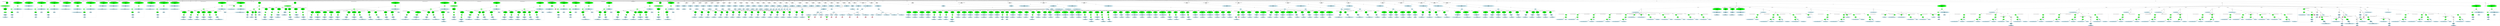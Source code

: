 strict graph "" {
	graph [bb="0,0,1.2251e+05,1559.2"];
	node [label="\N"];
	subgraph cluster144 {
		graph [bb="38558,495.6,38866,914.07",
			label="powerwindow_rtwtypes.h:133:24",
			lheight=0.21,
			lp="38712,902.57",
			lwidth=2.54,
			style=dashed
		];
		146	[fillcolor=lightblue,
			height=0.74639,
			label="IdentifierType
names: ['powerwindow_uint32_T']",
			pos="38712,530.47",
			style="filled,dashed",
			width=4.0462];
		145	[fillcolor=lightblue,
			height=1.041,
			label="TypeDecl
declname: re
quals: []",
			pos="38712,666.82",
			style="filled,dashed",
			width=1.7088];
		145 -- 146	[label=type,
			lp="38724,603.84",
			pos="38712,629.11 38712,606.42 38712,577.85 38712,557.49"];
		144	[fillcolor=green,
			height=1.6303,
			label="Decl
name: re
quals: []
storage: []
funcspec: []",
			pos="38712,824.38",
			style="filled,dashed",
			width=1.591];
		144 -- 145	[label=type,
			lp="38724,740.19",
			pos="38712,765.45 38712,745.07 38712,722.73 38712,704.57"];
	}
	subgraph cluster286 {
		graph [bb="56401,359.25,56689,914.07",
			label="powerwindow_rtw_solver.h:85:22",
			lheight=0.21,
			lp="56545,902.57",
			lwidth=2.60,
			style=dashed
		];
		289	[fillcolor=lightblue,
			height=0.74639,
			label="IdentifierType
names: ['powerwindow_real_T']",
			pos="56545,394.12",
			style="filled,dashed",
			width=3.7712];
		288	[fillcolor=lightblue,
			height=1.041,
			label="TypeDecl
declname: zcSignalVector
quals: []",
			pos="56533,530.47",
			style="filled,dashed",
			width=3.1034];
		288 -- 289	[label=type,
			lp="56551,467.49",
			pos="56536,492.76 56538,470.07 56541,441.51 56543,421.15"];
		287	[fillcolor=green,
			height=0.74639,
			label="PtrDecl
quals: []",
			pos="56521,666.82",
			style="filled,dashed",
			width=1.2178];
		287 -- 288	[label=type,
			lp="56539,603.84",
			pos="56523,639.91 56525,619.48 56528,590.72 56530,567.96"];
		286	[fillcolor=green,
			height=1.6303,
			label="Decl
name: zcSignalVector
quals: []
storage: []
funcspec: []",
			pos="56513,824.38",
			style="filled,dashed",
			width=2.6713];
		286 -- 287	[label=type,
			lp="56529,740.19",
			pos="56516,765.45 56517,740.92 56519,713.56 56520,694.06"];
	}
	subgraph cluster845 {
		graph [bb="11688,487.6,12186,1482.2",
			label="powerwindow_PW_Control_PSG_BackL.h:83:8",
			lheight=0.21,
			lp="11937,1470.7",
			lwidth=3.69,
			style=dashed
		];
		subgraph cluster847 {
			graph [bb="11791,495.6,12083,1103.4",
				label="powerwindow_PW_Control_PSG_BackL.h:84:28",
				lheight=0.21,
				lp="11937,1091.9",
				lwidth=3.79,
				style=dashed
			];
			850	[fillcolor=lightblue,
				height=0.74639,
				label="IdentifierType
names: ['powerwindow_char_T']",
				pos="11937,530.47",
				style="filled,dashed",
				width=3.8302];
			849	[fillcolor=lightblue,
				height=1.041,
				label="TypeDecl
declname: errorStatus
quals: ['const']",
				pos="11937,666.82",
				style="filled,dashed",
				width=2.6713];
			849 -- 850	[label=type,
				lp="11949,603.84",
				pos="11937,629.11 11937,606.42 11937,577.85 11937,557.49"];
			848	[fillcolor=green,
				height=0.74639,
				label="PtrDecl
quals: ['volatile']",
				pos="11937,824.38",
				style="filled,dashed",
				width=2.1017];
			848 -- 849	[label=type,
				lp="11949,740.19",
				pos="11937,797.34 11937,771.91 11937,732.98 11937,704.43"];
			847	[fillcolor=green,
				height=1.6303,
				label="Decl
name: errorStatus
quals: ['const']
storage: []
funcspec: []",
				pos="11937,1013.8",
				style="filled,dashed",
				width=2.2195];
			847 -- 848	[label=type,
				lp="11949,929.57",
				pos="11937,955.01 11937,920.38 11937,878.04 11937,851.38"];
		}
		846	[fillcolor=green,
			height=0.74639,
			label="Struct
name: powerwindow_tag_RTM_PW_Control_PSG_BackL",
			pos="11937,1203.1",
			style="filled,dashed",
			width=6.6979];
		846 -- 847	[label="decls[0]",
			lp="11959,1118.9",
			pos="11937,1176.1 11937,1149.4 11937,1107.2 11937,1072.6"];
		845	[fillcolor=green,
			height=1.6303,
			label="Decl
name: None
quals: []
storage: []
funcspec: []",
			pos="12074,1392.5",
			style="filled,dashed",
			width=1.6303];
		845 -- 846	[label=type,
			lp="12030,1308.3",
			pos="12040,1344.7 12013,1308.5 11978,1259.7 11956,1230.2"];
	}
	subgraph cluster868 {
		graph [bb="14513,495.6,15119,1482.2",
			label="powerwindow_PW_Control_PSG_BackL.h:101:13",
			lheight=0.21,
			lp="14816,1470.7",
			lwidth=3.89,
			style=dashed
		];
		873	[fillcolor=lightblue,
			height=0.74639,
			label="IdentifierType
names: ['void']",
			pos="14596,530.47",
			style="filled,dashed",
			width=1.9053];
		872	[fillcolor=lightblue,
			height=1.041,
			label="TypeDecl
declname: None
quals: []",
			pos="14596,666.82",
			style="filled,dashed",
			width=2.082];
		872 -- 873	[label=type,
			lp="14608,603.84",
			pos="14596,629.11 14596,606.42 14596,577.85 14596,557.49"];
		871	[fillcolor=green,
			height=1.041,
			label="Typename
name: None
quals: []",
			pos="14584,824.38",
			style="filled,dashed",
			width=1.6303];
		871 -- 872	[label=type,
			lp="14603,740.19",
			pos="14587,786.9 14589,762.03 14591,729.21 14593,704.33"];
		870	[fillcolor=green,
			height=0.5,
			label=ParamList,
			pos="14568,1013.8",
			style="filled,dashed",
			width=1.3179];
		870 -- 871	[label="params[0]",
			lp="14604,929.57",
			pos="14569,995.46 14572,965.29 14577,902.42 14581,862.15"];
		869	[fillcolor=green,
			height=0.5,
			label=FuncDecl,
			pos="14872,1203.1",
			style="filled,dashed",
			width=1.2457];
		869 -- 870	[label=args,
			lp="14666,1118.9",
			pos="14832,1194.4 14780,1182.5 14687,1155.4 14624,1103.4 14600,1083.8 14584,1051.4 14575,1031.7"];
		874	[fillcolor=lightblue,
			height=1.041,
			label="TypeDecl
declname: powerwindow_PW_Control_PSG_BackL_main
quals: []",
			pos="14872,1013.8",
			style="filled,dashed",
			width=6.6389];
		869 -- 874	[label=type,
			lp="14884,1118.9",
			pos="14872,1184.8 14872,1154.7 14872,1091.8 14872,1051.5"];
		875	[fillcolor=lightblue,
			height=0.74639,
			label="IdentifierType
names: ['void']",
			pos="14872,824.38",
			style="filled,dashed",
			width=1.9053];
		874 -- 875	[label=type,
			lp="14884,929.57",
			pos="14872,976.18 14872,939.44 14872,883.74 14872,851.32"];
		868	[fillcolor=green,
			height=1.6303,
			label="Decl
name: powerwindow_PW_Control_PSG_BackL_main
quals: []
storage: ['extern']
funcspec: []",
			pos="14880,1392.5",
			style="filled,dashed",
			width=6.2068];
		868 -- 869	[label=type,
			lp="14889,1308.3",
			pos="14878,1333.8 14876,1295.1 14874,1246.7 14873,1221.4"];
	}
	subgraph cluster281 {
		graph [bb="56105,233.3,56393,914.07",
			label="powerwindow_rtw_solver.h:83:23",
			lheight=0.21,
			lp="56249,902.57",
			lwidth=2.60,
			style=dashed
		];
		285	[fillcolor=lightblue,
			height=0.74639,
			label="IdentifierType
names: ['powerwindow_real_T']",
			pos="56249,268.17",
			style="filled,dashed",
			width=3.7712];
		284	[fillcolor=lightblue,
			height=1.041,
			label="TypeDecl
declname: contStatesPtr
quals: []",
			pos="56233,394.12",
			style="filled,dashed",
			width=2.907];
		284 -- 285	[label=type,
			lp="56253,331.15",
			pos="56238,356.6 56240,336.89 56243,313.03 56246,295.21"];
		283	[fillcolor=green,
			height=0.74639,
			label="PtrDecl
quals: []",
			pos="56221,530.47",
			style="filled,dashed",
			width=1.2178];
		283 -- 284	[label=type,
			lp="56239,467.49",
			pos="56223,503.57 56225,483.13 56228,454.38 56230,431.61"];
		282	[fillcolor=green,
			height=0.74639,
			label="PtrDecl
quals: []",
			pos="56215,666.82",
			style="filled,dashed",
			width=1.2178];
		282 -- 283	[label=type,
			lp="56230,603.84",
			pos="56216,639.91 56217,616.28 56219,581.51 56220,557.75"];
		281	[fillcolor=green,
			height=1.6303,
			label="Decl
name: contStatesPtr
quals: []
storage: []
funcspec: []",
			pos="56209,824.38",
			style="filled,dashed",
			width=2.4552];
		281 -- 282	[label=type,
			lp="56224,740.19",
			pos="56211,765.45 56212,740.92 56213,713.56 56214,694.06"];
	}
	subgraph cluster138 {
		graph [bb="37936,495.6,38234,914.07",
			label="powerwindow_rtwtypes.h:127:23",
			lheight=0.21,
			lp="38085,902.57",
			lwidth=2.54,
			style=dashed
		];
		140	[fillcolor=lightblue,
			height=0.74639,
			label="IdentifierType
names: ['powerwindow_int32_T']",
			pos="38085,530.47",
			style="filled,dashed",
			width=3.9284];
		139	[fillcolor=lightblue,
			height=1.041,
			label="TypeDecl
declname: im
quals: []",
			pos="38116,666.82",
			style="filled,dashed",
			width=1.8071];
		139 -- 140	[label=type,
			lp="38115,603.84",
			pos="38108,629.46 38102,606.77 38096,578.09 38091,557.63"];
		138	[fillcolor=green,
			height=1.6303,
			label="Decl
name: im
quals: []
storage: []
funcspec: []",
			pos="38127,824.38",
			style="filled,dashed",
			width=1.591];
		138 -- 139	[label=type,
			lp="38133,740.19",
			pos="38123,765.45 38121,745.07 38120,722.73 38119,704.57"];
	}
	subgraph cluster842 {
		graph [bb="74237,495.6,74557,914.07",
			label="powerwindow_PW_Control_PSG_BackL.h:79:25",
			lheight=0.21,
			lp="74397,902.57",
			lwidth=3.79,
			style=dashed
		];
		844	[fillcolor=lightblue,
			height=0.74639,
			label="IdentifierType
names: ['powerwindow_boolean_T']",
			pos="74397,530.47",
			style="filled,dashed",
			width=4.223];
		843	[fillcolor=lightblue,
			height=1.041,
			label="TypeDecl
declname: wake
quals: []",
			pos="74432,666.82",
			style="filled,dashed",
			width=2.0624];
		843 -- 844	[label=type,
			lp="74429,603.84",
			pos="74423,629.46 74417,606.77 74409,578.09 74404,557.63"];
		842	[fillcolor=green,
			height=1.6303,
			label="Decl
name: wake
quals: []
storage: []
funcspec: []",
			pos="74444,824.38",
			style="filled,dashed",
			width=1.6303];
		842 -- 843	[label=type,
			lp="74450,740.19",
			pos="74440,765.45 74438,745.07 74436,722.73 74435,704.57"];
	}
	subgraph cluster135 {
		graph [bb="37630,495.6,37928,914.07",
			label="powerwindow_rtwtypes.h:126:23",
			lheight=0.21,
			lp="37779,902.57",
			lwidth=2.54,
			style=dashed
		];
		137	[fillcolor=lightblue,
			height=0.74639,
			label="IdentifierType
names: ['powerwindow_int32_T']",
			pos="37779,530.47",
			style="filled,dashed",
			width=3.9284];
		136	[fillcolor=lightblue,
			height=1.041,
			label="TypeDecl
declname: re
quals: []",
			pos="37810,666.82",
			style="filled,dashed",
			width=1.7088];
		136 -- 137	[label=type,
			lp="37809,603.84",
			pos="37802,629.46 37796,606.77 37790,578.09 37785,557.63"];
		135	[fillcolor=green,
			height=1.6303,
			label="Decl
name: re
quals: []
storage: []
funcspec: []",
			pos="37857,824.38",
			style="filled,dashed",
			width=1.591];
		135 -- 136	[label=type,
			lp="37845,740.19",
			pos="37840,768.09 37834,746.79 37827,723.01 37821,703.96"];
	}
	subgraph cluster277 {
		graph [bb="55817,359.25,56097,914.07",
			label="powerwindow_rtw_solver.h:82:21",
			lheight=0.21,
			lp="55957,902.57",
			lwidth=2.60,
			style=dashed
		];
		280	[fillcolor=lightblue,
			height=0.74639,
			label="IdentifierType
names: ['powerwindow_int_T']",
			pos="55957,394.12",
			style="filled,dashed",
			width=3.6534];
		279	[fillcolor=lightblue,
			height=1.041,
			label="TypeDecl
declname: numContStatesPtr
quals: []",
			pos="55953,530.47",
			style="filled,dashed",
			width=3.457];
		279 -- 280	[label=type,
			lp="55967,467.49",
			pos="55954,492.76 55955,470.07 55956,441.51 55956,421.15"];
		278	[fillcolor=green,
			height=0.74639,
			label="PtrDecl
quals: []",
			pos="55947,666.82",
			style="filled,dashed",
			width=1.2178];
		278 -- 279	[label=type,
			lp="55962,603.84",
			pos="55948,639.91 55949,619.48 55950,590.72 55951,567.96"];
		277	[fillcolor=green,
			height=1.6303,
			label="Decl
name: numContStatesPtr
quals: []
storage: []
funcspec: []",
			pos="55941,824.38",
			style="filled,dashed",
			width=3.0052];
		277 -- 278	[label=type,
			lp="55956,740.19",
			pos="55943,765.45 55944,740.92 55945,713.56 55946,694.06"];
	}
	subgraph cluster921 {
		graph [bb="19918,978.89,20472,1482.2",
			label="powerwindow_PW_Control_PSG_BackL.c:46:43",
			lheight=0.21,
			lp="20195,1470.7",
			lwidth=3.78,
			style=dashed
		];
		923	[fillcolor=lightblue,
			height=0.74639,
			label="IdentifierType
names: ['powerwindow_RT_MODEL_PW_Control_PSG_BackL']",
			pos="20195,1013.8",
			style="filled,dashed",
			width=7.4639];
		922	[fillcolor=lightblue,
			height=1.041,
			label="TypeDecl
declname: powerwindow_PW_Control_PSG_BackL_M_
quals: []",
			pos="20214,1203.1",
			style="filled,dashed",
			width=6.4818];
		922 -- 923	[label=type,
			lp="20219,1118.9",
			pos="20210,1165.6 20207,1128.8 20201,1073.1 20198,1040.7"];
		921	[fillcolor=green,
			height=1.6303,
			label="Decl
name: powerwindow_PW_Control_PSG_BackL_M_
quals: []
storage: []
funcspec: []",
			pos="20221,1392.5",
			style="filled,dashed",
			width=6.0497];
		921 -- 922	[label=type,
			lp="20231,1308.3",
			pos="20219,1333.8 20218,1303.4 20216,1267.2 20215,1240.8"];
	}
	subgraph cluster904 {
		graph [bb="17628,495.6,18234,1482.2",
			label="powerwindow_PW_Control_PSG_BackL.c:31:6",
			lheight=0.21,
			lp="17931,1470.7",
			lwidth=3.68,
			style=dashed
		];
		909	[fillcolor=lightblue,
			height=0.74639,
			label="IdentifierType
names: ['void']",
			pos="17711,530.47",
			style="filled,dashed",
			width=1.9053];
		908	[fillcolor=lightblue,
			height=1.041,
			label="TypeDecl
declname: None
quals: []",
			pos="17711,666.82",
			style="filled,dashed",
			width=2.082];
		908 -- 909	[label=type,
			lp="17723,603.84",
			pos="17711,629.11 17711,606.42 17711,577.85 17711,557.49"];
		907	[fillcolor=green,
			height=1.041,
			label="Typename
name: None
quals: []",
			pos="17703,824.38",
			style="filled,dashed",
			width=1.6303];
		907 -- 908	[label=type,
			lp="17720,740.19",
			pos="17705,786.9 17706,762.03 17708,729.21 17709,704.33"];
		906	[fillcolor=green,
			height=0.5,
			label=ParamList,
			pos="17683,1013.8",
			style="filled,dashed",
			width=1.3179];
		906 -- 907	[label="params[0]",
			lp="17721,929.57",
			pos="17685,995.46 17688,965.2 17695,902.04 17699,861.78"];
		905	[fillcolor=green,
			height=0.5,
			label=FuncDecl,
			pos="17987,1203.1",
			style="filled,dashed",
			width=1.2457];
		905 -- 906	[label=args,
			lp="17780,1118.9",
			pos="17947,1194.4 17895,1182.5 17802,1155.4 17739,1103.4 17715,1083.8 17699,1051.4 17690,1031.7"];
		910	[fillcolor=lightblue,
			height=1.041,
			label="TypeDecl
declname: powerwindow_PW_Control_PSG_BackL_main
quals: []",
			pos="17987,1013.8",
			style="filled,dashed",
			width=6.6389];
		905 -- 910	[label=type,
			lp="17999,1118.9",
			pos="17987,1184.8 17987,1154.7 17987,1091.8 17987,1051.5"];
		911	[fillcolor=lightblue,
			height=0.74639,
			label="IdentifierType
names: ['void']",
			pos="17987,824.38",
			style="filled,dashed",
			width=1.9053];
		910 -- 911	[label=type,
			lp="17999,929.57",
			pos="17987,976.18 17987,939.44 17987,883.74 17987,851.32"];
		904	[fillcolor=green,
			height=1.6303,
			label="Decl
name: powerwindow_PW_Control_PSG_BackL_main
quals: []
storage: []
funcspec: []",
			pos="17995,1392.5",
			style="filled,dashed",
			width=6.2068];
		904 -- 905	[label=type,
			lp="18004,1308.3",
			pos="17993,1333.8 17991,1295.1 17989,1246.7 17988,1221.4"];
	}
	subgraph cluster272 {
		graph [bb="55515,233.3,55809,914.07",
			label="powerwindow_rtw_solver.h:80:23",
			lheight=0.21,
			lp="55662,902.57",
			lwidth=2.60,
			style=dashed
		];
		276	[fillcolor=lightblue,
			height=0.74639,
			label="IdentifierType
names: ['powerwindow_time_T']",
			pos="55662,268.17",
			style="filled,dashed",
			width=3.8694];
		275	[fillcolor=lightblue,
			height=1.041,
			label="TypeDecl
declname: tPtr
quals: []",
			pos="55626,394.12",
			style="filled,dashed",
			width=1.8856];
		275 -- 276	[label=type,
			lp="55658,331.15",
			pos="55637,356.94 55642,337.22 55649,313.25 55654,295.35"];
		274	[fillcolor=green,
			height=0.74639,
			label="PtrDecl
quals: []",
			pos="55603,530.47",
			style="filled,dashed",
			width=1.2178];
		274 -- 275	[label=type,
			lp="55626,467.49",
			pos="55607,503.57 55611,483.13 55616,454.38 55620,431.61"];
		273	[fillcolor=green,
			height=0.74639,
			label="PtrDecl
quals: []",
			pos="55593,666.82",
			style="filled,dashed",
			width=1.2178];
		273 -- 274	[label=type,
			lp="55610,603.84",
			pos="55595,639.91 55597,616.28 55599,581.51 55601,557.75"];
		272	[fillcolor=green,
			height=1.6303,
			label="Decl
name: tPtr
quals: []
storage: []
funcspec: []",
			pos="55585,824.38",
			style="filled,dashed",
			width=1.591];
		272 -- 273	[label=type,
			lp="55601,740.19",
			pos="55588,765.45 55589,740.92 55591,713.56 55592,694.06"];
	}
	subgraph cluster267 {
		graph [bb="55219,233.3,55507,914.07",
			label="powerwindow_rtw_solver.h:79:23",
			lheight=0.21,
			lp="55363,902.57",
			lwidth=2.60,
			style=dashed
		];
		271	[fillcolor=lightblue,
			height=0.74639,
			label="IdentifierType
names: ['powerwindow_real_T']",
			pos="55363,268.17",
			style="filled,dashed",
			width=3.7712];
		270	[fillcolor=lightblue,
			height=1.041,
			label="TypeDecl
declname: dXPtr
quals: []",
			pos="55333,394.12",
			style="filled,dashed",
			width=2.141];
		270 -- 271	[label=type,
			lp="55361,331.15",
			pos="55342,356.6 55347,336.89 55352,313.03 55357,295.21"];
		269	[fillcolor=green,
			height=0.74639,
			label="PtrDecl
quals: []",
			pos="55314,530.47",
			style="filled,dashed",
			width=1.2178];
		269 -- 270	[label=type,
			lp="55335,467.49",
			pos="55318,503.57 55321,483.13 55325,454.38 55328,431.61"];
		268	[fillcolor=green,
			height=0.74639,
			label="PtrDecl
quals: []",
			pos="55304,666.82",
			style="filled,dashed",
			width=1.2178];
		268 -- 269	[label=type,
			lp="55321,603.84",
			pos="55306,639.91 55308,616.28 55310,581.51 55312,557.75"];
		267	[fillcolor=green,
			height=1.6303,
			label="Decl
name: dXPtr
quals: []
storage: []
funcspec: []",
			pos="55296,824.38",
			style="filled,dashed",
			width=1.6892];
		267 -- 268	[label=type,
			lp="55312,740.19",
			pos="55299,765.45 55300,740.92 55302,713.56 55303,694.06"];
	}
	subgraph cluster860 {
		graph [bb="13870,495.6,14505,1482.2",
			label="powerwindow_PW_Control_PSG_BackL.h:100:13",
			lheight=0.21,
			lp="14188,1470.7",
			lwidth=3.89,
			style=dashed
		];
		865	[fillcolor=lightblue,
			height=0.74639,
			label="IdentifierType
names: ['void']",
			pos="13953,530.47",
			style="filled,dashed",
			width=1.9053];
		864	[fillcolor=lightblue,
			height=1.041,
			label="TypeDecl
declname: None
quals: []",
			pos="13953,666.82",
			style="filled,dashed",
			width=2.082];
		864 -- 865	[label=type,
			lp="13965,603.84",
			pos="13953,629.11 13953,606.42 13953,577.85 13953,557.49"];
		863	[fillcolor=green,
			height=1.041,
			label="Typename
name: None
quals: []",
			pos="13941,824.38",
			style="filled,dashed",
			width=1.6303];
		863 -- 864	[label=type,
			lp="13960,740.19",
			pos="13944,786.9 13946,762.03 13948,729.21 13950,704.33"];
		862	[fillcolor=green,
			height=0.5,
			label=ParamList,
			pos="13925,1013.8",
			style="filled,dashed",
			width=1.3179];
		862 -- 863	[label="params[0]",
			lp="13961,929.57",
			pos="13926,995.46 13929,965.29 13934,902.42 13938,862.15"];
		861	[fillcolor=green,
			height=0.5,
			label=FuncDecl,
			pos="14244,1203.1",
			style="filled,dashed",
			width=1.2457];
		861 -- 862	[label=args,
			lp="14024,1118.9",
			pos="14204,1195.2 14149,1184 14049,1157.5 13982,1103.4 13958,1084 13941,1051.6 13932,1031.8"];
		866	[fillcolor=lightblue,
			height=1.041,
			label="TypeDecl
declname: powerwindow_PW_Control_PSG_BackL_initialize
quals: []",
			pos="14244,1013.8",
			style="filled,dashed",
			width=7.0318];
		861 -- 866	[label=type,
			lp="14256,1118.9",
			pos="14244,1184.8 14244,1154.7 14244,1091.8 14244,1051.5"];
		867	[fillcolor=lightblue,
			height=0.74639,
			label="IdentifierType
names: ['void']",
			pos="14244,824.38",
			style="filled,dashed",
			width=1.9053];
		866 -- 867	[label=type,
			lp="14256,929.57",
			pos="14244,976.18 14244,939.44 14244,883.74 14244,851.32"];
		860	[fillcolor=green,
			height=1.6303,
			label="Decl
name: powerwindow_PW_Control_PSG_BackL_initialize
quals: []
storage: ['extern']
funcspec: []",
			pos="14252,1392.5",
			style="filled,dashed",
			width=6.58];
		860 -- 861	[label=type,
			lp="14261,1308.3",
			pos="14250,1333.8 14248,1295.1 14246,1246.7 14245,1221.4"];
	}
	subgraph cluster839 {
		graph [bb="73909,495.6,74229,914.07",
			label="powerwindow_PW_Control_PSG_BackL.h:78:25",
			lheight=0.21,
			lp="74069,902.57",
			lwidth=3.79,
			style=dashed
		];
		841	[fillcolor=lightblue,
			height=0.74639,
			label="IdentifierType
names: ['powerwindow_boolean_T']",
			pos="74069,530.47",
			style="filled,dashed",
			width=4.223];
		840	[fillcolor=lightblue,
			height=1.041,
			label="TypeDecl
declname: pinch
quals: []",
			pos="74104,666.82",
			style="filled,dashed",
			width=2.1017];
		840 -- 841	[label=type,
			lp="74101,603.84",
			pos="74095,629.46 74089,606.77 74081,578.09 74076,557.63"];
		839	[fillcolor=green,
			height=1.6303,
			label="Decl
name: pinch
quals: []
storage: []
funcspec: []",
			pos="74156,824.38",
			style="filled,dashed",
			width=1.6499];
		839 -- 840	[label=type,
			lp="74142,740.19",
			pos="74138,768.53 74131,747.19 74123,723.31 74116,704.17"];
	}
	subgraph cluster264 {
		graph [bb="54923,495.6,55211,914.07",
			label="powerwindow_rtw_solver.h:77:22",
			lheight=0.21,
			lp="55067,902.57",
			lwidth=2.60,
			style=dashed
		];
		266	[fillcolor=lightblue,
			height=0.74639,
			label="IdentifierType
names: ['powerwindow_real_T']",
			pos="55067,530.47",
			style="filled,dashed",
			width=3.7712];
		265	[fillcolor=lightblue,
			height=1.041,
			label="TypeDecl
declname: unused_real_T_1
quals: []",
			pos="55059,666.82",
			style="filled,dashed",
			width=3.3391];
		265 -- 266	[label=type,
			lp="55075,603.84",
			pos="55061,629.11 55063,606.42 55064,577.85 55065,557.49"];
		264	[fillcolor=green,
			height=1.6303,
			label="Decl
name: unused_real_T_1
quals: []
storage: []
funcspec: []",
			pos="55043,824.38",
			style="filled,dashed",
			width=2.907];
		264 -- 265	[label=type,
			lp="55063,740.19",
			pos="55049,765.45 55051,745.07 55053,722.73 55055,704.57"];
	}
	subgraph cluster915 {
		graph [bb="18766,978.89,19328,1482.2",
			label="powerwindow_PW_Control_PSG_BackL.c:39:1",
			lheight=0.21,
			lp="19047,1470.7",
			lwidth=3.68,
			style=dashed
		];
		917	[fillcolor=lightblue,
			height=0.74639,
			label="IdentifierType
names: ['powerwindow_ExternalInputs_PW_Control_PSG_BackL']",
			pos="19047,1013.8",
			style="filled,dashed",
			width=7.5818];
		916	[fillcolor=lightblue,
			height=1.041,
			label="TypeDecl
declname: powerwindow_PW_Control_PSG_BackL_U
quals: []",
			pos="19070,1203.1",
			style="filled,dashed",
			width=6.2854];
		916 -- 917	[label=type,
			lp="19073,1118.9",
			pos="19066,1165.6 19061,1128.8 19054,1073.1 19050,1040.7"];
		915	[fillcolor=green,
			height=1.6303,
			label="Decl
name: powerwindow_PW_Control_PSG_BackL_U
quals: []
storage: []
funcspec: []",
			pos="19105,1392.5",
			style="filled,dashed",
			width=5.8533];
		915 -- 916	[label=type,
			lp="19103,1308.3",
			pos="19094,1333.8 19089,1303.4 19082,1267.2 19077,1240.8"];
	}
	subgraph cluster884 {
		graph [bb="15775,789.51,16329,1482.2",
			label="powerwindow_PW_Control_PSG_BackL.h:105:50",
			lheight=0.21,
			lp="16052,1470.7",
			lwidth=3.89,
			style=dashed
		];
		887	[fillcolor=lightblue,
			height=0.74639,
			label="IdentifierType
names: ['powerwindow_RT_MODEL_PW_Control_PSG_BackL']",
			pos="16052,824.38",
			style="filled,dashed",
			width=7.4639];
		886	[fillcolor=lightblue,
			height=1.041,
			label="TypeDecl
declname: powerwindow_PW_Control_PSG_BackL_M
quals: []",
			pos="16062,1013.8",
			style="filled,dashed",
			width=6.3443];
		886 -- 887	[label=type,
			lp="16070,929.57",
			pos="16060,976.18 16058,939.44 16055,883.74 16053,851.32"];
		885	[fillcolor=green,
			height=0.74639,
			label="PtrDecl
quals: ['const']",
			pos="16078,1203.1",
			style="filled,dashed",
			width=1.866];
		885 -- 886	[label=type,
			lp="16084,1118.9",
			pos="16076,1176.1 16073,1143.7 16068,1088.2 16065,1051.5"];
		884	[fillcolor=green,
			height=1.6303,
			label="Decl
name: powerwindow_PW_Control_PSG_BackL_M
quals: []
storage: ['extern']
funcspec: []",
			pos="16080,1392.5",
			style="filled,dashed",
			width=5.9122];
		884 -- 885	[label=type,
			lp="16092,1308.3",
			pos="16079,1333.8 16079,1299.1 16079,1256.8 16078,1230.1"];
	}
	subgraph cluster876 {
		graph [bb="15127,495.6,15767,1482.2",
			label="powerwindow_PW_Control_PSG_BackL.h:102:13",
			lheight=0.21,
			lp="15447,1470.7",
			lwidth=3.89,
			style=dashed
		];
		881	[fillcolor=lightblue,
			height=0.74639,
			label="IdentifierType
names: ['void']",
			pos="15210,530.47",
			style="filled,dashed",
			width=1.9053];
		880	[fillcolor=lightblue,
			height=1.041,
			label="TypeDecl
declname: None
quals: []",
			pos="15210,666.82",
			style="filled,dashed",
			width=2.082];
		880 -- 881	[label=type,
			lp="15222,603.84",
			pos="15210,629.11 15210,606.42 15210,577.85 15210,557.49"];
		879	[fillcolor=green,
			height=1.041,
			label="Typename
name: None
quals: []",
			pos="15198,824.38",
			style="filled,dashed",
			width=1.6303];
		879 -- 880	[label=type,
			lp="15217,740.19",
			pos="15201,786.9 15203,762.03 15205,729.21 15207,704.33"];
		878	[fillcolor=green,
			height=0.5,
			label=ParamList,
			pos="15182,1013.8",
			style="filled,dashed",
			width=1.3179];
		878 -- 879	[label="params[0]",
			lp="15218,929.57",
			pos="15183,995.46 15186,965.29 15191,902.42 15195,862.15"];
		877	[fillcolor=green,
			height=0.5,
			label=FuncDecl,
			pos="15503,1203.1",
			style="filled,dashed",
			width=1.2457];
		877 -- 878	[label=args,
			lp="15282,1118.9",
			pos="15462,1195.4 15406,1184.4 15305,1158.2 15238,1103.4 15214,1084 15197,1051.6 15189,1031.8"];
		882	[fillcolor=lightblue,
			height=1.041,
			label="TypeDecl
declname: powerwindow_PW_Control_PSG_BackL_terminate
quals: []",
			pos="15503,1013.8",
			style="filled,dashed",
			width=7.1104];
		877 -- 882	[label=type,
			lp="15515,1118.9",
			pos="15503,1184.8 15503,1154.7 15503,1091.8 15503,1051.5"];
		883	[fillcolor=lightblue,
			height=0.74639,
			label="IdentifierType
names: ['void']",
			pos="15503,824.38",
			style="filled,dashed",
			width=1.9053];
		882 -- 883	[label=type,
			lp="15515,929.57",
			pos="15503,976.18 15503,939.44 15503,883.74 15503,851.32"];
		876	[fillcolor=green,
			height=1.6303,
			label="Decl
name: powerwindow_PW_Control_PSG_BackL_terminate
quals: []
storage: ['extern']
funcspec: []",
			pos="15511,1392.5",
			style="filled,dashed",
			width=6.6782];
		876 -- 877	[label=type,
			lp="15520,1308.3",
			pos="15509,1333.8 15507,1295.1 15505,1246.7 15504,1221.4"];
	}
	subgraph cluster261 {
		graph [bb="54627,495.6,54915,914.07",
			label="powerwindow_rtw_solver.h:76:22",
			lheight=0.21,
			lp="54771,902.57",
			lwidth=2.60,
			style=dashed
		];
		263	[fillcolor=lightblue,
			height=0.74639,
			label="IdentifierType
names: ['powerwindow_real_T']",
			pos="54771,530.47",
			style="filled,dashed",
			width=3.7712];
		262	[fillcolor=lightblue,
			height=1.041,
			label="TypeDecl
declname: solverRelTol
quals: []",
			pos="54755,666.82",
			style="filled,dashed",
			width=2.8874];
		262 -- 263	[label=type,
			lp="54775,603.84",
			pos="54759,629.11 54762,606.42 54765,577.85 54768,557.49"];
		261	[fillcolor=green,
			height=1.6303,
			label="Decl
name: solverRelTol
quals: []
storage: []
funcspec: []",
			pos="54731,824.38",
			style="filled,dashed",
			width=2.4552];
		261 -- 262	[label=type,
			lp="54756,740.19",
			pos="54740,765.89 54743,745.3 54747,722.65 54749,704.32"];
	}
	subgraph cluster111 {
		graph [bb="36080,495.6,36378,914.07",
			label="powerwindow_rtwtypes.h:106:23",
			lheight=0.21,
			lp="36229,902.57",
			lwidth=2.54,
			style=dashed
		];
		113	[fillcolor=lightblue,
			height=0.74639,
			label="IdentifierType
names: ['powerwindow_uint8_T']",
			pos="36229,530.47",
			style="filled,dashed",
			width=3.9284];
		112	[fillcolor=lightblue,
			height=1.041,
			label="TypeDecl
declname: im
quals: []",
			pos="36260,666.82",
			style="filled,dashed",
			width=1.8071];
		112 -- 113	[label=type,
			lp="36259,603.84",
			pos="36252,629.46 36246,606.77 36240,578.09 36235,557.63"];
		111	[fillcolor=green,
			height=1.6303,
			label="Decl
name: im
quals: []
storage: []
funcspec: []",
			pos="36271,824.38",
			style="filled,dashed",
			width=1.591];
		111 -- 112	[label=type,
			lp="36277,740.19",
			pos="36267,765.45 36265,745.07 36264,722.73 36263,704.57"];
	}
	subgraph cluster258 {
		graph [bb="54339,495.6,54619,914.07",
			label="powerwindow_rtw_solver.h:75:21",
			lheight=0.21,
			lp="54479,902.57",
			lwidth=2.60,
			style=dashed
		];
		260	[fillcolor=lightblue,
			height=0.74639,
			label="IdentifierType
names: ['powerwindow_int_T']",
			pos="54479,530.47",
			style="filled,dashed",
			width=3.6534];
		259	[fillcolor=lightblue,
			height=1.041,
			label="TypeDecl
declname: solverRefineFactor
quals: []",
			pos="54476,666.82",
			style="filled,dashed",
			width=3.5159];
		259 -- 260	[label=type,
			lp="54489,603.84",
			pos="54477,629.11 54477,606.42 54478,577.85 54478,557.49"];
		258	[fillcolor=green,
			height=1.6303,
			label="Decl
name: solverRefineFactor
quals: []
storage: []
funcspec: []",
			pos="54466,824.38",
			style="filled,dashed",
			width=3.0838];
		258 -- 259	[label=type,
			lp="54483,740.19",
			pos="54470,765.45 54471,745.07 54472,722.73 54474,704.57"];
	}
	subgraph cluster857 {
		graph [bb="13288,978.89,13862,1482.2",
			label="powerwindow_PW_Control_PSG_BackL.h:97:1",
			lheight=0.21,
			lp="13575,1470.7",
			lwidth=3.69,
			style=dashed
		];
		859	[fillcolor=lightblue,
			height=0.74639,
			label="IdentifierType
names: ['powerwindow_ExternalOutputs_PW_Control_PSG_BackL']",
			pos="13575,1013.8",
			style="filled,dashed",
			width=7.7585];
		858	[fillcolor=lightblue,
			height=1.041,
			label="TypeDecl
declname: powerwindow_PW_Control_PSG_BackL_Y
quals: []",
			pos="13595,1203.1",
			style="filled,dashed",
			width=6.2854];
		858 -- 859	[label=type,
			lp="13599,1118.9",
			pos="13591,1165.6 13587,1128.8 13581,1073.1 13578,1040.7"];
		857	[fillcolor=green,
			height=1.6303,
			label="Decl
name: powerwindow_PW_Control_PSG_BackL_Y
quals: []
storage: ['extern']
funcspec: []",
			pos="13630,1392.5",
			style="filled,dashed",
			width=5.8533];
		857 -- 858	[label=type,
			lp="13628,1308.3",
			pos="13619,1333.8 13614,1303.4 13607,1267.2 13602,1240.8"];
	}
	subgraph cluster912 {
		graph [bb="18242,978.89,18758,1482.2",
			label="powerwindow_PW_Control_PSG_BackL.c:35:41",
			lheight=0.21,
			lp="18500,1470.7",
			lwidth=3.78,
			style=dashed
		];
		914	[fillcolor=lightblue,
			height=0.74639,
			label="IdentifierType
names: ['powerwindow_D_Work_PW_Control_PSG_BackL']",
			pos="18500,1013.8",
			style="filled,dashed",
			width=6.9532];
		913	[fillcolor=lightblue,
			height=1.041,
			label="TypeDecl
declname: powerwindow_PW_Control_PSG_BackL_DWork
quals: []",
			pos="18501,1203.1",
			style="filled,dashed",
			width=6.8943];
		913 -- 914	[label=type,
			lp="18513,1118.9",
			pos="18501,1165.6 18501,1128.8 18500,1073.1 18500,1040.7"];
		912	[fillcolor=green,
			height=1.6303,
			label="Decl
name: powerwindow_PW_Control_PSG_BackL_DWork
quals: []
storage: []
funcspec: []",
			pos="18513,1392.5",
			style="filled,dashed",
			width=6.4622];
		912 -- 913	[label=type,
			lp="18521,1308.3",
			pos="18509,1333.8 18507,1303.4 18505,1267.2 18503,1240.8"];
	}
	subgraph cluster255 {
		graph [bb="53965,495.6,54331,914.07",
			label="powerwindow_rtw_solver.h:73:21",
			lheight=0.21,
			lp="54148,902.57",
			lwidth=2.60,
			style=dashed
		];
		257	[fillcolor=lightblue,
			height=0.74639,
			label="IdentifierType
names: ['powerwindow_int_T']",
			pos="54148,530.47",
			style="filled,dashed",
			width=3.6534];
		256	[fillcolor=lightblue,
			height=1.041,
			label="TypeDecl
declname: solverNumberNewtonIterations
quals: []",
			pos="54148,666.82",
			style="filled,dashed",
			width=4.8712];
		256 -- 257	[label=type,
			lp="54160,603.84",
			pos="54148,629.11 54148,606.42 54148,577.85 54148,557.49"];
		255	[fillcolor=green,
			height=1.6303,
			label="Decl
name: solverNumberNewtonIterations
quals: []
storage: []
funcspec: []",
			pos="54140,824.38",
			style="filled,dashed",
			width=4.4391];
		255 -- 256	[label=type,
			lp="54156,740.19",
			pos="54143,765.45 54144,745.07 54145,722.73 54146,704.57"];
	}
	subgraph cluster918 {
		graph [bb="19336,978.89,19910,1482.2",
			label="powerwindow_PW_Control_PSG_BackL.c:43:1",
			lheight=0.21,
			lp="19623,1470.7",
			lwidth=3.68,
			style=dashed
		];
		920	[fillcolor=lightblue,
			height=0.74639,
			label="IdentifierType
names: ['powerwindow_ExternalOutputs_PW_Control_PSG_BackL']",
			pos="19623,1013.8",
			style="filled,dashed",
			width=7.7585];
		919	[fillcolor=lightblue,
			height=1.041,
			label="TypeDecl
declname: powerwindow_PW_Control_PSG_BackL_Y
quals: []",
			pos="19648,1203.1",
			style="filled,dashed",
			width=6.2854];
		919 -- 920	[label=type,
			lp="19650,1118.9",
			pos="19643,1165.6 19638,1128.8 19631,1073.1 19626,1040.7"];
		918	[fillcolor=green,
			height=1.6303,
			label="Decl
name: powerwindow_PW_Control_PSG_BackL_Y
quals: []
storage: []
funcspec: []",
			pos="19686,1392.5",
			style="filled,dashed",
			width=5.8533];
		918 -- 919	[label=type,
			lp="19683,1308.3",
			pos="19674,1333.8 19668,1303.4 19661,1267.2 19655,1240.8"];
	}
	subgraph cluster252 {
		graph [bb="53637,495.6,53957,914.07",
			label="powerwindow_rtw_solver.h:72:21",
			lheight=0.21,
			lp="53797,902.57",
			lwidth=2.60,
			style=dashed
		];
		254	[fillcolor=lightblue,
			height=0.74639,
			label="IdentifierType
names: ['powerwindow_int_T']",
			pos="53797,530.47",
			style="filled,dashed",
			width=3.6534];
		253	[fillcolor=lightblue,
			height=1.041,
			label="TypeDecl
declname: solverExtrapolationOrder
quals: []",
			pos="53797,666.82",
			style="filled,dashed",
			width=4.223];
		253 -- 254	[label=type,
			lp="53809,603.84",
			pos="53797,629.11 53797,606.42 53797,577.85 53797,557.49"];
		252	[fillcolor=green,
			height=1.6303,
			label="Decl
name: solverExtrapolationOrder
quals: []
storage: []
funcspec: []",
			pos="53789,824.38",
			style="filled,dashed",
			width=3.7712];
		252 -- 253	[label=type,
			lp="53805,740.19",
			pos="53792,765.45 53793,745.07 53794,722.73 53795,704.57"];
	}
	subgraph cluster836 {
		graph [bb="75221,495.6,75541,914.07",
			label="powerwindow_PW_Control_PSG_BackL.h:77:25",
			lheight=0.21,
			lp="75381,902.57",
			lwidth=3.79,
			style=dashed
		];
		838	[fillcolor=lightblue,
			height=0.74639,
			label="IdentifierType
names: ['powerwindow_boolean_T']",
			pos="75381,530.47",
			style="filled,dashed",
			width=4.223];
		837	[fillcolor=lightblue,
			height=1.041,
			label="TypeDecl
declname: overcurrent
quals: []",
			pos="75354,666.82",
			style="filled,dashed",
			width=2.7302];
		837 -- 838	[label=type,
			lp="75379,603.84",
			pos="75361,629.11 75366,606.42 75372,577.85 75376,557.49"];
		836	[fillcolor=green,
			height=1.6303,
			label="Decl
name: overcurrent
quals: []
storage: []
funcspec: []",
			pos="75319,824.38",
			style="filled,dashed",
			width=2.2785];
		836 -- 837	[label=type,
			lp="75350,740.19",
			pos="75332,766.34 75336,745.7 75342,722.96 75346,704.53"];
	}
	subgraph cluster249 {
		graph [bb="53297,495.6,53629,914.07",
			label="powerwindow_rtw_solver.h:70:21",
			lheight=0.21,
			lp="53463,902.57",
			lwidth=2.60,
			style=dashed
		];
		251	[fillcolor=lightblue,
			height=0.74639,
			label="IdentifierType
names: ['powerwindow_int_T']",
			pos="53463,530.47",
			style="filled,dashed",
			width=3.6534];
		250	[fillcolor=lightblue,
			height=1.041,
			label="TypeDecl
declname: solverMaxConsecutiveZCs
quals: []",
			pos="53463,666.82",
			style="filled,dashed",
			width=4.3998];
		250 -- 251	[label=type,
			lp="53475,603.84",
			pos="53463,629.11 53463,606.42 53463,577.85 53463,557.49"];
		249	[fillcolor=green,
			height=1.6303,
			label="Decl
name: solverMaxConsecutiveZCs
quals: []
storage: []
funcspec: []",
			pos="53455,824.38",
			style="filled,dashed",
			width=3.9677];
		249 -- 250	[label=type,
			lp="53471,740.19",
			pos="53458,765.45 53459,745.07 53460,722.73 53461,704.57"];
	}
	subgraph cluster888 {
		graph [bb="16337,495.6,16972,1482.2",
			label="powerwindow_PW_Control_PSG_BackL.c:29:6",
			lheight=0.21,
			lp="16654,1470.7",
			lwidth=3.68,
			style=dashed
		];
		893	[fillcolor=lightblue,
			height=0.74639,
			label="IdentifierType
names: ['void']",
			pos="16420,530.47",
			style="filled,dashed",
			width=1.9053];
		892	[fillcolor=lightblue,
			height=1.041,
			label="TypeDecl
declname: None
quals: []",
			pos="16420,666.82",
			style="filled,dashed",
			width=2.082];
		892 -- 893	[label=type,
			lp="16432,603.84",
			pos="16420,629.11 16420,606.42 16420,577.85 16420,557.49"];
		891	[fillcolor=green,
			height=1.041,
			label="Typename
name: None
quals: []",
			pos="16408,824.38",
			style="filled,dashed",
			width=1.6303];
		891 -- 892	[label=type,
			lp="16427,740.19",
			pos="16411,786.9 16413,762.03 16415,729.21 16417,704.33"];
		890	[fillcolor=green,
			height=0.5,
			label=ParamList,
			pos="16392,1013.8",
			style="filled,dashed",
			width=1.3179];
		890 -- 891	[label="params[0]",
			lp="16428,929.57",
			pos="16393,995.46 16396,965.29 16401,902.42 16405,862.15"];
		889	[fillcolor=green,
			height=0.5,
			label=FuncDecl,
			pos="16711,1203.1",
			style="filled,dashed",
			width=1.2457];
		889 -- 890	[label=args,
			lp="16492,1118.9",
			pos="16671,1195.2 16616,1184 16516,1157.5 16449,1103.4 16425,1084 16408,1051.6 16399,1031.8"];
		894	[fillcolor=lightblue,
			height=1.041,
			label="TypeDecl
declname: powerwindow_PW_Control_PSG_BackL_initialize
quals: []",
			pos="16711,1013.8",
			style="filled,dashed",
			width=7.0318];
		889 -- 894	[label=type,
			lp="16723,1118.9",
			pos="16711,1184.8 16711,1154.7 16711,1091.8 16711,1051.5"];
		895	[fillcolor=lightblue,
			height=0.74639,
			label="IdentifierType
names: ['void']",
			pos="16711,824.38",
			style="filled,dashed",
			width=1.9053];
		894 -- 895	[label=type,
			lp="16723,929.57",
			pos="16711,976.18 16711,939.44 16711,883.74 16711,851.32"];
		888	[fillcolor=green,
			height=1.6303,
			label="Decl
name: powerwindow_PW_Control_PSG_BackL_initialize
quals: []
storage: []
funcspec: []",
			pos="16719,1392.5",
			style="filled,dashed",
			width=6.58];
		888 -- 889	[label=type,
			lp="16728,1308.3",
			pos="16717,1333.8 16715,1295.1 16713,1246.7 16712,1221.4"];
	}
	subgraph cluster854 {
		graph [bb="12718,978.89,13280,1482.2",
			label="powerwindow_PW_Control_PSG_BackL.h:93:1",
			lheight=0.21,
			lp="12999,1470.7",
			lwidth=3.69,
			style=dashed
		];
		856	[fillcolor=lightblue,
			height=0.74639,
			label="IdentifierType
names: ['powerwindow_ExternalInputs_PW_Control_PSG_BackL']",
			pos="12999,1013.8",
			style="filled,dashed",
			width=7.5818];
		855	[fillcolor=lightblue,
			height=1.041,
			label="TypeDecl
declname: powerwindow_PW_Control_PSG_BackL_U
quals: []",
			pos="13022,1203.1",
			style="filled,dashed",
			width=6.2854];
		855 -- 856	[label=type,
			lp="13025,1118.9",
			pos="13018,1165.6 13013,1128.8 13006,1073.1 13002,1040.7"];
		854	[fillcolor=green,
			height=1.6303,
			label="Decl
name: powerwindow_PW_Control_PSG_BackL_U
quals: []
storage: ['extern']
funcspec: []",
			pos="13030,1392.5",
			style="filled,dashed",
			width=5.8533];
		854 -- 855	[label=type,
			lp="13039,1308.3",
			pos="13028,1333.8 13026,1303.4 13025,1267.2 13024,1240.8"];
	}
	subgraph cluster129 {
		graph [bb="37314,495.6,37622,914.07",
			label="powerwindow_rtwtypes.h:120:24",
			lheight=0.21,
			lp="37468,902.57",
			lwidth=2.54,
			style=dashed
		];
		131	[fillcolor=lightblue,
			height=0.74639,
			label="IdentifierType
names: ['powerwindow_uint16_T']",
			pos="37468,530.47",
			style="filled,dashed",
			width=4.0462];
		130	[fillcolor=lightblue,
			height=1.041,
			label="TypeDecl
declname: im
quals: []",
			pos="37501,666.82",
			style="filled,dashed",
			width=1.8071];
		130 -- 131	[label=type,
			lp="37499,603.84",
			pos="37492,629.46 37486,606.77 37479,578.09 37474,557.63"];
		129	[fillcolor=green,
			height=1.6303,
			label="Decl
name: im
quals: []
storage: []
funcspec: []",
			pos="37551,824.38",
			style="filled,dashed",
			width=1.591];
		129 -- 130	[label=type,
			lp="37538,740.19",
			pos="37533,768.53 37527,747.19 37519,723.31 37513,704.17"];
	}
	subgraph cluster896 {
		graph [bb="16980,495.6,17620,1482.2",
			label="powerwindow_PW_Control_PSG_BackL.c:30:6",
			lheight=0.21,
			lp="17300,1470.7",
			lwidth=3.68,
			style=dashed
		];
		901	[fillcolor=lightblue,
			height=0.74639,
			label="IdentifierType
names: ['void']",
			pos="17063,530.47",
			style="filled,dashed",
			width=1.9053];
		900	[fillcolor=lightblue,
			height=1.041,
			label="TypeDecl
declname: None
quals: []",
			pos="17063,666.82",
			style="filled,dashed",
			width=2.082];
		900 -- 901	[label=type,
			lp="17075,603.84",
			pos="17063,629.11 17063,606.42 17063,577.85 17063,557.49"];
		899	[fillcolor=green,
			height=1.041,
			label="Typename
name: None
quals: []",
			pos="17051,824.38",
			style="filled,dashed",
			width=1.6303];
		899 -- 900	[label=type,
			lp="17070,740.19",
			pos="17054,786.9 17056,762.03 17058,729.21 17060,704.33"];
		898	[fillcolor=green,
			height=0.5,
			label=ParamList,
			pos="17035,1013.8",
			style="filled,dashed",
			width=1.3179];
		898 -- 899	[label="params[0]",
			lp="17071,929.57",
			pos="17036,995.46 17039,965.29 17044,902.42 17048,862.15"];
		897	[fillcolor=green,
			height=0.5,
			label=FuncDecl,
			pos="17356,1203.1",
			style="filled,dashed",
			width=1.2457];
		897 -- 898	[label=args,
			lp="17134,1118.9",
			pos="17315,1195.4 17259,1184.4 17158,1158.2 17091,1103.4 17067,1084 17050,1051.6 17042,1031.8"];
		902	[fillcolor=lightblue,
			height=1.041,
			label="TypeDecl
declname: powerwindow_PW_Control_PSG_BackL_terminate
quals: []",
			pos="17356,1013.8",
			style="filled,dashed",
			width=7.1104];
		897 -- 902	[label=type,
			lp="17368,1118.9",
			pos="17356,1184.8 17356,1154.7 17356,1091.8 17356,1051.5"];
		903	[fillcolor=lightblue,
			height=0.74639,
			label="IdentifierType
names: ['void']",
			pos="17356,824.38",
			style="filled,dashed",
			width=1.9053];
		902 -- 903	[label=type,
			lp="17368,929.57",
			pos="17356,976.18 17356,939.44 17356,883.74 17356,851.32"];
		896	[fillcolor=green,
			height=1.6303,
			label="Decl
name: powerwindow_PW_Control_PSG_BackL_terminate
quals: []
storage: []
funcspec: []",
			pos="17364,1392.5",
			style="filled,dashed",
			width=6.6782];
		896 -- 897	[label=type,
			lp="17373,1308.3",
			pos="17362,1333.8 17360,1295.1 17358,1246.7 17357,1221.4"];
	}
	subgraph cluster243 {
		graph [bb="53009,495.6,53289,914.07",
			label="powerwindow_rtw_solver.h:68:21",
			lheight=0.21,
			lp="53149,902.57",
			lwidth=2.60,
			style=dashed
		];
		245	[fillcolor=lightblue,
			height=0.74639,
			label="IdentifierType
names: ['powerwindow_int_T']",
			pos="53149,530.47",
			style="filled,dashed",
			width=3.6534];
		244	[fillcolor=lightblue,
			height=1.041,
			label="TypeDecl
declname: solverMaxOrder
quals: []",
			pos="53142,666.82",
			style="filled,dashed",
			width=3.2802];
		244 -- 245	[label=type,
			lp="53157,603.84",
			pos="53144,629.11 53145,606.42 53147,577.85 53148,557.49"];
		243	[fillcolor=green,
			height=1.6303,
			label="Decl
name: solverMaxOrder
quals: []
storage: []
funcspec: []",
			pos="53127,824.38",
			style="filled,dashed",
			width=2.8284];
		243 -- 244	[label=type,
			lp="53147,740.19",
			pos="53133,765.45 53135,745.07 53137,722.73 53138,704.57"];
	}
	subgraph cluster246 {
		graph [bb="52617,495.6,53001,914.07",
			label="powerwindow_rtw_solver.h:69:22",
			lheight=0.21,
			lp="52809,902.57",
			lwidth=2.60,
			style=dashed
		];
		248	[fillcolor=lightblue,
			height=0.74639,
			label="IdentifierType
names: ['powerwindow_real_T']",
			pos="52809,530.47",
			style="filled,dashed",
			width=3.7712];
		247	[fillcolor=lightblue,
			height=1.041,
			label="TypeDecl
declname: solverConsecutiveZCsStepRelTol
quals: []",
			pos="52809,666.82",
			style="filled,dashed",
			width=5.1069];
		247 -- 248	[label=type,
			lp="52821,603.84",
			pos="52809,629.11 52809,606.42 52809,577.85 52809,557.49"];
		246	[fillcolor=green,
			height=1.6303,
			label="Decl
name: solverConsecutiveZCsStepRelTol
quals: []
storage: []
funcspec: []",
			pos="52801,824.38",
			style="filled,dashed",
			width=4.6748];
		246 -- 247	[label=type,
			lp="52817,740.19",
			pos="52804,765.45 52805,745.07 52806,722.73 52807,704.57"];
	}
	subgraph cluster126 {
		graph [bb="36998,495.6,37306,914.07",
			label="powerwindow_rtwtypes.h:119:24",
			lheight=0.21,
			lp="37152,902.57",
			lwidth=2.54,
			style=dashed
		];
		128	[fillcolor=lightblue,
			height=0.74639,
			label="IdentifierType
names: ['powerwindow_uint16_T']",
			pos="37152,530.47",
			style="filled,dashed",
			width=4.0462];
		127	[fillcolor=lightblue,
			height=1.041,
			label="TypeDecl
declname: re
quals: []",
			pos="37185,666.82",
			style="filled,dashed",
			width=1.7088];
		127 -- 128	[label=type,
			lp="37183,603.84",
			pos="37176,629.46 37170,606.77 37163,578.09 37158,557.63"];
		126	[fillcolor=green,
			height=1.6303,
			label="Decl
name: re
quals: []
storage: []
funcspec: []",
			pos="37197,824.38",
			style="filled,dashed",
			width=1.591];
		126 -- 127	[label=type,
			lp="37203,740.19",
			pos="37193,765.45 37191,745.07 37189,722.73 37188,704.57"];
	}
	subgraph cluster851 {
		graph [bb="12194,978.89,12710,1482.2",
			label="powerwindow_PW_Control_PSG_BackL.h:89:1",
			lheight=0.21,
			lp="12452,1470.7",
			lwidth=3.69,
			style=dashed
		];
		853	[fillcolor=lightblue,
			height=0.74639,
			label="IdentifierType
names: ['powerwindow_D_Work_PW_Control_PSG_BackL']",
			pos="12452,1013.8",
			style="filled,dashed",
			width=6.9532];
		852	[fillcolor=lightblue,
			height=1.041,
			label="TypeDecl
declname: powerwindow_PW_Control_PSG_BackL_DWork
quals: []",
			pos="12453,1203.1",
			style="filled,dashed",
			width=6.8943];
		852 -- 853	[label=type,
			lp="12465,1118.9",
			pos="12453,1165.6 12453,1128.8 12452,1073.1 12452,1040.7"];
		851	[fillcolor=green,
			height=1.6303,
			label="Decl
name: powerwindow_PW_Control_PSG_BackL_DWork
quals: []
storage: ['extern']
funcspec: []",
			pos="12465,1392.5",
			style="filled,dashed",
			width=6.4622];
		851 -- 852	[label=type,
			lp="12473,1308.3",
			pos="12461,1333.8 12459,1303.4 12457,1267.2 12455,1240.8"];
	}
	subgraph cluster530 {
		graph [bb="9408,351.25,11680,1482.2",
			label="powerwindow_powerwindow_control.h:87:13",
			lheight=0.21,
			lp="10544,1470.7",
			lwidth=3.50,
			style=dashed
		];
		subgraph cluster537 {
			graph [bb="9744,359.25,10064,914.07",
				label="powerwindow_powerwindow_control.h:89:25",
				lheight=0.21,
				lp="9904,902.57",
				lwidth=3.50,
				style=dashed
			];
			540	[fillcolor=lightblue,
				height=0.74639,
				label="IdentifierType
names: ['powerwindow_boolean_T']",
				pos="9904,394.12",
				style="filled,dashed",
				width=4.223];
			539	[fillcolor=lightblue,
				height=1.041,
				label="TypeDecl
declname: rty_window_down
quals: []",
				pos="9912,530.47",
				style="filled,dashed",
				width=3.5159];
			539 -- 540	[label=type,
				lp="9921,467.49",
				pos="9909.8,492.76 9908.5,470.07 9906.8,441.51 9905.5,421.15"];
			538	[fillcolor=green,
				height=0.74639,
				label="PtrDecl
quals: []",
				pos="9923,666.82",
				style="filled,dashed",
				width=1.2178];
			538 -- 539	[label=type,
				lp="9931,603.84",
				pos="9920.9,639.91 9919.2,619.48 9916.9,590.72 9915,567.96"];
			537	[fillcolor=green,
				height=1.6303,
				label="Decl
name: rty_window_down
quals: []
storage: []
funcspec: []",
				pos="9945,824.38",
				style="filled,dashed",
				width=3.0641];
			537 -- 538	[label=type,
				lp="9946,740.19",
				pos="9936.8,765.45 9933.3,740.75 9929.4,713.18 9926.7,693.65"];
		}
		subgraph cluster545 {
			graph [bb="10400,359.25,10720,914.07",
				label="powerwindow_powerwindow_control.h:91:25",
				lheight=0.21,
				lp="10560,902.57",
				lwidth=3.50,
				style=dashed
			];
			548	[fillcolor=lightblue,
				height=0.74639,
				label="IdentifierType
names: ['powerwindow_boolean_T']",
				pos="10560,394.12",
				style="filled,dashed",
				width=4.223];
			547	[fillcolor=lightblue,
				height=1.041,
				label="TypeDecl
declname: rty_pinch
quals: []",
				pos="10560,530.47",
				style="filled,dashed",
				width=2.5142];
			547 -- 548	[label=type,
				lp="10572,467.49",
				pos="10560,492.76 10560,470.07 10560,441.51 10560,421.15"];
			546	[fillcolor=green,
				height=0.74639,
				label="PtrDecl
quals: []",
				pos="10560,666.82",
				style="filled,dashed",
				width=1.2178];
			546 -- 547	[label=type,
				lp="10572,603.84",
				pos="10560,639.91 10560,619.48 10560,590.72 10560,567.96"];
			545	[fillcolor=green,
				height=1.6303,
				label="Decl
name: rty_pinch
quals: []
storage: []
funcspec: []",
				pos="10560,824.38",
				style="filled,dashed",
				width=2.082];
			545 -- 546	[label=type,
				lp="10572,740.19",
				pos="10560,765.45 10560,740.92 10560,713.56 10560,694.06"];
		}
		subgraph cluster549 {
			graph [bb="10728,359.25,11048,914.07",
				label="powerwindow_powerwindow_control.h:91:59",
				lheight=0.21,
				lp="10888,902.57",
				lwidth=3.50,
				style=dashed
			];
			552	[fillcolor=lightblue,
				height=0.74639,
				label="IdentifierType
names: ['powerwindow_boolean_T']",
				pos="10888,394.12",
				style="filled,dashed",
				width=4.223];
			551	[fillcolor=lightblue,
				height=1.041,
				label="TypeDecl
declname: rty_wake
quals: []",
				pos="10857,530.47",
				style="filled,dashed",
				width=2.4945];
			551 -- 552	[label=type,
				lp="10885,467.49",
				pos="10865,493.11 10871,470.42 10877,441.74 10882,421.28"];
			550	[fillcolor=green,
				height=0.74639,
				label="PtrDecl
quals: []",
				pos="10831,666.82",
				style="filled,dashed",
				width=1.2178];
			550 -- 551	[label=type,
				lp="10856,603.84",
				pos="10836,639.91 10840,619.48 10846,590.72 10850,567.96"];
			549	[fillcolor=green,
				height=1.6303,
				label="Decl
name: rty_wake
quals: []
storage: []
funcspec: []",
				pos="10818,824.38",
				style="filled,dashed",
				width=2.0428];
			549 -- 550	[label=type,
				lp="10838,740.19",
				pos="10823,765.45 10825,740.92 10827,713.56 10829,694.06"];
		}
		subgraph cluster533 {
			graph [bb="9416,359.25,9736,914.07",
				label="powerwindow_powerwindow_control.h:88:25",
				lheight=0.21,
				lp="9576,902.57",
				lwidth=3.50,
				style=dashed
			];
			536	[fillcolor=lightblue,
				height=0.74639,
				label="IdentifierType
names: ['powerwindow_boolean_T']",
				pos="9576,394.12",
				style="filled,dashed",
				width=4.223];
			535	[fillcolor=lightblue,
				height=1.041,
				label="TypeDecl
declname: rty_window_up
quals: []",
				pos="9586,530.47",
				style="filled,dashed",
				width=3.182];
			535 -- 536	[label=type,
				lp="9594,467.49",
				pos="9583.3,492.76 9581.6,470.07 9579.5,441.51 9577.9,421.15"];
			534	[fillcolor=green,
				height=0.74639,
				label="PtrDecl
quals: []",
				pos="9601,666.82",
				style="filled,dashed",
				width=1.2178];
			534 -- 535	[label=type,
				lp="9607,603.84",
				pos="9598.1,639.91 9595.8,619.48 9592.6,590.72 9590.1,567.96"];
			533	[fillcolor=green,
				height=1.6303,
				label="Decl
name: rty_window_up
quals: []
storage: []
funcspec: []",
				pos="9628,824.38",
				style="filled,dashed",
				width=2.7499];
			533 -- 534	[label=type,
				lp="9627,740.19",
				pos="9618,765.89 9613.7,741.14 9608.9,713.44 9605.5,693.81"];
		}
		subgraph cluster541 {
			graph [bb="10072,359.25,10392,914.07",
				label="powerwindow_powerwindow_control.h:90:25",
				lheight=0.21,
				lp="10232,902.57",
				lwidth=3.50,
				style=dashed
			];
			544	[fillcolor=lightblue,
				height=0.74639,
				label="IdentifierType
names: ['powerwindow_boolean_T']",
				pos="10232,394.12",
				style="filled,dashed",
				width=4.223];
			543	[fillcolor=lightblue,
				height=1.041,
				label="TypeDecl
declname: rty_overcurrent
quals: []",
				pos="10242,530.47",
				style="filled,dashed",
				width=3.1623];
			543 -- 544	[label=type,
				lp="10250,467.49",
				pos="10239,492.76 10238,470.07 10235,441.51 10234,421.15"];
			542	[fillcolor=green,
				height=0.74639,
				label="PtrDecl
quals: []",
				pos="10257,666.82",
				style="filled,dashed",
				width=1.2178];
			542 -- 543	[label=type,
				lp="10263,603.84",
				pos="10254,639.91 10252,619.48 10249,590.72 10246,567.96"];
			541	[fillcolor=green,
				height=1.6303,
				label="Decl
name: rty_overcurrent
quals: []
storage: []
funcspec: []",
				pos="10259,824.38",
				style="filled,dashed",
				width=2.7106];
			541 -- 542	[label=type,
				lp="10270,740.19",
				pos="10258,765.45 10258,740.92 10258,713.56 10257,694.06"];
		}
		subgraph cluster553 {
			graph [bb="11056,359.25,11526,914.07",
				label="powerwindow_powerwindow_control.h:92:40",
				lheight=0.21,
				lp="11291,902.57",
				lwidth=3.50,
				style=dashed
			];
			556	[fillcolor=lightblue,
				height=0.74639,
				label="IdentifierType
names: ['powerwindow_rtDW_PowerWindow_control']",
				pos="11291,394.12",
				style="filled,dashed",
				width=6.305];
			555	[fillcolor=lightblue,
				height=1.041,
				label="TypeDecl
declname: localDW
quals: []",
				pos="11222,530.47",
				style="filled,dashed",
				width=2.4749];
			555 -- 556	[label=type,
				lp="11269,467.49",
				pos="11240,493.47 11252,470.62 11267,441.58 11278,421"];
			554	[fillcolor=green,
				height=0.74639,
				label="PtrDecl
quals: []",
				pos="11179,666.82",
				style="filled,dashed",
				width=1.2178];
			554 -- 555	[label=type,
				lp="11213,603.84",
				pos="11187,640.23 11194,619.75 11203,590.77 11210,567.87"];
			553	[fillcolor=green,
				height=1.6303,
				label="Decl
name: localDW
quals: []
storage: []
funcspec: []",
				pos="11157,824.38",
				style="filled,dashed",
				width=2.0428];
			553 -- 554	[label=type,
				lp="11182,740.19",
				pos="11165,765.89 11169,741.14 11173,713.44 11175,693.81"];
		}
		532	[fillcolor=green,
			height=0.5,
			label=ParamList,
			pos="10560,1013.8",
			style="filled,dashed",
			width=1.3179];
		532 -- 533	[label="params[0]",
			lp="9833,929.57",
			pos="10513,1010.5 10361,1002.5 9881.9,973.18 9740,914.07 9717.9,904.86 9696.6,889.99 9678.5,875.04"];
		532 -- 537	[label="params[1]",
			lp="10147,929.57",
			pos="10513,1010 10423,1003.2 10222,981.29 10068,914.07 10045,904.07 10022,889.27 10003,874.63"];
		532 -- 541	[label="params[2]",
			lp="10460,929.57",
			pos="10535,998.29 10503,979.28 10445,944.69 10396,914.07 10372,899.36 10347,882.92 10324,868.22"];
		532 -- 545	[label="params[3]",
			lp="10588,929.57",
			pos="10560,995.46 10560,970.19 10560,921.95 10560,883.29"];
		532 -- 549	[label="params[4]",
			lp="10740,929.57",
			pos="10587,998.86 10620,981.1 10679,948.51 10724,914.07 10741,901.18 10758,885.65 10773,871.2"];
		532 -- 553	[label="params[5]",
			lp="11056,929.57",
			pos="10607,1011 10698,1006.1 10901,987.15 11052,914.07 11074,903.44 11095,887.1 11113,871.33"];
		531	[fillcolor=green,
			height=0.5,
			label=FuncDecl,
			pos="11454,1203.1",
			style="filled,dashed",
			width=1.2457];
		531 -- 532	[label=args,
			lp="11100,1118.9",
			pos="11415,1194 11269,1163.3 10750,1054.6 10601,1023.2"];
		557	[fillcolor=lightblue,
			height=1.041,
			label="TypeDecl
declname: powerwindow_powerwindow_control_Init
quals: []",
			pos="11454,1013.8",
			style="filled,dashed",
			width=6.0497];
		531 -- 557	[label=type,
			lp="11466,1118.9",
			pos="11454,1184.8 11454,1154.7 11454,1091.8 11454,1051.5"];
		558	[fillcolor=lightblue,
			height=0.74639,
			label="IdentifierType
names: ['void']",
			pos="11603,824.38",
			style="filled,dashed",
			width=1.9053];
		557 -- 558	[label=type,
			lp="11537,929.57",
			pos="11483,976.18 11513,939.01 11558,882.45 11583,850.2"];
		530	[fillcolor=green,
			height=1.6303,
			label="Decl
name: powerwindow_powerwindow_control_Init
quals: []
storage: ['extern']
funcspec: []",
			pos="11462,1392.5",
			style="filled,dashed",
			width=5.6176];
		530 -- 531	[label=type,
			lp="11471,1308.3",
			pos="11460,1333.8 11458,1295.1 11456,1246.7 11455,1221.4"];
	}
	subgraph cluster924 {
		graph [bb="20480,789.51,21414,1482.2",
			label="powerwindow_PW_Control_PSG_BackL.c:47:43",
			lheight=0.21,
			lp="20947,1470.7",
			lwidth=3.78
		];
		subgraph cluster928 {
			graph [bb="20488,978.89,20940,1261",
				label="powerwindow_PW_Control_PSG_BackL.c:48:39",
				lheight=0.21,
				lp="20714,1249.5",
				lwidth=3.78,
				style=dashed
			];
			929	[fillcolor=lightblue,
				height=0.74639,
				label="ID
name: powerwindow_PW_Control_PSG_BackL_M_",
				pos="20714,1013.8",
				style=filled,
				width=6.0497];
			928	[fillcolor=green,
				height=0.74639,
				label="UnaryOp
op: &",
				pos="20842,1203.1",
				style=filled,
				width=1.316];
			928 -- 929	[label=expr,
				lp="20754,1118.9",
				pos="20808,1184.4 20786,1171.3 20758,1151.3 20742,1126.4 20725,1100.4 20718,1064.6 20716,1040.7"];
		}
		927	[fillcolor=lightblue,
			height=0.74639,
			label="IdentifierType
names: ['powerwindow_RT_MODEL_PW_Control_PSG_BackL']",
			pos="21137,824.38",
			style="filled,dashed",
			width=7.4639];
		926	[fillcolor=lightblue,
			height=1.041,
			label="TypeDecl
declname: powerwindow_PW_Control_PSG_BackL_M
quals: []",
			pos="21178,1013.8",
			style=filled,
			width=6.3443];
		926 -- 927	[label=type,
			lp="21174,929.57",
			pos="21170,976.18 21162,939.44 21150,883.74 21143,851.32"];
		925	[fillcolor=green,
			height=0.74639,
			label="PtrDecl
quals: ['const']",
			pos="21178,1203.1",
			style=filled,
			width=1.866];
		925 -- 926	[label=type,
			lp="21190,1118.9",
			pos="21178,1176.1 21178,1143.7 21178,1088.2 21178,1051.5"];
		924	[fillcolor=green,
			height=1.6303,
			label="Decl
name: powerwindow_PW_Control_PSG_BackL_M
quals: []
storage: []
funcspec: []",
			pos="21178,1392.5",
			style=filled,
			width=5.9122];
		924 -- 928	[label=init,
			lp="20930,1308.3",
			pos="21011,1355.8 20969,1341.2 20927,1320.9 20893,1292.8 20873,1276.2 20859,1249.4 20851,1229.6"];
		924 -- 925	[label=type,
			lp="21190,1308.3",
			pos="21178,1333.8 21178,1299.1 21178,1256.8 21178,1230.1"];
	}
	subgraph cluster120 {
		graph [bb="36692,495.6,36990,914.07",
			label="powerwindow_rtwtypes.h:113:23",
			lheight=0.21,
			lp="36841,902.57",
			lwidth=2.54,
			style=dashed
		];
		122	[fillcolor=lightblue,
			height=0.74639,
			label="IdentifierType
names: ['powerwindow_int16_T']",
			pos="36841,530.47",
			style="filled,dashed",
			width=3.9284];
		121	[fillcolor=lightblue,
			height=1.041,
			label="TypeDecl
declname: im
quals: []",
			pos="36872,666.82",
			style="filled,dashed",
			width=1.8071];
		121 -- 122	[label=type,
			lp="36871,603.84",
			pos="36864,629.46 36858,606.77 36852,578.09 36847,557.63"];
		120	[fillcolor=green,
			height=1.6303,
			label="Decl
name: im
quals: []
storage: []
funcspec: []",
			pos="36883,824.38",
			style="filled,dashed",
			width=1.591];
		120 -- 121	[label=type,
			lp="36889,740.19",
			pos="36879,765.45 36877,745.07 36876,722.73 36875,704.57"];
	}
	subgraph cluster117 {
		graph [bb="36386,495.6,36684,914.07",
			label="powerwindow_rtwtypes.h:112:23",
			lheight=0.21,
			lp="36535,902.57",
			lwidth=2.54,
			style=dashed
		];
		119	[fillcolor=lightblue,
			height=0.74639,
			label="IdentifierType
names: ['powerwindow_int16_T']",
			pos="36535,530.47",
			style="filled,dashed",
			width=3.9284];
		118	[fillcolor=lightblue,
			height=1.041,
			label="TypeDecl
declname: re
quals: []",
			pos="36566,666.82",
			style="filled,dashed",
			width=1.7088];
		118 -- 119	[label=type,
			lp="36565,603.84",
			pos="36558,629.46 36552,606.77 36546,578.09 36541,557.63"];
		117	[fillcolor=green,
			height=1.6303,
			label="Decl
name: re
quals: []
storage: []
funcspec: []",
			pos="36577,824.38",
			style="filled,dashed",
			width=1.591];
		117 -- 118	[label=type,
			lp="36583,740.19",
			pos="36573,765.45 36571,745.07 36570,722.73 36569,704.57"];
	}
	subgraph cluster290 {
		graph [bb="56697,359.25,56995,914.07",
			label="powerwindow_rtw_solver.h:86:23",
			lheight=0.21,
			lp="56846,902.57",
			lwidth=2.60,
			style=dashed
		];
		293	[fillcolor=lightblue,
			height=0.74639,
			label="IdentifierType
names: ['powerwindow_uint8_T']",
			pos="56846,394.12",
			style="filled,dashed",
			width=3.9284];
		292	[fillcolor=lightblue,
			height=1.041,
			label="TypeDecl
declname: zcEventsVector
quals: []",
			pos="56832,530.47",
			style="filled,dashed",
			width=3.1623];
		292 -- 293	[label=type,
			lp="56851,467.49",
			pos="56836,492.76 56838,470.07 56841,441.51 56843,421.15"];
		291	[fillcolor=green,
			height=0.74639,
			label="PtrDecl
quals: []",
			pos="56819,666.82",
			style="filled,dashed",
			width=1.2178];
		291 -- 292	[label=type,
			lp="56837,603.84",
			pos="56822,639.91 56823,619.48 56826,590.72 56828,567.96"];
		290	[fillcolor=green,
			height=1.6303,
			label="Decl
name: zcEventsVector
quals: []
storage: []
funcspec: []",
			pos="56811,824.38",
			style="filled,dashed",
			width=2.7106];
		290 -- 291	[label=type,
			lp="56827,740.19",
			pos="56814,765.45 56815,740.92 56817,713.56 56818,694.06"];
	}
	subgraph cluster294 {
		graph [bb="57003,359.25,57301,914.07",
			label="powerwindow_rtw_solver.h:87:23",
			lheight=0.21,
			lp="57152,902.57",
			lwidth=2.60,
			style=dashed
		];
		297	[fillcolor=lightblue,
			height=0.74639,
			label="IdentifierType
names: ['powerwindow_uint8_T']",
			pos="57152,394.12",
			style="filled,dashed",
			width=3.9284];
		296	[fillcolor=lightblue,
			height=1.041,
			label="TypeDecl
declname: zcSignalAttrib
quals: []",
			pos="57136,530.47",
			style="filled,dashed",
			width=3.0445];
		296 -- 297	[label=type,
			lp="57156,467.49",
			pos="57140,492.76 57143,470.07 57146,441.51 57149,421.15"];
		295	[fillcolor=green,
			height=0.74639,
			label="PtrDecl
quals: []",
			pos="57122,666.82",
			style="filled,dashed",
			width=1.2178];
		295 -- 296	[label=type,
			lp="57141,603.84",
			pos="57125,639.91 57127,619.48 57130,590.72 57132,567.96"];
		294	[fillcolor=green,
			height=1.6303,
			label="Decl
name: zcSignalAttrib
quals: []
storage: []
funcspec: []",
			pos="57113,824.38",
			style="filled,dashed",
			width=2.6124];
		294 -- 295	[label=type,
			lp="57130,740.19",
			pos="57116,765.45 57118,740.92 57119,713.56 57120,694.06"];
	}
	subgraph cluster298 {
		graph [bb="57309,495.6,57603,914.07",
			label="powerwindow_rtw_solver.h:88:21",
			lheight=0.21,
			lp="57456,902.57",
			lwidth=2.60,
			style=dashed
		];
		300	[fillcolor=lightblue,
			height=0.74639,
			label="IdentifierType
names: ['powerwindow_int_T']",
			pos="57456,530.47",
			style="filled,dashed",
			width=3.6534];
		299	[fillcolor=lightblue,
			height=1.041,
			label="TypeDecl
declname: zcSignalVectorLength
quals: []",
			pos="57456,666.82",
			style="filled,dashed",
			width=3.8694];
		299 -- 300	[label=type,
			lp="57468,603.84",
			pos="57456,629.11 57456,606.42 57456,577.85 57456,557.49"];
		298	[fillcolor=green,
			height=1.6303,
			label="Decl
name: zcSignalVectorLength
quals: []
storage: []
funcspec: []",
			pos="57448,824.38",
			style="filled,dashed",
			width=3.4177];
		298 -- 299	[label=type,
			lp="57464,740.19",
			pos="57451,765.45 57452,745.07 57453,722.73 57454,704.57"];
	}
	subgraph cluster301 {
		graph [bb="57611,359.25,57909,914.07",
			label="powerwindow_rtw_solver.h:89:23",
			lheight=0.21,
			lp="57760,902.57",
			lwidth=2.60,
			style=dashed
		];
		304	[fillcolor=lightblue,
			height=0.74639,
			label="IdentifierType
names: ['powerwindow_uint8_T']",
			pos="57760,394.12",
			style="filled,dashed",
			width=3.9284];
		303	[fillcolor=lightblue,
			height=1.041,
			label="TypeDecl
declname: reserved
quals: []",
			pos="57732,530.47",
			style="filled,dashed",
			width=2.3963];
		303 -- 304	[label=type,
			lp="57758,467.49",
			pos="57740,493.11 57744,470.42 57750,441.74 57755,421.28"];
		302	[fillcolor=green,
			height=0.74639,
			label="PtrDecl
quals: []",
			pos="57709,666.82",
			style="filled,dashed",
			width=1.2178];
		302 -- 303	[label=type,
			lp="57732,603.84",
			pos="57713,639.91 57717,619.48 57722,590.72 57726,567.96"];
		301	[fillcolor=green,
			height=1.6303,
			label="Decl
name: reserved
quals: []
storage: []
funcspec: []",
			pos="57697,824.38",
			style="filled,dashed",
			width=1.9642];
		301 -- 302	[label=type,
			lp="57715,740.19",
			pos="57701,765.45 57703,740.92 57705,713.56 57707,694.06"];
	}
	subgraph cluster305 {
		graph [bb="57917,495.6,58237,914.07",
			label="powerwindow_rtw_solver.h:91:25",
			lheight=0.21,
			lp="58077,902.57",
			lwidth=2.60,
			style=dashed
		];
		307	[fillcolor=lightblue,
			height=0.74639,
			label="IdentifierType
names: ['powerwindow_boolean_T']",
			pos="58077,530.47",
			style="filled,dashed",
			width=4.223];
		306	[fillcolor=lightblue,
			height=1.041,
			label="TypeDecl
declname: foundContZcEvents
quals: []",
			pos="58066,666.82",
			style="filled,dashed",
			width=3.6337];
		306 -- 307	[label=type,
			lp="58083,603.84",
			pos="58069,629.11 58071,606.42 58073,577.85 58075,557.49"];
		305	[fillcolor=green,
			height=1.6303,
			label="Decl
name: foundContZcEvents
quals: []
storage: []
funcspec: []",
			pos="58048,824.38",
			style="filled,dashed",
			width=3.2016];
		305 -- 306	[label=type,
			lp="58070,740.19",
			pos="58055,765.45 58057,745.07 58060,722.73 58062,704.57"];
	}
	subgraph cluster308 {
		graph [bb="58245,495.6,58587,914.07",
			label="powerwindow_rtw_solver.h:92:25",
			lheight=0.21,
			lp="58416,902.57",
			lwidth=2.60,
			style=dashed
		];
		310	[fillcolor=lightblue,
			height=0.74639,
			label="IdentifierType
names: ['powerwindow_boolean_T']",
			pos="58416,530.47",
			style="filled,dashed",
			width=4.223];
		309	[fillcolor=lightblue,
			height=1.041,
			label="TypeDecl
declname: isAtLeftPostOfContZcEvent
quals: []",
			pos="58416,666.82",
			style="filled,dashed",
			width=4.5373];
		309 -- 310	[label=type,
			lp="58428,603.84",
			pos="58416,629.11 58416,606.42 58416,577.85 58416,557.49"];
		308	[fillcolor=green,
			height=1.6303,
			label="Decl
name: isAtLeftPostOfContZcEvent
quals: []
storage: []
funcspec: []",
			pos="58408,824.38",
			style="filled,dashed",
			width=4.1051];
		308 -- 309	[label=type,
			lp="58424,740.19",
			pos="58411,765.45 58412,745.07 58413,722.73 58414,704.57"];
	}
	subgraph cluster311 {
		graph [bb="58595,495.6,58949,914.07",
			label="powerwindow_rtw_solver.h:93:25",
			lheight=0.21,
			lp="58772,902.57",
			lwidth=2.60,
			style=dashed
		];
		313	[fillcolor=lightblue,
			height=0.74639,
			label="IdentifierType
names: ['powerwindow_boolean_T']",
			pos="58772,530.47",
			style="filled,dashed",
			width=4.223];
		312	[fillcolor=lightblue,
			height=1.041,
			label="TypeDecl
declname: isAtRightPostOfContZcEvent
quals: []",
			pos="58772,666.82",
			style="filled,dashed",
			width=4.6944];
		312 -- 313	[label=type,
			lp="58784,603.84",
			pos="58772,629.11 58772,606.42 58772,577.85 58772,557.49"];
		311	[fillcolor=green,
			height=1.6303,
			label="Decl
name: isAtRightPostOfContZcEvent
quals: []
storage: []
funcspec: []",
			pos="58764,824.38",
			style="filled,dashed",
			width=4.2426];
		311 -- 312	[label=type,
			lp="58780,740.19",
			pos="58767,765.45 58768,745.07 58769,722.73 58770,704.57"];
	}
	subgraph cluster314 {
		graph [bb="58957,495.6,59277,914.07",
			label="powerwindow_rtw_solver.h:94:25",
			lheight=0.21,
			lp="59117,902.57",
			lwidth=2.60,
			style=dashed
		];
		316	[fillcolor=lightblue,
			height=0.74639,
			label="IdentifierType
names: ['powerwindow_boolean_T']",
			pos="59117,530.47",
			style="filled,dashed",
			width=4.223];
		315	[fillcolor=lightblue,
			height=1.041,
			label="TypeDecl
declname: adaptiveZcDetection
quals: []",
			pos="59108,666.82",
			style="filled,dashed",
			width=3.7123];
		315 -- 316	[label=type,
			lp="59124,603.84",
			pos="59110,629.11 59112,606.42 59114,577.85 59115,557.49"];
		314	[fillcolor=green,
			height=1.6303,
			label="Decl
name: adaptiveZcDetection
quals: []
storage: []
funcspec: []",
			pos="59091,824.38",
			style="filled,dashed",
			width=3.2802];
		314 -- 315	[label=type,
			lp="59112,740.19",
			pos="59097,765.45 59100,745.07 59102,722.73 59104,704.57"];
	}
	subgraph cluster317 {
		graph [bb="59285,495.6,59565,914.07",
			label="powerwindow_rtw_solver.h:96:21",
			lheight=0.21,
			lp="59425,902.57",
			lwidth=2.60,
			style=dashed
		];
		319	[fillcolor=lightblue,
			height=0.74639,
			label="IdentifierType
names: ['powerwindow_int_T']",
			pos="59425,530.47",
			style="filled,dashed",
			width=3.6534];
		318	[fillcolor=lightblue,
			height=1.041,
			label="TypeDecl
declname: numZcSignals
quals: []",
			pos="59414,666.82",
			style="filled,dashed",
			width=3.0445];
		318 -- 319	[label=type,
			lp="59431,603.84",
			pos="59417,629.11 59419,606.42 59421,577.85 59423,557.49"];
		317	[fillcolor=green,
			height=1.6303,
			label="Decl
name: numZcSignals
quals: []
storage: []
funcspec: []",
			pos="59395,824.38",
			style="filled,dashed",
			width=2.6124];
		317 -- 318	[label=type,
			lp="59417,740.19",
			pos="59402,765.45 59405,745.07 59407,722.73 59410,704.57"];
	}
	subgraph cluster320 {
		graph [bb="59573,495.6,59893,914.07",
			label="powerwindow_rtw_solver.h:98:25",
			lheight=0.21,
			lp="59733,902.57",
			lwidth=2.60,
			style=dashed
		];
		322	[fillcolor=lightblue,
			height=0.74639,
			label="IdentifierType
names: ['powerwindow_boolean_T']",
			pos="59733,530.47",
			style="filled,dashed",
			width=4.223];
		321	[fillcolor=lightblue,
			height=1.041,
			label="TypeDecl
declname: stateProjection
quals: []",
			pos="59712,666.82",
			style="filled,dashed",
			width=3.0838];
		321 -- 322	[label=type,
			lp="59734,603.84",
			pos="59718,629.11 59721,606.42 59726,577.85 59729,557.49"];
		320	[fillcolor=green,
			height=1.6303,
			label="Decl
name: stateProjection
quals: []
storage: []
funcspec: []",
			pos="59684,824.38",
			style="filled,dashed",
			width=2.632];
		320 -- 321	[label=type,
			lp="59711,740.19",
			pos="59694,765.89 59698,745.3 59702,722.65 59705,704.32"];
	}
	subgraph cluster323 {
		graph [bb="44049,495.6,44369,914.07",
			label="powerwindow_rtw_solver.h:99:25",
			lheight=0.21,
			lp="44209,902.57",
			lwidth=2.60,
			style=dashed
		];
		325	[fillcolor=lightblue,
			height=0.74639,
			label="IdentifierType
names: ['powerwindow_boolean_T']",
			pos="44209,530.47",
			style="filled,dashed",
			width=4.223];
		324	[fillcolor=lightblue,
			height=1.041,
			label="TypeDecl
declname: robustResetMethod
quals: []",
			pos="44223,666.82",
			style="filled,dashed",
			width=3.5945];
		324 -- 325	[label=type,
			lp="44229,603.84",
			pos="44219,629.11 44217,606.42 44214,577.85 44212,557.49"];
		323	[fillcolor=green,
			height=1.6303,
			label="Decl
name: robustResetMethod
quals: []
storage: []
funcspec: []",
			pos="44244,824.38",
			style="filled,dashed",
			width=3.1623];
		323 -- 324	[label=type,
			lp="44245,740.19",
			pos="44236,765.45 44233,745.07 44230,722.73 44228,704.57"];
	}
	subgraph cluster326 {
		graph [bb="44377,495.6,44697,914.07",
			label="powerwindow_rtw_solver.h:100:25",
			lheight=0.21,
			lp="44537,902.57",
			lwidth=2.68,
			style=dashed
		];
		328	[fillcolor=lightblue,
			height=0.74639,
			label="IdentifierType
names: ['powerwindow_boolean_T']",
			pos="44537,530.47",
			style="filled,dashed",
			width=4.223];
		327	[fillcolor=lightblue,
			height=1.041,
			label="TypeDecl
declname: updateJacobianAtReset
quals: []",
			pos="44543,666.82",
			style="filled,dashed",
			width=3.9873];
		327 -- 328	[label=type,
			lp="44552,603.84",
			pos="44541,629.11 44540,606.42 44539,577.85 44538,557.49"];
		326	[fillcolor=green,
			height=1.6303,
			label="Decl
name: updateJacobianAtReset
quals: []
storage: []
funcspec: []",
			pos="44558,824.38",
			style="filled,dashed",
			width=3.5552];
		326 -- 327	[label=type,
			lp="44562,740.19",
			pos="44552,765.45 44550,745.07 44548,722.73 44547,704.57"];
	}
	subgraph cluster329 {
		graph [bb="44705,495.6,45025,914.07",
			label="powerwindow_rtw_solver.h:101:25",
			lheight=0.21,
			lp="44865,902.57",
			lwidth=2.68,
			style=dashed
		];
		331	[fillcolor=lightblue,
			height=0.74639,
			label="IdentifierType
names: ['powerwindow_boolean_T']",
			pos="44865,530.47",
			style="filled,dashed",
			width=4.223];
		330	[fillcolor=lightblue,
			height=1.041,
			label="TypeDecl
declname: consistencyChecking
quals: []",
			pos="44877,666.82",
			style="filled,dashed",
			width=3.7516];
		330 -- 331	[label=type,
			lp="44884,603.84",
			pos="44874,629.11 44872,606.42 44869,577.85 44867,557.49"];
		329	[fillcolor=green,
			height=1.6303,
			label="Decl
name: consistencyChecking
quals: []
storage: []
funcspec: []",
			pos="44881,824.38",
			style="filled,dashed",
			width=3.3195];
		329 -- 330	[label=type,
			lp="44891,740.19",
			pos="44880,765.45 44879,745.07 44878,722.73 44878,704.57"];
	}
	subgraph cluster332 {
		graph [bb="45033,495.6,45313,914.07",
			label="powerwindow_rtw_solver.h:103:21",
			lheight=0.21,
			lp="45173,902.57",
			lwidth=2.68,
			style=dashed
		];
		334	[fillcolor=lightblue,
			height=0.74639,
			label="IdentifierType
names: ['powerwindow_int_T']",
			pos="45173,530.47",
			style="filled,dashed",
			width=3.6534];
		333	[fillcolor=lightblue,
			height=1.041,
			label="TypeDecl
declname: massMatrixNzMax
quals: []",
			pos="45175,666.82",
			style="filled,dashed",
			width=3.5945];
		333 -- 334	[label=type,
			lp="45186,603.84",
			pos="45174,629.11 45174,606.42 45174,577.85 45173,557.49"];
		332	[fillcolor=green,
			height=1.6303,
			label="Decl
name: massMatrixNzMax
quals: []
storage: []
funcspec: []",
			pos="45187,824.38",
			style="filled,dashed",
			width=3.1623];
		332 -- 333	[label=type,
			lp="45193,740.19",
			pos="45183,765.45 45181,745.07 45179,722.73 45178,704.57"];
	}
	subgraph cluster335 {
		graph [bb="45321,359.25,45601,914.07",
			label="powerwindow_rtw_solver.h:104:21",
			lheight=0.21,
			lp="45461,902.57",
			lwidth=2.68,
			style=dashed
		];
		338	[fillcolor=lightblue,
			height=0.74639,
			label="IdentifierType
names: ['powerwindow_int_T']",
			pos="45461,394.12",
			style="filled,dashed",
			width=3.6534];
		337	[fillcolor=lightblue,
			height=1.041,
			label="TypeDecl
declname: massMatrixIr
quals: []",
			pos="45469,530.47",
			style="filled,dashed",
			width=2.9659];
		337 -- 338	[label=type,
			lp="45477,467.49",
			pos="45467,492.76 45465,470.07 45464,441.51 45463,421.15"];
		336	[fillcolor=green,
			height=0.74639,
			label="PtrDecl
quals: []",
			pos="45480,666.82",
			style="filled,dashed",
			width=1.2178];
		336 -- 337	[label=type,
			lp="45487,603.84",
			pos="45478,639.91 45476,619.48 45474,590.72 45472,567.96"];
		335	[fillcolor=green,
			height=1.6303,
			label="Decl
name: massMatrixIr
quals: []
storage: []
funcspec: []",
			pos="45482,824.38",
			style="filled,dashed",
			width=2.5142];
		335 -- 336	[label=type,
			lp="45493,740.19",
			pos="45481,765.45 45481,740.92 45481,713.56 45480,694.06"];
	}
	subgraph cluster339 {
		graph [bb="45609,359.25,45889,914.07",
			label="powerwindow_rtw_solver.h:105:21",
			lheight=0.21,
			lp="45749,902.57",
			lwidth=2.68,
			style=dashed
		];
		342	[fillcolor=lightblue,
			height=0.74639,
			label="IdentifierType
names: ['powerwindow_int_T']",
			pos="45749,394.12",
			style="filled,dashed",
			width=3.6534];
		341	[fillcolor=lightblue,
			height=1.041,
			label="TypeDecl
declname: massMatrixJc
quals: []",
			pos="45756,530.47",
			style="filled,dashed",
			width=3.0052];
		341 -- 342	[label=type,
			lp="45765,467.49",
			pos="45754,492.76 45753,470.07 45751,441.51 45750,421.15"];
		340	[fillcolor=green,
			height=0.74639,
			label="PtrDecl
quals: []",
			pos="45767,666.82",
			style="filled,dashed",
			width=1.2178];
		340 -- 341	[label=type,
			lp="45774,603.84",
			pos="45765,639.91 45763,619.48 45761,590.72 45759,567.96"];
		339	[fillcolor=green,
			height=1.6303,
			label="Decl
name: massMatrixJc
quals: []
storage: []
funcspec: []",
			pos="45787,824.38",
			style="filled,dashed",
			width=2.5731];
		339 -- 340	[label=type,
			lp="45789,740.19",
			pos="45780,765.45 45776,740.75 45773,713.18 45770,693.65"];
	}
	subgraph cluster343 {
		graph [bb="45897,359.25,46185,914.07",
			label="powerwindow_rtw_solver.h:106:22",
			lheight=0.21,
			lp="46041,902.57",
			lwidth=2.68,
			style=dashed
		];
		346	[fillcolor=lightblue,
			height=0.74639,
			label="IdentifierType
names: ['powerwindow_real_T']",
			pos="46041,394.12",
			style="filled,dashed",
			width=3.7712];
		345	[fillcolor=lightblue,
			height=1.041,
			label="TypeDecl
declname: massMatrixPr
quals: []",
			pos="46049,530.47",
			style="filled,dashed",
			width=3.0248];
		345 -- 346	[label=type,
			lp="46057,467.49",
			pos="46047,492.76 46045,470.07 46044,441.51 46043,421.15"];
		344	[fillcolor=green,
			height=0.74639,
			label="PtrDecl
quals: []",
			pos="46061,666.82",
			style="filled,dashed",
			width=1.2178];
		344 -- 345	[label=type,
			lp="46068,603.84",
			pos="46059,639.91 46057,619.48 46054,590.72 46052,567.96"];
		343	[fillcolor=green,
			height=1.6303,
			label="Decl
name: massMatrixPr
quals: []
storage: []
funcspec: []",
			pos="46063,824.38",
			style="filled,dashed",
			width=2.5731];
		343 -- 344	[label=type,
			lp="46074,740.19",
			pos="46062,765.45 46062,740.92 46062,713.56 46061,694.06"];
	}
	subgraph cluster347 {
		graph [bb="46193,233.3,46485,914.07",
			label="powerwindow_rtw_solver.h:108:29",
			lheight=0.21,
			lp="46339,902.57",
			lwidth=2.68,
			style=dashed
		];
		351	[fillcolor=lightblue,
			height=0.74639,
			label="IdentifierType
names: ['powerwindow_char_T']",
			pos="46339,268.17",
			style="filled,dashed",
			width=3.8302];
		350	[fillcolor=lightblue,
			height=1.041,
			label="TypeDecl
declname: errStatusPtr
quals: ['const']",
			pos="46344,394.12",
			style="filled,dashed",
			width=2.7499];
		350 -- 351	[label=type,
			lp="46353,331.15",
			pos="46343,356.6 46342,336.89 46341,313.03 46340,295.21"];
		349	[fillcolor=green,
			height=0.74639,
			label="PtrDecl
quals: []",
			pos="46352,530.47",
			style="filled,dashed",
			width=1.2178];
		349 -- 350	[label=type,
			lp="46360,467.49",
			pos="46350,503.57 46349,483.13 46348,454.38 46346,431.61"];
		348	[fillcolor=green,
			height=0.74639,
			label="PtrDecl
quals: []",
			pos="46366,666.82",
			style="filled,dashed",
			width=1.2178];
		348 -- 349	[label=type,
			lp="46372,603.84",
			pos="46363,639.91 46361,616.12 46357,581.06 46355,557.29"];
		347	[fillcolor=green,
			height=1.6303,
			label="Decl
name: errStatusPtr
quals: ['const']
storage: []
funcspec: []",
			pos="46367,824.38",
			style="filled,dashed",
			width=2.3177];
		347 -- 348	[label=type,
			lp="46378,740.19",
			pos="46367,765.45 46366,740.92 46366,713.56 46366,694.06"];
	}
	subgraph cluster352 {
		graph [bb="46493,495.6,46781,914.07",
			label="powerwindow_rtw_solver.h:110:22",
			lheight=0.21,
			lp="46637,902.57",
			lwidth=2.68,
			style=dashed
		];
		354	[fillcolor=lightblue,
			height=0.74639,
			label="IdentifierType
names: ['powerwindow_real_T']",
			pos="46637,530.47",
			style="filled,dashed",
			width=3.7712];
		353	[fillcolor=lightblue,
			height=1.041,
			label="TypeDecl
declname: zcThreshold
quals: []",
			pos="46655,666.82",
			style="filled,dashed",
			width=2.8088];
		353 -- 354	[label=type,
			lp="46659,603.84",
			pos="46650,629.11 46647,606.42 46643,577.85 46640,557.49"];
		352	[fillcolor=green,
			height=1.6303,
			label="Decl
name: zcThreshold
quals: []
storage: []
funcspec: []",
			pos="46662,824.38",
			style="filled,dashed",
			width=2.3767];
		352 -- 353	[label=type,
			lp="46670,740.19",
			pos="46659,765.45 46658,745.07 46657,722.73 46657,704.57"];
	}
	subgraph cluster355 {
		graph [bb="46789,495.6,47071,914.07",
			label="powerwindow_rtw_solver.h:111:21",
			lheight=0.21,
			lp="46930,902.57",
			lwidth=2.68,
			style=dashed
		];
		357	[fillcolor=lightblue,
			height=0.74639,
			label="IdentifierType
names: ['powerwindow_int_T']",
			pos="46930,530.47",
			style="filled,dashed",
			width=3.6534];
		356	[fillcolor=lightblue,
			height=1.041,
			label="TypeDecl
declname: zeroCrossAlgorithm
quals: []",
			pos="46930,666.82",
			style="filled,dashed",
			width=3.6927];
		356 -- 357	[label=type,
			lp="46942,603.84",
			pos="46930,629.11 46930,606.42 46930,577.85 46930,557.49"];
		355	[fillcolor=green,
			height=1.6303,
			label="Decl
name: zeroCrossAlgorithm
quals: []
storage: []
funcspec: []",
			pos="46938,824.38",
			style="filled,dashed",
			width=3.2409];
		355 -- 356	[label=type,
			lp="46946,740.19",
			pos="46935,765.45 46934,745.07 46933,722.73 46932,704.57"];
	}
	subgraph cluster358 {
		graph [bb="47079,495.6,47365,914.07",
			label="powerwindow_rtw_solver.h:112:21",
			lheight=0.21,
			lp="47222,902.57",
			lwidth=2.68,
			style=dashed
		];
		360	[fillcolor=lightblue,
			height=0.74639,
			label="IdentifierType
names: ['powerwindow_int_T']",
			pos="47222,530.47",
			style="filled,dashed",
			width=3.6534];
		359	[fillcolor=lightblue,
			height=1.041,
			label="TypeDecl
declname: consecutiveZCsError
quals: []",
			pos="47222,666.82",
			style="filled,dashed",
			width=3.7516];
		359 -- 360	[label=type,
			lp="47234,603.84",
			pos="47222,629.11 47222,606.42 47222,577.85 47222,557.49"];
		358	[fillcolor=green,
			height=1.6303,
			label="Decl
name: consecutiveZCsError
quals: []
storage: []
funcspec: []",
			pos="47230,824.38",
			style="filled,dashed",
			width=3.3195];
		358 -- 359	[label=type,
			lp="47238,740.19",
			pos="47227,765.45 47226,745.07 47225,722.73 47224,704.57"];
	}
	subgraph cluster361 {
		graph [bb="47373,495.6,47693,914.07",
			label="powerwindow_rtw_solver.h:114:25",
			lheight=0.21,
			lp="47533,902.57",
			lwidth=2.68,
			style=dashed
		];
		363	[fillcolor=lightblue,
			height=0.74639,
			label="IdentifierType
names: ['powerwindow_boolean_T']",
			pos="47533,530.47",
			style="filled,dashed",
			width=4.223];
		362	[fillcolor=lightblue,
			height=1.041,
			label="TypeDecl
declname: isComputingJacobian
quals: []",
			pos="47544,666.82",
			style="filled,dashed",
			width=3.8105];
		362 -- 363	[label=type,
			lp="47551,603.84",
			pos="47541,629.11 47539,606.42 47537,577.85 47535,557.49"];
		361	[fillcolor=green,
			height=1.6303,
			label="Decl
name: isComputingJacobian
quals: []
storage: []
funcspec: []",
			pos="47561,824.38",
			style="filled,dashed",
			width=3.3784];
		361 -- 362	[label=type,
			lp="47564,740.19",
			pos="47555,765.45 47552,745.07 47550,722.73 47548,704.57"];
	}
	subgraph cluster364 {
		graph [bb="47701,495.6,48057,914.07",
			label="powerwindow_rtw_solver.h:115:29",
			lheight=0.21,
			lp="47879,902.57",
			lwidth=2.68,
			style=dashed
		];
		366	[fillcolor=lightblue,
			height=0.74639,
			label="IdentifierType
names: ['powerwindow_slJmBdControl']",
			pos="47879,530.47",
			style="filled,dashed",
			width=4.6944];
		365	[fillcolor=lightblue,
			height=1.041,
			label="TypeDecl
declname: solverJacobianMethodControl
quals: []",
			pos="47879,666.82",
			style="filled,dashed",
			width=4.7337];
		365 -- 366	[label=type,
			lp="47891,603.84",
			pos="47879,629.11 47879,606.42 47879,577.85 47879,557.49"];
		364	[fillcolor=green,
			height=1.6303,
			label="Decl
name: solverJacobianMethodControl
quals: []
storage: []
funcspec: []",
			pos="47891,824.38",
			style="filled,dashed",
			width=4.2819];
		364 -- 365	[label=type,
			lp="47897,740.19",
			pos="47887,765.45 47885,745.07 47883,722.73 47882,704.57"];
	}
	subgraph cluster367 {
		graph [bb="48065,495.6,48351,914.07",
			label="powerwindow_rtw_solver.h:116:21",
			lheight=0.21,
			lp="48208,902.57",
			lwidth=2.68,
			style=dashed
		];
		369	[fillcolor=lightblue,
			height=0.74639,
			label="IdentifierType
names: ['powerwindow_int_T']",
			pos="48208,530.47",
			style="filled,dashed",
			width=3.6534];
		368	[fillcolor=lightblue,
			height=1.041,
			label="TypeDecl
declname: ignoredZcDiagnostic
quals: []",
			pos="48208,666.82",
			style="filled,dashed",
			width=3.7516];
		368 -- 369	[label=type,
			lp="48220,603.84",
			pos="48208,629.11 48208,606.42 48208,577.85 48208,557.49"];
		367	[fillcolor=green,
			height=1.6303,
			label="Decl
name: ignoredZcDiagnostic
quals: []
storage: []
funcspec: []",
			pos="48216,824.38",
			style="filled,dashed",
			width=3.2998];
		367 -- 368	[label=type,
			lp="48224,740.19",
			pos="48213,765.45 48212,745.07 48211,722.73 48210,704.57"];
	}
	subgraph cluster370 {
		graph [bb="48359,495.6,48645,914.07",
			label="powerwindow_rtw_solver.h:117:21",
			lheight=0.21,
			lp="48502,902.57",
			lwidth=2.68,
			style=dashed
		];
		372	[fillcolor=lightblue,
			height=0.74639,
			label="IdentifierType
names: ['powerwindow_int_T']",
			pos="48502,530.47",
			style="filled,dashed",
			width=3.6534];
		371	[fillcolor=lightblue,
			height=1.041,
			label="TypeDecl
declname: maskedZcDiagnostic
quals: []",
			pos="48502,666.82",
			style="filled,dashed",
			width=3.7516];
		371 -- 372	[label=type,
			lp="48514,603.84",
			pos="48502,629.11 48502,606.42 48502,577.85 48502,557.49"];
		370	[fillcolor=green,
			height=1.6303,
			label="Decl
name: maskedZcDiagnostic
quals: []
storage: []
funcspec: []",
			pos="48513,824.38",
			style="filled,dashed",
			width=3.3195];
		370 -- 371	[label=type,
			lp="48519,740.19",
			pos="48509,765.45 48507,745.07 48506,722.73 48505,704.57"];
	}
	subgraph cluster797 {
		graph [bb="71019,495.6,71483,914.07",
			label="powerwindow_PW_Control_PSG_BackL.h:53:40",
			lheight=0.21,
			lp="71251,902.57",
			lwidth=3.79,
			style=dashed
		];
		799	[fillcolor=lightblue,
			height=0.74639,
			label="IdentifierType
names: ['powerwindow_rtMdlrefDWork_debounce_T']",
			pos="71251,530.47",
			style="filled,dashed",
			width=6.2265];
		798	[fillcolor=lightblue,
			height=1.041,
			label="TypeDecl
declname: Debounce_Up_DWORK1
quals: []",
			pos="71217,666.82",
			style="filled,dashed",
			width=4.3212];
		798 -- 799	[label=type,
			lp="71246,603.84",
			pos="71226,629.11 71232,606.42 71239,577.85 71244,557.49"];
		797	[fillcolor=green,
			height=1.6303,
			label="Decl
name: Debounce_Up_DWORK1
quals: []
storage: []
funcspec: []",
			pos="71174,824.38",
			style="filled,dashed",
			width=3.8694];
		797 -- 798	[label=type,
			lp="71210,740.19",
			pos="71190,765.89 71196,745.3 71202,722.65 71207,704.32"];
	}
	subgraph cluster800 {
		graph [bb="71491,495.6,71955,914.07",
			label="powerwindow_PW_Control_PSG_BackL.h:55:3",
			lheight=0.21,
			lp="71723,902.57",
			lwidth=3.69,
			style=dashed
		];
		802	[fillcolor=lightblue,
			height=0.74639,
			label="IdentifierType
names: ['powerwindow_rtMdlrefDWork_debounce_T']",
			pos="71723,530.47",
			style="filled,dashed",
			width=6.2265];
		801	[fillcolor=lightblue,
			height=1.041,
			label="TypeDecl
declname: Debounce_Down_DWORK1
quals: []",
			pos="71694,666.82",
			style="filled,dashed",
			width=4.6355];
		801 -- 802	[label=type,
			lp="71720,603.84",
			pos="71702,629.11 71707,606.42 71713,577.85 71717,557.49"];
		800	[fillcolor=green,
			height=1.6303,
			label="Decl
name: Debounce_Down_DWORK1
quals: []
storage: []
funcspec: []",
			pos="71658,824.38",
			style="filled,dashed",
			width=4.2034];
		800 -- 801	[label=type,
			lp="71690,740.19",
			pos="71671,765.89 71676,745.3 71681,722.65 71686,704.32"];
	}
	subgraph cluster803 {
		graph [bb="70477,495.6,71011,914.07",
			label="powerwindow_PW_Control_PSG_BackL.h:57:3",
			lheight=0.21,
			lp="70744,902.57",
			lwidth=3.69,
			style=dashed
		];
		805	[fillcolor=lightblue,
			height=0.74639,
			label="IdentifierType
names: ['powerwindow_rtMdlrefDWork_PowerWindow_contr']",
			pos="70744,530.47",
			style="filled,dashed",
			width=7.1889];
		804	[fillcolor=lightblue,
			height=1.041,
			label="TypeDecl
declname: PW_PSG_BackL_DWORK1
quals: []",
			pos="70784,666.82",
			style="filled,dashed",
			width=4.6551];
		804 -- 805	[label=type,
			lp="70779,603.84",
			pos="70773,629.11 70766,606.42 70758,577.85 70752,557.49"];
		803	[fillcolor=green,
			height=1.6303,
			label="Decl
name: PW_PSG_BackL_DWORK1
quals: []
storage: []
funcspec: []",
			pos="70844,824.38",
			style="filled,dashed",
			width=4.223];
		803 -- 804	[label=type,
			lp="70826,740.19",
			pos="70822,765.89 70814,745.3 70805,722.65 70798,704.32"];
	}
	subgraph cluster809 {
		graph [bb="73253,495.6,73573,914.07",
			label="powerwindow_PW_Control_PSG_BackL.h:62:25",
			lheight=0.21,
			lp="73413,902.57",
			lwidth=3.79,
			style=dashed
		];
		811	[fillcolor=lightblue,
			height=0.74639,
			label="IdentifierType
names: ['powerwindow_boolean_T']",
			pos="73413,530.47",
			style="filled,dashed",
			width=4.223];
		810	[fillcolor=lightblue,
			height=1.041,
			label="TypeDecl
declname: Up_DRV
quals: []",
			pos="73382,666.82",
			style="filled,dashed",
			width=2.5142];
		810 -- 811	[label=type,
			lp="73409,603.84",
			pos="73390,629.46 73396,606.77 73402,578.09 73407,557.63"];
		809	[fillcolor=green,
			height=1.6303,
			label="Decl
name: Up_DRV
quals: []
storage: []
funcspec: []",
			pos="73344,824.38",
			style="filled,dashed",
			width=2.082];
		809 -- 810	[label=type,
			lp="73377,740.19",
			pos="73358,766.34 73363,745.7 73369,722.96 73373,704.53"];
	}
	subgraph cluster812 {
		graph [bb="73581,495.6,73901,914.07",
			label="powerwindow_PW_Control_PSG_BackL.h:63:25",
			lheight=0.21,
			lp="73741,902.57",
			lwidth=3.79,
			style=dashed
		];
		814	[fillcolor=lightblue,
			height=0.74639,
			label="IdentifierType
names: ['powerwindow_boolean_T']",
			pos="73741,530.47",
			style="filled,dashed",
			width=4.223];
		813	[fillcolor=lightblue,
			height=1.041,
			label="TypeDecl
declname: Down_DRV
quals: []",
			pos="73716,666.82",
			style="filled,dashed",
			width=2.8481];
		813 -- 814	[label=type,
			lp="73740,603.84",
			pos="73723,629.11 73727,606.42 73732,577.85 73736,557.49"];
		812	[fillcolor=green,
			height=1.6303,
			label="Decl
name: Down_DRV
quals: []
storage: []
funcspec: []",
			pos="73683,824.38",
			style="filled,dashed",
			width=2.3963];
		812 -- 813	[label=type,
			lp="73713,740.19",
			pos="73695,765.89 73700,745.3 73704,722.65 73708,704.32"];
	}
	subgraph cluster815 {
		graph [bb="71963,495.6,72283,914.07",
			label="powerwindow_PW_Control_PSG_BackL.h:65:3",
			lheight=0.21,
			lp="72123,902.57",
			lwidth=3.69,
			style=dashed
		];
		817	[fillcolor=lightblue,
			height=0.74639,
			label="IdentifierType
names: ['powerwindow_boolean_T']",
			pos="72123,530.47",
			style="filled,dashed",
			width=4.223];
		816	[fillcolor=lightblue,
			height=1.041,
			label="TypeDecl
declname: endofdetectionrange
quals: []",
			pos="72136,666.82",
			style="filled,dashed",
			width=3.673];
		816 -- 817	[label=type,
			lp="72142,603.84",
			pos="72132,629.11 72130,606.42 72127,577.85 72126,557.49"];
		815	[fillcolor=green,
			height=1.6303,
			label="Decl
name: endofdetectionrange
quals: []
storage: []
funcspec: []",
			pos="72141,824.38",
			style="filled,dashed",
			width=3.2213];
		815 -- 816	[label=type,
			lp="72150,740.19",
			pos="72139,765.45 72138,745.07 72138,722.73 72137,704.57"];
	}
	subgraph cluster818 {
		graph [bb="72291,495.6,72589,914.07",
			label="powerwindow_PW_Control_PSG_BackL.h:66:23",
			lheight=0.21,
			lp="72440,902.57",
			lwidth=3.79,
			style=dashed
		];
		820	[fillcolor=lightblue,
			height=0.74639,
			label="IdentifierType
names: ['powerwindow_uint8_T']",
			pos="72440,530.47",
			style="filled,dashed",
			width=3.9284];
		819	[fillcolor=lightblue,
			height=1.041,
			label="TypeDecl
declname: currentsense
quals: []",
			pos="72469,666.82",
			style="filled,dashed",
			width=2.8284];
		819 -- 820	[label=type,
			lp="72469,603.84",
			pos="72461,629.11 72456,606.42 72450,577.85 72446,557.49"];
		818	[fillcolor=green,
			height=1.6303,
			label="Decl
name: currentsense
quals: []
storage: []
funcspec: []",
			pos="72486,824.38",
			style="filled,dashed",
			width=2.3963];
		818 -- 819	[label=type,
			lp="72489,740.19",
			pos="72480,765.45 72477,745.07 72475,722.73 72473,704.57"];
	}
	subgraph cluster824 {
		graph [bb="72925,495.6,73245,914.07",
			label="powerwindow_PW_Control_PSG_BackL.h:70:3",
			lheight=0.21,
			lp="73085,902.57",
			lwidth=3.69,
			style=dashed
		];
		826	[fillcolor=lightblue,
			height=0.74639,
			label="IdentifierType
names: ['powerwindow_boolean_T']",
			pos="73085,530.47",
			style="filled,dashed",
			width=4.223];
		825	[fillcolor=lightblue,
			height=1.041,
			label="TypeDecl
declname: Down_PSG_BackL
quals: []",
			pos="73074,666.82",
			style="filled,dashed",
			width=3.6141];
		825 -- 826	[label=type,
			lp="73091,603.84",
			pos="73077,629.11 73079,606.42 73081,577.85 73083,557.49"];
		824	[fillcolor=green,
			height=1.6303,
			label="Decl
name: Down_PSG_BackL
quals: []
storage: []
funcspec: []",
			pos="73055,824.38",
			style="filled,dashed",
			width=3.1623];
		824 -- 825	[label=type,
			lp="73077,740.19",
			pos="73062,765.45 73065,745.07 73067,722.73 73070,704.57"];
	}
	subgraph cluster830 {
		graph [bb="74565,495.6,74885,914.07",
			label="powerwindow_PW_Control_PSG_BackL.h:75:25",
			lheight=0.21,
			lp="74725,902.57",
			lwidth=3.79,
			style=dashed
		];
		832	[fillcolor=lightblue,
			height=0.74639,
			label="IdentifierType
names: ['powerwindow_boolean_T']",
			pos="74725,530.47",
			style="filled,dashed",
			width=4.223];
		831	[fillcolor=lightblue,
			height=1.041,
			label="TypeDecl
declname: window_up
quals: []",
			pos="74698,666.82",
			style="filled,dashed",
			width=2.7499];
		831 -- 832	[label=type,
			lp="74723,603.84",
			pos="74705,629.11 74710,606.42 74716,577.85 74720,557.49"];
		830	[fillcolor=green,
			height=1.6303,
			label="Decl
name: window_up
quals: []
storage: []
funcspec: []",
			pos="74673,824.38",
			style="filled,dashed",
			width=2.3177];
		830 -- 831	[label=type,
			lp="74698,740.19",
			pos="74682,765.89 74686,745.3 74689,722.65 74692,704.32"];
	}
	subgraph cluster833 {
		graph [bb="74893,495.6,75213,914.07",
			label="powerwindow_PW_Control_PSG_BackL.h:76:25",
			lheight=0.21,
			lp="75053,902.57",
			lwidth=3.79,
			style=dashed
		];
		835	[fillcolor=lightblue,
			height=0.74639,
			label="IdentifierType
names: ['powerwindow_boolean_T']",
			pos="75053,530.47",
			style="filled,dashed",
			width=4.223];
		834	[fillcolor=lightblue,
			height=1.041,
			label="TypeDecl
declname: window_down
quals: []",
			pos="75022,666.82",
			style="filled,dashed",
			width=3.0838];
		834 -- 835	[label=type,
			lp="75049,603.84",
			pos="75030,629.11 75036,606.42 75042,577.85 75047,557.49"];
		833	[fillcolor=green,
			height=1.6303,
			label="Decl
name: window_down
quals: []
storage: []
funcspec: []",
			pos="75005,824.38",
			style="filled,dashed",
			width=2.632];
		833 -- 834	[label=type,
			lp="75026,740.19",
			pos="75011,765.45 75014,745.07 75016,722.73 75018,704.57"];
	}
	subgraph cluster1213 {
		graph [bb="95112,233.3,95890,724.69",
			label="powerwindow_PW_Control_PSG_BackL.c:133:8",
			lheight=0.21,
			lp="95501,713.19",
			lwidth=3.78,
			style=dashed
		];
		1216	[fillcolor=lightblue,
			height=0.74639,
			label="ID
name: powerwindow_PW_Control_PSG_BackL_DWork",
			pos="95353,268.17",
			style="filled,dashed",
			width=6.4622];
		1215	[fillcolor=green,
			height=0.74639,
			label="StructRef
type: .",
			pos="95718,394.12",
			style="filled,dashed",
			width=1.3356];
		1215 -- 1216	[label=name,
			lp="95572,331.15",
			pos="95678,379.38 95617,358.74 95501,319.41 95425,293.75"];
		1217	[fillcolor=lightblue,
			height=0.74639,
			label="ID
name: Debounce_Up_DWORK1",
			pos="95743,268.17",
			style="filled,dashed",
			width=3.8694];
		1215 -- 1217	[label=field,
			lp="95744,331.15",
			pos="95723,367.14 95728,345.98 95734,316.27 95738,295.12"];
		1214	[fillcolor=green,
			height=0.74639,
			label="StructRef
type: .",
			pos="95833,530.47",
			style="filled,dashed",
			width=1.3356];
		1214 -- 1215	[label=name,
			lp="95800,467.49",
			pos="95813,505.76 95792,481.2 95759,443.06 95738,418.6"];
		1218	[fillcolor=lightblue,
			height=0.74639,
			label="ID
name: rtb",
			pos="95833,394.12",
			style="filled,dashed",
			width=1.3553];
		1214 -- 1218	[label=field,
			lp="95846,467.49",
			pos="95833,503.57 95833,479.93 95833,445.16 95833,421.41"];
		1213	[fillcolor=green,
			height=0.74639,
			label="UnaryOp
op: &",
			pos="95834,666.82",
			style="filled,dashed",
			width=1.316];
		1213 -- 1214	[label=expr,
			lp="95846,603.84",
			pos="95834,639.91 95834,616.28 95833,581.51 95833,557.75"];
	}
	subgraph cluster1219 {
		graph [bb="95898,233.3,96676,724.69",
			label="powerwindow_PW_Control_PSG_BackL.c:134:8",
			lheight=0.21,
			lp="96287,713.19",
			lwidth=3.78,
			style=dashed
		];
		1222	[fillcolor=lightblue,
			height=0.74639,
			label="ID
name: powerwindow_PW_Control_PSG_BackL_DWork",
			pos="96139,268.17",
			style="filled,dashed",
			width=6.4622];
		1221	[fillcolor=green,
			height=0.74639,
			label="StructRef
type: .",
			pos="96490,394.12",
			style="filled,dashed",
			width=1.3356];
		1221 -- 1222	[label=name,
			lp="96350,331.15",
			pos="96450,379.03 96391,358.31 96281,319.34 96209,293.82"];
		1223	[fillcolor=lightblue,
			height=0.74639,
			label="ID
name: Debounce_Up_DWORK1",
			pos="96529,268.17",
			style="filled,dashed",
			width=3.8694];
		1221 -- 1223	[label=field,
			lp="96524,331.15",
			pos="96498,367.44 96505,346.31 96514,316.49 96521,295.25"];
		1220	[fillcolor=green,
			height=0.74639,
			label="StructRef
type: .",
			pos="96612,530.47",
			style="filled,dashed",
			width=1.3356];
		1220 -- 1221	[label=name,
			lp="96576,467.49",
			pos="96591,506.07 96568,481.56 96534,443.28 96511,418.71"];
		1224	[fillcolor=lightblue,
			height=0.74639,
			label="ID
name: rtdw",
			pos="96612,394.12",
			style="filled,dashed",
			width=1.5517];
		1220 -- 1224	[label=field,
			lp="96624,467.49",
			pos="96612,503.57 96612,479.93 96612,445.16 96612,421.41"];
		1219	[fillcolor=green,
			height=0.74639,
			label="UnaryOp
op: &",
			pos="96618,666.82",
			style="filled,dashed",
			width=1.316];
		1219 -- 1220	[label=expr,
			lp="96628,603.84",
			pos="96617,639.91 96616,616.28 96614,581.51 96613,557.75"];
	}
	subgraph cluster1225 {
		graph [bb="96684,233.3,97462,724.69",
			label="powerwindow_PW_Control_PSG_BackL.c:135:8",
			lheight=0.21,
			lp="97073,713.19",
			lwidth=3.78,
			style=dashed
		];
		1228	[fillcolor=lightblue,
			height=0.74639,
			label="ID
name: powerwindow_PW_Control_PSG_BackL_DWork",
			pos="96925,268.17",
			style="filled,dashed",
			width=6.4622];
		1227	[fillcolor=green,
			height=0.74639,
			label="StructRef
type: .",
			pos="97274,394.12",
			style="filled,dashed",
			width=1.3356];
		1227 -- 1228	[label=name,
			lp="97136,331.15",
			pos="97234,378.9 97176,358.17 97066,319.35 96995,293.89"];
		1229	[fillcolor=lightblue,
			height=0.74639,
			label="ID
name: Debounce_Up_DWORK1",
			pos="97315,268.17",
			style="filled,dashed",
			width=3.8694];
		1227 -- 1229	[label=field,
			lp="97308,331.15",
			pos="97282,367.44 97289,346.31 97299,316.49 97306,295.25"];
		1226	[fillcolor=green,
			height=0.74639,
			label="StructRef
type: .",
			pos="97397,530.47",
			style="filled,dashed",
			width=1.3356];
		1226 -- 1227	[label=name,
			lp="97362,467.49",
			pos="97376,506.07 97353,481.41 97318,442.81 97295,418.26"];
		1230	[fillcolor=lightblue,
			height=0.74639,
			label="ID
name: rtzce",
			pos="97397,394.12",
			style="filled,dashed",
			width=1.5713];
		1226 -- 1230	[label=field,
			lp="97410,467.49",
			pos="97397,503.57 97397,479.93 97397,445.16 97397,421.41"];
		1225	[fillcolor=green,
			height=0.74639,
			label="UnaryOp
op: &",
			pos="97404,666.82",
			style="filled,dashed",
			width=1.316];
		1225 -- 1226	[label=expr,
			lp="97414,603.84",
			pos="97403,639.91 97401,616.28 97400,581.51 97398,557.75"];
	}
	subgraph cluster1240 {
		graph [bb="1.0146e+05,233.3,1.0208e+05,588.34",
			label="powerwindow_PW_Control_PSG_BackL.c:139:39",
			lheight=0.21,
			lp="1.0177e+05,576.84",
			lwidth=3.88,
			style=dashed
		];
		1242	[fillcolor=lightblue,
			height=0.74639,
			label="ID
name: powerwindow_PW_Control_PSG_BackL_M",
			pos="1.0168e+05,268.17",
			style="filled,dashed",
			width=5.9122];
		1241	[fillcolor=green,
			height=0.74639,
			label="StructRef
type: ->",
			pos="1.0177e+05,394.12",
			style="filled,dashed",
			width=1.3356];
		1241 -- 1242	[label=name,
			lp="1.0175e+05,331.15",
			pos="1.0176e+05,368.93 1.0174e+05,347.65 1.0172e+05,316.77 1.017e+05,295.01"];
		1243	[fillcolor=lightblue,
			height=0.74639,
			label="ID
name: errorStatus",
			pos="1.0199e+05,268.17",
			style="filled,dashed",
			width=2.2195];
		1241 -- 1243	[label=field,
			lp="1.0191e+05,331.15",
			pos="1.0181e+05,374.3 1.0185e+05,352.08 1.0191e+05,315.19 1.0195e+05,291.54"];
		1240	[fillcolor=green,
			height=0.74639,
			label="UnaryOp
op: &",
			pos="1.0177e+05,530.47",
			style="filled,dashed",
			width=1.316];
		1240 -- 1241	[label=expr,
			lp="1.0179e+05,467.49",
			pos="1.0177e+05,503.57 1.0177e+05,479.93 1.0177e+05,445.16 1.0177e+05,421.41"];
	}
	subgraph cluster1244 {
		graph [bb="1.0223e+05,233.3,1.0304e+05,724.69",
			label="powerwindow_PW_Control_PSG_BackL.c:141:8",
			lheight=0.21,
			lp="1.0263e+05,713.19",
			lwidth=3.78,
			style=dashed
		];
		1247	[fillcolor=lightblue,
			height=0.74639,
			label="ID
name: powerwindow_PW_Control_PSG_BackL_DWork",
			pos="1.0247e+05,268.17",
			style="filled,dashed",
			width=6.4622];
		1246	[fillcolor=green,
			height=0.74639,
			label="StructRef
type: .",
			pos="1.0247e+05,394.12",
			style="filled,dashed",
			width=1.3356];
		1246 -- 1247	[label=name,
			lp="1.0249e+05,331.15",
			pos="1.0247e+05,367.14 1.0247e+05,345.98 1.0247e+05,316.27 1.0247e+05,295.12"];
		1248	[fillcolor=lightblue,
			height=0.74639,
			label="ID
name: PW_PSG_BackL_DWORK1",
			pos="1.0288e+05,268.17",
			style="filled,dashed",
			width=4.223];
		1246 -- 1248	[label=field,
			lp="1.0265e+05,331.15",
			pos="1.025e+05,370.64 1.0251e+05,362.65 1.0252e+05,354.26 1.0253e+05,348.65 1.0253e+05,347.24 1.0268e+05,312.86 1.0279e+05,289.78"];
		1245	[fillcolor=green,
			height=0.74639,
			label="StructRef
type: .",
			pos="1.0247e+05,530.47",
			style="filled,dashed",
			width=1.3356];
		1245 -- 1246	[label=name,
			lp="1.0249e+05,467.49",
			pos="1.0247e+05,503.57 1.0247e+05,479.93 1.0247e+05,445.16 1.0247e+05,421.41"];
		1249	[fillcolor=lightblue,
			height=0.74639,
			label="ID
name: rtm",
			pos="1.0259e+05,394.12",
			style="filled,dashed",
			width=1.4535];
		1245 -- 1249	[label=field,
			lp="1.0254e+05,467.49",
			pos="1.0249e+05,506.07 1.0251e+05,481.71 1.0255e+05,443.75 1.0257e+05,419.16"];
		1244	[fillcolor=green,
			height=0.74639,
			label="UnaryOp
op: &",
			pos="1.0238e+05,666.82",
			style="filled,dashed",
			width=1.316];
		1244 -- 1245	[label=expr,
			lp="1.0244e+05,603.84",
			pos="1.024e+05,641.49 1.0241e+05,617.29 1.0244e+05,580.36 1.0246e+05,556.07"];
	}
	subgraph cluster1250 {
		graph [bb="99026,233.3,99830,724.69",
			label="powerwindow_PW_Control_PSG_BackL.c:142:8",
			lheight=0.21,
			lp="99428,713.19",
			lwidth=3.78,
			style=dashed
		];
		1253	[fillcolor=lightblue,
			height=0.74639,
			label="ID
name: powerwindow_PW_Control_PSG_BackL_DWork",
			pos="99267,268.17",
			style="filled,dashed",
			width=6.4622];
		1252	[fillcolor=green,
			height=0.74639,
			label="StructRef
type: .",
			pos="99658,394.12",
			style="filled,dashed",
			width=1.3356];
		1252 -- 1253	[label=name,
			lp="99500,331.15",
			pos="99617,380.09 99552,359.61 99426,319.55 99344,293.6"];
		1254	[fillcolor=lightblue,
			height=0.74639,
			label="ID
name: PW_PSG_BackL_DWORK1",
			pos="99670,268.17",
			style="filled,dashed",
			width=4.223];
		1252 -- 1254	[label=field,
			lp="99676,331.15",
			pos="99661,367.14 99663,345.98 99665,316.27 99667,295.12"];
		1251	[fillcolor=green,
			height=0.74639,
			label="StructRef
type: .",
			pos="99773,530.47",
			style="filled,dashed",
			width=1.3356];
		1251 -- 1252	[label=name,
			lp="99740,467.49",
			pos="99753,505.76 99732,481.2 99699,443.06 99678,418.6"];
		1255	[fillcolor=lightblue,
			height=0.74639,
			label="ID
name: rtb",
			pos="99773,394.12",
			style="filled,dashed",
			width=1.3553];
		1251 -- 1255	[label=field,
			lp="99786,467.49",
			pos="99773,503.57 99773,479.93 99773,445.16 99773,421.41"];
		1250	[fillcolor=green,
			height=0.74639,
			label="UnaryOp
op: &",
			pos="99774,666.82",
			style="filled,dashed",
			width=1.316];
		1250 -- 1251	[label=expr,
			lp="99786,603.84",
			pos="99774,639.91 99774,616.28 99773,581.51 99773,557.75"];
	}
	subgraph cluster1256 {
		graph [bb="99838,233.3,1.0064e+05,724.69",
			label="powerwindow_PW_Control_PSG_BackL.c:143:8",
			lheight=0.21,
			lp="1.0024e+05,713.19",
			lwidth=3.78,
			style=dashed
		];
		1259	[fillcolor=lightblue,
			height=0.74639,
			label="ID
name: powerwindow_PW_Control_PSG_BackL_DWork",
			pos="1.0008e+05,268.17",
			style="filled,dashed",
			width=6.4622];
		1258	[fillcolor=green,
			height=0.74639,
			label="StructRef
type: .",
			pos="1.0046e+05,394.12",
			style="filled,dashed",
			width=1.3356];
		1258 -- 1259	[label=name,
			lp="1.0031e+05,331.15",
			pos="1.0042e+05,379.74 1.0035e+05,359.18 1.0023e+05,319.48 1.0015e+05,293.67"];
		1260	[fillcolor=lightblue,
			height=0.74639,
			label="ID
name: PW_PSG_BackL_DWORK1",
			pos="1.0048e+05,268.17",
			style="filled,dashed",
			width=4.223];
		1258 -- 1260	[label=field,
			lp="1.0048e+05,331.15",
			pos="1.0046e+05,367.14 1.0047e+05,345.98 1.0047e+05,316.27 1.0048e+05,295.12"];
		1257	[fillcolor=green,
			height=0.74639,
			label="StructRef
type: .",
			pos="1.0058e+05,530.47",
			style="filled,dashed",
			width=1.3356];
		1257 -- 1258	[label=name,
			lp="1.0054e+05,467.49",
			pos="1.0056e+05,506.07 1.0053e+05,481.56 1.005e+05,443.28 1.0048e+05,418.71"];
		1261	[fillcolor=lightblue,
			height=0.74639,
			label="ID
name: rtdw",
			pos="1.0058e+05,394.12",
			style="filled,dashed",
			width=1.5517];
		1257 -- 1261	[label=field,
			lp="1.0059e+05,467.49",
			pos="1.0058e+05,503.57 1.0058e+05,479.93 1.0058e+05,445.16 1.0058e+05,421.41"];
		1256	[fillcolor=green,
			height=0.74639,
			label="UnaryOp
op: &",
			pos="1.0058e+05,666.82",
			style="filled,dashed",
			width=1.316];
		1256 -- 1257	[label=expr,
			lp="1.0059e+05,603.84",
			pos="1.0058e+05,639.91 1.0058e+05,616.28 1.0058e+05,581.51 1.0058e+05,557.75"];
	}
	subgraph cluster1262 {
		graph [bb="1.0065e+05,233.3,1.0145e+05,724.69",
			label="powerwindow_PW_Control_PSG_BackL.c:144:8",
			lheight=0.21,
			lp="1.0105e+05,713.19",
			lwidth=3.78,
			style=dashed
		];
		1265	[fillcolor=lightblue,
			height=0.74639,
			label="ID
name: powerwindow_PW_Control_PSG_BackL_DWork",
			pos="1.0089e+05,268.17",
			style="filled,dashed",
			width=6.4622];
		1264	[fillcolor=green,
			height=0.74639,
			label="StructRef
type: .",
			pos="1.0127e+05,394.12",
			style="filled,dashed",
			width=1.3356];
		1264 -- 1265	[label=name,
			lp="1.0112e+05,331.15",
			pos="1.0123e+05,379.62 1.0116e+05,359.04 1.0104e+05,319.5 1.0097e+05,293.74"];
		1266	[fillcolor=lightblue,
			height=0.74639,
			label="ID
name: PW_PSG_BackL_DWORK1",
			pos="1.0129e+05,268.17",
			style="filled,dashed",
			width=4.223];
		1264 -- 1266	[label=field,
			lp="1.0129e+05,331.15",
			pos="1.0127e+05,367.44 1.0128e+05,346.31 1.0128e+05,316.49 1.0129e+05,295.25"];
		1263	[fillcolor=green,
			height=0.74639,
			label="StructRef
type: .",
			pos="1.0139e+05,530.47",
			style="filled,dashed",
			width=1.3356];
		1263 -- 1264	[label=name,
			lp="1.0135e+05,467.49",
			pos="1.0137e+05,506.07 1.0134e+05,481.41 1.0131e+05,442.81 1.0129e+05,418.26"];
		1267	[fillcolor=lightblue,
			height=0.74639,
			label="ID
name: rtzce",
			pos="1.0139e+05,394.12",
			style="filled,dashed",
			width=1.5713];
		1263 -- 1267	[label=field,
			lp="1.014e+05,467.49",
			pos="1.0139e+05,503.57 1.0139e+05,479.93 1.0139e+05,445.16 1.0139e+05,421.41"];
		1262	[fillcolor=green,
			height=0.74639,
			label="UnaryOp
op: &",
			pos="1.0139e+05,666.82",
			style="filled,dashed",
			width=1.316];
		1262 -- 1263	[label=expr,
			lp="1.014e+05,603.84",
			pos="1.0139e+05,639.91 1.0139e+05,616.28 1.0139e+05,581.51 1.0139e+05,557.75"];
	}
	subgraph cluster1271 {
		graph [bb="1.0304e+05,233.3,1.0382e+05,724.69",
			label="powerwindow_PW_Control_PSG_BackL.c:148:33",
			lheight=0.21,
			lp="1.0343e+05,713.19",
			lwidth=3.88,
			style=dashed
		];
		1274	[fillcolor=lightblue,
			height=0.74639,
			label="ID
name: powerwindow_PW_Control_PSG_BackL_DWork",
			pos="1.0328e+05,268.17",
			style="filled,dashed",
			width=6.4622];
		1273	[fillcolor=green,
			height=0.74639,
			label="StructRef
type: .",
			pos="1.0364e+05,394.12",
			style="filled,dashed",
			width=1.3356];
		1273 -- 1274	[label=name,
			lp="1.035e+05,331.15",
			pos="1.036e+05,379.03 1.0354e+05,358.31 1.0343e+05,319.34 1.0335e+05,293.82"];
		1275	[fillcolor=lightblue,
			height=0.74639,
			label="ID
name: Debounce_Up_DWORK1",
			pos="1.0368e+05,268.17",
			style="filled,dashed",
			width=3.8694];
		1273 -- 1275	[label=field,
			lp="1.0367e+05,331.15",
			pos="1.0364e+05,367.44 1.0365e+05,346.31 1.0366e+05,316.49 1.0367e+05,295.25"];
		1272	[fillcolor=green,
			height=0.74639,
			label="StructRef
type: .",
			pos="1.0376e+05,530.47",
			style="filled,dashed",
			width=1.3356];
		1272 -- 1273	[label=name,
			lp="1.0372e+05,467.49",
			pos="1.0374e+05,506.07 1.0371e+05,481.56 1.0368e+05,443.28 1.0366e+05,418.71"];
		1276	[fillcolor=lightblue,
			height=0.74639,
			label="ID
name: rtdw",
			pos="1.0376e+05,394.12",
			style="filled,dashed",
			width=1.5517];
		1272 -- 1276	[label=field,
			lp="1.0377e+05,467.49",
			pos="1.0376e+05,503.57 1.0376e+05,479.93 1.0376e+05,445.16 1.0376e+05,421.41"];
		1271	[fillcolor=green,
			height=0.74639,
			label="UnaryOp
op: &",
			pos="1.0376e+05,666.82",
			style="filled,dashed",
			width=1.316];
		1271 -- 1272	[label=expr,
			lp="1.0377e+05,603.84",
			pos="1.0376e+05,639.91 1.0376e+05,616.28 1.0376e+05,581.51 1.0376e+05,557.75"];
	}
	subgraph cluster204 {
		graph [bb="48653,359.25,48863,914.07",
			label="powerwindow_rtw_solver.h:52:8",
			lheight=0.21,
			lp="48758,902.57",
			lwidth=2.50,
			style=dashed
		];
		207	[fillcolor=lightblue,
			height=0.74639,
			label="IdentifierType
names: ['void']",
			pos="48758,394.12",
			style="filled,dashed",
			width=1.9053];
		206	[fillcolor=lightblue,
			height=1.041,
			label="TypeDecl
declname: rtModelPtr
quals: []",
			pos="48758,530.47",
			style="filled,dashed",
			width=2.6909];
		206 -- 207	[label=type,
			lp="48770,467.49",
			pos="48758,492.76 48758,470.07 48758,441.51 48758,421.15"];
		205	[fillcolor=green,
			height=0.74639,
			label="PtrDecl
quals: []",
			pos="48764,666.82",
			style="filled,dashed",
			width=1.2178];
		205 -- 206	[label=type,
			lp="48773,603.84",
			pos="48763,639.91 48762,619.48 48761,590.72 48760,567.96"];
		204	[fillcolor=green,
			height=1.6303,
			label="Decl
name: rtModelPtr
quals: []
storage: []
funcspec: []",
			pos="48766,824.38",
			style="filled,dashed",
			width=2.2392];
		204 -- 205	[label=type,
			lp="48777,740.19",
			pos="48765,765.45 48765,740.92 48765,713.56 48764,694.06"];
	}
	subgraph cluster208 {
		graph [bb="48871,359.25,49089,914.07",
			label="powerwindow_rtw_solver.h:55:14",
			lheight=0.21,
			lp="48980,902.57",
			lwidth=2.60,
			style=dashed
		];
		211	[fillcolor=lightblue,
			height=0.74639,
			label="IdentifierType
names: ['char']",
			pos="48980,394.12",
			style="filled,dashed",
			width=1.8856];
		210	[fillcolor=lightblue,
			height=1.041,
			label="TypeDecl
declname: solverName
quals: ['const']",
			pos="48980,530.47",
			style="filled,dashed",
			width=2.8088];
		210 -- 211	[label=type,
			lp="48992,467.49",
			pos="48980,492.76 48980,470.07 48980,441.51 48980,421.15"];
		209	[fillcolor=green,
			height=0.74639,
			label="PtrDecl
quals: []",
			pos="48986,666.82",
			style="filled,dashed",
			width=1.2178];
		209 -- 210	[label=type,
			lp="48995,603.84",
			pos="48985,639.91 48984,619.48 48983,590.72 48982,567.96"];
		208	[fillcolor=green,
			height=1.6303,
			label="Decl
name: solverName
quals: ['const']
storage: []
funcspec: []",
			pos="48988,824.38",
			style="filled,dashed",
			width=2.357];
		208 -- 209	[label=type,
			lp="48999,740.19",
			pos="48987,765.45 48987,740.92 48987,713.56 48986,694.06"];
	}
	subgraph cluster2 {
		graph [bb="21422,351.25,22174,1482.2",
			label="wcclib.h:12:7",
			lheight=0.21,
			lp="21798,1470.7",
			lwidth=1.04,
			style=dashed
		];
		subgraph cluster9 {
			graph [bb="21430,495.6,21578,914.07",
				label="wcclib.h:12:28",
				lheight=0.21,
				lp="21504,902.57",
				lwidth=1.14,
				style=dashed
			];
			11	[fillcolor=lightblue,
				height=0.74639,
				label="IdentifierType
names: ['int']",
				pos="21504,530.47",
				style="filled,dashed",
				width=1.8463];
			10	[fillcolor=lightblue,
				height=1.041,
				label="TypeDecl
declname: c
quals: []",
				pos="21507,666.82",
				style="filled,dashed",
				width=1.6303];
			10 -- 11	[label=type,
				lp="21518,603.84",
				pos="21506,629.11 21506,606.42 21505,577.85 21505,557.49"];
			9	[fillcolor=green,
				height=1.6303,
				label="Decl
name: c
quals: []
storage: []
funcspec: []",
				pos="21512,824.38",
				style="filled,dashed",
				width=1.591];
			9 -- 10	[label=type,
				lp="21522,740.19",
				pos="21510,765.45 21509,745.07 21509,722.73 21508,704.57"];
		}
		subgraph cluster12 {
			graph [bb="21586,495.6,21826,914.07",
				label="wcclib.h:12:45",
				lheight=0.21,
				lp="21706,902.57",
				lwidth=1.14,
				style=dashed
			];
			14	[fillcolor=lightblue,
				height=0.74639,
				label="IdentifierType
names: ['unsigned', 'long']",
				pos="21706,530.47",
				style="filled,dashed",
				width=3.1034];
			13	[fillcolor=lightblue,
				height=1.041,
				label="TypeDecl
declname: n
quals: []",
				pos="21746,666.82",
				style="filled,dashed",
				width=1.6303];
			13 -- 14	[label=type,
				lp="21742,603.84",
				pos="21735,629.81 21728,606.96 21720,577.93 21714,557.35"];
			12	[fillcolor=green,
				height=1.6303,
				label="Decl
name: n
quals: []
storage: []
funcspec: []",
				pos="21754,824.38",
				style="filled,dashed",
				width=1.591];
			12 -- 13	[label=type,
				lp="21762,740.19",
				pos="21751,765.45 21750,745.07 21749,722.73 21748,704.57"];
		}
		subgraph cluster5 {
			graph [bb="21834,359.25,21988,914.07",
				label="wcclib.h:12:20",
				lheight=0.21,
				lp="21911,902.57",
				lwidth=1.14,
				style=dashed
			];
			8	[fillcolor=lightblue,
				height=0.74639,
				label="IdentifierType
names: ['void']",
				pos="21911,394.12",
				style="filled,dashed",
				width=1.9053];
			7	[fillcolor=lightblue,
				height=1.041,
				label="TypeDecl
declname: s
quals: []",
				pos="21909,530.47",
				style="filled,dashed",
				width=1.6106];
			7 -- 8	[label=type,
				lp="21922,467.49",
				pos="21910,492.76 21910,470.07 21910,441.51 21911,421.15"];
			6	[fillcolor=green,
				height=0.74639,
				label="PtrDecl
quals: []",
				pos="21903,666.82",
				style="filled,dashed",
				width=1.2178];
			6 -- 7	[label=type,
				lp="21918,603.84",
				pos="21904,639.91 21905,619.48 21906,590.72 21907,567.96"];
			5	[fillcolor=green,
				height=1.6303,
				label="Decl
name: s
quals: []
storage: []
funcspec: []",
				pos="21900,824.38",
				style="filled,dashed",
				width=1.591];
			5 -- 6	[label=type,
				lp="21898,740.19",
				pos="21886,767.32 21885,755.88 21885,743.91 21886,732.69 21888,719.52 21891,705.22 21895,693.4"];
		}
		4	[fillcolor=green,
			height=0.5,
			label=ParamList,
			pos="21828,1013.8",
			style="filled,dashed",
			width=1.3179];
		4 -- 9	[label="params[1]",
			lp="21640,929.57",
			pos="21788,1003.6 21737,990.38 21646,962.02 21582,914.07 21567,903.14 21554,888.45 21543,874.17"];
		4 -- 12	[label="params[2]",
			lp="21826,929.57",
			pos="21821,995.93 21815,980.59 21806,957.31 21798,937.07 21791,918.17 21782,897.46 21775,879.07"];
		4 -- 5	[label="params[0]",
			lp="21890,929.57",
			pos="21835,995.8 21845,969.76 21864,918.82 21879,879.39"];
		3	[fillcolor=green,
			height=0.5,
			label=FuncDecl,
			pos="22081,1203.1",
			style="filled,dashed",
			width=1.2457];
		3 -- 4	[label=args,
			lp="21990,1118.9",
			pos="22060,1186.8 22013,1151.6 21896,1065.2 21849,1030"];
		15	[fillcolor=green,
			height=0.74639,
			label="PtrDecl
quals: []",
			pos="22081,1013.8",
			style="filled,dashed",
			width=1.2178];
		3 -- 15	[label=type,
			lp="22093,1118.9",
			pos="22081,1184.8 22081,1151.9 22081,1079.8 22081,1040.9"];
		16	[fillcolor=lightblue,
			height=1.041,
			label="TypeDecl
declname: memset
quals: []",
			pos="22081,824.38",
			style="filled,dashed",
			width=2.357];
		15 -- 16	[label=type,
			lp="22093,929.57",
			pos="22081,986.7 22081,954.32 22081,898.86 22081,862.16"];
		17	[fillcolor=lightblue,
			height=0.74639,
			label="IdentifierType
names: ['void']",
			pos="22081,666.82",
			style="filled,dashed",
			width=1.9053];
		16 -- 17	[label=type,
			lp="22093,740.19",
			pos="22081,786.51 22081,757.94 22081,719.07 22081,693.72"];
		2	[fillcolor=green,
			height=1.6303,
			label="Decl
name: memset
quals: []
storage: []
funcspec: []",
			pos="22089,1392.5",
			style="filled,dashed",
			width=1.9249];
		2 -- 3	[label=type,
			lp="22098,1308.3",
			pos="22087,1333.8 22085,1295.1 22083,1246.7 22082,1221.4"];
	}
	subgraph cluster212 {
		graph [bb="49097,495.6,49417,914.07",
			label="powerwindow_rtw_solver.h:56:25",
			lheight=0.21,
			lp="49257,902.57",
			lwidth=2.60,
			style=dashed
		];
		214	[fillcolor=lightblue,
			height=0.74639,
			label="IdentifierType
names: ['powerwindow_boolean_T']",
			pos="49257,530.47",
			style="filled,dashed",
			width=4.223];
		213	[fillcolor=lightblue,
			height=1.041,
			label="TypeDecl
declname: isVariableStepSolver
quals: []",
			pos="49269,666.82",
			style="filled,dashed",
			width=3.732];
		213 -- 214	[label=type,
			lp="49276,603.84",
			pos="49266,629.11 49264,606.42 49261,577.85 49259,557.49"];
		212	[fillcolor=green,
			height=1.6303,
			label="Decl
name: isVariableStepSolver
quals: []
storage: []
funcspec: []",
			pos="49288,824.38",
			style="filled,dashed",
			width=3.2802];
		212 -- 213	[label=type,
			lp="49290,740.19",
			pos="49281,765.45 49278,745.07 49276,722.73 49273,704.57"];
	}
	subgraph cluster215 {
		graph [bb="49425,495.6,49745,914.07",
			label="powerwindow_rtw_solver.h:57:25",
			lheight=0.21,
			lp="49585,902.57",
			lwidth=2.60,
			style=dashed
		];
		217	[fillcolor=lightblue,
			height=0.74639,
			label="IdentifierType
names: ['powerwindow_boolean_T']",
			pos="49585,530.47",
			style="filled,dashed",
			width=4.223];
		216	[fillcolor=lightblue,
			height=1.041,
			label="TypeDecl
declname: solverNeedsReset
quals: []",
			pos="49602,666.82",
			style="filled,dashed",
			width=3.398];
		216 -- 217	[label=type,
			lp="49607,603.84",
			pos="49597,629.11 49594,606.42 49591,577.85 49588,557.49"];
		215	[fillcolor=green,
			height=1.6303,
			label="Decl
name: solverNeedsReset
quals: []
storage: []
funcspec: []",
			pos="49608,824.38",
			style="filled,dashed",
			width=2.9659];
		215 -- 216	[label=type,
			lp="49617,740.19",
			pos="49606,765.45 49605,745.07 49604,722.73 49603,704.57"];
	}
	subgraph cluster218 {
		graph [bb="49753,495.6,50047,914.07",
			label="powerwindow_rtw_solver.h:59:22",
			lheight=0.21,
			lp="49900,902.57",
			lwidth=2.60,
			style=dashed
		];
		220	[fillcolor=lightblue,
			height=0.74639,
			label="IdentifierType
names: ['powerwindow_time_T']",
			pos="49900,530.47",
			style="filled,dashed",
			width=3.8694];
		219	[fillcolor=lightblue,
			height=1.041,
			label="TypeDecl
declname: solverStopTime
quals: []",
			pos="49915,666.82",
			style="filled,dashed",
			width=3.2213];
		219 -- 220	[label=type,
			lp="49920,603.84",
			pos="49911,629.11 49908,606.42 49905,577.85 49903,557.49"];
		218	[fillcolor=green,
			height=1.6303,
			label="Decl
name: solverStopTime
quals: []
storage: []
funcspec: []",
			pos="49936,824.38",
			style="filled,dashed",
			width=2.7695];
		218 -- 219	[label=type,
			lp="49937,740.19",
			pos="49928,765.45 49925,745.07 49922,722.73 49920,704.57"];
	}
	subgraph cluster221 {
		graph [bb="50055,359.25,50349,914.07",
			label="powerwindow_rtw_solver.h:60:22",
			lheight=0.21,
			lp="50202,902.57",
			lwidth=2.60,
			style=dashed
		];
		224	[fillcolor=lightblue,
			height=0.74639,
			label="IdentifierType
names: ['powerwindow_time_T']",
			pos="50202,394.12",
			style="filled,dashed",
			width=3.8694];
		223	[fillcolor=lightblue,
			height=1.041,
			label="TypeDecl
declname: stepSizePtr
quals: []",
			pos="50213,530.47",
			style="filled,dashed",
			width=2.6909];
		223 -- 224	[label=type,
			lp="50220,467.49",
			pos="50210,492.76 50208,470.07 50206,441.51 50204,421.15"];
		222	[fillcolor=green,
			height=0.74639,
			label="PtrDecl
quals: []",
			pos="50229,666.82",
			style="filled,dashed",
			width=1.2178];
		222 -- 223	[label=type,
			lp="50234,603.84",
			pos="50226,639.91 50223,619.48 50220,590.72 50217,567.96"];
		221	[fillcolor=green,
			height=1.6303,
			label="Decl
name: stepSizePtr
quals: []
storage: []
funcspec: []",
			pos="50231,824.38",
			style="filled,dashed",
			width=2.2588];
		221 -- 222	[label=type,
			lp="50242,740.19",
			pos="50230,765.45 50230,740.92 50230,713.56 50229,694.06"];
	}
	subgraph cluster225 {
		graph [bb="50357,495.6,50651,914.07",
			label="powerwindow_rtw_solver.h:61:22",
			lheight=0.21,
			lp="50504,902.57",
			lwidth=2.60,
			style=dashed
		];
		227	[fillcolor=lightblue,
			height=0.74639,
			label="IdentifierType
names: ['powerwindow_time_T']",
			pos="50504,530.47",
			style="filled,dashed",
			width=3.8694];
		226	[fillcolor=lightblue,
			height=1.041,
			label="TypeDecl
declname: minStepSize
quals: []",
			pos="50523,666.82",
			style="filled,dashed",
			width=2.8677];
		226 -- 227	[label=type,
			lp="50527,603.84",
			pos="50518,629.11 50515,606.42 50511,577.85 50508,557.49"];
		225	[fillcolor=green,
			height=1.6303,
			label="Decl
name: minStepSize
quals: []
storage: []
funcspec: []",
			pos="50552,824.38",
			style="filled,dashed",
			width=2.4159];
		225 -- 226	[label=type,
			lp="50549,740.19",
			pos="50541,765.89 50537,745.3 50533,722.65 50530,704.32"];
	}
	subgraph cluster228 {
		graph [bb="50659,495.6,50953,914.07",
			label="powerwindow_rtw_solver.h:62:22",
			lheight=0.21,
			lp="50806,902.57",
			lwidth=2.60,
			style=dashed
		];
		230	[fillcolor=lightblue,
			height=0.74639,
			label="IdentifierType
names: ['powerwindow_time_T']",
			pos="50806,530.47",
			style="filled,dashed",
			width=3.8694];
		229	[fillcolor=lightblue,
			height=1.041,
			label="TypeDecl
declname: maxStepSize
quals: []",
			pos="50825,666.82",
			style="filled,dashed",
			width=2.907];
		229 -- 230	[label=type,
			lp="50829,603.84",
			pos="50820,629.11 50817,606.42 50813,577.85 50810,557.49"];
		228	[fillcolor=green,
			height=1.6303,
			label="Decl
name: maxStepSize
quals: []
storage: []
funcspec: []",
			pos="50832,824.38",
			style="filled,dashed",
			width=2.4552];
		228 -- 229	[label=type,
			lp="50840,740.19",
			pos="50829,765.45 50828,745.07 50827,722.73 50827,704.57"];
	}
	subgraph cluster231 {
		graph [bb="50961,495.6,51255,914.07",
			label="powerwindow_rtw_solver.h:63:22",
			lheight=0.21,
			lp="51108,902.57",
			lwidth=2.60,
			style=dashed
		];
		233	[fillcolor=lightblue,
			height=0.74639,
			label="IdentifierType
names: ['powerwindow_time_T']",
			pos="51108,530.47",
			style="filled,dashed",
			width=3.8694];
		232	[fillcolor=lightblue,
			height=1.041,
			label="TypeDecl
declname: fixedStepSize
quals: []",
			pos="51092,666.82",
			style="filled,dashed",
			width=2.9659];
		232 -- 233	[label=type,
			lp="51112,603.84",
			pos="51096,629.11 51099,606.42 51102,577.85 51105,557.49"];
		231	[fillcolor=green,
			height=1.6303,
			label="Decl
name: fixedStepSize
quals: []
storage: []
funcspec: []",
			pos="51068,824.38",
			style="filled,dashed",
			width=2.5142];
		231 -- 232	[label=type,
			lp="51093,740.19",
			pos="51077,765.89 51080,745.3 51084,722.65 51086,704.32"];
	}
	subgraph cluster234 {
		graph [bb="51263,495.6,51605,914.07",
			label="powerwindow_rtw_solver.h:65:21",
			lheight=0.21,
			lp="51434,902.57",
			lwidth=2.60,
			style=dashed
		];
		236	[fillcolor=lightblue,
			height=0.74639,
			label="IdentifierType
names: ['powerwindow_int_T']",
			pos="51434,530.47",
			style="filled,dashed",
			width=3.6534];
		235	[fillcolor=lightblue,
			height=1.041,
			label="TypeDecl
declname: solverShapePreserveControl
quals: []",
			pos="51434,666.82",
			style="filled,dashed",
			width=4.5176];
		235 -- 236	[label=type,
			lp="51446,603.84",
			pos="51434,629.11 51434,606.42 51434,577.85 51434,557.49"];
		234	[fillcolor=green,
			height=1.6303,
			label="Decl
name: solverShapePreserveControl
quals: []
storage: []
funcspec: []",
			pos="51426,824.38",
			style="filled,dashed",
			width=4.0855];
		234 -- 235	[label=type,
			lp="51442,740.19",
			pos="51429,765.45 51430,745.07 51431,722.73 51432,704.57"];
	}
	subgraph cluster237 {
		graph [bb="51613,495.6,51981,914.07",
			label="powerwindow_rtw_solver.h:66:21",
			lheight=0.21,
			lp="51797,902.57",
			lwidth=2.60,
			style=dashed
		];
		239	[fillcolor=lightblue,
			height=0.74639,
			label="IdentifierType
names: ['powerwindow_int_T']",
			pos="51797,530.47",
			style="filled,dashed",
			width=3.6534];
		238	[fillcolor=lightblue,
			height=1.041,
			label="TypeDecl
declname: solverMaxConsecutiveMinStep
quals: []",
			pos="51797,666.82",
			style="filled,dashed",
			width=4.8908];
		238 -- 239	[label=type,
			lp="51809,603.84",
			pos="51797,629.11 51797,606.42 51797,577.85 51797,557.49"];
		237	[fillcolor=green,
			height=1.6303,
			label="Decl
name: solverMaxConsecutiveMinStep
quals: []
storage: []
funcspec: []",
			pos="51789,824.38",
			style="filled,dashed",
			width=4.4587];
		237 -- 238	[label=type,
			lp="51805,740.19",
			pos="51792,765.45 51793,745.07 51794,722.73 51795,704.57"];
	}
	subgraph cluster240 {
		graph [bb="51989,495.6,52269,914.07",
			label="powerwindow_rtw_solver.h:67:21",
			lheight=0.21,
			lp="52129,902.57",
			lwidth=2.60,
			style=dashed
		];
		242	[fillcolor=lightblue,
			height=0.74639,
			label="IdentifierType
names: ['powerwindow_int_T']",
			pos="52129,530.47",
			style="filled,dashed",
			width=3.6534];
		241	[fillcolor=lightblue,
			height=1.041,
			label="TypeDecl
declname: maxNumMinSteps
quals: []",
			pos="52127,666.82",
			style="filled,dashed",
			width=3.5552];
		241 -- 242	[label=type,
			lp="52140,603.84",
			pos="52128,629.11 52128,606.42 52128,577.85 52129,557.49"];
		240	[fillcolor=green,
			height=1.6303,
			label="Decl
name: maxNumMinSteps
quals: []
storage: []
funcspec: []",
			pos="52117,824.38",
			style="filled,dashed",
			width=3.1034];
		240 -- 241	[label=type,
			lp="52134,740.19",
			pos="52121,765.45 52122,745.07 52123,722.73 52125,704.57"];
	}
	subgraph cluster373 {
		graph [bb="52277,495.6,52609,914.07",
			label="powerwindow_rtw_solver.h:118:25",
			lheight=0.21,
			lp="52443,902.57",
			lwidth=2.68,
			style=dashed
		];
		375	[fillcolor=lightblue,
			height=0.74639,
			label="IdentifierType
names: ['powerwindow_boolean_T']",
			pos="52443,530.47",
			style="filled,dashed",
			width=4.223];
		374	[fillcolor=lightblue,
			height=1.041,
			label="TypeDecl
declname: isOutputMethodComputed
quals: []",
			pos="52443,666.82",
			style="filled,dashed",
			width=4.3801];
		374 -- 375	[label=type,
			lp="52455,603.84",
			pos="52443,629.11 52443,606.42 52443,577.85 52443,557.49"];
		373	[fillcolor=green,
			height=1.6303,
			label="Decl
name: isOutputMethodComputed
quals: []
storage: []
funcspec: []",
			pos="52434,824.38",
			style="filled,dashed",
			width=3.9284];
		373 -- 374	[label=type,
			lp="52451,740.19",
			pos="52437,765.45 52439,745.07 52440,722.73 52441,704.57"];
	}
	subgraph cluster385 {
		graph [bb="22182,351.25,24406,1482.2",
			label="powerwindow_model_reference_types.h:34:8",
			lheight=0.21,
			lp="23294,1470.7",
			lwidth=3.47,
			style=dashed
		];
		subgraph cluster390 {
			graph [bb="22190,359.25,22498,1103.4",
				label="powerwindow_model_reference_types.h:36:25",
				lheight=0.21,
				lp="22344,1091.9",
				lwidth=3.56,
				style=dashed
			];
			394	[fillcolor=lightblue,
				height=0.74639,
				label="IdentifierType
names: ['powerwindow_uint32_T']",
				pos="22344,394.12",
				style="filled,dashed",
				width=4.0462];
			393	[fillcolor=lightblue,
				height=1.041,
				label="TypeDecl
declname: clockTick
quals: []",
				pos="22350,530.47",
				style="filled,dashed",
				width=2.5731];
			393 -- 394	[label=type,
				lp="22360,467.49",
				pos="22348,492.76 22347,470.07 22346,441.51 22345,421.15"];
			392	[fillcolor=green,
				height=0.74639,
				label="PtrDecl
quals: []",
				pos="22360,666.82",
				style="filled,dashed",
				width=1.2178];
			392 -- 393	[label=type,
				lp="22368,603.84",
				pos="22358,639.91 22357,619.48 22354,590.72 22353,567.96"];
			391	[fillcolor=green,
				height=0.74639,
				label="PtrDecl
quals: []",
				pos="22378,824.38",
				style="filled,dashed",
				width=1.2178];
			391 -- 392	[label=type,
				lp="22381,740.19",
				pos="22375,797.34 22372,768.54 22366,722.41 22363,693.68"];
			390	[fillcolor=green,
				height=1.6303,
				label="Decl
name: clockTick
quals: []
storage: []
funcspec: []",
				pos="22413,1013.8",
				style="filled,dashed",
				width=2.1213];
			390 -- 391	[label=type,
				lp="22411,929.57",
				pos="22402,955.52 22396,920.86 22388,878.32 22383,851.52"];
		}
		subgraph cluster395 {
			graph [bb="22506,359.25,22814,1103.4",
				label="powerwindow_model_reference_types.h:37:25",
				lheight=0.21,
				lp="22660,1091.9",
				lwidth=3.56,
				style=dashed
			];
			399	[fillcolor=lightblue,
				height=0.74639,
				label="IdentifierType
names: ['powerwindow_uint32_T']",
				pos="22660,394.12",
				style="filled,dashed",
				width=4.0462];
			398	[fillcolor=lightblue,
				height=1.041,
				label="TypeDecl
declname: clockTickH
quals: []",
				pos="22666,530.47",
				style="filled,dashed",
				width=2.7499];
			398 -- 399	[label=type,
				lp="22676,467.49",
				pos="22664,492.76 22663,470.07 22662,441.51 22661,421.15"];
			397	[fillcolor=green,
				height=0.74639,
				label="PtrDecl
quals: []",
				pos="22675,666.82",
				style="filled,dashed",
				width=1.2178];
			397 -- 398	[label=type,
				lp="22684,603.84",
				pos="22673,639.91 22672,619.48 22670,590.72 22668,567.96"];
			396	[fillcolor=green,
				height=0.74639,
				label="PtrDecl
quals: []",
				pos="22691,824.38",
				style="filled,dashed",
				width=1.2178];
			396 -- 397	[label=type,
				lp="22695,740.19",
				pos="22688,797.34 22685,768.54 22681,722.41 22678,693.68"];
			395	[fillcolor=green,
				height=1.6303,
				label="Decl
name: clockTickH
quals: []
storage: []
funcspec: []",
				pos="22722,1013.8",
				style="filled,dashed",
				width=2.3177];
			395 -- 396	[label=type,
				lp="22722,929.57",
				pos="22712,955.26 22707,920.62 22700,878.18 22695,851.45"];
		}
		subgraph cluster400 {
			graph [bb="22822,495.6,23130,1103.4",
				label="powerwindow_model_reference_types.h:38:24",
				lheight=0.21,
				lp="22976,1091.9",
				lwidth=3.56,
				style=dashed
			];
			403	[fillcolor=lightblue,
				height=0.74639,
				label="IdentifierType
names: ['powerwindow_uint32_T']",
				pos="22976,530.47",
				style="filled,dashed",
				width=4.0462];
			402	[fillcolor=lightblue,
				height=1.041,
				label="TypeDecl
declname: taskCounter
quals: []",
				pos="22988,666.82",
				style="filled,dashed",
				width=2.7891];
			402 -- 403	[label=type,
				lp="22996,603.84",
				pos="22985,629.11 22983,606.42 22980,577.85 22978,557.49"];
			401	[fillcolor=green,
				height=0.74639,
				label="PtrDecl
quals: []",
				pos="23005,824.38",
				style="filled,dashed",
				width=1.2178];
			401 -- 402	[label=type,
				lp="23009,740.19",
				pos="23002,797.34 22999,771.91 22995,732.98 22992,704.43"];
			400	[fillcolor=green,
				height=1.6303,
				label="Decl
name: taskCounter
quals: []
storage: []
funcspec: []",
				pos="23037,1013.8",
				style="filled,dashed",
				width=2.3374];
			400 -- 401	[label=type,
				lp="23036,929.57",
				pos="23027,955.26 23021,920.62 23014,878.18 23009,851.45"];
		}
		subgraph cluster387 {
			graph [bb="23138,631.95,23446,1103.4",
				label="powerwindow_model_reference_types.h:35:24",
				lheight=0.21,
				lp="23292,1091.9",
				lwidth=3.56,
				style=dashed
			];
			389	[fillcolor=lightblue,
				height=0.74639,
				label="IdentifierType
names: ['powerwindow_uint32_T']",
				pos="23292,666.82",
				style="filled,dashed",
				width=4.0462];
			388	[fillcolor=lightblue,
				height=1.041,
				label="TypeDecl
declname: nTasks
quals: []",
				pos="23322,824.38",
				style="filled,dashed",
				width=2.2588];
			388 -- 389	[label=type,
				lp="23319,740.19",
				pos="23315,786.9 23309,758.35 23302,719.32 23297,693.85"];
			387	[fillcolor=green,
				height=1.6303,
				label="Decl
name: nTasks
quals: []
storage: []
funcspec: []",
				pos="23367,1013.8",
				style="filled,dashed",
				width=1.8071];
			387 -- 388	[label=type,
				lp="23361,929.57",
				pos="23353,956.28 23346,925.57 23337,888.49 23331,861.64"];
		}
		subgraph cluster404 {
			graph [bb="23454,359.25,23742,1103.4",
				label="powerwindow_model_reference_types.h:39:23",
				lheight=0.21,
				lp="23598,1091.9",
				lwidth=3.56,
				style=dashed
			];
			408	[fillcolor=lightblue,
				height=0.74639,
				label="IdentifierType
names: ['powerwindow_real_T']",
				pos="23598,394.12",
				style="filled,dashed",
				width=3.7712];
			407	[fillcolor=lightblue,
				height=1.041,
				label="TypeDecl
declname: taskTime
quals: []",
				pos="23575,530.47",
				style="filled,dashed",
				width=2.5142];
			407 -- 408	[label=type,
				lp="23599,467.49",
				pos="23581,492.76 23585,470.07 23590,441.51 23594,421.15"];
			406	[fillcolor=green,
				height=0.74639,
				label="PtrDecl
quals: []",
				pos="23559,666.82",
				style="filled,dashed",
				width=1.2178];
			406 -- 407	[label=type,
				lp="23579,603.84",
				pos="23562,639.91 23565,619.48 23568,590.72 23571,567.96"];
			405	[fillcolor=green,
				height=0.74639,
				label="PtrDecl
quals: []",
				pos="23551,824.38",
				style="filled,dashed",
				width=1.2178];
			405 -- 406	[label=type,
				lp="23568,740.19",
				pos="23552,797.34 23554,768.54 23556,722.41 23558,693.68"];
			404	[fillcolor=green,
				height=1.6303,
				label="Decl
name: taskTime
quals: []
storage: []
funcspec: []",
				pos="23544,1013.8",
				style="filled,dashed",
				width=2.0624];
			404 -- 405	[label=type,
				lp="23560,929.57",
				pos="23546,955.01 23547,920.38 23549,878.04 23550,851.38"];
		}
		subgraph cluster414 {
			graph [bb="24078,495.6,24398,1103.4",
				label="powerwindow_model_reference_types.h:41:25",
				lheight=0.21,
				lp="24238,1091.9",
				lwidth=3.56,
				style=dashed
			];
			417	[fillcolor=lightblue,
				height=0.74639,
				label="IdentifierType
names: ['powerwindow_boolean_T']",
				pos="24238,530.47",
				style="filled,dashed",
				width=4.223];
			416	[fillcolor=lightblue,
				height=1.041,
				label="TypeDecl
declname: firstInitCond
quals: []",
				pos="24213,666.82",
				style="filled,dashed",
				width=2.8677];
			416 -- 417	[label=type,
				lp="24238,603.84",
				pos="24220,629.11 24224,606.42 24229,577.85 24233,557.49"];
			415	[fillcolor=green,
				height=0.74639,
				label="PtrDecl
quals: []",
				pos="24192,824.38",
				style="filled,dashed",
				width=1.2178];
			415 -- 416	[label=type,
				lp="24216,740.19",
				pos="24196,797.34 24199,771.91 24204,732.98 24208,704.43"];
			414	[fillcolor=green,
				height=1.6303,
				label="Decl
name: firstInitCond
quals: []
storage: []
funcspec: []",
				pos="24181,1013.8",
				style="filled,dashed",
				width=2.4159];
			414 -- 415	[label=type,
				lp="24199,929.57",
				pos="24184,955.01 24186,920.38 24189,878.04 24190,851.38"];
		}
		subgraph cluster409 {
			graph [bb="23750,359.25,24070,1103.4",
				label="powerwindow_model_reference_types.h:40:26",
				lheight=0.21,
				lp="23910,1091.9",
				lwidth=3.56,
				style=dashed
			];
			413	[fillcolor=lightblue,
				height=0.74639,
				label="IdentifierType
names: ['powerwindow_boolean_T']",
				pos="23910,394.12",
				style="filled,dashed",
				width=4.223];
			412	[fillcolor=lightblue,
				height=1.041,
				label="TypeDecl
declname: rateTransition
quals: []",
				pos="23887,530.47",
				style="filled,dashed",
				width=2.9856];
			412 -- 413	[label=type,
				lp="23911,467.49",
				pos="23893,492.76 23897,470.07 23902,441.51 23906,421.15"];
			411	[fillcolor=green,
				height=0.74639,
				label="PtrDecl
quals: []",
				pos="23872,666.82",
				style="filled,dashed",
				width=1.2178];
			411 -- 412	[label=type,
				lp="23892,603.84",
				pos="23875,639.91 23877,619.48 23880,590.72 23883,567.96"];
			410	[fillcolor=green,
				height=0.74639,
				label="PtrDecl
quals: []",
				pos="23864,824.38",
				style="filled,dashed",
				width=1.2178];
			410 -- 411	[label=type,
				lp="23881,740.19",
				pos="23865,797.34 23867,768.54 23869,722.41 23871,693.68"];
			409	[fillcolor=green,
				height=1.6303,
				label="Decl
name: rateTransition
quals: []
storage: []
funcspec: []",
				pos="23857,1013.8",
				style="filled,dashed",
				width=2.5534];
			409 -- 410	[label=type,
				lp="23873,929.57",
				pos="23859,955.01 23860,920.38 23862,878.04 23863,851.38"];
		}
		386	[fillcolor=green,
			height=0.74639,
			label="Struct
name: powerwindow__rtTimingBridge_tag",
			pos="23455,1203.1",
			style="filled,dashed",
			width=4.989];
		386 -- 390	[label="decls[1]",
			lp="22581,1118.9",
			pos="23279,1197.9 23042,1189.7 22635,1166.8 22502,1103.4 22483,1094.5 22466,1079.7 22452,1064.9"];
		386 -- 395	[label="decls[2]",
			lp="22902,1118.9",
			pos="23303,1188.8 23142,1173 22901,1143.6 22818,1103.4 22798,1094 22780,1079.1 22765,1064.3"];
		386 -- 400	[label="decls[3]",
			lp="23197,1118.9",
			pos="23347,1181.6 23282,1166.2 23200,1141.3 23134,1103.4 23115,1092.8 23097,1078 23082,1063.6"];
		386 -- 387	[label="decls[0]",
			lp="23441,1118.9",
			pos="23443,1176.1 23430,1148.3 23409,1103.6 23392,1068.3"];
		386 -- 404	[label="decls[4]",
			lp="23519,1118.9",
			pos="23467,1176.1 23480,1148.5 23501,1104.3 23518,1069.1"];
		386 -- 409	[label="decls[5]",
			lp="23746,1118.9",
			pos="23547,1179.9 23606,1163.5 23683,1137.9 23746,1103.4 23767,1092.1 23787,1076.9 23805,1062.3"];
		386 -- 414	[label="decls[6]",
			lp="24066,1118.9",
			pos="23632,1198.6 23760,1190.3 23934,1166.8 24074,1103.4 24096,1093.7 24116,1078.4 24134,1063.3"];
		385	[fillcolor=green,
			height=1.6303,
			label="Decl
name: None
quals: []
storage: []
funcspec: []",
			pos="24158,1392.5",
			style="filled,dashed",
			width=1.6303];
		385 -- 386	[label=type,
			lp="23882,1308.3",
			pos="24101,1376.4 23978,1343.6 23686,1265.6 23540,1226.8"];
	}
	subgraph cluster633 {
		graph [bb="68289,495.6,68587,914.07",
			label="powerwindow_debounce.h:39:23",
			lheight=0.21,
			lp="68438,902.57",
			lwidth=2.51,
			style=dashed
		];
		635	[fillcolor=lightblue,
			height=0.74639,
			label="IdentifierType
names: ['powerwindow_int32_T']",
			pos="68438,530.47",
			style="filled,dashed",
			width=3.9284];
		634	[fillcolor=lightblue,
			height=1.041,
			label="TypeDecl
declname: clockTickCounter
quals: []",
			pos="68425,666.82",
			style="filled,dashed",
			width=3.4177];
		634 -- 635	[label=type,
			lp="68443,603.84",
			pos="68429,629.11 68431,606.42 68434,577.85 68435,557.49"];
		633	[fillcolor=green,
			height=1.6303,
			label="Decl
name: clockTickCounter
quals: []
storage: []
funcspec: []",
			pos="68409,824.38",
			style="filled,dashed",
			width=2.9856];
		633 -- 634	[label=type,
			lp="68429,740.19",
			pos="68415,765.45 68417,745.07 68419,722.73 68421,704.57"];
	}
	subgraph cluster159 {
		graph [bb="38936,348.65,39135,588.34",
			label="powerwindow_rtwtypes.h:166:28",
			lheight=0.21,
			lp="39036,576.84",
			lwidth=2.54,
			style=dashed
		];
		160	[fillcolor=pink,
			height=1.041,
			label="Constant
type: int
value: 1",
			pos="39035,394.12",
			style="filled,dashed",
			width=1.2767];
		159	[fillcolor=green,
			height=0.74639,
			label="UnaryOp
op: -",
			pos="39035,530.47",
			style="filled,dashed",
			width=1.316];
		159 -- 160	[label=expr,
			lp="39048,467.49",
			pos="39035,503.57 39035,483.13 39035,454.38 39035,431.61"];
	}
	subgraph cluster568 {
		graph [bb="2422,351.25,6922,1482.2",
			label="powerwindow_powerwindow_control.h:95:13",
			lheight=0.21,
			lp="4672,1470.7",
			lwidth=3.50,
			style=dashed
		];
		subgraph cluster599 {
			graph [bb="4704,359.25,5024,914.07",
				label="powerwindow_powerwindow_control.h:103:25",
				lheight=0.21,
				lp="4864,902.57",
				lwidth=3.60,
				style=dashed
			];
			602	[fillcolor=lightblue,
				height=0.74639,
				label="IdentifierType
names: ['powerwindow_boolean_T']",
				pos="4864,394.12",
				style="filled,dashed",
				width=4.223];
			601	[fillcolor=lightblue,
				height=1.041,
				label="TypeDecl
declname: rty_pinch
quals: []",
				pos="4833,530.47",
				style="filled,dashed",
				width=2.5142];
			601 -- 602	[label=type,
				lp="4861,467.49",
				pos="4841.4,493.11 4846.6,470.42 4853.2,441.74 4858,421.28"];
			600	[fillcolor=green,
				height=0.74639,
				label="PtrDecl
quals: []",
				pos="4807,666.82",
				style="filled,dashed",
				width=1.2178];
			600 -- 601	[label=type,
				lp="4832,603.84",
				pos="4812,639.91 4816,619.48 4821.5,590.72 4825.9,567.96"];
			599	[fillcolor=green,
				height=1.6303,
				label="Decl
name: rty_pinch
quals: []
storage: []
funcspec: []",
				pos="4795,824.38",
				style="filled,dashed",
				width=2.082];
			599 -- 600	[label=type,
				lp="4814,740.19",
				pos="4799.5,765.45 4801.4,740.92 4803.5,713.56 4805,694.06"];
		}
		subgraph cluster579 {
			graph [bb="3086,359.25,3406,914.07",
				label="powerwindow_powerwindow_control.h:98:31",
				lheight=0.21,
				lp="3246,902.57",
				lwidth=3.50,
				style=dashed
			];
			582	[fillcolor=lightblue,
				height=0.74639,
				label="IdentifierType
names: ['powerwindow_boolean_T']",
				pos="3246,394.12",
				style="filled,dashed",
				width=4.223];
			581	[fillcolor=lightblue,
				height=1.041,
				label="TypeDecl
declname: rtu_endofdetectionrange
quals: ['const']",
				pos="3249,530.47",
				style="filled,dashed",
				width=4.1051];
			581 -- 582	[label=type,
				lp="3260,467.49",
				pos="3248.2,492.76 3247.7,470.07 3247,441.51 3246.6,421.15"];
			580	[fillcolor=green,
				height=0.74639,
				label="PtrDecl
quals: []",
				pos="3255,666.82",
				style="filled,dashed",
				width=1.2178];
			580 -- 581	[label=type,
				lp="3265,603.84",
				pos="3253.8,639.91 3252.9,619.48 3251.6,590.72 3250.6,567.96"];
			579	[fillcolor=green,
				height=1.6303,
				label="Decl
name: rtu_endofdetectionrange
quals: ['const']
storage: []
funcspec: []",
				pos="3256,824.38",
				style="filled,dashed",
				width=3.6534];
			579 -- 580	[label=type,
				lp="3268,740.19",
				pos="3255.6,765.45 3255.5,740.92 3255.3,713.56 3255.2,694.06"];
		}
		subgraph cluster587 {
			graph [bb="3720,359.25,4040,914.07",
				label="powerwindow_powerwindow_control.h:100:25",
				lheight=0.21,
				lp="3880,902.57",
				lwidth=3.60,
				style=dashed
			];
			590	[fillcolor=lightblue,
				height=0.74639,
				label="IdentifierType
names: ['powerwindow_boolean_T']",
				pos="3880,394.12",
				style="filled,dashed",
				width=4.223];
			589	[fillcolor=lightblue,
				height=1.041,
				label="TypeDecl
declname: rty_window_up
quals: []",
				pos="3890,530.47",
				style="filled,dashed",
				width=3.182];
			589 -- 590	[label=type,
				lp="3898,467.49",
				pos="3887.3,492.76 3885.6,470.07 3883.5,441.51 3881.9,421.15"];
			588	[fillcolor=green,
				height=0.74639,
				label="PtrDecl
quals: []",
				pos="3905,666.82",
				style="filled,dashed",
				width=1.2178];
			588 -- 589	[label=type,
				lp="3911,603.84",
				pos="3902.1,639.91 3899.8,619.48 3896.6,590.72 3894.1,567.96"];
			587	[fillcolor=green,
				height=1.6303,
				label="Decl
name: rty_window_up
quals: []
storage: []
funcspec: []",
				pos="3907,824.38",
				style="filled,dashed",
				width=2.7499];
			587 -- 588	[label=type,
				lp="3918,740.19",
				pos="3906.3,765.45 3905.9,740.92 3905.6,713.56 3905.3,694.06"];
		}
		subgraph cluster583 {
			graph [bb="3414,359.25,3712,914.07",
				label="powerwindow_powerwindow_control.h:99:29",
				lheight=0.21,
				lp="3563,902.57",
				lwidth=3.50,
				style=dashed
			];
			586	[fillcolor=lightblue,
				height=0.74639,
				label="IdentifierType
names: ['powerwindow_uint8_T']",
				pos="3563,394.12",
				style="filled,dashed",
				width=3.9284];
			585	[fillcolor=lightblue,
				height=1.041,
				label="TypeDecl
declname: rtu_currentsense
quals: ['const']",
				pos="3570,530.47",
				style="filled,dashed",
				width=3.2605];
			585 -- 586	[label=type,
				lp="3580,467.49",
				pos="3568.1,492.76 3566.9,470.07 3565.4,441.51 3564.4,421.15"];
			584	[fillcolor=green,
				height=0.74639,
				label="PtrDecl
quals: []",
				pos="3581,666.82",
				style="filled,dashed",
				width=1.2178];
			584 -- 585	[label=type,
				lp="3589,603.84",
				pos="3578.9,639.91 3577.2,619.48 3574.9,590.72 3573,567.96"];
			583	[fillcolor=green,
				height=1.6303,
				label="Decl
name: rtu_currentsense
quals: ['const']
storage: []
funcspec: []",
				pos="3583,824.38",
				style="filled,dashed",
				width=2.8088];
			583 -- 584	[label=type,
				lp="3594,740.19",
				pos="3582.3,765.45 3581.9,740.92 3581.6,713.56 3581.3,694.06"];
		}
		subgraph cluster595 {
			graph [bb="4376,359.25,4696,914.07",
				label="powerwindow_powerwindow_control.h:102:25",
				lheight=0.21,
				lp="4536,902.57",
				lwidth=3.60,
				style=dashed
			];
			598	[fillcolor=lightblue,
				height=0.74639,
				label="IdentifierType
names: ['powerwindow_boolean_T']",
				pos="4536,394.12",
				style="filled,dashed",
				width=4.223];
			597	[fillcolor=lightblue,
				height=1.041,
				label="TypeDecl
declname: rty_overcurrent
quals: []",
				pos="4536,530.47",
				style="filled,dashed",
				width=3.1623];
			597 -- 598	[label=type,
				lp="4548,467.49",
				pos="4536,492.76 4536,470.07 4536,441.51 4536,421.15"];
			596	[fillcolor=green,
				height=0.74639,
				label="PtrDecl
quals: []",
				pos="4536,666.82",
				style="filled,dashed",
				width=1.2178];
			596 -- 597	[label=type,
				lp="4548,603.84",
				pos="4536,639.91 4536,619.48 4536,590.72 4536,567.96"];
			595	[fillcolor=green,
				height=1.6303,
				label="Decl
name: rty_overcurrent
quals: []
storage: []
funcspec: []",
				pos="4536,824.38",
				style="filled,dashed",
				width=2.7106];
			595 -- 596	[label=type,
				lp="4548,740.19",
				pos="4536,765.45 4536,740.92 4536,713.56 4536,694.06"];
		}
		subgraph cluster615 {
			graph [bb="6296,359.25,6768,914.07",
				label="powerwindow_powerwindow_control.h:106:41",
				lheight=0.21,
				lp="6532,902.57",
				lwidth=3.60,
				style=dashed
			];
			618	[fillcolor=lightblue,
				height=0.74639,
				label="IdentifierType
names: ['powerwindow_rtZCE_PowerWindow_control']",
				pos="6532,394.12",
				style="filled,dashed",
				width=6.3443];
			617	[fillcolor=lightblue,
				height=1.041,
				label="TypeDecl
declname: localZCE
quals: []",
				pos="6463,530.47",
				style="filled,dashed",
				width=2.5142];
			617 -- 618	[label=type,
				lp="6510,467.49",
				pos="6481.5,493.47 6493.2,470.62 6508.1,441.58 6518.7,421"];
			616	[fillcolor=green,
				height=0.74639,
				label="PtrDecl
quals: []",
				pos="6409,666.82",
				style="filled,dashed",
				width=1.2178];
			616 -- 617	[label=type,
				lp="6448,603.84",
				pos="6419.2,640.55 6427.4,619.95 6439.2,590.6 6448.5,567.53"];
			615	[fillcolor=green,
				height=1.6303,
				label="Decl
name: localZCE
quals: []
storage: []
funcspec: []",
				pos="6387,824.38",
				style="filled,dashed",
				width=2.082];
			615 -- 616	[label=type,
				lp="6412,740.19",
				pos="6395.1,765.89 6398.6,741.14 6402.5,713.44 6405.3,693.81"];
		}
		subgraph cluster591 {
			graph [bb="4048,359.25,4368,914.07",
				label="powerwindow_powerwindow_control.h:101:25",
				lheight=0.21,
				lp="4208,902.57",
				lwidth=3.60,
				style=dashed
			];
			594	[fillcolor=lightblue,
				height=0.74639,
				label="IdentifierType
names: ['powerwindow_boolean_T']",
				pos="4208,394.12",
				style="filled,dashed",
				width=4.223];
			593	[fillcolor=lightblue,
				height=1.041,
				label="TypeDecl
declname: rty_window_down
quals: []",
				pos="4216,530.47",
				style="filled,dashed",
				width=3.5159];
			593 -- 594	[label=type,
				lp="4225,467.49",
				pos="4213.8,492.76 4212.5,470.07 4210.8,441.51 4209.5,421.15"];
			592	[fillcolor=green,
				height=0.74639,
				label="PtrDecl
quals: []",
				pos="4227,666.82",
				style="filled,dashed",
				width=1.2178];
			592 -- 593	[label=type,
				lp="4235,603.84",
				pos="4224.9,639.91 4223.2,619.48 4220.9,590.72 4219,567.96"];
			591	[fillcolor=green,
				height=1.6303,
				label="Decl
name: rty_window_down
quals: []
storage: []
funcspec: []",
				pos="4249,824.38",
				style="filled,dashed",
				width=3.0641];
			591 -- 592	[label=type,
				lp="4250,740.19",
				pos="4240.8,765.45 4237.3,740.75 4233.4,713.18 4230.7,693.65"];
		}
		subgraph cluster611 {
			graph [bb="5818,359.25,6288,914.07",
				label="powerwindow_powerwindow_control.h:105:40",
				lheight=0.21,
				lp="6053,902.57",
				lwidth=3.60,
				style=dashed
			];
			614	[fillcolor=lightblue,
				height=0.74639,
				label="IdentifierType
names: ['powerwindow_rtDW_PowerWindow_control']",
				pos="6053,394.12",
				style="filled,dashed",
				width=6.305];
			613	[fillcolor=lightblue,
				height=1.041,
				label="TypeDecl
declname: localDW
quals: []",
				pos="5984,530.47",
				style="filled,dashed",
				width=2.4749];
			613 -- 614	[label=type,
				lp="6031,467.49",
				pos="6002.5,493.47 6014.2,470.62 6029.1,441.58 6039.7,421"];
			612	[fillcolor=green,
				height=0.74639,
				label="PtrDecl
quals: []",
				pos="5929,666.82",
				style="filled,dashed",
				width=1.2178];
			612 -- 613	[label=type,
				lp="5969,603.84",
				pos="5939.3,640.55 5947.8,619.95 5959.8,590.6 5969.2,567.53"];
			611	[fillcolor=green,
				height=1.6303,
				label="Decl
name: localDW
quals: []
storage: []
funcspec: []",
				pos="5907,824.38",
				style="filled,dashed",
				width=2.0428];
			611 -- 612	[label=type,
				lp="5932,740.19",
				pos="5915.1,765.89 5918.6,741.14 5922.5,713.44 5925.3,693.81"];
		}
		subgraph cluster571 {
			graph [bb="2430,359.25,2750,914.07",
				label="powerwindow_powerwindow_control.h:96:31",
				lheight=0.21,
				lp="2590,902.57",
				lwidth=3.50,
				style=dashed
			];
			574	[fillcolor=lightblue,
				height=0.74639,
				label="IdentifierType
names: ['powerwindow_boolean_T']",
				pos="2590,394.12",
				style="filled,dashed",
				width=4.223];
			573	[fillcolor=lightblue,
				height=1.041,
				label="TypeDecl
declname: rtu_up
quals: ['const']",
				pos="2606,530.47",
				style="filled,dashed",
				width=2.1999];
			573 -- 574	[label=type,
				lp="2612,467.49",
				pos="2601.6,492.76 2598.9,470.07 2595.5,441.51 2593.1,421.15"];
			572	[fillcolor=green,
				height=0.74639,
				label="PtrDecl
quals: []",
				pos="2630,666.82",
				style="filled,dashed",
				width=1.2178];
			572 -- 573	[label=type,
				lp="2633,603.84",
				pos="2625.4,639.91 2621.7,619.48 2616.6,590.72 2612.5,567.96"];
			571	[fillcolor=green,
				height=1.6303,
				label="Decl
name: rtu_up
quals: ['const']
storage: []
funcspec: []",
				pos="2673,824.38",
				style="filled,dashed",
				width=1.866];
			571 -- 572	[label=type,
				lp="2664,740.19",
				pos="2657.5,767.22 2650.5,741.98 2642.6,713.44 2637.1,693.44"];
		}
		subgraph cluster607 {
			graph [bb="5360,359.25,5810,914.07",
				label="powerwindow_powerwindow_control.h:104:39",
				lheight=0.21,
				lp="5585,902.57",
				lwidth=3.60,
				style=dashed
			];
			610	[fillcolor=lightblue,
				height=0.74639,
				label="IdentifierType
names: ['powerwindow_rtB_PowerWindow_control']",
				pos="5585,394.12",
				style="filled,dashed",
				width=6.03];
			609	[fillcolor=lightblue,
				height=1.041,
				label="TypeDecl
declname: localB
quals: []",
				pos="5516,530.47",
				style="filled,dashed",
				width=2.1999];
			609 -- 610	[label=type,
				lp="5563,467.49",
				pos="5534.3,493.82 5546,470.97 5561,441.82 5571.6,421.14"];
			608	[fillcolor=green,
				height=0.74639,
				label="PtrDecl
quals: []",
				pos="5461,666.82",
				style="filled,dashed",
				width=1.2178];
			608 -- 609	[label=type,
				lp="5501,603.84",
				pos="5471.3,640.55 5479.8,619.95 5491.8,590.6 5501.2,567.53"];
			607	[fillcolor=green,
				height=1.6303,
				label="Decl
name: localB
quals: []
storage: []
funcspec: []",
				pos="5439,824.38",
				style="filled,dashed",
				width=1.7481];
			607 -- 608	[label=type,
				lp="5464,740.19",
				pos="5447.1,765.89 5450.6,741.14 5454.5,713.44 5457.3,693.81"];
		}
		subgraph cluster575 {
			graph [bb="2758,359.25,3078,914.07",
				label="powerwindow_powerwindow_control.h:97:31",
				lheight=0.21,
				lp="2918,902.57",
				lwidth=3.50,
				style=dashed
			];
			578	[fillcolor=lightblue,
				height=0.74639,
				label="IdentifierType
names: ['powerwindow_boolean_T']",
				pos="2918,394.12",
				style="filled,dashed",
				width=4.223];
			577	[fillcolor=lightblue,
				height=1.041,
				label="TypeDecl
declname: rtu_down
quals: ['const']",
				pos="2933,530.47",
				style="filled,dashed",
				width=2.5142];
			577 -- 578	[label=type,
				lp="2939,467.49",
				pos="2928.9,492.76 2926.4,470.07 2923.2,441.51 2920.9,421.15"];
			576	[fillcolor=green,
				height=0.74639,
				label="PtrDecl
quals: []",
				pos="2954,666.82",
				style="filled,dashed",
				width=1.2178];
			576 -- 577	[label=type,
				lp="2958,603.84",
				pos="2950,639.91 2946.8,619.48 2942.3,590.72 2938.7,567.96"];
			575	[fillcolor=green,
				height=1.6303,
				label="Decl
name: rtu_down
quals: ['const']
storage: []
funcspec: []",
				pos="2957,824.38",
				style="filled,dashed",
				width=2.082];
			575 -- 576	[label=type,
				lp="2968,740.19",
				pos="2955.9,765.45 2955.4,740.92 2954.9,713.56 2954.5,694.06"];
		}
		subgraph cluster603 {
			graph [bb="5032,359.25,5352,914.07",
				label="powerwindow_powerwindow_control.h:103:59",
				lheight=0.21,
				lp="5192,902.57",
				lwidth=3.60,
				style=dashed
			];
			606	[fillcolor=lightblue,
				height=0.74639,
				label="IdentifierType
names: ['powerwindow_boolean_T']",
				pos="5192,394.12",
				style="filled,dashed",
				width=4.223];
			605	[fillcolor=lightblue,
				height=1.041,
				label="TypeDecl
declname: rty_wake
quals: []",
				pos="5161,530.47",
				style="filled,dashed",
				width=2.4945];
			605 -- 606	[label=type,
				lp="5189,467.49",
				pos="5169.4,493.11 5174.6,470.42 5181.2,441.74 5186,421.28"];
			604	[fillcolor=green,
				height=0.74639,
				label="PtrDecl
quals: []",
				pos="5135,666.82",
				style="filled,dashed",
				width=1.2178];
			604 -- 605	[label=type,
				lp="5160,603.84",
				pos="5140,639.91 5144,619.48 5149.5,590.72 5153.9,567.96"];
			603	[fillcolor=green,
				height=1.6303,
				label="Decl
name: rty_wake
quals: []
storage: []
funcspec: []",
				pos="5122,824.38",
				style="filled,dashed",
				width=2.0428];
			603 -- 604	[label=type,
				lp="5142,740.19",
				pos="5126.8,765.45 5128.9,740.92 5131.2,713.56 5132.8,694.06"];
		}
		570	[fillcolor=green,
			height=0.5,
			label=ParamList,
			pos="4536,1013.8",
			style="filled,dashed",
			width=1.3179];
		570 -- 571	[label="params[0]",
			lp="3079,929.57",
			pos="4489.2,1010.8 4305.5,1003.1 3617.1,973.41 3051,937.07 2918.9,928.59 2873,972.13 2754,914.07 2735.8,905.2 2719.8,890.31 2706.9,875.25"];
		570 -- 575	[label="params[1]",
			lp="3410,929.57",
			pos="4489.5,1009.9 4333.3,1000.2 3812.3,967.67 3382,937.07 3248.6,927.58 3207.8,959.52 3082,914.07 3054.5,904.12 3027.5,886.34 3005.7,\
869.31"];
		570 -- 579	[label="params[2]",
			lp="3528,929.57",
			pos="4489,1011.3 4302.6,1005.3 3616.4,979.03 3410,914.07 3380.9,904.9 3351.2,889.55 3325.8,874.19"];
		570 -- 583	[label="params[3]",
			lp="3863,929.57",
			pos="4490.3,1008.5 4328.7,993.31 3789.1,941.06 3716,914.07 3689.6,904.3 3663.2,888.34 3641,872.63"];
		570 -- 587	[label="params[4]",
			lp="4219,929.57",
			pos="4497,1003.3 4422,985.47 4252.4,946.34 4108,922.07 4079.7,917.31 4070.9,923.88 4044,914.07 4016.6,904.07 3989,887.77 3965.9,871.84"];
		570 -- 591	[label="params[5]",
			lp="4436,929.57",
			pos="4510.6,998.35 4478,979.67 4420,945.73 4372,914.07 4352.3,901.09 4331.4,886.35 4312.5,872.66"];
		570 -- 595	[label="params[6]",
			lp="4564,929.57",
			pos="4536,995.46 4536,970.19 4536,921.95 4536,883.29"];
		570 -- 599	[label="params[7]",
			lp="4716,929.57",
			pos="4562.9,998.82 4596.4,981.02 4654.5,948.39 4700,914.07 4716.9,901.29 4734.2,885.94 4749.4,871.63"];
		570 -- 603	[label="params[8]",
			lp="5032,929.57",
			pos="4583.2,1011.8 4674.3,1008.2 4878.4,991.38 5028,914.07 5047.5,903.97 5065.9,888.6 5081.1,873.49"];
		570 -- 607	[label="params[9]",
			lp="5363,929.57",
			pos="4583.1,1011.3 4736.4,1005.9 5218.9,983.56 5356,914.07 5374.6,904.63 5391.3,889.22 5404.6,873.88"];
		570 -- 611	[label="params[10]",
			lp="5811.5,929.57",
			pos="4583.6,1013.3 4787.6,1015 5587.6,1015 5814,914.07 5834.2,905.07 5852.7,889.77 5867.7,874.39"];
		570 -- 615	[label="params[11]",
			lp="6295.5,929.57",
			pos="4583.4,1012 4847.4,1007.6 6130.9,982.87 6292,914.07 6312.8,905.21 6331.8,889.73 6347.3,874.17"];
		569	[fillcolor=green,
			height=0.5,
			label=FuncDecl,
			pos="6690,1203.1",
			style="filled,dashed",
			width=1.2457];
		569 -- 570	[label=args,
			lp="5817.5,1118.9",
			pos="6646.5,1198.4 6370.4,1174.3 4864.6,1043.3 4581.8,1018.7"];
		619	[fillcolor=lightblue,
			height=1.041,
			label="TypeDecl
declname: powerwindow_powerwindow_control_main
quals: []",
			pos="6690,1013.8",
			style="filled,dashed",
			width=6.2265];
		569 -- 619	[label=type,
			lp="6702,1118.9",
			pos="6690,1184.8 6690,1154.7 6690,1091.8 6690,1051.5"];
		620	[fillcolor=lightblue,
			height=0.74639,
			label="IdentifierType
names: ['void']",
			pos="6845,824.38",
			style="filled,dashed",
			width=1.9053];
		619 -- 620	[label=type,
			lp="6778,929.57",
			pos="6720.4,976.23 6735.9,957.64 6755,934.67 6772,914.07 6789.8,892.55 6810,868.04 6824.6,850.25"];
		568	[fillcolor=green,
			height=1.6303,
			label="Decl
name: powerwindow_powerwindow_control_main
quals: []
storage: ['extern']
funcspec: []",
			pos="6698,1392.5",
			style="filled,dashed",
			width=5.7943];
		568 -- 569	[label=type,
			lp="6707,1308.3",
			pos="6695.5,1333.8 6693.9,1295.1 6691.8,1246.7 6690.7,1221.4"];
	}
	subgraph cluster627 {
		graph [bb="66731,495.6,67051,914.07",
			label="powerwindow_debounce.h:34:25",
			lheight=0.21,
			lp="66891,902.57",
			lwidth=2.51,
			style=dashed
		];
		629	[fillcolor=lightblue,
			height=0.74639,
			label="IdentifierType
names: ['powerwindow_boolean_T']",
			pos="66891,530.47",
			style="filled,dashed",
			width=4.223];
		628	[fillcolor=lightblue,
			height=1.041,
			label="TypeDecl
declname: Q
quals: []",
			pos="66845,666.82",
			style="filled,dashed",
			width=1.6892];
		628 -- 629	[label=type,
			lp="66880,603.84",
			pos="66857,629.81 66865,606.96 66875,577.93 66882,557.35"];
		627	[fillcolor=green,
			height=1.6303,
			label="Decl
name: Q
quals: []
storage: []
funcspec: []",
			pos="66798,824.38",
			style="filled,dashed",
			width=1.591];
		627 -- 628	[label=type,
			lp="66836,740.19",
			pos="66815,768.09 66821,746.79 66828,723.01 66834,703.96"];
	}
	subgraph cluster81 {
		graph [bb="33958,495.6,34266,914.07",
			label="powerwindow_rtwtypes.h:86:24",
			lheight=0.21,
			lp="34112,902.57",
			lwidth=2.44,
			style=dashed
		];
		83	[fillcolor=lightblue,
			height=0.74639,
			label="IdentifierType
names: ['powerwindow_real64_T']",
			pos="34112,530.47",
			style="filled,dashed",
			width=4.0462];
		82	[fillcolor=lightblue,
			height=1.041,
			label="TypeDecl
declname: re
quals: []",
			pos="34145,666.82",
			style="filled,dashed",
			width=1.7088];
		82 -- 83	[label=type,
			lp="34144,603.84",
			pos="34136,629.46 34130,606.77 34123,578.09 34118,557.63"];
		81	[fillcolor=green,
			height=1.6303,
			label="Decl
name: re
quals: []
storage: []
funcspec: []",
			pos="34195,824.38",
			style="filled,dashed",
			width=1.591];
		81 -- 82	[label=type,
			lp="34182,740.19",
			pos="34177,768.53 34170,747.01 34163,722.92 34157,703.7"];
	}
	subgraph cluster90 {
		graph [bb="34590,495.6,34878,914.07",
			label="powerwindow_rtwtypes.h:91:22",
			lheight=0.21,
			lp="34734,902.57",
			lwidth=2.44,
			style=dashed
		];
		92	[fillcolor=lightblue,
			height=0.74639,
			label="IdentifierType
names: ['powerwindow_real_T']",
			pos="34734,530.47",
			style="filled,dashed",
			width=3.7712];
		91	[fillcolor=lightblue,
			height=1.041,
			label="TypeDecl
declname: re
quals: []",
			pos="34764,666.82",
			style="filled,dashed",
			width=1.7088];
		91 -- 92	[label=type,
			lp="34764,603.84",
			pos="34756,629.46 34751,606.77 34744,578.09 34740,557.63"];
		90	[fillcolor=green,
			height=1.6303,
			label="Decl
name: re
quals: []
storage: []
funcspec: []",
			pos="34808,824.38",
			style="filled,dashed",
			width=1.591];
		90 -- 91	[label=type,
			lp="34798,740.19",
			pos="34792,767.66 34786,746.56 34780,723.1 34774,704.23"];
	}
	subgraph cluster636 {
		graph [bb="67059,495.6,67363,914.07",
			label="powerwindow_debounce.h:40:23",
			lheight=0.21,
			lp="67211,902.57",
			lwidth=2.51,
			style=dashed
		];
		638	[fillcolor=lightblue,
			height=0.74639,
			label="IdentifierType
names: ['powerwindow_uint8_T']",
			pos="67211,530.47",
			style="filled,dashed",
			width=3.9284];
		637	[fillcolor=lightblue,
			height=1.041,
			label="TypeDecl
declname: is_active_c3_debounce
quals: []",
			pos="67211,666.82",
			style="filled,dashed",
			width=3.9873];
		637 -- 638	[label=type,
			lp="67223,603.84",
			pos="67211,629.11 67211,606.42 67211,577.85 67211,557.49"];
		636	[fillcolor=green,
			height=1.6303,
			label="Decl
name: is_active_c3_debounce
quals: []
storage: []
funcspec: []",
			pos="67220,824.38",
			style="filled,dashed",
			width=3.5355];
		636 -- 637	[label=type,
			lp="67227,740.19",
			pos="67217,765.45 67215,745.07 67214,722.73 67213,704.57"];
	}
	subgraph cluster72 {
		graph [bb="33326,495.6,33634,914.07",
			label="powerwindow_rtwtypes.h:81:24",
			lheight=0.21,
			lp="33480,902.57",
			lwidth=2.44,
			style=dashed
		];
		74	[fillcolor=lightblue,
			height=0.74639,
			label="IdentifierType
names: ['powerwindow_real32_T']",
			pos="33480,530.47",
			style="filled,dashed",
			width=4.0462];
		73	[fillcolor=lightblue,
			height=1.041,
			label="TypeDecl
declname: re
quals: []",
			pos="33513,666.82",
			style="filled,dashed",
			width=1.7088];
		73 -- 74	[label=type,
			lp="33512,603.84",
			pos="33504,629.46 33498,606.77 33491,578.09 33486,557.63"];
		72	[fillcolor=green,
			height=1.6303,
			label="Decl
name: re
quals: []
storage: []
funcspec: []",
			pos="33525,824.38",
			style="filled,dashed",
			width=1.591];
		72 -- 73	[label=type,
			lp="33531,740.19",
			pos="33521,765.45 33519,745.07 33517,722.73 33516,704.57"];
	}
	subgraph cluster147 {
		graph [bb="38242,495.6,38550,914.07",
			label="powerwindow_rtwtypes.h:134:24",
			lheight=0.21,
			lp="38396,902.57",
			lwidth=2.54,
			style=dashed
		];
		149	[fillcolor=lightblue,
			height=0.74639,
			label="IdentifierType
names: ['powerwindow_uint32_T']",
			pos="38396,530.47",
			style="filled,dashed",
			width=4.0462];
		148	[fillcolor=lightblue,
			height=1.041,
			label="TypeDecl
declname: im
quals: []",
			pos="38429,666.82",
			style="filled,dashed",
			width=1.8071];
		148 -- 149	[label=type,
			lp="38427,603.84",
			pos="38420,629.46 38414,606.77 38407,578.09 38402,557.63"];
		147	[fillcolor=green,
			height=1.6303,
			label="Decl
name: im
quals: []
storage: []
funcspec: []",
			pos="38441,824.38",
			style="filled,dashed",
			width=1.591];
		147 -- 148	[label=type,
			lp="38447,740.19",
			pos="38437,765.45 38435,745.07 38433,722.73 38432,704.57"];
	}
	subgraph cluster102 {
		graph [bb="35478,495.6,35766,914.07",
			label="powerwindow_rtwtypes.h:99:22",
			lheight=0.21,
			lp="35622,902.57",
			lwidth=2.44,
			style=dashed
		];
		104	[fillcolor=lightblue,
			height=0.74639,
			label="IdentifierType
names: ['powerwindow_int8_T']",
			pos="35622,530.47",
			style="filled,dashed",
			width=3.7909];
		103	[fillcolor=lightblue,
			height=1.041,
			label="TypeDecl
declname: im
quals: []",
			pos="35652,666.82",
			style="filled,dashed",
			width=1.8071];
		103 -- 104	[label=type,
			lp="35652,603.84",
			pos="35644,629.46 35639,606.77 35632,578.09 35628,557.63"];
		102	[fillcolor=green,
			height=1.6303,
			label="Decl
name: im
quals: []
storage: []
funcspec: []",
			pos="35662,824.38",
			style="filled,dashed",
			width=1.591];
		102 -- 103	[label=type,
			lp="35669,740.19",
			pos="35658,765.45 35657,745.07 35656,722.73 35654,704.57"];
	}
	subgraph cluster99 {
		graph [bb="35182,495.6,35470,914.07",
			label="powerwindow_rtwtypes.h:98:22",
			lheight=0.21,
			lp="35326,902.57",
			lwidth=2.44,
			style=dashed
		];
		101	[fillcolor=lightblue,
			height=0.74639,
			label="IdentifierType
names: ['powerwindow_int8_T']",
			pos="35326,530.47",
			style="filled,dashed",
			width=3.7909];
		100	[fillcolor=lightblue,
			height=1.041,
			label="TypeDecl
declname: re
quals: []",
			pos="35356,666.82",
			style="filled,dashed",
			width=1.7088];
		100 -- 101	[label=type,
			lp="35356,603.84",
			pos="35348,629.46 35343,606.77 35336,578.09 35332,557.63"];
		99	[fillcolor=green,
			height=1.6303,
			label="Decl
name: re
quals: []
storage: []
funcspec: []",
			pos="35366,824.38",
			style="filled,dashed",
			width=1.591];
		99 -- 100	[label=type,
			lp="35373,740.19",
			pos="35362,765.45 35361,745.07 35360,722.73 35358,704.57"];
	}
	subgraph cluster504 {
		graph [bb="8,225.3,2414,1482.2",
			label="powerwindow_powerwindow_control.h:81:13",
			lheight=0.21,
			lp="1211,1470.7",
			lwidth=3.50,
			style=dashed
		];
		subgraph cluster524 {
			graph [bb="1252,359.25,1724,914.07",
				label="powerwindow_powerwindow_control.h:86:41",
				lheight=0.21,
				lp="1488,902.57",
				lwidth=3.50,
				style=dashed
			];
			527	[fillcolor=lightblue,
				height=0.74639,
				label="IdentifierType
names: ['powerwindow_rtZCE_PowerWindow_control']",
				pos="1488,394.12",
				style="filled,dashed",
				width=6.3443];
			526	[fillcolor=lightblue,
				height=1.041,
				label="TypeDecl
declname: localZCE
quals: []",
				pos="1419,530.47",
				style="filled,dashed",
				width=2.5142];
			526 -- 527	[label=type,
				lp="1466,467.49",
				pos="1437.5,493.47 1449.2,470.62 1464.1,441.58 1474.7,421"];
			525	[fillcolor=green,
				height=0.74639,
				label="PtrDecl
quals: []",
				pos="1375,666.82",
				style="filled,dashed",
				width=1.2178];
			525 -- 526	[label=type,
				lp="1409,603.84",
				pos="1383.4,640.23 1390.1,619.75 1399.6,590.77 1407.1,567.87"];
			524	[fillcolor=green,
				height=1.6303,
				label="Decl
name: localZCE
quals: []
storage: []
funcspec: []",
				pos="1353,824.38",
				style="filled,dashed",
				width=2.082];
			524 -- 525	[label=type,
				lp="1378,740.19",
				pos="1361.1,765.89 1364.6,741.14 1368.5,713.44 1371.3,693.81"];
		}
		subgraph cluster512 {
			graph [bb="1732,359.25,2260,914.07",
				label="powerwindow_powerwindow_control.h:83:44",
				lheight=0.21,
				lp="1996,902.57",
				lwidth=3.50,
				style=dashed
			];
			515	[fillcolor=lightblue,
				height=0.74639,
				label="IdentifierType
names: ['powerwindow_RT_MODEL_PowerWindow_control']",
				pos="1996,394.12",
				style="filled,dashed",
				width=7.1104];
			514	[fillcolor=lightblue,
				height=1.041,
				label="TypeDecl
declname: PowerWindow_control_M
quals: []",
				pos="1975,530.47",
				style="filled,dashed",
				width=4.3605];
			514 -- 515	[label=type,
				lp="1998,467.49",
				pos="1980.7,492.76 1984.3,470.07 1988.7,441.51 1991.9,421.15"];
			513	[fillcolor=green,
				height=0.74639,
				label="PtrDecl
quals: ['const']",
				pos="1914,666.82",
				style="filled,dashed",
				width=1.866];
			513 -- 514	[label=type,
				lp="1957,603.84",
				pos="1925.6,640.23 1934.9,619.75 1948.1,590.77 1958.5,567.87"];
			512	[fillcolor=green,
				height=1.6303,
				label="Decl
name: PowerWindow_control_M
quals: []
storage: []
funcspec: []",
				pos="1883,824.38",
				style="filled,dashed",
				width=3.9284];
			512 -- 513	[label=type,
				lp="1913,740.19",
				pos="1894.5,765.45 1899.5,740.75 1905,713.18 1908.9,693.65"];
		}
		subgraph cluster520 {
			graph [bb="774,359.25,1244,914.07",
				label="powerwindow_powerwindow_control.h:85:40",
				lheight=0.21,
				lp="1009,902.57",
				lwidth=3.50,
				style=dashed
			];
			523	[fillcolor=lightblue,
				height=0.74639,
				label="IdentifierType
names: ['powerwindow_rtDW_PowerWindow_control']",
				pos="1009,394.12",
				style="filled,dashed",
				width=6.305];
			522	[fillcolor=lightblue,
				height=1.041,
				label="TypeDecl
declname: localDW
quals: []",
				pos="1113,530.47",
				style="filled,dashed",
				width=2.4749];
			522 -- 523	[label=type,
				lp="1083,467.49",
				pos="1085.9,494.52 1068.1,471.51 1045.2,441.88 1029,420.98"];
			521	[fillcolor=green,
				height=0.74639,
				label="PtrDecl
quals: []",
				pos="1136,666.82",
				style="filled,dashed",
				width=1.2178];
			521 -- 522	[label=type,
				lp="1139,603.84",
				pos="1131.6,639.91 1128.1,619.48 1123.1,590.72 1119.2,567.96"];
			520	[fillcolor=green,
				height=1.6303,
				label="Decl
name: localDW
quals: []
storage: []
funcspec: []",
				pos="1152,824.38",
				style="filled,dashed",
				width=2.0428];
			520 -- 521	[label=type,
				lp="1156,740.19",
				pos="1146,765.45 1143.5,740.75 1140.7,713.18 1138.7,693.65"];
		}
		subgraph cluster516 {
			graph [bb="316,359.25,766,914.07",
				label="powerwindow_powerwindow_control.h:84:39",
				lheight=0.21,
				lp="541,902.57",
				lwidth=3.50,
				style=dashed
			];
			519	[fillcolor=lightblue,
				height=0.74639,
				label="IdentifierType
names: ['powerwindow_rtB_PowerWindow_control']",
				pos="541,394.12",
				style="filled,dashed",
				width=6.03];
			518	[fillcolor=lightblue,
				height=1.041,
				label="TypeDecl
declname: localB
quals: []",
				pos="570,530.47",
				style="filled,dashed",
				width=2.1999];
			518 -- 519	[label=type,
				lp="571,467.49",
				pos="562.15,493.11 557.25,470.42 551.06,441.74 546.65,421.28"];
			517	[fillcolor=green,
				height=0.74639,
				label="PtrDecl
quals: []",
				pos="613,666.82",
				style="filled,dashed",
				width=1.2178];
			517 -- 518	[label=type,
				lp="608,603.84",
				pos="604.81,640.23 598.23,619.68 588.91,590.55 581.57,567.62"];
			516	[fillcolor=green,
				height=1.6303,
				label="Decl
name: localB
quals: []
storage: []
funcspec: []",
				pos="618,824.38",
				style="filled,dashed",
				width=1.7481];
			516 -- 517	[label=type,
				lp="628,740.19",
				pos="616.14,765.45 615.35,740.92 614.47,713.56 613.84,694.06"];
		}
		subgraph cluster507 {
			graph [bb="16,233.3,308,914.07",
				label="powerwindow_powerwindow_control.h:82:29",
				lheight=0.21,
				lp="162,902.57",
				lwidth=3.50,
				style=dashed
			];
			511	[fillcolor=lightblue,
				height=0.74639,
				label="IdentifierType
names: ['powerwindow_char_T']",
				pos="162,268.17",
				style="filled,dashed",
				width=3.8302];
			510	[fillcolor=lightblue,
				height=1.041,
				label="TypeDecl
declname: rt_errorStatus
quals: ['const']",
				pos="166,394.12",
				style="filled,dashed",
				width=2.9659];
			510 -- 511	[label=type,
				lp="177,331.15",
				pos="164.82,356.6 164.19,336.89 163.42,313.03 162.84,295.21"];
			509	[fillcolor=green,
				height=0.74639,
				label="PtrDecl
quals: []",
				pos="173,530.47",
				style="filled,dashed",
				width=1.2178];
			509 -- 510	[label=type,
				lp="183,467.49",
				pos="171.65,503.57 170.59,483.13 169.09,454.38 167.9,431.61"];
			508	[fillcolor=green,
				height=0.74639,
				label="PtrDecl
quals: []",
				pos="185,666.82",
				style="filled,dashed",
				width=1.2178];
			508 -- 509	[label=type,
				lp="193,603.84",
				pos="182.69,639.91 180.57,616.28 177.47,581.51 175.35,557.75"];
			507	[fillcolor=green,
				height=1.6303,
				label="Decl
name: rt_errorStatus
quals: ['const']
storage: []
funcspec: []",
				pos="208,824.38",
				style="filled,dashed",
				width=2.5142];
			507 -- 508	[label=type,
				lp="209,740.19",
				pos="199.5,765.89 195.84,741.14 191.75,713.44 188.84,693.81"];
		}
		506	[fillcolor=green,
			height=0.5,
			label=ParamList,
			pos="1226,1013.8",
			style="filled,dashed",
			width=1.3179];
		506 -- 507	[label="params[0]",
			lp="412,929.57",
			pos="1178.8,1011.3 1014.7,1005.7 470.67,982.43 312,914.07 290.86,904.96 270.81,890.02 254.06,874.98"];
		506 -- 516	[label="params[2]",
			lp="858,929.57",
			pos="1181,1007.8 1097.5,997.53 914.39,970.18 770,914.07 734.26,900.18 697.03,878.59 668.36,860.19"];
		506 -- 520	[label="params[3]",
			lp="1224,929.57",
			pos="1219.3,995.8 1209.1,970.03 1189.3,919.88 1173.8,880.62"];
		506 -- 524	[label="params[4]",
			lp="1314,929.57",
			pos="1237.3,996.13 1255.2,969.62 1291.1,916.69 1318.2,876.75"];
		506 -- 512	[label="params[1]",
			lp="1731,929.57",
			pos="1271.7,1008.8 1361.5,999.9 1566.5,974.27 1728,914.07 1755.5,903.83 1783.8,889.07 1808.5,874.51"];
		505	[fillcolor=green,
			height=0.5,
			label=FuncDecl,
			pos="2168,1203.1",
			style="filled,dashed",
			width=1.2457];
		505 -- 506	[label=args,
			lp="1793.5,1118.9",
			pos="2128.7,1194.3 1976,1164 1422.7,1053.9 1267,1022.9"];
		528	[fillcolor=lightblue,
			height=1.041,
			label="TypeDecl
declname: powerwindow_powerwindow_control_initialize
quals: []",
			pos="2168,1013.8",
			style="filled,dashed",
			width=6.6193];
		505 -- 528	[label=type,
			lp="2180,1118.9",
			pos="2168,1184.8 2168,1154.7 2168,1091.8 2168,1051.5"];
		529	[fillcolor=lightblue,
			height=0.74639,
			label="IdentifierType
names: ['void']",
			pos="2337,824.38",
			style="filled,dashed",
			width=1.9053];
		528 -- 529	[label=type,
			lp="2269,929.57",
			pos="2204.8,976.42 2223,958.08 2245,935.26 2264,914.07 2282.8,893.12 2303,868.34 2317.4,850.31"];
		504	[fillcolor=green,
			height=1.6303,
			label="Decl
name: powerwindow_powerwindow_control_initialize
quals: []
storage: ['extern']
funcspec: []",
			pos="2176,1392.5",
			style="filled,dashed",
			width=6.1675];
		504 -- 505	[label=type,
			lp="2185,1308.3",
			pos="2173.5,1333.8 2171.9,1295.1 2169.8,1246.7 2168.7,1221.4"];
	}
	subgraph cluster75 {
		graph [bb="33642,495.6,33950,914.07",
			label="powerwindow_rtwtypes.h:82:24",
			lheight=0.21,
			lp="33796,902.57",
			lwidth=2.44,
			style=dashed
		];
		77	[fillcolor=lightblue,
			height=0.74639,
			label="IdentifierType
names: ['powerwindow_real32_T']",
			pos="33796,530.47",
			style="filled,dashed",
			width=4.0462];
		76	[fillcolor=lightblue,
			height=1.041,
			label="TypeDecl
declname: im
quals: []",
			pos="33829,666.82",
			style="filled,dashed",
			width=1.8071];
		76 -- 77	[label=type,
			lp="33828,603.84",
			pos="33820,629.46 33814,606.77 33807,578.09 33802,557.63"];
		75	[fillcolor=green,
			height=1.6303,
			label="Decl
name: im
quals: []
storage: []
funcspec: []",
			pos="33841,824.38",
			style="filled,dashed",
			width=1.591];
		75 -- 76	[label=type,
			lp="33847,740.19",
			pos="33837,765.45 33835,745.07 33833,722.73 33832,704.57"];
	}
	subgraph cluster93 {
		graph [bb="34886,495.6,35174,914.07",
			label="powerwindow_rtwtypes.h:92:22",
			lheight=0.21,
			lp="35030,902.57",
			lwidth=2.44,
			style=dashed
		];
		95	[fillcolor=lightblue,
			height=0.74639,
			label="IdentifierType
names: ['powerwindow_real_T']",
			pos="35030,530.47",
			style="filled,dashed",
			width=3.7712];
		94	[fillcolor=lightblue,
			height=1.041,
			label="TypeDecl
declname: im
quals: []",
			pos="35060,666.82",
			style="filled,dashed",
			width=1.8071];
		94 -- 95	[label=type,
			lp="35060,603.84",
			pos="35052,629.46 35047,606.77 35040,578.09 35036,557.63"];
		93	[fillcolor=green,
			height=1.6303,
			label="Decl
name: im
quals: []
storage: []
funcspec: []",
			pos="35070,824.38",
			style="filled,dashed",
			width=1.591];
		93 -- 94	[label=type,
			lp="35077,740.19",
			pos="35066,765.45 35065,745.07 35064,722.73 35062,704.57"];
	}
	subgraph cluster84 {
		graph [bb="34274,495.6,34582,914.07",
			label="powerwindow_rtwtypes.h:87:24",
			lheight=0.21,
			lp="34428,902.57",
			lwidth=2.44,
			style=dashed
		];
		86	[fillcolor=lightblue,
			height=0.74639,
			label="IdentifierType
names: ['powerwindow_real64_T']",
			pos="34428,530.47",
			style="filled,dashed",
			width=4.0462];
		85	[fillcolor=lightblue,
			height=1.041,
			label="TypeDecl
declname: im
quals: []",
			pos="34461,666.82",
			style="filled,dashed",
			width=1.8071];
		85 -- 86	[label=type,
			lp="34460,603.84",
			pos="34452,629.46 34446,606.77 34439,578.09 34434,557.63"];
		84	[fillcolor=green,
			height=1.6303,
			label="Decl
name: im
quals: []
storage: []
funcspec: []",
			pos="34473,824.38",
			style="filled,dashed",
			width=1.591];
		84 -- 85	[label=type,
			lp="34479,740.19",
			pos="34469,765.45 34467,745.07 34465,722.73 34464,704.57"];
	}
	subgraph cluster173 {
		graph [bb="39862,348.65,40061,588.34",
			label="powerwindow_rtwtypes.h:182:22",
			lheight=0.21,
			lp="39962,576.84",
			lwidth=2.54,
			style=dashed
		];
		174	[fillcolor=pink,
			height=1.041,
			label="Constant
type: int
value: 1",
			pos="39961,394.12",
			style="filled,dashed",
			width=1.2767];
		173	[fillcolor=green,
			height=0.74639,
			label="UnaryOp
op: -",
			pos="39961,530.47",
			style="filled,dashed",
			width=1.316];
		173 -- 174	[label=expr,
			lp="39974,467.49",
			pos="39961,503.57 39961,483.13 39961,454.38 39961,431.61"];
	}
	subgraph cluster639 {
		graph [bb="67371,495.6,67669,914.07",
			label="powerwindow_debounce.h:41:23",
			lheight=0.21,
			lp="67520,902.57",
			lwidth=2.51,
			style=dashed
		];
		641	[fillcolor=lightblue,
			height=0.74639,
			label="IdentifierType
names: ['powerwindow_uint8_T']",
			pos="67520,530.47",
			style="filled,dashed",
			width=3.9284];
		640	[fillcolor=lightblue,
			height=1.041,
			label="TypeDecl
declname: is_c3_debounce
quals: []",
			pos="67535,666.82",
			style="filled,dashed",
			width=3.2213];
		640 -- 641	[label=type,
			lp="67540,603.84",
			pos="67531,629.11 67528,606.42 67525,577.85 67523,557.49"];
		639	[fillcolor=green,
			height=1.6303,
			label="Decl
name: is_c3_debounce
quals: []
storage: []
funcspec: []",
			pos="67541,824.38",
			style="filled,dashed",
			width=2.7695];
		639 -- 640	[label=type,
			lp="67550,740.19",
			pos="67539,765.45 67538,745.07 67537,722.73 67536,704.57"];
	}
	subgraph cluster642 {
		graph [bb="67677,495.6,67975,914.07",
			label="powerwindow_debounce.h:42:23",
			lheight=0.21,
			lp="67826,902.57",
			lwidth=2.51,
			style=dashed
		];
		644	[fillcolor=lightblue,
			height=0.74639,
			label="IdentifierType
names: ['powerwindow_uint8_T']",
			pos="67826,530.47",
			style="filled,dashed",
			width=3.9284];
		643	[fillcolor=lightblue,
			height=1.041,
			label="TypeDecl
declname: is_debounce
quals: []",
			pos="67806,666.82",
			style="filled,dashed",
			width=2.8284];
		643 -- 644	[label=type,
			lp="67828,603.84",
			pos="67811,629.11 67815,606.42 67819,577.85 67822,557.49"];
		642	[fillcolor=green,
			height=1.6303,
			label="Decl
name: is_debounce
quals: []
storage: []
funcspec: []",
			pos="67779,824.38",
			style="filled,dashed",
			width=2.3963];
		642 -- 643	[label=type,
			lp="67806,740.19",
			pos="67789,765.89 67793,745.3 67796,722.65 67800,704.32"];
	}
	subgraph cluster645 {
		graph [bb="67983,495.6,68281,914.07",
			label="powerwindow_debounce.h:43:23",
			lheight=0.21,
			lp="68132,902.57",
			lwidth=2.51,
			style=dashed
		];
		647	[fillcolor=lightblue,
			height=0.74639,
			label="IdentifierType
names: ['powerwindow_uint8_T']",
			pos="68132,530.47",
			style="filled,dashed",
			width=3.9284];
		646	[fillcolor=lightblue,
			height=1.041,
			label="TypeDecl
declname: temporalCounter_i1
quals: []",
			pos="68127,666.82",
			style="filled,dashed",
			width=3.6534];
		646 -- 647	[label=type,
			lp="68141,603.84",
			pos="68128,629.11 68129,606.42 68130,577.85 68131,557.49"];
		645	[fillcolor=green,
			height=1.6303,
			label="Decl
name: temporalCounter_i1
quals: []
storage: []
funcspec: []",
			pos="68115,824.38",
			style="filled,dashed",
			width=3.2213];
		645 -- 646	[label=type,
			lp="68133,740.19",
			pos="68119,765.45 68121,745.07 68123,722.73 68124,704.57"];
	}
	subgraph cluster651 {
		graph [bb="68595,495.6,68851,914.07",
			label="powerwindow_debounce.h:48:14",
			lheight=0.21,
			lp="68723,902.57",
			lwidth=2.51,
			style=dashed
		];
		653	[fillcolor=lightblue,
			height=0.74639,
			label="IdentifierType
names: ['ZCSigState']",
			pos="68723,530.47",
			style="filled,dashed",
			width=2.6517];
		652	[fillcolor=lightblue,
			height=1.041,
			label="TypeDecl
declname: Chart_Trig_ZCE
quals: []",
			pos="68723,666.82",
			style="filled,dashed",
			width=3.3195];
		652 -- 653	[label=type,
			lp="68735,603.84",
			pos="68723,629.11 68723,606.42 68723,577.85 68723,557.49"];
		651	[fillcolor=green,
			height=1.6303,
			label="Decl
name: Chart_Trig_ZCE
quals: []
storage: []
funcspec: []",
			pos="68714,824.38",
			style="filled,dashed",
			width=2.8677];
		651 -- 652	[label=type,
			lp="68731,740.19",
			pos="68717,765.45 68719,745.07 68720,722.73 68721,704.57"];
	}
	subgraph cluster654 {
		graph [bb="6930,351.25,7320,1482.2",
			label="powerwindow_debounce.h:52:8",
			lheight=0.21,
			lp="7125,1470.7",
			lwidth=2.43,
			style=dashed
		];
		subgraph cluster656 {
			graph [bb="6979,359.25,7271,1103.4",
				label="powerwindow_debounce.h:53:29",
				lheight=0.21,
				lp="7125,1091.9",
				lwidth=2.51,
				style=dashed
			];
			660	[fillcolor=lightblue,
				height=0.74639,
				label="IdentifierType
names: ['powerwindow_char_T']",
				pos="7125,394.12",
				style="filled,dashed",
				width=3.8302];
			659	[fillcolor=lightblue,
				height=1.041,
				label="TypeDecl
declname: errorStatus
quals: ['const']",
				pos="7125,530.47",
				style="filled,dashed",
				width=2.6713];
			659 -- 660	[label=type,
				lp="7137,467.49",
				pos="7125,492.76 7125,470.07 7125,441.51 7125,421.15"];
			658	[fillcolor=green,
				height=0.74639,
				label="PtrDecl
quals: []",
				pos="7125,666.82",
				style="filled,dashed",
				width=1.2178];
			658 -- 659	[label=type,
				lp="7137,603.84",
				pos="7125,639.91 7125,619.48 7125,590.72 7125,567.96"];
			657	[fillcolor=green,
				height=0.74639,
				label="PtrDecl
quals: []",
				pos="7125,824.38",
				style="filled,dashed",
				width=1.2178];
			657 -- 658	[label=type,
				lp="7137,740.19",
				pos="7125,797.34 7125,768.62 7125,722.69 7125,693.94"];
			656	[fillcolor=green,
				height=1.6303,
				label="Decl
name: errorStatus
quals: ['const']
storage: []
funcspec: []",
				pos="7125,1013.8",
				style="filled,dashed",
				width=2.2195];
			656 -- 657	[label=type,
				lp="7137,929.57",
				pos="7125,955.01 7125,920.38 7125,878.04 7125,851.38"];
		}
		655	[fillcolor=green,
			height=0.74639,
			label="Struct
name: powerwindow_tag_RTM_debounce_T",
			pos="7125,1203.1",
			style="filled,dashed",
			width=5.2051];
		655 -- 656	[label="decls[0]",
			lp="7147,1118.9",
			pos="7125,1176.1 7125,1149.4 7125,1107.2 7125,1072.6"];
		654	[fillcolor=green,
			height=1.6303,
			label="Decl
name: None
quals: []
storage: []
funcspec: []",
			pos="7189,1392.5",
			style="filled,dashed",
			width=1.6303];
		654 -- 655	[label=type,
			lp="7175,1308.3",
			pos="7170.3,1336.8 7158.3,1301.6 7143.2,1257.4 7133.8,1230"];
	}
	subgraph cluster664 {
		graph [bb="68859,495.6,69225,914.07",
			label="powerwindow_debounce.h:57:30",
			lheight=0.21,
			lp="69042,902.57",
			lwidth=2.51,
			style=dashed
		];
		666	[fillcolor=lightblue,
			height=0.74639,
			label="IdentifierType
names: ['powerwindow_rtB_debounce_T']",
			pos="69042,530.47",
			style="filled,dashed",
			width=4.8712];
		665	[fillcolor=lightblue,
			height=1.041,
			label="TypeDecl
declname: rtb
quals: []",
			pos="69097,666.82",
			style="filled,dashed",
			width=1.8071];
		665 -- 666	[label=type,
			lp="69086,603.84",
			pos="69082,630.17 69073,607.31 69061,578.16 69053,557.48"];
		664	[fillcolor=green,
			height=1.6303,
			label="Decl
name: rtb
quals: []
storage: []
funcspec: []",
			pos="69131,824.38",
			style="filled,dashed",
			width=1.591];
		664 -- 665	[label=type,
			lp="69126,740.19",
			pos="69119,766.78 69114,745.93 69109,722.88 69105,704.28"];
	}
	subgraph cluster667 {
		graph [bb="69233,495.6,69619,914.07",
			label="powerwindow_debounce.h:58:31",
			lheight=0.21,
			lp="69426,902.57",
			lwidth=2.51,
			style=dashed
		];
		669	[fillcolor=lightblue,
			height=0.74639,
			label="IdentifierType
names: ['powerwindow_rtDW_debounce_T']",
			pos="69426,530.47",
			style="filled,dashed",
			width=5.1462];
		668	[fillcolor=lightblue,
			height=1.041,
			label="TypeDecl
declname: rtdw
quals: []",
			pos="69426,666.82",
			style="filled,dashed",
			width=1.9838];
		668 -- 669	[label=type,
			lp="69438,603.84",
			pos="69426,629.11 69426,606.42 69426,577.85 69426,557.49"];
		667	[fillcolor=green,
			height=1.6303,
			label="Decl
name: rtdw
quals: []
storage: []
funcspec: []",
			pos="69426,824.38",
			style="filled,dashed",
			width=1.591];
		667 -- 668	[label=type,
			lp="69438,740.19",
			pos="69426,765.45 69426,745.07 69426,722.73 69426,704.57"];
	}
	subgraph cluster670 {
		graph [bb="69627,495.6,70071,914.07",
			label="powerwindow_debounce.h:59:35",
			lheight=0.21,
			lp="69849,902.57",
			lwidth=2.51,
			style=dashed
		];
		672	[fillcolor=lightblue,
			height=0.74639,
			label="IdentifierType
names: ['powerwindow_RT_MODEL_debounce_T']",
			pos="69849,530.47",
			style="filled,dashed",
			width=5.9515];
		671	[fillcolor=lightblue,
			height=1.041,
			label="TypeDecl
declname: rtm
quals: []",
			pos="69776,666.82",
			style="filled,dashed",
			width=1.8856];
		671 -- 672	[label=type,
			lp="69824,603.84",
			pos="69795,630.52 69808,607.66 69824,578.4 69835,557.62"];
		670	[fillcolor=green,
			height=1.6303,
			label="Decl
name: rtm
quals: []
storage: []
funcspec: []",
			pos="69697,824.38",
			style="filled,dashed",
			width=1.591];
		670 -- 671	[label=type,
			lp="69753,740.19",
			pos="69723,772.01 69735,749.53 69748,723.71 69758,703.4"];
	}
	subgraph cluster673 {
		graph [bb="70079,495.6,70469,914.07",
			label="powerwindow_debounce.h:60:32",
			lheight=0.21,
			lp="70274,902.57",
			lwidth=2.51,
			style=dashed
		];
		675	[fillcolor=lightblue,
			height=0.74639,
			label="IdentifierType
names: ['powerwindow_rtZCE_debounce_T']",
			pos="70274,530.47",
			style="filled,dashed",
			width=5.1854];
		674	[fillcolor=lightblue,
			height=1.041,
			label="TypeDecl
declname: rtzce
quals: []",
			pos="70217,666.82",
			style="filled,dashed",
			width=2.0231];
		674 -- 675	[label=type,
			lp="70257,603.84",
			pos="70232,629.81 70242,606.96 70254,577.93 70263,557.35"];
		673	[fillcolor=green,
			height=1.6303,
			label="Decl
name: rtzce
quals: []
storage: []
funcspec: []",
			pos="70152,824.38",
			style="filled,dashed",
			width=1.591];
		673 -- 674	[label=type,
			lp="70200,740.19",
			pos="70174,769.84 70183,748.05 70194,723.43 70202,703.84"];
	}
	subgraph cluster676 {
		graph [bb="7328,225.3,9400,1482.2",
			label="powerwindow_debounce.h:64:13",
			lheight=0.21,
			lp="8364,1470.7",
			lwidth=2.51,
			style=dashed
		];
		subgraph cluster679 {
			graph [bb="7336,233.3,7628,914.07",
				label="powerwindow_debounce.h:65:6",
				lheight=0.21,
				lp="7482,902.57",
				lwidth=2.43,
				style=dashed
			];
			683	[fillcolor=lightblue,
				height=0.74639,
				label="IdentifierType
names: ['powerwindow_char_T']",
				pos="7482,268.17",
				style="filled,dashed",
				width=3.8302];
			682	[fillcolor=lightblue,
				height=1.041,
				label="TypeDecl
declname: rt_errorStatus
quals: ['const']",
				pos="7486,394.12",
				style="filled,dashed",
				width=2.9659];
			682 -- 683	[label=type,
				lp="7497,331.15",
				pos="7484.8,356.6 7484.2,336.89 7483.4,313.03 7482.8,295.21"];
			681	[fillcolor=green,
				height=0.74639,
				label="PtrDecl
quals: []",
				pos="7493,530.47",
				style="filled,dashed",
				width=1.2178];
			681 -- 682	[label=type,
				lp="7503,467.49",
				pos="7491.7,503.57 7490.6,483.13 7489.1,454.38 7487.9,431.61"];
			680	[fillcolor=green,
				height=0.74639,
				label="PtrDecl
quals: []",
				pos="7505,666.82",
				style="filled,dashed",
				width=1.2178];
			680 -- 681	[label=type,
				lp="7513,603.84",
				pos="7502.7,639.91 7500.6,616.28 7497.5,581.51 7495.3,557.75"];
			679	[fillcolor=green,
				height=1.6303,
				label="Decl
name: rt_errorStatus
quals: ['const']
storage: []
funcspec: []",
				pos="7528,824.38",
				style="filled,dashed",
				width=2.5142];
			679 -- 680	[label=type,
				lp="7529,740.19",
				pos="7519.5,765.89 7515.8,741.14 7511.7,713.44 7508.8,693.81"];
		}
		subgraph cluster684 {
			graph [bb="7636,359.25,8080,914.07",
				label="powerwindow_debounce.h:66:37",
				lheight=0.21,
				lp="7858,902.57",
				lwidth=2.51,
				style=dashed
			];
			687	[fillcolor=lightblue,
				height=0.74639,
				label="IdentifierType
names: ['powerwindow_RT_MODEL_debounce_T']",
				pos="7858,394.12",
				style="filled,dashed",
				width=5.9515];
			686	[fillcolor=lightblue,
				height=1.041,
				label="TypeDecl
declname: debounce_M
quals: []",
				pos="7940,530.47",
				style="filled,dashed",
				width=2.907];
			686 -- 687	[label=type,
				lp="7919,467.49",
				pos="7918,493.47 7904.1,470.62 7886.4,441.58 7873.8,421"];
			685	[fillcolor=green,
				height=0.74639,
				label="PtrDecl
quals: ['const']",
				pos="7960,666.82",
				style="filled,dashed",
				width=1.866];
			685 -- 686	[label=type,
				lp="7964,603.84",
				pos="7956.1,639.91 7953.1,619.48 7948.8,590.72 7945.4,567.96"];
			684	[fillcolor=green,
				height=1.6303,
				label="Decl
name: debounce_M
quals: []
storage: []
funcspec: []",
				pos="7976,824.38",
				style="filled,dashed",
				width=2.4552];
			684 -- 685	[label=type,
				lp="7980,740.19",
				pos="7970,765.45 7967.5,740.92 7964.7,713.56 7962.7,694.06"];
		}
		subgraph cluster688 {
			graph [bb="8088,359.25,8454,914.07",
				label="powerwindow_debounce.h:67:32",
				lheight=0.21,
				lp="8271,902.57",
				lwidth=2.51,
				style=dashed
			];
			691	[fillcolor=lightblue,
				height=0.74639,
				label="IdentifierType
names: ['powerwindow_rtB_debounce_T']",
				pos="8271,394.12",
				style="filled,dashed",
				width=4.8712];
			690	[fillcolor=lightblue,
				height=1.041,
				label="TypeDecl
declname: localB
quals: []",
				pos="8292,530.47",
				style="filled,dashed",
				width=2.1999];
			690 -- 691	[label=type,
				lp="8296,467.49",
				pos="8286.3,492.76 8282.7,470.07 8278.3,441.51 8275.1,421.15"];
			689	[fillcolor=green,
				height=0.74639,
				label="PtrDecl
quals: []",
				pos="8323,666.82",
				style="filled,dashed",
				width=1.2178];
			689 -- 690	[label=type,
				lp="8323,603.84",
				pos="8317,639.91 8312.3,619.48 8305.7,590.72 8300.4,567.96"];
			688	[fillcolor=green,
				height=1.6303,
				label="Decl
name: localB
quals: []
storage: []
funcspec: []",
				pos="8381,824.38",
				style="filled,dashed",
				width=1.7481];
			688 -- 689	[label=type,
				lp="8364,740.19",
				pos="8360.6,768.53 8351,742.99 8340.2,713.82 8332.6,693.47"];
		}
		subgraph cluster692 {
			graph [bb="8462,359.25,8848,914.07",
				label="powerwindow_debounce.h:68:5",
				lheight=0.21,
				lp="8655,902.57",
				lwidth=2.43,
				style=dashed
			];
			695	[fillcolor=lightblue,
				height=0.74639,
				label="IdentifierType
names: ['powerwindow_rtDW_debounce_T']",
				pos="8655,394.12",
				style="filled,dashed",
				width=5.1462];
			694	[fillcolor=lightblue,
				height=1.041,
				label="TypeDecl
declname: localDW
quals: []",
				pos="8634,530.47",
				style="filled,dashed",
				width=2.4749];
			694 -- 695	[label=type,
				lp="8657,467.49",
				pos="8639.7,492.76 8643.3,470.07 8647.7,441.51 8650.9,421.15"];
			693	[fillcolor=green,
				height=0.74639,
				label="PtrDecl
quals: []",
				pos="8576,666.82",
				style="filled,dashed",
				width=1.2178];
			693 -- 694	[label=type,
				lp="8617,603.84",
				pos="8586.9,640.55 8595.8,619.95 8608.5,590.6 8618.4,567.53"];
			692	[fillcolor=green,
				height=1.6303,
				label="Decl
name: localDW
quals: []
storage: []
funcspec: []",
				pos="8546,824.38",
				style="filled,dashed",
				width=2.0428];
			692 -- 693	[label=type,
				lp="8575,740.19",
				pos="8557,766.34 8561.8,741.36 8567.2,713.31 8571,693.55"];
		}
		subgraph cluster696 {
			graph [bb="8856,359.25,9246,914.07",
				label="powerwindow_debounce.h:68:44",
				lheight=0.21,
				lp="9051,902.57",
				lwidth=2.51,
				style=dashed
			];
			699	[fillcolor=lightblue,
				height=0.74639,
				label="IdentifierType
names: ['powerwindow_rtZCE_debounce_T']",
				pos="9051,394.12",
				style="filled,dashed",
				width=5.1854];
			698	[fillcolor=lightblue,
				height=1.041,
				label="TypeDecl
declname: localZCE
quals: []",
				pos="9003,530.47",
				style="filled,dashed",
				width=2.5142];
			698 -- 699	[label=type,
				lp="9039,467.49",
				pos="9016,493.11 9024.1,470.42 9034.3,441.74 9041.7,421.28"];
			697	[fillcolor=green,
				height=0.74639,
				label="PtrDecl
quals: []",
				pos="8964,666.82",
				style="filled,dashed",
				width=1.2178];
			697 -- 698	[label=type,
				lp="8996,603.84",
				pos="8971.4,640.23 8977.4,619.75 8985.8,590.77 8992.4,567.87"];
			696	[fillcolor=green,
				height=1.6303,
				label="Decl
name: localZCE
quals: []
storage: []
funcspec: []",
				pos="8947,824.38",
				style="filled,dashed",
				width=2.082];
			696 -- 697	[label=type,
				lp="8969,740.19",
				pos="8953.3,765.45 8956,740.75 8959,713.18 8961.2,693.65"];
		}
		678	[fillcolor=green,
			height=0.5,
			label=ParamList,
			pos="8403,1013.8",
			style="filled,dashed",
			width=1.3179];
		678 -- 679	[label="params[0]",
			lp="7720,929.57",
			pos="8356.4,1010.3 8210.4,1002 7763.5,972.27 7632,914.07 7611.1,904.8 7591.1,889.92 7574.4,874.97"];
		678 -- 684	[label="params[1]",
			lp="8153,929.57",
			pos="8361.2,1005.2 8298.3,992.7 8176.6,963.94 8084,914.07 8063.5,903.03 8043.2,887.8 8025.8,873.07"];
		678 -- 688	[label="params[2]",
			lp="8422,929.57",
			pos="8401,995.46 8398,970.1 8392.3,921.61 8387.8,882.87"];
		678 -- 692	[label="params[3]",
			lp="8499,929.57",
			pos="8415.7,996.13 8436.2,969.26 8477.4,915.25 8508,875.14"];
		678 -- 696	[label="params[4]",
			lp="8858,929.57",
			pos="8449.7,1010.6 8534.5,1004.9 8717.4,984.78 8852,914.07 8871.6,903.78 8890.1,888.38 8905.5,873.27"];
		677	[fillcolor=green,
			height=0.5,
			label=FuncDecl,
			pos="9204,1203.1",
			style="filled,dashed",
			width=1.2457];
		677 -- 678	[label=args,
			lp="8887.5,1118.9",
			pos="9166.2,1193.3 9031.9,1161.9 8578.9,1055.9 8442.3,1024"];
		700	[fillcolor=lightblue,
			height=1.041,
			label="TypeDecl
declname: powerwindow_debounce_initialize
quals: []",
			pos="9204,1013.8",
			style="filled,dashed",
			width=5.2247];
		677 -- 700	[label=type,
			lp="9216,1118.9",
			pos="9204,1184.8 9204,1154.7 9204,1091.8 9204,1051.5"];
		701	[fillcolor=lightblue,
			height=0.74639,
			label="IdentifierType
names: ['void']",
			pos="9323,824.38",
			style="filled,dashed",
			width=1.9053];
		700 -- 701	[label=type,
			lp="9272,929.57",
			pos="9227.2,976.18 9250.7,939.23 9286.3,883.09 9306.9,850.75"];
		676	[fillcolor=green,
			height=1.6303,
			label="Decl
name: powerwindow_debounce_initialize
quals: []
storage: ['extern']
funcspec: []",
			pos="9215,1392.5",
			style="filled,dashed",
			width=4.7926];
		676 -- 677	[label=type,
			lp="9223,1308.3",
			pos="9211.6,1333.8 9209.3,1295.1 9206.5,1246.7 9205,1221.4"];
	}
	subgraph cluster1009 {
		graph [bb="92952,359.25,93558,724.69",
			label="powerwindow_PW_Control_PSG_BackL.c:74:39",
			lheight=0.21,
			lp="93255,713.19",
			lwidth=3.78,
			style=dashed
		];
		1011	[fillcolor=lightblue,
			height=0.74639,
			label="ID
name: powerwindow_PW_Control_PSG_BackL_U",
			pos="93171,394.12",
			style="filled,dashed",
			width=5.8533];
		1010	[fillcolor=green,
			height=0.74639,
			label="StructRef
type: .",
			pos="93171,530.47",
			style="filled,dashed",
			width=1.3356];
		1010 -- 1011	[label=name,
			lp="93186,467.49",
			pos="93171,503.57 93171,479.93 93171,445.16 93171,421.41"];
		1012	[fillcolor=lightblue,
			height=0.74639,
			label="ID
name: Up_DRV",
			pos="93475,394.12",
			style="filled,dashed",
			width=2.082];
		1010 -- 1012	[label=field,
			lp="93386,467.49",
			pos="93214,517.99 93259,504.99 93332,481.7 93391,451.99 93410,442.64 93429,429.83 93444,418.73"];
		1009	[fillcolor=green,
			height=0.74639,
			label="UnaryOp
op: &",
			pos="93089,666.82",
			style="filled,dashed",
			width=1.316];
		1009 -- 1010	[label=expr,
			lp="93142,603.84",
			pos="93104,641.18 93119,617.09 93141,580.6 93156,556.41"];
	}
	subgraph cluster1013 {
		graph [bb="93566,359.25,94194,724.69",
			label="powerwindow_PW_Control_PSG_BackL.c:75:39",
			lheight=0.21,
			lp="93880,713.19",
			lwidth=3.78,
			style=dashed
		];
		1015	[fillcolor=lightblue,
			height=0.74639,
			label="ID
name: powerwindow_PW_Control_PSG_BackL_U",
			pos="93785,394.12",
			style="filled,dashed",
			width=5.8533];
		1014	[fillcolor=green,
			height=0.74639,
			label="StructRef
type: .",
			pos="93785,530.47",
			style="filled,dashed",
			width=1.3356];
		1014 -- 1015	[label=name,
			lp="93800,467.49",
			pos="93785,503.57 93785,479.93 93785,445.16 93785,421.41"];
		1016	[fillcolor=lightblue,
			height=0.74639,
			label="ID
name: Down_DRV",
			pos="94100,394.12",
			style="filled,dashed",
			width=2.3963];
		1014 -- 1016	[label=field,
			lp="93994,467.49",
			pos="93827,517.33 93872,503.79 93945,480.05 94005,451.99 94025,442.43 94047,429.73 94064,418.76"];
		1013	[fillcolor=green,
			height=0.74639,
			label="UnaryOp
op: &",
			pos="93703,666.82",
			style="filled,dashed",
			width=1.316];
		1013 -- 1014	[label=expr,
			lp="93756,603.84",
			pos="93718,641.18 93733,617.09 93755,580.6 93770,556.41"];
	}
	subgraph cluster1017 {
		graph [bb="94202,495.6,94490,724.69",
			label="powerwindow_PW_Control_PSG_BackL.c:76:39",
			lheight=0.21,
			lp="94346,713.19",
			lwidth=3.78,
			style=dashed
		];
		1018	[fillcolor=lightblue,
			height=0.74639,
			label="ID
name: rtb_debounce_Up",
			pos="94317,530.47",
			style="filled,dashed",
			width=2.9659];
		1017	[fillcolor=green,
			height=0.74639,
			label="UnaryOp
op: &",
			pos="94287,666.82",
			style="filled,dashed",
			width=1.316];
		1017 -- 1018	[label=expr,
			lp="94314,603.84",
			pos="94293,639.91 94298,616.28 94306,581.51 94311,557.75"];
	}
	subgraph cluster1019 {
		graph [bb="91728,495.6,92016,724.69",
			label="powerwindow_PW_Control_PSG_BackL.c:76:57",
			lheight=0.21,
			lp="91872,713.19",
			lwidth=3.78,
			style=dashed
		];
		1020	[fillcolor=lightblue,
			height=0.74639,
			label="ID
name: rtb_debounce_Down",
			pos="91890,530.47",
			style="filled,dashed",
			width=3.2802];
		1019	[fillcolor=green,
			height=0.74639,
			label="UnaryOp
op: &",
			pos="91943,666.82",
			style="filled,dashed",
			width=1.316];
		1019 -- 1020	[label=expr,
			lp="91934,603.84",
			pos="91933,640.55 91924,616.83 91910,581.52 91900,557.54"];
	}
	subgraph cluster1021 {
		graph [bb="92024,495.6,92480,724.69",
			label="powerwindow_PW_Control_PSG_BackL.c:77:39",
			lheight=0.21,
			lp="92252,713.19",
			lwidth=3.78,
			style=dashed
		];
		1022	[fillcolor=lightblue,
			height=0.74639,
			label="ID
name: powerwindow_rtb_ControlEx_PSG_BackL_o1",
			pos="92252,530.47",
			style="filled,dashed",
			width=6.1086];
		1021	[fillcolor=green,
			height=0.74639,
			label="UnaryOp
op: &",
			pos="92339,666.82",
			style="filled,dashed",
			width=1.316];
		1021 -- 1022	[label=expr,
			lp="92316,603.84",
			pos="92323,641.18 92308,617.39 92284,581.52 92269,557.33"];
	}
	subgraph cluster1023 {
		graph [bb="92488,495.6,92944,724.69",
			label="powerwindow_PW_Control_PSG_BackL.c:78:39",
			lheight=0.21,
			lp="92716,713.19",
			lwidth=3.78,
			style=dashed
		];
		1024	[fillcolor=lightblue,
			height=0.74639,
			label="ID
name: powerwindow_rtb_ControlEx_PSG_BackL_o2",
			pos="92716,530.47",
			style="filled,dashed",
			width=6.1086];
		1023	[fillcolor=green,
			height=0.74639,
			label="UnaryOp
op: &",
			pos="92716,666.82",
			style="filled,dashed",
			width=1.316];
		1023 -- 1024	[label=expr,
			lp="92728,603.84",
			pos="92716,639.91 92716,616.28 92716,581.51 92716,557.75"];
	}
	subgraph cluster1028 {
		graph [bb="79148,495.6,79604,724.69",
			label="powerwindow_PW_Control_PSG_BackL.c:81:42",
			lheight=0.21,
			lp="79376,713.19",
			lwidth=3.78,
			style=dashed
		];
		1029	[fillcolor=lightblue,
			height=0.74639,
			label="ID
name: powerwindow_rtb_ControlEx_PSG_BackL_o1",
			pos="79376,530.47",
			style="filled,dashed",
			width=6.1086];
		1028	[fillcolor=green,
			height=0.74639,
			label="UnaryOp
op: &",
			pos="79505,666.82",
			style="filled,dashed",
			width=1.316];
		1028 -- 1029	[label=expr,
			lp="79464,603.84",
			pos="79483,642.72 79460,619.01 79425,582.19 79401,557.48"];
	}
	subgraph cluster1030 {
		graph [bb="79612,495.6,80068,724.69",
			label="powerwindow_PW_Control_PSG_BackL.c:82:42",
			lheight=0.21,
			lp="79840,713.19",
			lwidth=3.78,
			style=dashed
		];
		1031	[fillcolor=lightblue,
			height=0.74639,
			label="ID
name: powerwindow_rtb_ControlEx_PSG_BackL_o2",
			pos="79840,530.47",
			style="filled,dashed",
			width=6.1086];
		1030	[fillcolor=green,
			height=0.74639,
			label="UnaryOp
op: &",
			pos="79840,666.82",
			style="filled,dashed",
			width=1.316];
		1030 -- 1031	[label=expr,
			lp="79852,603.84",
			pos="79840,639.91 79840,616.28 79840,581.51 79840,557.75"];
	}
	subgraph cluster1032 {
		graph [bb="80076,359.25,80764,724.69",
			label="powerwindow_PW_Control_PSG_BackL.c:83:42",
			lheight=0.21,
			lp="80420,713.19",
			lwidth=3.78,
			style=dashed
		];
		1034	[fillcolor=lightblue,
			height=0.74639,
			label="ID
name: powerwindow_PW_Control_PSG_BackL_U",
			pos="80295,394.12",
			style="filled,dashed",
			width=5.8533];
		1033	[fillcolor=green,
			height=0.74639,
			label="StructRef
type: .",
			pos="80295,530.47",
			style="filled,dashed",
			width=1.3356];
		1033 -- 1034	[label=name,
			lp="80310,467.49",
			pos="80295,503.57 80295,479.93 80295,445.16 80295,421.41"];
		1035	[fillcolor=lightblue,
			height=0.74639,
			label="ID
name: endofdetectionrange",
			pos="80640,394.12",
			style="filled,dashed",
			width=3.2213];
		1033 -- 1035	[label=field,
			lp="80504,467.49",
			pos="80336,516.25 80380,501.62 80453,476.8 80515,451.99 80540,441.75 80568,429.24 80591,418.56"];
		1032	[fillcolor=green,
			height=0.74639,
			label="UnaryOp
op: &",
			pos="80213,666.82",
			style="filled,dashed",
			width=1.316];
		1032 -- 1033	[label=expr,
			lp="80266,603.84",
			pos="80228,641.18 80243,617.09 80265,580.6 80280,556.41"];
	}
	subgraph cluster1036 {
		graph [bb="80772,359.25,81400,724.69",
			label="powerwindow_PW_Control_PSG_BackL.c:84:42",
			lheight=0.21,
			lp="81086,713.19",
			lwidth=3.78,
			style=dashed
		];
		1038	[fillcolor=lightblue,
			height=0.74639,
			label="ID
name: powerwindow_PW_Control_PSG_BackL_U",
			pos="80991,394.12",
			style="filled,dashed",
			width=5.8533];
		1037	[fillcolor=green,
			height=0.74639,
			label="StructRef
type: .",
			pos="80991,530.47",
			style="filled,dashed",
			width=1.3356];
		1037 -- 1038	[label=name,
			lp="81006,467.49",
			pos="80991,503.57 80991,479.93 80991,445.16 80991,421.41"];
		1039	[fillcolor=lightblue,
			height=0.74639,
			label="ID
name: currentsense",
			pos="81306,394.12",
			style="filled,dashed",
			width=2.3963];
		1037 -- 1039	[label=field,
			lp="81200,467.49",
			pos="81033,517.33 81078,503.79 81151,480.05 81211,451.99 81231,442.43 81253,429.73 81270,418.76"];
		1036	[fillcolor=green,
			height=0.74639,
			label="UnaryOp
op: &",
			pos="80909,666.82",
			style="filled,dashed",
			width=1.316];
		1036 -- 1037	[label=expr,
			lp="80962,603.84",
			pos="80924,641.18 80939,617.09 80961,580.6 80976,556.41"];
	}
	subgraph cluster1040 {
		graph [bb="81408,359.25,82030,724.69",
			label="powerwindow_PW_Control_PSG_BackL.c:85:42",
			lheight=0.21,
			lp="81719,713.19",
			lwidth=3.78,
			style=dashed
		];
		1042	[fillcolor=lightblue,
			height=0.74639,
			label="ID
name: powerwindow_PW_Control_PSG_BackL_Y",
			pos="81627,394.12",
			style="filled,dashed",
			width=5.8533];
		1041	[fillcolor=green,
			height=0.74639,
			label="StructRef
type: .",
			pos="81627,530.47",
			style="filled,dashed",
			width=1.3356];
		1041 -- 1042	[label=name,
			lp="81642,467.49",
			pos="81627,503.57 81627,479.93 81627,445.16 81627,421.41"];
		1043	[fillcolor=lightblue,
			height=0.74639,
			label="ID
name: window_up",
			pos="81939,394.12",
			style="filled,dashed",
			width=2.3177];
		1041 -- 1043	[label=field,
			lp="81836,467.49",
			pos="81669,517.5 81715,504.1 81787,480.47 81847,451.99 81867,442.51 81888,429.82 81905,418.83"];
		1040	[fillcolor=green,
			height=0.74639,
			label="UnaryOp
op: &",
			pos="81545,666.82",
			style="filled,dashed",
			width=1.316];
		1040 -- 1041	[label=expr,
			lp="81598,603.84",
			pos="81560,641.18 81575,617.09 81597,580.6 81612,556.41"];
	}
	subgraph cluster1044 {
		graph [bb="82038,359.25,82683,724.69",
			label="powerwindow_PW_Control_PSG_BackL.c:86:42",
			lheight=0.21,
			lp="82360,713.19",
			lwidth=3.78,
			style=dashed
		];
		1046	[fillcolor=lightblue,
			height=0.74639,
			label="ID
name: powerwindow_PW_Control_PSG_BackL_Y",
			pos="82257,394.12",
			style="filled,dashed",
			width=5.8533];
		1045	[fillcolor=green,
			height=0.74639,
			label="StructRef
type: .",
			pos="82257,530.47",
			style="filled,dashed",
			width=1.3356];
		1045 -- 1046	[label=name,
			lp="82272,467.49",
			pos="82257,503.57 82257,479.93 82257,445.16 82257,421.41"];
		1047	[fillcolor=lightblue,
			height=0.74639,
			label="ID
name: window_down",
			pos="82580,394.12",
			style="filled,dashed",
			width=2.632];
		1045 -- 1047	[label=field,
			lp="82466,467.49",
			pos="82299,517.04 82344,503.17 82417,479.08 82477,451.99 82499,442.3 82522,429.71 82541,418.85"];
		1044	[fillcolor=green,
			height=0.74639,
			label="UnaryOp
op: &",
			pos="82175,666.82",
			style="filled,dashed",
			width=1.316];
		1044 -- 1045	[label=expr,
			lp="82228,603.84",
			pos="82190,641.18 82205,617.09 82227,580.6 82242,556.41"];
	}
	subgraph cluster1048 {
		graph [bb="82691,359.25,83311,724.69",
			label="powerwindow_PW_Control_PSG_BackL.c:87:42",
			lheight=0.21,
			lp="83001,713.19",
			lwidth=3.78,
			style=dashed
		];
		1050	[fillcolor=lightblue,
			height=0.74639,
			label="ID
name: powerwindow_PW_Control_PSG_BackL_Y",
			pos="82910,394.12",
			style="filled,dashed",
			width=5.8533];
		1049	[fillcolor=green,
			height=0.74639,
			label="StructRef
type: .",
			pos="82910,530.47",
			style="filled,dashed",
			width=1.3356];
		1049 -- 1050	[label=name,
			lp="82926,467.49",
			pos="82910,503.57 82910,479.93 82910,445.16 82910,421.41"];
		1051	[fillcolor=lightblue,
			height=0.74639,
			label="ID
name: overcurrent",
			pos="83221,394.12",
			style="filled,dashed",
			width=2.2785];
		1049 -- 1051	[label=field,
			lp="83120,467.49",
			pos="82952,517.56 82998,504.2 83071,480.62 83130,451.99 83150,442.54 83170,429.85 83187,418.85"];
		1048	[fillcolor=green,
			height=0.74639,
			label="UnaryOp
op: &",
			pos="82828,666.82",
			style="filled,dashed",
			width=1.316];
		1048 -- 1049	[label=expr,
			lp="82882,603.84",
			pos="82843,641.18 82858,617.09 82880,580.6 82895,556.41"];
	}
	subgraph cluster1052 {
		graph [bb="75549,359.25,76123,724.69",
			label="powerwindow_PW_Control_PSG_BackL.c:88:42",
			lheight=0.21,
			lp="75836,713.19",
			lwidth=3.78,
			style=dashed
		];
		1054	[fillcolor=lightblue,
			height=0.74639,
			label="ID
name: powerwindow_PW_Control_PSG_BackL_Y",
			pos="75768,394.12",
			style="filled,dashed",
			width=5.8533];
		1053	[fillcolor=green,
			height=0.74639,
			label="StructRef
type: .",
			pos="76056,530.47",
			style="filled,dashed",
			width=1.3356];
		1053 -- 1054	[label=name,
			lp="75952,467.49",
			pos="76020,512.59 75970,489.3 75879,447.13 75822,420.16"];
		1055	[fillcolor=lightblue,
			height=0.74639,
			label="ID
name: pinch",
			pos="76056,394.12",
			style="filled,dashed",
			width=1.6499];
		1053 -- 1055	[label=field,
			lp="76068,467.49",
			pos="76056,503.57 76056,479.93 76056,445.16 76056,421.41"];
		1052	[fillcolor=green,
			height=0.74639,
			label="UnaryOp
op: &",
			pos="76065,666.82",
			style="filled,dashed",
			width=1.316];
		1052 -- 1053	[label=expr,
			lp="76074,603.84",
			pos="76063,639.91 76062,616.28 76059,581.51 76058,557.75"];
	}
	subgraph cluster1056 {
		graph [bb="76131,359.25,76704,724.69",
			label="powerwindow_PW_Control_PSG_BackL.c:89:42",
			lheight=0.21,
			lp="76418,713.19",
			lwidth=3.78,
			style=dashed
		];
		1058	[fillcolor=lightblue,
			height=0.74639,
			label="ID
name: powerwindow_PW_Control_PSG_BackL_Y",
			pos="76350,394.12",
			style="filled,dashed",
			width=5.8533];
		1057	[fillcolor=green,
			height=0.74639,
			label="StructRef
type: .",
			pos="76637,530.47",
			style="filled,dashed",
			width=1.3356];
		1057 -- 1058	[label=name,
			lp="76534,467.49",
			pos="76601,512.59 76551,489.3 76461,447.13 76403,420.16"];
		1059	[fillcolor=lightblue,
			height=0.74639,
			label="ID
name: wake",
			pos="76637,394.12",
			style="filled,dashed",
			width=1.6303];
		1057 -- 1059	[label=field,
			lp="76650,467.49",
			pos="76637,503.57 76637,479.93 76637,445.16 76637,421.41"];
		1056	[fillcolor=green,
			height=0.74639,
			label="UnaryOp
op: &",
			pos="76643,666.82",
			style="filled,dashed",
			width=1.316];
		1056 -- 1057	[label=expr,
			lp="76652,603.84",
			pos="76642,639.91 76641,616.28 76639,581.51 76638,557.75"];
	}
	subgraph cluster1203 {
		graph [bb="97470,233.3,98090,588.34",
			label="powerwindow_PW_Control_PSG_BackL.c:130:39",
			lheight=0.21,
			lp="97780,576.84",
			lwidth=3.88,
			style=dashed
		];
		1205	[fillcolor=lightblue,
			height=0.74639,
			label="ID
name: powerwindow_PW_Control_PSG_BackL_M",
			pos="97691,268.17",
			style="filled,dashed",
			width=5.9122];
		1204	[fillcolor=green,
			height=0.74639,
			label="StructRef
type: ->",
			pos="97715,394.12",
			style="filled,dashed",
			width=1.3356];
		1204 -- 1205	[label=name,
			lp="97720,331.15",
			pos="97710,367.14 97706,345.98 97700,316.27 97696,295.12"];
		1206	[fillcolor=lightblue,
			height=0.74639,
			label="ID
name: errorStatus",
			pos="98002,268.17",
			style="filled,dashed",
			width=2.2195];
		1204 -- 1206	[label=field,
			lp="97888,331.15",
			pos="97752,377.05 97804,354.71 97898,314.27 97954,289.76"];
		1203	[fillcolor=green,
			height=0.74639,
			label="UnaryOp
op: &",
			pos="97715,530.47",
			style="filled,dashed",
			width=1.316];
		1203 -- 1204	[label=expr,
			lp="97728,467.49",
			pos="97715,503.57 97715,479.93 97715,445.16 97715,421.41"];
	}
	subgraph cluster1207 {
		graph [bb="98240,233.3,99018,724.69",
			label="powerwindow_PW_Control_PSG_BackL.c:132:8",
			lheight=0.21,
			lp="98629,713.19",
			lwidth=3.78,
			style=dashed
		];
		1210	[fillcolor=lightblue,
			height=0.74639,
			label="ID
name: powerwindow_PW_Control_PSG_BackL_DWork",
			pos="98481,268.17",
			style="filled,dashed",
			width=6.4622];
		1209	[fillcolor=green,
			height=0.74639,
			label="StructRef
type: .",
			pos="98481,394.12",
			style="filled,dashed",
			width=1.3356];
		1209 -- 1210	[label=name,
			lp="98496,331.15",
			pos="98481,367.14 98481,345.98 98481,316.27 98481,295.12"];
		1211	[fillcolor=lightblue,
			height=0.74639,
			label="ID
name: Debounce_Up_DWORK1",
			pos="98871,268.17",
			style="filled,dashed",
			width=3.8694];
		1209 -- 1211	[label=field,
			lp="98622,331.15",
			pos="98505,370.65 98515,362.67 98526,354.27 98538,348.65 98614,312.27 98641,325.3 98723,305.65 98744,300.59 98767,295.04 98788,289.81"];
		1208	[fillcolor=green,
			height=0.74639,
			label="StructRef
type: .",
			pos="98481,530.47",
			style="filled,dashed",
			width=1.3356];
		1208 -- 1209	[label=name,
			lp="98496,467.49",
			pos="98481,503.57 98481,479.93 98481,445.16 98481,421.41"];
		1212	[fillcolor=lightblue,
			height=0.74639,
			label="ID
name: rtm",
			pos="98599,394.12",
			style="filled,dashed",
			width=1.4535];
		1208 -- 1212	[label=field,
			lp="98552,467.49",
			pos="98502,506.07 98523,481.71 98556,443.75 98578,419.16"];
		1207	[fillcolor=green,
			height=0.74639,
			label="UnaryOp
op: &",
			pos="98388,666.82",
			style="filled,dashed",
			width=1.316];
		1207 -- 1208	[label=expr,
			lp="98446,603.84",
			pos="98405,641.49 98422,617.29 98447,580.36 98464,556.07"];
	}
	subgraph cluster1344 {
		graph [bb="1.1114e+05,359.25,1.1171e+05,724.69",
			label="powerwindow_PW_Control_PSG_BackL.c:174:6",
			lheight=0.21,
			lp="1.1142e+05,713.19",
			lwidth=3.78,
			style=dashed
		];
		1346	[fillcolor=lightblue,
			height=0.74639,
			label="ID
name: powerwindow_PW_Control_PSG_BackL_Y",
			pos="1.1136e+05,394.12",
			style="filled,dashed",
			width=5.8533];
		1345	[fillcolor=green,
			height=0.74639,
			label="StructRef
type: .",
			pos="1.1136e+05,530.47",
			style="filled,dashed",
			width=1.3356];
		1345 -- 1346	[label=name,
			lp="1.1137e+05,467.49",
			pos="1.1136e+05,503.57 1.1136e+05,479.93 1.1136e+05,445.16 1.1136e+05,421.41"];
		1347	[fillcolor=lightblue,
			height=0.74639,
			label="ID
name: wake",
			pos="1.1164e+05,394.12",
			style="filled,dashed",
			width=1.6303];
		1345 -- 1347	[label=field,
			lp="1.1157e+05,467.49",
			pos="1.114e+05,519.13 1.1145e+05,507.14 1.1152e+05,484.76 1.1158e+05,451.99 1.1159e+05,442.95 1.1161e+05,430.03 1.1162e+05,418.79"];
		1344	[fillcolor=green,
			height=0.74639,
			label="UnaryOp
op: &",
			pos="1.1127e+05,666.82",
			style="filled,dashed",
			width=1.316];
		1344 -- 1345	[label=expr,
			lp="1.1133e+05,603.84",
			pos="1.1129e+05,641.18 1.113e+05,617.09 1.1133e+05,580.6 1.1134e+05,556.41"];
	}
	subgraph cluster1348 {
		graph [bb="1.1172e+05,233.3,1.1252e+05,724.69",
			label="powerwindow_PW_Control_PSG_BackL.c:175:8",
			lheight=0.21,
			lp="1.1212e+05,713.19",
			lwidth=3.78,
			style=dashed
		];
		1351	[fillcolor=lightblue,
			height=0.74639,
			label="ID
name: powerwindow_PW_Control_PSG_BackL_DWork",
			pos="1.1196e+05,268.17",
			style="filled,dashed",
			width=6.4622];
		1350	[fillcolor=green,
			height=0.74639,
			label="StructRef
type: .",
			pos="1.1196e+05,394.12",
			style="filled,dashed",
			width=1.3356];
		1350 -- 1351	[label=name,
			lp="1.1197e+05,331.15",
			pos="1.1196e+05,367.14 1.1196e+05,345.98 1.1196e+05,316.27 1.1196e+05,295.12"];
		1352	[fillcolor=lightblue,
			height=0.74639,
			label="ID
name: PW_PSG_BackL_DWORK1",
			pos="1.1236e+05,268.17",
			style="filled,dashed",
			width=4.223];
		1350 -- 1352	[label=field,
			lp="1.1213e+05,331.15",
			pos="1.1198e+05,370.64 1.1199e+05,362.65 1.12e+05,354.26 1.1202e+05,348.65 1.1202e+05,347.24 1.1217e+05,312.86 1.1227e+05,289.78"];
		1349	[fillcolor=green,
			height=0.74639,
			label="StructRef
type: .",
			pos="1.1196e+05,530.47",
			style="filled,dashed",
			width=1.3356];
		1349 -- 1350	[label=name,
			lp="1.1197e+05,467.49",
			pos="1.1196e+05,503.57 1.1196e+05,479.93 1.1196e+05,445.16 1.1196e+05,421.41"];
		1353	[fillcolor=lightblue,
			height=0.74639,
			label="ID
name: rtdw",
			pos="1.1208e+05,394.12",
			style="filled,dashed",
			width=1.5517];
		1349 -- 1353	[label=field,
			lp="1.1203e+05,467.49",
			pos="1.1198e+05,506.07 1.12e+05,481.71 1.1204e+05,443.75 1.1206e+05,419.16"];
		1348	[fillcolor=green,
			height=0.74639,
			label="UnaryOp
op: &",
			pos="1.1187e+05,666.82",
			style="filled,dashed",
			width=1.316];
		1348 -- 1349	[label=expr,
			lp="1.1192e+05,603.84",
			pos="1.1188e+05,641.49 1.119e+05,617.29 1.1193e+05,580.36 1.1194e+05,556.07"];
	}
	subgraph cluster1355 {
		graph [bb="1.2186e+05,359.25,1.225e+05,1292.8",
			label="powerwindow_PW_Control_PSG_BackL.c:179:6",
			lheight=0.21,
			lp="1.2218e+05,1281.3",
			lwidth=3.78,
			style=dashed
		];
		1360	[fillcolor=lightblue,
			height=0.74639,
			label="IdentifierType
names: ['void']",
			pos="1.2194e+05,394.12",
			style="filled,dashed",
			width=1.9053];
		1359	[fillcolor=lightblue,
			height=1.041,
			label="TypeDecl
declname: None
quals: []",
			pos="1.2194e+05,530.47",
			style="filled,dashed",
			width=2.082];
		1359 -- 1360	[label=type,
			lp="1.2195e+05,467.49",
			pos="1.2194e+05,492.76 1.2194e+05,470.07 1.2194e+05,441.51 1.2194e+05,421.15"];
		1358	[fillcolor=green,
			height=1.041,
			label="Typename
name: None
quals: []",
			pos="1.2193e+05,666.82",
			style="filled,dashed",
			width=1.6303];
		1358 -- 1359	[label=type,
			lp="1.2195e+05,603.84",
			pos="1.2194e+05,629.11 1.2194e+05,610.15 1.2194e+05,587.09 1.2194e+05,568.14"];
		1357	[fillcolor=green,
			height=0.5,
			label=ParamList,
			pos="1.2191e+05,824.38",
			style="filled,dashed",
			width=1.3179];
		1357 -- 1358	[label="params[0]",
			lp="1.2195e+05,740.19",
			pos="1.2192e+05,806.13 1.2192e+05,781.69 1.2192e+05,736.37 1.2193e+05,704.28"];
		1356	[fillcolor=green,
			height=0.5,
			label=FuncDecl,
			pos="1.2211e+05,1013.8",
			style="filled,dashed",
			width=1.2457];
		1356 -- 1357	[label=args,
			lp="1.22e+05,929.57",
			pos="1.2208e+05,998.85 1.2205e+05,981.68 1.22e+05,950.26 1.2197e+05,914.07 1.2195e+05,892.08 1.2193e+05,861.32 1.2192e+05,842.4"];
		1361	[fillcolor=lightblue,
			height=1.041,
			label="TypeDecl
declname: powerwindow_PW_Control_PSG_BackL_terminate
quals: []",
			pos="1.2223e+05,824.38",
			style="filled,dashed",
			width=7.1104];
		1356 -- 1361	[label=type,
			lp="1.2218e+05,929.57",
			pos="1.2212e+05,996.13 1.2214e+05,966.12 1.2218e+05,902.28 1.2221e+05,861.73"];
		1362	[fillcolor=lightblue,
			height=0.74639,
			label="IdentifierType
names: ['void']",
			pos="1.2223e+05,666.82",
			style="filled,dashed",
			width=1.9053];
		1361 -- 1362	[label=type,
			lp="1.2225e+05,740.19",
			pos="1.2223e+05,786.51 1.2223e+05,757.94 1.2223e+05,719.07 1.2223e+05,693.72"];
		1355	[fillcolor=green,
			height=1.6303,
			label="Decl
name: powerwindow_PW_Control_PSG_BackL_terminate
quals: []
storage: []
funcspec: []",
			pos="1.2211e+05,1203.1",
			style="filled,dashed",
			width=6.6782];
		1355 -- 1356	[label=type,
			lp="1.2212e+05,1118.9",
			pos="1.2211e+05,1144.4 1.2211e+05,1105.7 1.2211e+05,1057.3 1.2211e+05,1032"];
	}
	subgraph cluster108 {
		graph [bb="35774,495.6,36072,914.07",
			label="powerwindow_rtwtypes.h:105:23",
			lheight=0.21,
			lp="35923,902.57",
			lwidth=2.54,
			style=dashed
		];
		110	[fillcolor=lightblue,
			height=0.74639,
			label="IdentifierType
names: ['powerwindow_uint8_T']",
			pos="35923,530.47",
			style="filled,dashed",
			width=3.9284];
		109	[fillcolor=lightblue,
			height=1.041,
			label="TypeDecl
declname: re
quals: []",
			pos="35954,666.82",
			style="filled,dashed",
			width=1.7088];
		109 -- 110	[label=type,
			lp="35953,603.84",
			pos="35946,629.46 35940,606.77 35934,578.09 35929,557.63"];
		108	[fillcolor=green,
			height=1.6303,
			label="Decl
name: re
quals: []
storage: []
funcspec: []",
			pos="35965,824.38",
			style="filled,dashed",
			width=1.591];
		108 -- 109	[label=type,
			lp="35971,740.19",
			pos="35961,765.45 35959,745.07 35958,722.73 35957,704.57"];
	}
	subgraph cluster988 {
		graph [bb="88310,233.3,89112,724.69",
			label="powerwindow_PW_Control_PSG_BackL.c:69:33",
			lheight=0.21,
			lp="88711,713.19",
			lwidth=3.78,
			style=dashed
		];
		991	[fillcolor=lightblue,
			height=0.74639,
			label="ID
name: powerwindow_PW_Control_PSG_BackL_DWork",
			pos="88551,268.17",
			style="filled,dashed",
			width=6.4622];
		990	[fillcolor=green,
			height=0.74639,
			label="StructRef
type: .",
			pos="88940,394.12",
			style="filled,dashed",
			width=1.3356];
		990 -- 991	[label=name,
			lp="88784,331.15",
			pos="88899,379.98 88834,359.48 88709,319.57 88628,293.66"];
		992	[fillcolor=lightblue,
			height=0.74639,
			label="ID
name: Debounce_Down_DWORK1",
			pos="88953,268.17",
			style="filled,dashed",
			width=4.2034];
		990 -- 992	[label=field,
			lp="88960,331.15",
			pos="88943,367.14 88945,345.98 88948,316.27 88950,295.12"];
		989	[fillcolor=green,
			height=0.74639,
			label="StructRef
type: .",
			pos="89055,530.47",
			style="filled,dashed",
			width=1.3356];
		989 -- 990	[label=name,
			lp="89022,467.49",
			pos="89035,505.76 89014,481.2 88981,443.06 88960,418.6"];
		993	[fillcolor=lightblue,
			height=0.74639,
			label="ID
name: rtb",
			pos="89055,394.12",
			style="filled,dashed",
			width=1.3553];
		989 -- 993	[label=field,
			lp="89068,467.49",
			pos="89055,503.57 89055,479.93 89055,445.16 89055,421.41"];
		988	[fillcolor=green,
			height=0.74639,
			label="UnaryOp
op: &",
			pos="89056,666.82",
			style="filled,dashed",
			width=1.316];
		988 -- 989	[label=expr,
			lp="89068,603.84",
			pos="89056,639.91 89056,616.28 89055,581.51 89055,557.75"];
	}
	subgraph cluster1166 {
		graph [bb="1.1953e+05,233.3,1.2015e+05,588.34",
			label="powerwindow_PW_Control_PSG_BackL.c:121:39",
			lheight=0.21,
			lp="1.1984e+05,576.84",
			lwidth=3.88,
			style=dashed
		];
		1168	[fillcolor=lightblue,
			height=0.74639,
			label="ID
name: powerwindow_PW_Control_PSG_BackL_M",
			pos="1.1975e+05,268.17",
			style="filled,dashed",
			width=5.9122];
		1167	[fillcolor=green,
			height=0.74639,
			label="StructRef
type: ->",
			pos="1.1984e+05,394.12",
			style="filled,dashed",
			width=1.3356];
		1167 -- 1168	[label=name,
			lp="1.1981e+05,331.15",
			pos="1.1982e+05,368.93 1.198e+05,347.65 1.1978e+05,316.77 1.1977e+05,295.01"];
		1169	[fillcolor=lightblue,
			height=0.74639,
			label="ID
name: errorStatus",
			pos="1.2006e+05,268.17",
			style="filled,dashed",
			width=2.2195];
		1167 -- 1169	[label=field,
			lp="1.1997e+05,331.15",
			pos="1.1987e+05,374.3 1.1991e+05,352.08 1.1998e+05,315.19 1.2002e+05,291.54"];
		1166	[fillcolor=green,
			height=0.74639,
			label="UnaryOp
op: &",
			pos="1.1984e+05,530.47",
			style="filled,dashed",
			width=1.316];
		1166 -- 1167	[label=expr,
			lp="1.1985e+05,467.49",
			pos="1.1984e+05,503.57 1.1984e+05,479.93 1.1984e+05,445.16 1.1984e+05,421.41"];
	}
	subgraph cluster1151 {
		graph [bb="1.1594e+05,107.35,1.1652e+05,588.34",
			label="powerwindow_PW_Control_PSG_BackL.c:114:20",
			lheight=0.21,
			lp="1.1623e+05,576.84",
			lwidth=3.88,
			style=dashed
		];
		1154	[fillcolor=lightblue,
			height=0.74639,
			label="IdentifierType
names: ['powerwindow_ExternalOutputs_PW_Control_PSG_BackL']",
			pos="1.1623e+05,142.22",
			style="filled,dashed",
			width=7.7585];
		1153	[fillcolor=lightblue,
			height=1.041,
			label="TypeDecl
declname: None
quals: []",
			pos="1.1613e+05,268.17",
			style="filled,dashed",
			width=2.082];
		1153 -- 1154	[label=type,
			lp="1.162e+05,205.19",
			pos="1.1615e+05,233.3 1.1617e+05,213.09 1.1619e+05,187.81 1.1621e+05,169.18"];
		1152	[fillcolor=green,
			height=1.041,
			label="Typename
name: None
quals: []",
			pos="1.1602e+05,394.12",
			style="filled,dashed",
			width=1.6303];
		1152 -- 1153	[label=type,
			lp="1.1609e+05,331.15",
			pos="1.1605e+05,361.2 1.1606e+05,343.27 1.1608e+05,320.91 1.161e+05,302.72"];
		1151	[fillcolor=green,
			height=0.74639,
			label="UnaryOp
op: sizeof",
			pos="1.16e+05,530.47",
			style="filled,dashed",
			width=1.3749];
		1151 -- 1152	[label=expr,
			lp="1.1602e+05,467.49",
			pos="1.1601e+05,503.57 1.1601e+05,483.13 1.1601e+05,454.38 1.1601e+05,431.61"];
	}
	subgraph cluster946 {
		graph [bb="83975,631.95,84461,1103.4",
			label="powerwindow_PW_Control_PSG_BackL.c:56:25",
			lheight=0.21,
			lp="84218,1091.9",
			lwidth=3.78,
			style=dashed
		];
		948	[fillcolor=lightblue,
			height=0.74639,
			label="IdentifierType
names: ['powerwindow_boolean_T']",
			pos="84218,666.82",
			style="filled,dashed",
			width=4.223];
		947	[fillcolor=lightblue,
			height=1.041,
			label="TypeDecl
declname: powerwindow_rtb_ControlEx_PSG_BackL_o1
quals: []",
			pos="84218,824.38",
			style="filled,dashed",
			width=6.5407];
		947 -- 948	[label=type,
			lp="84230,740.19",
			pos="84218,786.51 84218,757.94 84218,719.07 84218,693.72"];
		946	[fillcolor=green,
			height=1.6303,
			label="Decl
name: powerwindow_rtb_ControlEx_PSG_BackL_o1
quals: []
storage: []
funcspec: []",
			pos="84226,1013.8",
			style="filled,dashed",
			width=6.1086];
		946 -- 947	[label=type,
			lp="84234,929.57",
			pos="84224,955.01 84222,924.68 84221,888.44 84220,861.99"];
	}
	subgraph cluster765 {
		graph [bb="30110,351.25,32232,1482.2",
			label="powerwindow_controlexclusion.h:40:13",
			lheight=0.21,
			lp="31171,1470.7",
			lwidth=3.06,
			style=dashed
		];
		subgraph cluster780 {
			graph [bb="30446,359.25,30766,914.07",
				label="powerwindow_controlexclusion.h:43:33",
				lheight=0.21,
				lp="30606,902.57",
				lwidth=3.06,
				style=dashed
			];
			783	[fillcolor=lightblue,
				height=0.74639,
				label="IdentifierType
names: ['powerwindow_boolean_T']",
				pos="30606,394.12",
				style="filled,dashed",
				width=4.223];
			782	[fillcolor=lightblue,
				height=1.041,
				label="TypeDecl
declname: rtu_Down_PSG
quals: ['const']",
				pos="30616,530.47",
				style="filled,dashed",
				width=3.2016];
			782 -- 783	[label=type,
				lp="30624,467.49",
				pos="30613,492.76 30612,470.07 30609,441.51 30608,421.15"];
			781	[fillcolor=green,
				height=0.74639,
				label="PtrDecl
quals: []",
				pos="30631,666.82",
				style="filled,dashed",
				width=1.2178];
			781 -- 782	[label=type,
				lp="30637,603.84",
				pos="30628,639.91 30626,619.48 30623,590.72 30620,567.96"];
			780	[fillcolor=green,
				height=1.6303,
				label="Decl
name: rtu_Down_PSG
quals: ['const']
storage: []
funcspec: []",
				pos="30658,824.38",
				style="filled,dashed",
				width=2.7499];
			780 -- 781	[label=type,
				lp="30657,740.19",
				pos="30648,765.89 30644,741.14 30639,713.44 30636,693.81"];
		}
		subgraph cluster772 {
			graph [bb="31758,359.25,32078,914.07",
				label="powerwindow_controlexclusion.h:42:5",
				lheight=0.21,
				lp="31918,902.57",
				lwidth=2.96,
				style=dashed
			];
			775	[fillcolor=lightblue,
				height=0.74639,
				label="IdentifierType
names: ['powerwindow_boolean_T']",
				pos="31918,394.12",
				style="filled,dashed",
				width=4.223];
			774	[fillcolor=lightblue,
				height=1.041,
				label="TypeDecl
declname: rtu_Down_DRV
quals: ['const']",
				pos="31901,530.47",
				style="filled,dashed",
				width=3.2802];
			774 -- 775	[label=type,
				lp="31922,467.49",
				pos="31906,492.76 31909,470.07 31912,441.51 31915,421.15"];
			773	[fillcolor=green,
				height=0.74639,
				label="PtrDecl
quals: []",
				pos="31885,666.82",
				style="filled,dashed",
				width=1.2178];
			773 -- 774	[label=type,
				lp="31905,603.84",
				pos="31888,639.91 31891,619.48 31894,590.72 31897,567.96"];
			772	[fillcolor=green,
				height=1.6303,
				label="Decl
name: rtu_Down_DRV
quals: ['const']
storage: []
funcspec: []",
				pos="31876,824.38",
				style="filled,dashed",
				width=2.8284];
			772 -- 773	[label=type,
				lp="31894,740.19",
				pos="31879,765.45 31881,740.92 31882,713.56 31883,694.06"];
		}
		subgraph cluster768 {
			graph [bb="31430,359.25,31750,914.07",
				label="powerwindow_controlexclusion.h:41:5",
				lheight=0.21,
				lp="31590,902.57",
				lwidth=2.96,
				style=dashed
			];
			771	[fillcolor=lightblue,
				height=0.74639,
				label="IdentifierType
names: ['powerwindow_boolean_T']",
				pos="31590,394.12",
				style="filled,dashed",
				width=4.223];
			770	[fillcolor=lightblue,
				height=1.041,
				label="TypeDecl
declname: rtu_Up_DRV
quals: ['const']",
				pos="31567,530.47",
				style="filled,dashed",
				width=2.9463];
			770 -- 771	[label=type,
				lp="31591,467.49",
				pos="31573,492.76 31577,470.07 31582,441.51 31586,421.15"];
			769	[fillcolor=green,
				height=0.74639,
				label="PtrDecl
quals: []",
				pos="31547,666.82",
				style="filled,dashed",
				width=1.2178];
			769 -- 770	[label=type,
				lp="31569,603.84",
				pos="31551,639.91 31554,619.48 31558,590.72 31562,567.96"];
			768	[fillcolor=green,
				height=1.6303,
				label="Decl
name: rtu_Up_DRV
quals: ['const']
storage: []
funcspec: []",
				pos="31536,824.38",
				style="filled,dashed",
				width=2.5142];
			768 -- 769	[label=type,
				lp="31555,740.19",
				pos="31540,765.45 31542,740.92 31544,713.56 31545,694.06"];
		}
		subgraph cluster776 {
			graph [bb="30118,359.25,30438,914.07",
				label="powerwindow_controlexclusion.h:42:48",
				lheight=0.21,
				lp="30278,902.57",
				lwidth=3.06,
				style=dashed
			];
			779	[fillcolor=lightblue,
				height=0.74639,
				label="IdentifierType
names: ['powerwindow_boolean_T']",
				pos="30278,394.12",
				style="filled,dashed",
				width=4.223];
			778	[fillcolor=lightblue,
				height=1.041,
				label="TypeDecl
declname: rtu_Up_PSG
quals: ['const']",
				pos="30290,530.47",
				style="filled,dashed",
				width=2.8677];
			778 -- 779	[label=type,
				lp="30298,467.49",
				pos="30287,492.76 30285,470.07 30282,441.51 30280,421.15"];
			777	[fillcolor=green,
				height=0.74639,
				label="PtrDecl
quals: []",
				pos="30308,666.82",
				style="filled,dashed",
				width=1.2178];
			777 -- 778	[label=type,
				lp="30313,603.84",
				pos="30305,639.91 30302,619.48 30298,590.72 30295,567.96"];
			776	[fillcolor=green,
				height=1.6303,
				label="Decl
name: rtu_Up_PSG
quals: ['const']
storage: []
funcspec: []",
				pos="30341,824.38",
				style="filled,dashed",
				width=2.4356];
			776 -- 777	[label=type,
				lp="30337,740.19",
				pos="30329,765.89 30324,741.14 30318,713.44 30314,693.81"];
		}
		subgraph cluster784 {
			graph [bb="30774,359.25,31094,914.07",
				label="powerwindow_controlexclusion.h:44:27",
				lheight=0.21,
				lp="30934,902.57",
				lwidth=3.06,
				style=dashed
			];
			787	[fillcolor=lightblue,
				height=0.74639,
				label="IdentifierType
names: ['powerwindow_boolean_T']",
				pos="30934,394.12",
				style="filled,dashed",
				width=4.223];
			786	[fillcolor=lightblue,
				height=1.041,
				label="TypeDecl
declname: rty_Up
quals: []",
				pos="30950,530.47",
				style="filled,dashed",
				width=2.2588];
			786 -- 787	[label=type,
				lp="30956,467.49",
				pos="30946,492.76 30943,470.07 30940,441.51 30937,421.15"];
			785	[fillcolor=green,
				height=0.74639,
				label="PtrDecl
quals: []",
				pos="30975,666.82",
				style="filled,dashed",
				width=1.2178];
			785 -- 786	[label=type,
				lp="30977,603.84",
				pos="30970,639.91 30966,619.48 30961,590.72 30957,567.96"];
			784	[fillcolor=green,
				height=1.6303,
				label="Decl
name: rty_Up
quals: []
storage: []
funcspec: []",
				pos="31019,824.38",
				style="filled,dashed",
				width=1.8071];
			784 -- 785	[label=type,
				lp="31009,740.19",
				pos="31003,767.22 30996,741.98 30988,713.44 30982,693.44"];
		}
		subgraph cluster788 {
			graph [bb="31102,359.25,31422,914.07",
				label="powerwindow_controlexclusion.h:44:58",
				lheight=0.21,
				lp="31262,902.57",
				lwidth=3.06,
				style=dashed
			];
			791	[fillcolor=lightblue,
				height=0.74639,
				label="IdentifierType
names: ['powerwindow_boolean_T']",
				pos="31262,394.12",
				style="filled,dashed",
				width=4.223];
			790	[fillcolor=lightblue,
				height=1.041,
				label="TypeDecl
declname: rty_Down
quals: []",
				pos="31262,530.47",
				style="filled,dashed",
				width=2.5731];
			790 -- 791	[label=type,
				lp="31274,467.49",
				pos="31262,492.76 31262,470.07 31262,441.51 31262,421.15"];
			789	[fillcolor=green,
				height=0.74639,
				label="PtrDecl
quals: []",
				pos="31262,666.82",
				style="filled,dashed",
				width=1.2178];
			789 -- 790	[label=type,
				lp="31274,603.84",
				pos="31262,639.91 31262,619.48 31262,590.72 31262,567.96"];
			788	[fillcolor=green,
				height=1.6303,
				label="Decl
name: rty_Down
quals: []
storage: []
funcspec: []",
				pos="31262,824.38",
				style="filled,dashed",
				width=2.141];
			788 -- 789	[label=type,
				lp="31274,740.19",
				pos="31262,765.45 31262,740.92 31262,713.56 31262,694.06"];
		}
		767	[fillcolor=green,
			height=0.5,
			label=ParamList,
			pos="31262,1013.8",
			style="filled,dashed",
			width=1.3179];
		767 -- 776	[label="params[2]",
			lp="30534,929.57",
			pos="31215,1010.8 31063,1003.7 30582,976.76 30442,914.07 30421,904.88 30402,890.02 30386,875.06"];
		767 -- 780	[label="params[3]",
			lp="30849,929.57",
			pos="31215,1010.6 31125,1004.9 30923,984.75 30770,914.07 30749,904.11 30727,889.24 30710,874.51"];
		767 -- 784	[label="params[4]",
			lp="31156,929.57",
			pos="31234,999.19 31200,982 31142,950.24 31098,914.07 31083,901.82 31069,886.77 31056,872.57"];
		767 -- 788	[label="params[5]",
			lp="31290,929.57",
			pos="31262,995.46 31262,970.19 31262,921.95 31262,883.29"];
		767 -- 768	[label="params[0]",
			lp="31442,929.57",
			pos="31288,998.59 31321,980.3 31379,946.91 31426,914.07 31445,900.99 31464,885.72 31482,871.56"];
		767 -- 772	[label="params[1]",
			lp="31758,929.57",
			pos="31309,1010 31399,1003.4 31600,981.59 31754,914.07 31777,903.87 31800,888.66 31820,873.71"];
		766	[fillcolor=green,
			height=0.5,
			label=FuncDecl,
			pos="32022,1203.1",
			style="filled,dashed",
			width=1.2457];
		766 -- 767	[label=args,
			lp="31722,1118.9",
			pos="31985,1193 31856,1161.3 31432,1056.7 31301,1024.3"];
		792	[fillcolor=lightblue,
			height=1.041,
			label="TypeDecl
declname: powerwindow_controlexclusion_main
quals: []",
			pos="32022,1013.8",
			style="filled,dashed",
			width=5.5979];
		766 -- 792	[label=type,
			lp="32034,1118.9",
			pos="32022,1184.8 32022,1154.7 32022,1091.8 32022,1051.5"];
		793	[fillcolor=lightblue,
			height=0.74639,
			label="IdentifierType
names: ['void']",
			pos="32155,824.38",
			style="filled,dashed",
			width=1.9053];
		792 -- 793	[label=type,
			lp="32097,929.57",
			pos="32048,976.18 32074,939.12 32114,882.77 32137,850.47"];
		765	[fillcolor=green,
			height=1.6303,
			label="Decl
name: powerwindow_controlexclusion_main
quals: []
storage: ['extern']
funcspec: []",
			pos="32030,1392.5",
			style="filled,dashed",
			width=5.1658];
		765 -- 766	[label=type,
			lp="32039,1308.3",
			pos="32028,1333.8 32026,1295.1 32024,1246.7 32023,1221.4"];
	}
	subgraph cluster461 {
		graph [bb="62857,495.6,63155,914.07",
			label="powerwindow_powerwindow_control.h:54:23",
			lheight=0.21,
			lp="63006,902.57",
			lwidth=3.50,
			style=dashed
		];
		463	[fillcolor=lightblue,
			height=0.74639,
			label="IdentifierType
names: ['powerwindow_uint8_T']",
			pos="63006,530.47",
			style="filled,dashed",
			width=3.9284];
		462	[fillcolor=lightblue,
			height=1.041,
			label="TypeDecl
declname: is_active_Logic
quals: []",
			pos="62993,666.82",
			style="filled,dashed",
			width=3.2016];
		462 -- 463	[label=type,
			lp="63011,603.84",
			pos="62997,629.11 62999,606.42 63002,577.85 63003,557.49"];
		461	[fillcolor=green,
			height=1.6303,
			label="Decl
name: is_active_Logic
quals: []
storage: []
funcspec: []",
			pos="62972,824.38",
			style="filled,dashed",
			width=2.7499];
		461 -- 462	[label=type,
			lp="62995,740.19",
			pos="62980,765.45 62983,745.07 62986,722.73 62988,704.57"];
	}
	subgraph cluster449 {
		graph [bb="61579,495.6,61931,914.07",
			label="powerwindow_powerwindow_control.h:50:3",
			lheight=0.21,
			lp="61755,902.57",
			lwidth=3.40,
			style=dashed
		];
		451	[fillcolor=lightblue,
			height=0.74639,
			label="IdentifierType
names: ['powerwindow_uint8_T']",
			pos="61755,530.47",
			style="filled,dashed",
			width=3.9284];
		450	[fillcolor=lightblue,
			height=1.041,
			label="TypeDecl
declname: is_c2_PowerWindow_control
quals: []",
			pos="61755,666.82",
			style="filled,dashed",
			width=4.6748];
		450 -- 451	[label=type,
			lp="61767,603.84",
			pos="61755,629.11 61755,606.42 61755,577.85 61755,557.49"];
		449	[fillcolor=green,
			height=1.6303,
			label="Decl
name: is_c2_PowerWindow_control
quals: []
storage: []
funcspec: []",
			pos="61767,824.38",
			style="filled,dashed",
			width=4.223];
		449 -- 450	[label=type,
			lp="61773,740.19",
			pos="61763,765.45 61761,745.07 61759,722.73 61758,704.57"];
	}
	subgraph cluster432 {
		graph [bb="60535,495.6,60855,914.07",
			label="powerwindow_powerwindow_control.h:40:25",
			lheight=0.21,
			lp="60695,902.57",
			lwidth=3.50,
			style=dashed
		];
		434	[fillcolor=lightblue,
			height=0.74639,
			label="IdentifierType
names: ['powerwindow_boolean_T']",
			pos="60695,530.47",
			style="filled,dashed",
			width=4.223];
		433	[fillcolor=lightblue,
			height=1.041,
			label="TypeDecl
declname: LogicalOperator
quals: []",
			pos="60677,666.82",
			style="filled,dashed",
			width=3.2605];
		433 -- 434	[label=type,
			lp="60698,603.84",
			pos="60682,629.11 60685,606.42 60689,577.85 60692,557.49"];
		432	[fillcolor=green,
			height=1.6303,
			label="Decl
name: LogicalOperator
quals: []
storage: []
funcspec: []",
			pos="60652,824.38",
			style="filled,dashed",
			width=2.8088];
		432 -- 433	[label=type,
			lp="60677,740.19",
			pos="60661,765.89 60665,745.3 60668,722.65 60671,704.32"];
	}
	subgraph cluster421 {
		graph [bb="24414,789.51,25009,1482.2",
			label="powerwindow_powerwindow_control_private.h:41:36",
			lheight=0.21,
			lp="24712,1470.7",
			lwidth=4.11,
			style=dashed
		];
		424	[fillcolor=lightblue,
			height=0.74639,
			label="IdentifierType
names: ['powerwindow_boolean_T']",
			pos="24655,824.38",
			style="filled,dashed",
			width=4.223];
		423	[fillcolor=lightblue,
			height=1.041,
			label="TypeDecl
declname: powerwindow_rtCP_pooled_6bUUQf1tASYw
quals: ['const']",
			pos="24655,1013.8",
			style="filled,dashed",
			width=6.4818];
		423 -- 424	[label=type,
			lp="24667,929.57",
			pos="24655,976.18 24655,939.44 24655,883.74 24655,851.32"];
		422	[fillcolor=green,
			height=0.74639,
			label="ArrayDecl
dim_quals: []",
			pos="24783,1203.1",
			style="filled,dashed",
			width=1.7678];
		422 -- 423	[label=type,
			lp="24743,1118.9",
			pos="24766,1176.9 24744,1144.5 24705,1088.2 24680,1051.2"];
		425	[fillcolor=pink,
			height=1.041,
			label="Constant
type: int
value: 12",
			pos="24954,1013.8",
			style="filled,dashed",
			width=1.316];
		422 -- 425	[label=dim,
			lp="24900,1118.9",
			pos="24814,1179.5 24838,1160.7 24872,1132.5 24897,1103.4 24912,1086.6 24925,1065.6 24936,1048.3"];
		421	[fillcolor=green,
			height=1.6303,
			label="Decl
name: powerwindow_rtCP_pooled_6bUUQf1tASYw
quals: ['const']
storage: ['extern']
funcspec: []",
			pos="24783,1392.5",
			style="filled,dashed",
			width=6.0497];
		421 -- 422	[label=type,
			lp="24795,1308.3",
			pos="24783,1333.8 24783,1299.1 24783,1256.8 24783,1230.1"];
	}
	subgraph cluster458 {
		graph [bb="62551,495.6,62849,914.07",
			label="powerwindow_powerwindow_control.h:53:23",
			lheight=0.21,
			lp="62700,902.57",
			lwidth=3.50,
			style=dashed
		];
		460	[fillcolor=lightblue,
			height=0.74639,
			label="IdentifierType
names: ['powerwindow_uint8_T']",
			pos="62700,530.47",
			style="filled,dashed",
			width=3.9284];
		459	[fillcolor=lightblue,
			height=1.041,
			label="TypeDecl
declname: is_Logic
quals: []",
			pos="62673,666.82",
			style="filled,dashed",
			width=2.4356];
		459 -- 460	[label=type,
			lp="62698,603.84",
			pos="62680,629.46 62685,606.77 62691,578.09 62695,557.63"];
		458	[fillcolor=green,
			height=1.6303,
			label="Decl
name: is_Logic
quals: []
storage: []
funcspec: []",
			pos="62638,824.38",
			style="filled,dashed",
			width=1.9838];
		458 -- 459	[label=type,
			lp="62669,740.19",
			pos="62651,766.34 62655,745.7 62661,722.96 62665,704.53"];
	}
	subgraph cluster443 {
		graph [bb="60863,495.6,61161,914.07",
			label="powerwindow_powerwindow_control.h:46:23",
			lheight=0.21,
			lp="61012,902.57",
			lwidth=3.50,
			style=dashed
		];
		445	[fillcolor=lightblue,
			height=0.74639,
			label="IdentifierType
names: ['powerwindow_int32_T']",
			pos="61012,530.47",
			style="filled,dashed",
			width=3.9284];
		444	[fillcolor=lightblue,
			height=1.041,
			label="TypeDecl
declname: clockTickCounter
quals: []",
			pos="61024,666.82",
			style="filled,dashed",
			width=3.4177];
		444 -- 445	[label=type,
			lp="61031,603.84",
			pos="61021,629.11 61019,606.42 61016,577.85 61014,557.49"];
		443	[fillcolor=green,
			height=1.6303,
			label="Decl
name: clockTickCounter
quals: []
storage: []
funcspec: []",
			pos="61044,824.38",
			style="filled,dashed",
			width=2.9856];
		443 -- 444	[label=type,
			lp="61046,740.19",
			pos="61037,765.45 61034,745.07 61031,722.73 61029,704.57"];
	}
	subgraph cluster467 {
		graph [bb="63469,495.6,63767,914.07",
			label="powerwindow_powerwindow_control.h:56:23",
			lheight=0.21,
			lp="63618,902.57",
			lwidth=3.50,
			style=dashed
		];
		469	[fillcolor=lightblue,
			height=0.74639,
			label="IdentifierType
names: ['powerwindow_uint8_T']",
			pos="63618,530.47",
			style="filled,dashed",
			width=3.9284];
		468	[fillcolor=lightblue,
			height=1.041,
			label="TypeDecl
declname: is_active_Sensing
quals: []",
			pos="63609,666.82",
			style="filled,dashed",
			width=3.4177];
		468 -- 469	[label=type,
			lp="63625,603.84",
			pos="63611,629.11 63613,606.42 63615,577.85 63616,557.49"];
		467	[fillcolor=green,
			height=1.6303,
			label="Decl
name: is_active_Sensing
quals: []
storage: []
funcspec: []",
			pos="63592,824.38",
			style="filled,dashed",
			width=2.9856];
		467 -- 468	[label=type,
			lp="63613,740.19",
			pos="63598,765.45 63601,745.07 63603,722.73 63605,704.57"];
	}
	subgraph cluster1170 {
		graph [bb="1.203e+05,233.3,1.211e+05,724.69",
			label="powerwindow_PW_Control_PSG_BackL.c:123:8",
			lheight=0.21,
			lp="1.207e+05,713.19",
			lwidth=3.78,
			style=dashed
		];
		1173	[fillcolor=lightblue,
			height=0.74639,
			label="ID
name: powerwindow_PW_Control_PSG_BackL_DWork",
			pos="1.2054e+05,268.17",
			style="filled,dashed",
			width=6.4622];
		1172	[fillcolor=green,
			height=0.74639,
			label="StructRef
type: .",
			pos="1.2054e+05,394.12",
			style="filled,dashed",
			width=1.3356];
		1172 -- 1173	[label=name,
			lp="1.2055e+05,331.15",
			pos="1.2054e+05,367.14 1.2054e+05,345.98 1.2054e+05,316.27 1.2054e+05,295.12"];
		1174	[fillcolor=lightblue,
			height=0.74639,
			label="ID
name: Debounce_Down_DWORK1",
			pos="1.2094e+05,268.17",
			style="filled,dashed",
			width=4.2034];
		1172 -- 1174	[label=field,
			lp="1.2071e+05,331.15",
			pos="1.2056e+05,370.64 1.2057e+05,362.65 1.2058e+05,354.26 1.2059e+05,348.65 1.206e+05,347.94 1.2075e+05,313.13 1.2085e+05,289.81"];
		1171	[fillcolor=green,
			height=0.74639,
			label="StructRef
type: .",
			pos="1.2054e+05,530.47",
			style="filled,dashed",
			width=1.3356];
		1171 -- 1172	[label=name,
			lp="1.2055e+05,467.49",
			pos="1.2054e+05,503.57 1.2054e+05,479.93 1.2054e+05,445.16 1.2054e+05,421.41"];
		1175	[fillcolor=lightblue,
			height=0.74639,
			label="ID
name: rtm",
			pos="1.2066e+05,394.12",
			style="filled,dashed",
			width=1.4535];
		1171 -- 1175	[label=field,
			lp="1.2061e+05,467.49",
			pos="1.2056e+05,506.07 1.2058e+05,481.71 1.2061e+05,443.75 1.2063e+05,419.16"];
		1170	[fillcolor=green,
			height=0.74639,
			label="UnaryOp
op: &",
			pos="1.2044e+05,666.82",
			style="filled,dashed",
			width=1.316];
		1170 -- 1171	[label=expr,
			lp="1.205e+05,603.84",
			pos="1.2046e+05,641.49 1.2048e+05,617.29 1.205e+05,580.36 1.2052e+05,556.07"];
	}
	subgraph cluster1060 {
		graph [bb="76712,233.3,77516,724.69",
			label="powerwindow_PW_Control_PSG_BackL.c:90:44",
			lheight=0.21,
			lp="77114,713.19",
			lwidth=3.78,
			style=dashed
		];
		1063	[fillcolor=lightblue,
			height=0.74639,
			label="ID
name: powerwindow_PW_Control_PSG_BackL_DWork",
			pos="76953,268.17",
			style="filled,dashed",
			width=6.4622];
		1062	[fillcolor=green,
			height=0.74639,
			label="StructRef
type: .",
			pos="77344,394.12",
			style="filled,dashed",
			width=1.3356];
		1062 -- 1063	[label=name,
			lp="77186,331.15",
			pos="77303,380.09 77238,359.61 77112,319.55 77030,293.6"];
		1064	[fillcolor=lightblue,
			height=0.74639,
			label="ID
name: PW_PSG_BackL_DWORK1",
			pos="77356,268.17",
			style="filled,dashed",
			width=4.223];
		1062 -- 1064	[label=field,
			lp="77362,331.15",
			pos="77347,367.14 77349,345.98 77351,316.27 77353,295.12"];
		1061	[fillcolor=green,
			height=0.74639,
			label="StructRef
type: .",
			pos="77459,530.47",
			style="filled,dashed",
			width=1.3356];
		1061 -- 1062	[label=name,
			lp="77426,467.49",
			pos="77439,505.76 77418,481.2 77385,443.06 77364,418.6"];
		1065	[fillcolor=lightblue,
			height=0.74639,
			label="ID
name: rtb",
			pos="77459,394.12",
			style="filled,dashed",
			width=1.3553];
		1061 -- 1065	[label=field,
			lp="77472,467.49",
			pos="77459,503.57 77459,479.93 77459,445.16 77459,421.41"];
		1060	[fillcolor=green,
			height=0.74639,
			label="UnaryOp
op: &",
			pos="77460,666.82",
			style="filled,dashed",
			width=1.316];
		1060 -- 1061	[label=expr,
			lp="77472,603.84",
			pos="77460,639.91 77460,616.28 77459,581.51 77459,557.75"];
	}
	subgraph cluster986 {
		graph [bb="91432,495.6,91720,724.69",
			label="powerwindow_PW_Control_PSG_BackL.c:68:31",
			lheight=0.21,
			lp="91576,713.19",
			lwidth=3.78,
			style=dashed
		];
		987	[fillcolor=lightblue,
			height=0.74639,
			label="ID
name: rtb_debounce_Down",
			pos="91558,530.47",
			style="filled,dashed",
			width=3.2802];
		986	[fillcolor=green,
			height=0.74639,
			label="UnaryOp
op: &",
			pos="91522,666.82",
			style="filled,dashed",
			width=1.316];
		986 -- 987	[label=expr,
			lp="91552,603.84",
			pos="91529,639.91 91535,616.28 91545,581.51 91551,557.75"];
	}
	subgraph cluster943 {
		graph [bb="83647,631.95,83967,1103.4",
			label="powerwindow_PW_Control_PSG_BackL.c:55:25",
			lheight=0.21,
			lp="83807,1091.9",
			lwidth=3.78,
			style=dashed
		];
		945	[fillcolor=lightblue,
			height=0.74639,
			label="IdentifierType
names: ['powerwindow_boolean_T']",
			pos="83807,666.82",
			style="filled,dashed",
			width=4.223];
		944	[fillcolor=lightblue,
			height=1.041,
			label="TypeDecl
declname: rtb_debounce_Down
quals: []",
			pos="83821,824.38",
			style="filled,dashed",
			width=3.732];
		944 -- 945	[label=type,
			lp="83826,740.19",
			pos="83818,786.9 83815,758.35 83812,719.32 83809,693.85"];
		943	[fillcolor=green,
			height=1.6303,
			label="Decl
name: rtb_debounce_Down
quals: []
storage: []
funcspec: []",
			pos="83835,1013.8",
			style="filled,dashed",
			width=3.2802];
		943 -- 944	[label=type,
			lp="83841,929.57",
			pos="83831,955.01 83828,924.68 83826,888.44 83824,861.99"];
	}
	subgraph cluster982 {
		graph [bb="90740,359.25,91424,724.69",
			label="powerwindow_PW_Control_PSG_BackL.c:67:31",
			lheight=0.21,
			lp="91082,713.19",
			lwidth=3.78,
			style=dashed
		];
		984	[fillcolor=lightblue,
			height=0.74639,
			label="ID
name: powerwindow_PW_Control_PSG_BackL_U",
			pos="90959,394.12",
			style="filled,dashed",
			width=5.8533];
		983	[fillcolor=green,
			height=0.74639,
			label="StructRef
type: .",
			pos="90959,530.47",
			style="filled,dashed",
			width=1.3356];
		983 -- 984	[label=name,
			lp="90974,467.49",
			pos="90959,503.57 90959,479.93 90959,445.16 90959,421.41"];
		985	[fillcolor=lightblue,
			height=0.74639,
			label="ID
name: Down_PSG_BackL",
			pos="91302,394.12",
			style="filled,dashed",
			width=3.1623];
		983 -- 985	[label=field,
			lp="91168,467.49",
			pos="91000,516.33 91044,501.75 91117,476.99 91179,451.99 91204,441.81 91231,429.3 91254,418.61"];
		982	[fillcolor=green,
			height=0.74639,
			label="UnaryOp
op: &",
			pos="90877,666.82",
			style="filled,dashed",
			width=1.316];
		982 -- 983	[label=expr,
			lp="90930,603.84",
			pos="90892,641.18 90907,617.09 90929,580.6 90944,556.41"];
	}
	subgraph cluster757 {
		graph [bb="29537,495.6,30102,1482.2",
			label="powerwindow_controlexclusion.h:39:13",
			lheight=0.21,
			lp="29820,1470.7",
			lwidth=3.06,
			style=dashed
		];
		762	[fillcolor=lightblue,
			height=0.74639,
			label="IdentifierType
names: ['void']",
			pos="29620,530.47",
			style="filled,dashed",
			width=1.9053];
		761	[fillcolor=lightblue,
			height=1.041,
			label="TypeDecl
declname: None
quals: []",
			pos="29620,666.82",
			style="filled,dashed",
			width=2.082];
		761 -- 762	[label=type,
			lp="29632,603.84",
			pos="29620,629.11 29620,606.42 29620,577.85 29620,557.49"];
		760	[fillcolor=green,
			height=1.041,
			label="Typename
name: None
quals: []",
			pos="29612,824.38",
			style="filled,dashed",
			width=1.6303];
		760 -- 761	[label=type,
			lp="29629,740.19",
			pos="29614,786.9 29615,762.03 29617,729.21 29618,704.33"];
		759	[fillcolor=green,
			height=0.5,
			label=ParamList,
			pos="29592,1013.8",
			style="filled,dashed",
			width=1.3179];
		759 -- 760	[label="params[0]",
			lp="29630,929.57",
			pos="29594,995.46 29597,965.2 29604,902.04 29608,861.78"];
		758	[fillcolor=green,
			height=0.5,
			label=FuncDecl,
			pos="29876,1203.1",
			style="filled,dashed",
			width=1.2457];
		758 -- 759	[label=args,
			lp="29688,1118.9",
			pos="29839,1193.2 29790,1180.1 29706,1151.9 29649,1103.4 29625,1083.4 29608,1051.2 29599,1031.6"];
		763	[fillcolor=lightblue,
			height=1.041,
			label="TypeDecl
declname: powerwindow_controlexclusion_terminate
quals: []",
			pos="29876,1013.8",
			style="filled,dashed",
			width=6.0693];
		758 -- 763	[label=type,
			lp="29888,1118.9",
			pos="29876,1184.8 29876,1154.7 29876,1091.8 29876,1051.5"];
		764	[fillcolor=lightblue,
			height=0.74639,
			label="IdentifierType
names: ['void']",
			pos="29876,824.38",
			style="filled,dashed",
			width=1.9053];
		763 -- 764	[label=type,
			lp="29888,929.57",
			pos="29876,976.18 29876,939.44 29876,883.74 29876,851.32"];
		757	[fillcolor=green,
			height=1.6303,
			label="Decl
name: powerwindow_controlexclusion_terminate
quals: []
storage: ['extern']
funcspec: []",
			pos="29884,1392.5",
			style="filled,dashed",
			width=5.6372];
		757 -- 758	[label=type,
			lp="29893,1308.3",
			pos="29882,1333.8 29880,1295.1 29878,1246.7 29877,1221.4"];
	}
	subgraph cluster973 {
		graph [bb="84963,233.3,85741,724.69",
			label="powerwindow_PW_Control_PSG_BackL.c:64:33",
			lheight=0.21,
			lp="85352,713.19",
			lwidth=3.78,
			style=dashed
		];
		976	[fillcolor=lightblue,
			height=0.74639,
			label="ID
name: powerwindow_PW_Control_PSG_BackL_DWork",
			pos="85204,268.17",
			style="filled,dashed",
			width=6.4622];
		975	[fillcolor=green,
			height=0.74639,
			label="StructRef
type: .",
			pos="85553,394.12",
			style="filled,dashed",
			width=1.3356];
		975 -- 976	[label=name,
			lp="85414,331.15",
			pos="85513,378.9 85455,358.17 85345,319.35 85274,293.89"];
		977	[fillcolor=lightblue,
			height=0.74639,
			label="ID
name: Debounce_Up_DWORK1",
			pos="85594,268.17",
			style="filled,dashed",
			width=3.8694];
		975 -- 977	[label=field,
			lp="85588,331.15",
			pos="85561,367.44 85568,346.31 85578,316.49 85585,295.25"];
		974	[fillcolor=green,
			height=0.74639,
			label="StructRef
type: .",
			pos="85676,530.47",
			style="filled,dashed",
			width=1.3356];
		974 -- 975	[label=name,
			lp="85640,467.49",
			pos="85655,506.07 85632,481.41 85597,442.81 85574,418.26"];
		978	[fillcolor=lightblue,
			height=0.74639,
			label="ID
name: rtzce",
			pos="85676,394.12",
			style="filled,dashed",
			width=1.5713];
		974 -- 978	[label=field,
			lp="85688,467.49",
			pos="85676,503.57 85676,479.93 85676,445.16 85676,421.41"];
		973	[fillcolor=green,
			height=0.74639,
			label="UnaryOp
op: &",
			pos="85683,666.82",
			style="filled,dashed",
			width=1.316];
		973 -- 974	[label=expr,
			lp="85692,603.84",
			pos="85682,639.91 85680,616.28 85679,581.51 85677,557.75"];
	}
	subgraph cluster429 {
		graph [bb="60229,495.6,60527,914.07",
			label="powerwindow_powerwindow_control.h:39:23",
			lheight=0.21,
			lp="60378,902.57",
			lwidth=3.50,
			style=dashed
		];
		431	[fillcolor=lightblue,
			height=0.74639,
			label="IdentifierType
names: ['powerwindow_uint8_T']",
			pos="60378,530.47",
			style="filled,dashed",
			width=3.9284];
		430	[fillcolor=lightblue,
			height=1.041,
			label="TypeDecl
declname: RateTransition1
quals: []",
			pos="60365,666.82",
			style="filled,dashed",
			width=3.2213];
		430 -- 431	[label=type,
			lp="60383,603.84",
			pos="60369,629.11 60371,606.42 60374,577.85 60375,557.49"];
		429	[fillcolor=green,
			height=1.6303,
			label="Decl
name: RateTransition1
quals: []
storage: []
funcspec: []",
			pos="60347,824.38",
			style="filled,dashed",
			width=2.7695];
		429 -- 430	[label=type,
			lp="60369,740.19",
			pos="60354,765.45 60356,745.07 60359,722.73 60361,704.57"];
	}
	subgraph cluster446 {
		graph [bb="61169,495.6,61571,914.07",
			label="powerwindow_powerwindow_control.h:48:3",
			lheight=0.21,
			lp="61370,902.57",
			lwidth=3.40,
			style=dashed
		];
		448	[fillcolor=lightblue,
			height=0.74639,
			label="IdentifierType
names: ['powerwindow_uint8_T']",
			pos="61370,530.47",
			style="filled,dashed",
			width=3.9284];
		447	[fillcolor=lightblue,
			height=1.041,
			label="TypeDecl
declname: is_active_c2_PowerWindow_contro
quals: []",
			pos="61370,666.82",
			style="filled,dashed",
			width=5.3622];
		447 -- 448	[label=type,
			lp="61382,603.84",
			pos="61370,629.11 61370,606.42 61370,577.85 61370,557.49"];
		446	[fillcolor=green,
			height=1.6303,
			label="Decl
name: is_active_c2_PowerWindow_contro
quals: []
storage: []
funcspec: []",
			pos="61382,824.38",
			style="filled,dashed",
			width=4.9301];
		446 -- 447	[label=type,
			lp="61388,740.19",
			pos="61378,765.45 61376,745.07 61374,722.73 61373,704.57"];
	}
	subgraph cluster1182 {
		graph [bb="1.1791e+05,233.3,1.1871e+05,724.69",
			label="powerwindow_PW_Control_PSG_BackL.c:125:8",
			lheight=0.21,
			lp="1.1831e+05,713.19",
			lwidth=3.78,
			style=dashed
		];
		1185	[fillcolor=lightblue,
			height=0.74639,
			label="ID
name: powerwindow_PW_Control_PSG_BackL_DWork",
			pos="1.1815e+05,268.17",
			style="filled,dashed",
			width=6.4622];
		1184	[fillcolor=green,
			height=0.74639,
			label="StructRef
type: .",
			pos="1.1852e+05,394.12",
			style="filled,dashed",
			width=1.3356];
		1184 -- 1185	[label=name,
			lp="1.1837e+05,331.15",
			pos="1.1848e+05,379.62 1.1842e+05,359.04 1.183e+05,319.5 1.1822e+05,293.74"];
		1186	[fillcolor=lightblue,
			height=0.74639,
			label="ID
name: Debounce_Down_DWORK1",
			pos="1.1855e+05,268.17",
			style="filled,dashed",
			width=4.2034];
		1184 -- 1186	[label=field,
			lp="1.1855e+05,331.15",
			pos="1.1853e+05,367.14 1.1853e+05,345.98 1.1854e+05,316.27 1.1854e+05,295.12"];
		1183	[fillcolor=green,
			height=0.74639,
			label="StructRef
type: .",
			pos="1.1864e+05,530.47",
			style="filled,dashed",
			width=1.3356];
		1183 -- 1184	[label=name,
			lp="1.1861e+05,467.49",
			pos="1.1862e+05,506.07 1.186e+05,481.56 1.1857e+05,443.28 1.1854e+05,418.71"];
		1187	[fillcolor=lightblue,
			height=0.74639,
			label="ID
name: rtdw",
			pos="1.1864e+05,394.12",
			style="filled,dashed",
			width=1.5517];
		1183 -- 1187	[label=field,
			lp="1.1866e+05,467.49",
			pos="1.1864e+05,503.57 1.1864e+05,479.93 1.1864e+05,445.16 1.1864e+05,421.41"];
		1182	[fillcolor=green,
			height=0.74639,
			label="UnaryOp
op: &",
			pos="1.1865e+05,666.82",
			style="filled,dashed",
			width=1.316];
		1182 -- 1183	[label=expr,
			lp="1.1866e+05,603.84",
			pos="1.1865e+05,639.91 1.1865e+05,616.28 1.1865e+05,581.51 1.1865e+05,557.75"];
	}
	subgraph cluster1148 {
		graph [bb="1.1652e+05,233.3,1.1696e+05,451.99",
			label="powerwindow_PW_Control_PSG_BackL.c:113:31",
			lheight=0.21,
			lp="1.1674e+05,440.49",
			lwidth=3.88,
			style=dashed
		];
		1149	[fillcolor=lightblue,
			height=0.74639,
			label="ID
name: powerwindow_PW_Control_PSG_BackL_Y",
			pos="1.1674e+05,268.17",
			style="filled,dashed",
			width=5.8533];
		1148	[fillcolor=green,
			height=0.74639,
			label="UnaryOp
op: &",
			pos="1.1674e+05,394.12",
			style="filled,dashed",
			width=1.316];
		1148 -- 1149	[label=expr,
			lp="1.1676e+05,331.15",
			pos="1.1674e+05,367.14 1.1674e+05,345.98 1.1674e+05,316.27 1.1674e+05,295.12"];
	}
	subgraph cluster967 {
		graph [bb="87524,233.3,88302,724.69",
			label="powerwindow_PW_Control_PSG_BackL.c:63:33",
			lheight=0.21,
			lp="87913,713.19",
			lwidth=3.78,
			style=dashed
		];
		970	[fillcolor=lightblue,
			height=0.74639,
			label="ID
name: powerwindow_PW_Control_PSG_BackL_DWork",
			pos="87765,268.17",
			style="filled,dashed",
			width=6.4622];
		969	[fillcolor=green,
			height=0.74639,
			label="StructRef
type: .",
			pos="87765,394.12",
			style="filled,dashed",
			width=1.3356];
		969 -- 970	[label=name,
			lp="87780,331.15",
			pos="87765,367.14 87765,345.98 87765,316.27 87765,295.12"];
		971	[fillcolor=lightblue,
			height=0.74639,
			label="ID
name: Debounce_Up_DWORK1",
			pos="88155,268.17",
			style="filled,dashed",
			width=3.8694];
		969 -- 971	[label=field,
			lp="87906,331.15",
			pos="87789,370.65 87799,362.67 87810,354.27 87822,348.65 87898,312.27 87925,325.3 88007,305.65 88028,300.59 88051,295.04 88072,289.81"];
		968	[fillcolor=green,
			height=0.74639,
			label="StructRef
type: .",
			pos="87765,530.47",
			style="filled,dashed",
			width=1.3356];
		968 -- 969	[label=name,
			lp="87780,467.49",
			pos="87765,503.57 87765,479.93 87765,445.16 87765,421.41"];
		972	[fillcolor=lightblue,
			height=0.74639,
			label="ID
name: rtdw",
			pos="87887,394.12",
			style="filled,dashed",
			width=1.5517];
		968 -- 972	[label=field,
			lp="87838,467.49",
			pos="87786,506.07 87808,481.71 87843,443.75 87865,419.16"];
		967	[fillcolor=green,
			height=0.74639,
			label="UnaryOp
op: &",
			pos="87672,666.82",
			style="filled,dashed",
			width=1.316];
		967 -- 968	[label=expr,
			lp="87730,603.84",
			pos="87689,641.49 87706,617.29 87731,580.36 87748,556.07"];
	}
	subgraph cluster931 {
		graph [bb="94498,359.25,95104,1292.8",
			label="powerwindow_PW_Control_PSG_BackL.c:51:6",
			lheight=0.21,
			lp="94801,1281.3",
			lwidth=3.68,
			style=dashed
		];
		936	[fillcolor=lightblue,
			height=0.74639,
			label="IdentifierType
names: ['void']",
			pos="94581,394.12",
			style="filled,dashed",
			width=1.9053];
		935	[fillcolor=lightblue,
			height=1.041,
			label="TypeDecl
declname: None
quals: []",
			pos="94581,530.47",
			style="filled,dashed",
			width=2.082];
		935 -- 936	[label=type,
			lp="94593,467.49",
			pos="94581,492.76 94581,470.07 94581,441.51 94581,421.15"];
		934	[fillcolor=green,
			height=1.041,
			label="Typename
name: None
quals: []",
			pos="94569,666.82",
			style="filled,dashed",
			width=1.6303];
		934 -- 935	[label=type,
			lp="94587,603.84",
			pos="94572,629.11 94574,610.15 94576,587.09 94578,568.14"];
		933	[fillcolor=green,
			height=0.5,
			label=ParamList,
			pos="94553,824.38",
			style="filled,dashed",
			width=1.3179];
		933 -- 934	[label="params[0]",
			lp="94589,740.19",
			pos="94555,806.13 94557,781.69 94562,736.37 94565,704.28"];
		932	[fillcolor=green,
			height=0.5,
			label=FuncDecl,
			pos="94729,1013.8",
			style="filled,dashed",
			width=1.2457];
		932 -- 933	[label=args,
			lp="94640,929.57",
			pos="94707,997.84 94681,979.93 94639,948.05 94609,914.07 94589,891.4 94571,860.84 94561,842.15"];
		937	[fillcolor=lightblue,
			height=1.041,
			label="TypeDecl
declname: powerwindow_PW_Control_PSG_BackL_main
quals: []",
			pos="94857,824.38",
			style="filled,dashed",
			width=6.6389];
		932 -- 937	[label=type,
			lp="94801,929.57",
			pos="94740,996.13 94761,966.12 94804,902.28 94832,861.73"];
		938	[fillcolor=lightblue,
			height=0.74639,
			label="IdentifierType
names: ['void']",
			pos="94857,666.82",
			style="filled,dashed",
			width=1.9053];
		937 -- 938	[label=type,
			lp="94869,740.19",
			pos="94857,786.51 94857,757.94 94857,719.07 94857,693.72"];
		931	[fillcolor=green,
			height=1.6303,
			label="Decl
name: powerwindow_PW_Control_PSG_BackL_main
quals: []
storage: []
funcspec: []",
			pos="94729,1203.1",
			style="filled,dashed",
			width=6.2068];
		931 -- 932	[label=type,
			lp="94741,1118.9",
			pos="94729,1144.4 94729,1105.7 94729,1057.3 94729,1032"];
	}
	subgraph cluster961 {
		graph [bb="86714,233.3,87516,724.69",
			label="powerwindow_PW_Control_PSG_BackL.c:62:33",
			lheight=0.21,
			lp="87115,713.19",
			lwidth=3.78,
			style=dashed
		];
		964	[fillcolor=lightblue,
			height=0.74639,
			label="ID
name: powerwindow_PW_Control_PSG_BackL_DWork",
			pos="86955,268.17",
			style="filled,dashed",
			width=6.4622];
		963	[fillcolor=green,
			height=0.74639,
			label="StructRef
type: .",
			pos="86955,394.12",
			style="filled,dashed",
			width=1.3356];
		963 -- 964	[label=name,
			lp="86970,331.15",
			pos="86955,367.14 86955,345.98 86955,316.27 86955,295.12"];
		965	[fillcolor=lightblue,
			height=0.74639,
			label="ID
name: Debounce_Down_DWORK1",
			pos="87357,268.17",
			style="filled,dashed",
			width=4.2034];
		963 -- 965	[label=field,
			lp="87126,331.15",
			pos="86979,370.64 86989,362.65 87000,354.26 87012,348.65 87013,347.94 87165,313.13 87267,289.81"];
		962	[fillcolor=green,
			height=0.74639,
			label="StructRef
type: .",
			pos="86955,530.47",
			style="filled,dashed",
			width=1.3356];
		962 -- 963	[label=name,
			lp="86970,467.49",
			pos="86955,503.57 86955,479.93 86955,445.16 86955,421.41"];
		966	[fillcolor=lightblue,
			height=0.74639,
			label="ID
name: rtb",
			pos="87070,394.12",
			style="filled,dashed",
			width=1.3553];
		962 -- 966	[label=field,
			lp="87024,467.49",
			pos="86975,505.76 86996,481.35 87029,443.53 87050,419.05"];
		961	[fillcolor=green,
			height=0.74639,
			label="UnaryOp
op: &",
			pos="86862,666.82",
			style="filled,dashed",
			width=1.316];
		961 -- 962	[label=expr,
			lp="86920,603.84",
			pos="86879,641.49 86896,617.29 86921,580.36 86938,556.07"];
	}
	subgraph cluster1000 {
		graph [bb="89930,233.3,90732,724.69",
			label="powerwindow_PW_Control_PSG_BackL.c:71:33",
			lheight=0.21,
			lp="90331,713.19",
			lwidth=3.78,
			style=dashed
		];
		1003	[fillcolor=lightblue,
			height=0.74639,
			label="ID
name: powerwindow_PW_Control_PSG_BackL_DWork",
			pos="90171,268.17",
			style="filled,dashed",
			width=6.4622];
		1002	[fillcolor=green,
			height=0.74639,
			label="StructRef
type: .",
			pos="90171,394.12",
			style="filled,dashed",
			width=1.3356];
		1002 -- 1003	[label=name,
			lp="90186,331.15",
			pos="90171,367.14 90171,345.98 90171,316.27 90171,295.12"];
		1004	[fillcolor=lightblue,
			height=0.74639,
			label="ID
name: Debounce_Down_DWORK1",
			pos="90573,268.17",
			style="filled,dashed",
			width=4.2034];
		1002 -- 1004	[label=field,
			lp="90342,331.15",
			pos="90195,370.64 90205,362.65 90216,354.26 90228,348.65 90229,347.94 90381,313.13 90483,289.81"];
		1001	[fillcolor=green,
			height=0.74639,
			label="StructRef
type: .",
			pos="90171,530.47",
			style="filled,dashed",
			width=1.3356];
		1001 -- 1002	[label=name,
			lp="90186,467.49",
			pos="90171,503.57 90171,479.93 90171,445.16 90171,421.41"];
		1005	[fillcolor=lightblue,
			height=0.74639,
			label="ID
name: rtzce",
			pos="90294,394.12",
			style="filled,dashed",
			width=1.5713];
		1001 -- 1005	[label=field,
			lp="90244,467.49",
			pos="90192,506.07 90215,481.71 90249,443.75 90272,419.16"];
		1000	[fillcolor=green,
			height=0.74639,
			label="UnaryOp
op: &",
			pos="90078,666.82",
			style="filled,dashed",
			width=1.316];
		1000 -- 1001	[label=expr,
			lp="90136,603.84",
			pos="90095,641.49 90112,617.29 90137,580.36 90154,556.07"];
	}
	subgraph cluster959 {
		graph [bb="86418,495.6,86706,724.69",
			label="powerwindow_PW_Control_PSG_BackL.c:61:31",
			lheight=0.21,
			lp="86562,713.19",
			lwidth=3.78,
			style=dashed
		];
		960	[fillcolor=lightblue,
			height=0.74639,
			label="ID
name: rtb_debounce_Up",
			pos="86533,530.47",
			style="filled,dashed",
			width=2.9659];
		959	[fillcolor=green,
			height=0.74639,
			label="UnaryOp
op: &",
			pos="86503,666.82",
			style="filled,dashed",
			width=1.316];
		959 -- 960	[label=expr,
			lp="86530,603.84",
			pos="86509,639.91 86514,616.28 86522,581.51 86527,557.75"];
	}
	subgraph cluster749 {
		graph [bb="28969,495.6,29529,1482.2",
			label="powerwindow_controlexclusion.h:38:13",
			lheight=0.21,
			lp="29249,1470.7",
			lwidth=3.06,
			style=dashed
		];
		754	[fillcolor=lightblue,
			height=0.74639,
			label="IdentifierType
names: ['void']",
			pos="29052,530.47",
			style="filled,dashed",
			width=1.9053];
		753	[fillcolor=lightblue,
			height=1.041,
			label="TypeDecl
declname: None
quals: []",
			pos="29052,666.82",
			style="filled,dashed",
			width=2.082];
		753 -- 754	[label=type,
			lp="29064,603.84",
			pos="29052,629.11 29052,606.42 29052,577.85 29052,557.49"];
		752	[fillcolor=green,
			height=1.041,
			label="Typename
name: None
quals: []",
			pos="29040,824.38",
			style="filled,dashed",
			width=1.6303];
		752 -- 753	[label=type,
			lp="29059,740.19",
			pos="29043,786.9 29045,762.03 29047,729.21 29049,704.33"];
		751	[fillcolor=green,
			height=0.5,
			label=ParamList,
			pos="29024,1013.8",
			style="filled,dashed",
			width=1.3179];
		751 -- 752	[label="params[0]",
			lp="29060,929.57",
			pos="29025,995.46 29028,965.29 29033,902.42 29037,862.15"];
		750	[fillcolor=green,
			height=0.5,
			label=FuncDecl,
			pos="29305,1203.1",
			style="filled,dashed",
			width=1.2457];
		750 -- 751	[label=args,
			lp="29118,1118.9",
			pos="29267,1193 29220,1179.9 29136,1151.7 29080,1103.4 29057,1083.4 29040,1051.2 29031,1031.6"];
		755	[fillcolor=lightblue,
			height=1.041,
			label="TypeDecl
declname: powerwindow_controlexclusion_initialize
quals: []",
			pos="29305,1013.8",
			style="filled,dashed",
			width=5.9908];
		750 -- 755	[label=type,
			lp="29317,1118.9",
			pos="29305,1184.8 29305,1154.7 29305,1091.8 29305,1051.5"];
		756	[fillcolor=lightblue,
			height=0.74639,
			label="IdentifierType
names: ['void']",
			pos="29305,824.38",
			style="filled,dashed",
			width=1.9053];
		755 -- 756	[label=type,
			lp="29317,929.57",
			pos="29305,976.18 29305,939.44 29305,883.74 29305,851.32"];
		749	[fillcolor=green,
			height=1.6303,
			label="Decl
name: powerwindow_controlexclusion_initialize
quals: []
storage: ['extern']
funcspec: []",
			pos="29314,1392.5",
			style="filled,dashed",
			width=5.539];
		749 -- 750	[label=type,
			lp="29323,1308.3",
			pos="29311,1333.8 29309,1295.1 29307,1246.7 29306,1221.4"];
	}
	subgraph cluster559 {
		graph [bb="32240,351.25,32872,1482.2",
			label="powerwindow_powerwindow_control.h:93:13",
			lheight=0.21,
			lp="32556,1470.7",
			lwidth=3.50,
			style=dashed
		];
		subgraph cluster562 {
			graph [bb="32248,359.25,32718,914.07",
				label="powerwindow_powerwindow_control.h:94:40",
				lheight=0.21,
				lp="32483,902.57",
				lwidth=3.50,
				style=dashed
			];
			565	[fillcolor=lightblue,
				height=0.74639,
				label="IdentifierType
names: ['powerwindow_rtDW_PowerWindow_control']",
				pos="32483,394.12",
				style="filled,dashed",
				width=6.305];
			564	[fillcolor=lightblue,
				height=1.041,
				label="TypeDecl
declname: localDW
quals: []",
				pos="32473,530.47",
				style="filled,dashed",
				width=2.4749];
			564 -- 565	[label=type,
				lp="32490,467.49",
				pos="32476,492.76 32477,470.07 32480,441.51 32481,421.15"];
			563	[fillcolor=green,
				height=0.74639,
				label="PtrDecl
quals: []",
				pos="32437,666.82",
				style="filled,dashed",
				width=1.2178];
			563 -- 564	[label=type,
				lp="32467,603.84",
				pos="32444,640.23 32449,619.75 32457,590.77 32463,567.87"];
			562	[fillcolor=green,
				height=1.6303,
				label="Decl
name: localDW
quals: []
storage: []
funcspec: []",
				pos="32419,824.38",
				style="filled,dashed",
				width=2.0428];
			562 -- 563	[label=type,
				lp="32442,740.19",
				pos="32426,765.89 32429,741.14 32432,713.44 32434,693.81"];
		}
		561	[fillcolor=green,
			height=0.5,
			label=ParamList,
			pos="32353,1013.8",
			style="filled,dashed",
			width=1.3179];
		561 -- 562	[label="params[0]",
			lp="32413,929.57",
			pos="32359,995.8 32368,970.12 32386,920.23 32399,881.03"];
		560	[fillcolor=green,
			height=0.5,
			label=FuncDecl,
			pos="32641,1203.1",
			style="filled,dashed",
			width=1.2457];
		560 -- 561	[label=args,
			lp="32448,1118.9",
			pos="32603,1193.4 32553,1180.7 32467,1152.8 32409,1103.4 32386,1083.5 32369,1051.2 32360,1031.6"];
		566	[fillcolor=lightblue,
			height=1.041,
			label="TypeDecl
declname: powerwindow_powerwindow_control_Start
quals: []",
			pos="32641,1013.8",
			style="filled,dashed",
			width=6.1872];
		560 -- 566	[label=type,
			lp="32653,1118.9",
			pos="32641,1184.8 32641,1154.7 32641,1091.8 32641,1051.5"];
		567	[fillcolor=lightblue,
			height=0.74639,
			label="IdentifierType
names: ['void']",
			pos="32795,824.38",
			style="filled,dashed",
			width=1.9053];
		566 -- 567	[label=type,
			lp="32726,929.57",
			pos="32671,976.18 32702,939.01 32748,882.45 32775,850.2"];
		559	[fillcolor=green,
			height=1.6303,
			label="Decl
name: powerwindow_powerwindow_control_Start
quals: []
storage: ['extern']
funcspec: []",
			pos="32649,1392.5",
			style="filled,dashed",
			width=5.7551];
		559 -- 560	[label=type,
			lp="32658,1308.3",
			pos="32647,1333.8 32645,1295.1 32643,1246.7 32642,1221.4"];
	}
	subgraph cluster1340 {
		graph [bb="1.1056e+05,359.25,1.1113e+05,724.69",
			label="powerwindow_PW_Control_PSG_BackL.c:173:6",
			lheight=0.21,
			lp="1.1084e+05,713.19",
			lwidth=3.78,
			style=dashed
		];
		1342	[fillcolor=lightblue,
			height=0.74639,
			label="ID
name: powerwindow_PW_Control_PSG_BackL_Y",
			pos="1.1077e+05,394.12",
			style="filled,dashed",
			width=5.8533];
		1341	[fillcolor=green,
			height=0.74639,
			label="StructRef
type: .",
			pos="1.1077e+05,530.47",
			style="filled,dashed",
			width=1.3356];
		1341 -- 1342	[label=name,
			lp="1.1079e+05,467.49",
			pos="1.1077e+05,503.57 1.1077e+05,479.93 1.1077e+05,445.16 1.1077e+05,421.41"];
		1343	[fillcolor=lightblue,
			height=0.74639,
			label="ID
name: pinch",
			pos="1.1106e+05,394.12",
			style="filled,dashed",
			width=1.6499];
		1341 -- 1343	[label=field,
			lp="1.1099e+05,467.49",
			pos="1.1082e+05,519.04 1.1086e+05,506.99 1.1094e+05,484.55 1.1099e+05,451.99 1.1101e+05,442.93 1.1103e+05,430.01 1.1104e+05,418.77"];
		1340	[fillcolor=green,
			height=0.74639,
			label="UnaryOp
op: &",
			pos="1.1069e+05,666.82",
			style="filled,dashed",
			width=1.316];
		1340 -- 1341	[label=expr,
			lp="1.1075e+05,603.84",
			pos="1.1071e+05,641.18 1.1072e+05,617.09 1.1074e+05,580.6 1.1076e+05,556.41"];
	}
	subgraph cluster1336 {
		graph [bb="1.0993e+05,359.25,1.1055e+05,724.69",
			label="powerwindow_PW_Control_PSG_BackL.c:172:6",
			lheight=0.21,
			lp="1.1024e+05,713.19",
			lwidth=3.78,
			style=dashed
		];
		1338	[fillcolor=lightblue,
			height=0.74639,
			label="ID
name: powerwindow_PW_Control_PSG_BackL_Y",
			pos="1.1015e+05,394.12",
			style="filled,dashed",
			width=5.8533];
		1337	[fillcolor=green,
			height=0.74639,
			label="StructRef
type: .",
			pos="1.1044e+05,530.47",
			style="filled,dashed",
			width=1.3356];
		1337 -- 1338	[label=name,
			lp="1.1033e+05,467.49",
			pos="1.104e+05,512.86 1.1035e+05,489.62 1.1026e+05,447.22 1.102e+05,420.15"];
		1339	[fillcolor=lightblue,
			height=0.74639,
			label="ID
name: overcurrent",
			pos="1.1046e+05,394.12",
			style="filled,dashed",
			width=2.2785];
		1337 -- 1339	[label=field,
			lp="1.1046e+05,467.49",
			pos="1.1044e+05,503.57 1.1045e+05,479.93 1.1045e+05,445.16 1.1045e+05,421.41"];
		1336	[fillcolor=green,
			height=0.74639,
			label="UnaryOp
op: &",
			pos="1.1044e+05,666.82",
			style="filled,dashed",
			width=1.316];
		1336 -- 1337	[label=expr,
			lp="1.1045e+05,603.84",
			pos="1.1044e+05,639.91 1.1044e+05,616.28 1.1044e+05,581.51 1.1044e+05,557.75"];
	}
	subgraph cluster994 {
		graph [bb="89120,233.3,89922,724.69",
			label="powerwindow_PW_Control_PSG_BackL.c:70:33",
			lheight=0.21,
			lp="89521,713.19",
			lwidth=3.78,
			style=dashed
		];
		997	[fillcolor=lightblue,
			height=0.74639,
			label="ID
name: powerwindow_PW_Control_PSG_BackL_DWork",
			pos="89361,268.17",
			style="filled,dashed",
			width=6.4622];
		996	[fillcolor=green,
			height=0.74639,
			label="StructRef
type: .",
			pos="89736,394.12",
			style="filled,dashed",
			width=1.3356];
		996 -- 997	[label=name,
			lp="89586,331.15",
			pos="89695,379.62 89633,359.04 89513,319.5 89435,293.74"];
		998	[fillcolor=lightblue,
			height=0.74639,
			label="ID
name: Debounce_Down_DWORK1",
			pos="89763,268.17",
			style="filled,dashed",
			width=4.2034];
		996 -- 998	[label=field,
			lp="89764,331.15",
			pos="89742,367.14 89746,345.98 89753,316.27 89757,295.12"];
		995	[fillcolor=green,
			height=0.74639,
			label="StructRef
type: .",
			pos="89858,530.47",
			style="filled,dashed",
			width=1.3356];
		995 -- 996	[label=name,
			lp="89822,467.49",
			pos="89837,506.07 89814,481.56 89780,443.28 89757,418.71"];
		999	[fillcolor=lightblue,
			height=0.74639,
			label="ID
name: rtdw",
			pos="89858,394.12",
			style="filled,dashed",
			width=1.5517];
		995 -- 999	[label=field,
			lp="89870,467.49",
			pos="89858,503.57 89858,479.93 89858,445.16 89858,421.41"];
		994	[fillcolor=green,
			height=0.74639,
			label="UnaryOp
op: &",
			pos="89864,666.82",
			style="filled,dashed",
			width=1.316];
		994 -- 995	[label=expr,
			lp="89874,603.84",
			pos="89863,639.91 89862,616.28 89860,581.51 89859,557.75"];
	}
	subgraph cluster1132 {
		graph [bb="1.148e+05,107.35,1.1536e+05,588.34",
			label="powerwindow_PW_Control_PSG_BackL.c:110:20",
			lheight=0.21,
			lp="1.1508e+05,576.84",
			lwidth=3.88,
			style=dashed
		];
		1135	[fillcolor=lightblue,
			height=0.74639,
			label="IdentifierType
names: ['powerwindow_ExternalInputs_PW_Control_PSG_BackL']",
			pos="1.1508e+05,142.22",
			style="filled,dashed",
			width=7.5818];
		1134	[fillcolor=lightblue,
			height=1.041,
			label="TypeDecl
declname: None
quals: []",
			pos="1.1498e+05,268.17",
			style="filled,dashed",
			width=2.082];
		1134 -- 1135	[label=type,
			lp="1.1505e+05,205.19",
			pos="1.1501e+05,232.97 1.1503e+05,212.76 1.1505e+05,187.59 1.1506e+05,169.05"];
		1133	[fillcolor=green,
			height=1.041,
			label="Typename
name: None
quals: []",
			pos="1.1488e+05,394.12",
			style="filled,dashed",
			width=1.6303];
		1133 -- 1134	[label=type,
			lp="1.1495e+05,331.15",
			pos="1.149e+05,360.88 1.1492e+05,343.09 1.1494e+05,321.02 1.1495e+05,302.98"];
		1132	[fillcolor=green,
			height=0.74639,
			label="UnaryOp
op: sizeof",
			pos="1.1486e+05,530.47",
			style="filled,dashed",
			width=1.3749];
		1132 -- 1133	[label=expr,
			lp="1.1488e+05,467.49",
			pos="1.1487e+05,503.57 1.1487e+05,483.13 1.1487e+05,454.38 1.1487e+05,431.61"];
	}
	subgraph cluster940 {
		graph [bb="83319,631.95,83639,1103.4",
			label="powerwindow_PW_Control_PSG_BackL.c:54:25",
			lheight=0.21,
			lp="83479,1091.9",
			lwidth=3.78,
			style=dashed
		];
		942	[fillcolor=lightblue,
			height=0.74639,
			label="IdentifierType
names: ['powerwindow_boolean_T']",
			pos="83479,666.82",
			style="filled,dashed",
			width=4.223];
		941	[fillcolor=lightblue,
			height=1.041,
			label="TypeDecl
declname: rtb_debounce_Up
quals: []",
			pos="83496,824.38",
			style="filled,dashed",
			width=3.398];
		941 -- 942	[label=type,
			lp="83499,740.19",
			pos="83492,786.9 83489,758.35 83485,719.32 83482,693.85"];
		940	[fillcolor=green,
			height=1.6303,
			label="Decl
name: rtb_debounce_Up
quals: []
storage: []
funcspec: []",
			pos="83521,1013.8",
			style="filled,dashed",
			width=2.9659];
		940 -- 941	[label=type,
			lp="83522,929.57",
			pos="83513,955.01 83509,924.68 83504,888.44 83501,861.99"];
	}
	subgraph cluster1129 {
		graph [bb="1.155e+05,233.3,1.1593e+05,451.99",
			label="powerwindow_PW_Control_PSG_BackL.c:109:31",
			lheight=0.21,
			lp="1.1572e+05,440.49",
			lwidth=3.88,
			style=dashed
		];
		1130	[fillcolor=lightblue,
			height=0.74639,
			label="ID
name: powerwindow_PW_Control_PSG_BackL_U",
			pos="1.1572e+05,268.17",
			style="filled,dashed",
			width=5.8533];
		1129	[fillcolor=green,
			height=0.74639,
			label="UnaryOp
op: &",
			pos="1.1563e+05,394.12",
			style="filled,dashed",
			width=1.316];
		1129 -- 1130	[label=expr,
			lp="1.1569e+05,331.15",
			pos="1.1565e+05,368.63 1.1566e+05,347.47 1.1568e+05,316.96 1.157e+05,295.32"];
	}
	subgraph cluster1088 {
		graph [bb="1.1253e+05,233.3,1.134e+05,1071.6",
			label="powerwindow_PW_Control_PSG_BackL.c:101:5",
			lheight=0.21,
			lp="1.1296e+05,1060.1",
			lwidth=3.78
		];
		1090	[fillcolor=lightblue,
			height=0.74639,
			label="ID
name: powerwindow_PW_Control_PSG_BackL_M",
			pos="1.1275e+05,666.82",
			style=filled,
			width=5.9122];
		1089	[fillcolor=green,
			height=0.74639,
			label="StructRef
type: ->",
			pos="1.1290e+05,824.38",
			style=filled,
			width=1.3356];
		1089 -- 1090	[label=name,
			lp="1.1284e+05,740.19",
			pos="1.1288e+05,800.42 1.1285e+05,771.94 1.1281e+05,723.5 1.1278e+05,693.72"];
		1091	[fillcolor=lightblue,
			height=0.74639,
			label="ID
name: errorStatus",
			pos="1.1306e+05,666.82",
			style=filled,
			width=2.2195];
		1089 -- 1091	[label=field,
			lp="1.13e+05,740.19",
			pos="1.1293e+05,800.42 1.1296e+05,771.52 1.1301e+05,722.06 1.1304e+05,692.41"];
		1088	[fillcolor=green,
			height=0.74639,
			label="Assignment
op: =",
			pos="1.1290e+05,1013.8",
			style=filled,
			width=1.6106];
		1088 -- 1089	[label=lvalue,
			lp="1.1292e+05,929.57",
			pos="1.1290e+05,986.7 1.1290e+05,951 1.1290e+05,887.25 1.1290e+05,851.51"];
		1092	[fillcolor=green,
			height=0.5,
			label=Cast,
			pos="1.1322e+05,824.38",
			style=filled,
			width=0.75];
		1088 -- 1092	[label=rvalue,
			lp="1.1307e+05,929.57",
			pos="1.1294e+05,991.99 1.1301e+05,952.54 1.1315e+05,867.95 1.132e+05,837.02"];
		1093	[fillcolor=green,
			height=1.041,
			label="Typename
name: None
quals: []",
			pos="1.1322e+05,666.82",
			style=filled,
			width=1.6303];
		1092 -- 1093	[label=to_type,
			lp="1.1324e+05,740.19",
			pos="1.1322e+05,806.13 1.1322e+05,781.77 1.1322e+05,736.67 1.1322e+05,704.59"];
		1097	[fillcolor=pink,
			height=1.041,
			label="Constant
type: int
value: 0",
			pos="1.1334e+05,666.82",
			style=filled,
			width=1.2767];
		1092 -- 1097	[label=expr,
			lp="1.133e+05,740.19",
			pos="1.1323e+05,808.18 1.1325e+05,782.95 1.1329e+05,731.93 1.1332e+05,698.85"];
		1094	[fillcolor=green,
			height=0.74639,
			label="PtrDecl
quals: []",
			pos="1.1322e+05,530.47",
			style=filled,
			width=1.2178];
		1093 -- 1094	[label=type,
			lp="1.1323e+05,603.84",
			pos="1.1322e+05,629.11 1.1322e+05,606.42 1.1322e+05,577.85 1.1322e+05,557.49"];
		1096	[fillcolor=lightblue,
			height=0.74639,
			label="IdentifierType
names: ['void']",
			pos="1.1322e+05,268.17",
			style="filled,dashed",
			width=1.9053];
		1095	[fillcolor=lightblue,
			height=1.041,
			label="TypeDecl
declname: None
quals: []",
			pos="1.1322e+05,394.12",
			style=filled,
			width=2.082];
		1095 -- 1096	[label=type,
			lp="1.1323e+05,331.15",
			pos="1.1322e+05,356.6 1.1322e+05,336.89 1.1322e+05,313.03 1.1322e+05,295.21"];
		1094 -- 1095	[label=type,
			lp="1.1323e+05,467.49",
			pos="1.1322e+05,503.57 1.1322e+05,483.13 1.1322e+05,454.38 1.1322e+05,431.61"];
	}
	subgraph cluster1113 {
		graph [bb="1.1366e+05,107.35,1.1418e+05,588.34",
			label="powerwindow_PW_Control_PSG_BackL.c:106:20",
			lheight=0.21,
			lp="1.1392e+05,576.84",
			lwidth=3.88,
			style=dashed
		];
		1116	[fillcolor=lightblue,
			height=0.74639,
			label="IdentifierType
names: ['powerwindow_D_Work_PW_Control_PSG_BackL']",
			pos="1.1392e+05,142.22",
			style="filled,dashed",
			width=6.9532];
		1115	[fillcolor=lightblue,
			height=1.041,
			label="TypeDecl
declname: None
quals: []",
			pos="1.1383e+05,268.17",
			style="filled,dashed",
			width=2.082];
		1115 -- 1116	[label=type,
			lp="1.1389e+05,205.19",
			pos="1.1385e+05,232.64 1.1387e+05,212.58 1.1389e+05,187.72 1.139e+05,169.31"];
		1114	[fillcolor=green,
			height=1.041,
			label="Typename
name: None
quals: []",
			pos="1.1374e+05,394.12",
			style="filled,dashed",
			width=1.6303];
		1114 -- 1115	[label=type,
			lp="1.138e+05,331.15",
			pos="1.1376e+05,360.23 1.1377e+05,342.73 1.1379e+05,321.23 1.138e+05,303.52"];
		1113	[fillcolor=green,
			height=0.74639,
			label="UnaryOp
op: sizeof",
			pos="1.1372e+05,530.47",
			style="filled,dashed",
			width=1.3749];
		1113 -- 1114	[label=expr,
			lp="1.1374e+05,467.49",
			pos="1.1373e+05,503.57 1.1373e+05,483.13 1.1373e+05,454.38 1.1373e+05,431.61"];
	}
	subgraph cluster452 {
		graph [bb="61939,495.6,62237,914.07",
			label="powerwindow_powerwindow_control.h:51:23",
			lheight=0.21,
			lp="62088,902.57",
			lwidth=3.50,
			style=dashed
		];
		454	[fillcolor=lightblue,
			height=0.74639,
			label="IdentifierType
names: ['powerwindow_uint8_T']",
			pos="62088,530.47",
			style="filled,dashed",
			width=3.9284];
		453	[fillcolor=lightblue,
			height=1.041,
			label="TypeDecl
declname: is_Up
quals: []",
			pos="62118,666.82",
			style="filled,dashed",
			width=2.141];
		453 -- 454	[label=type,
			lp="62117,603.84",
			pos="62110,629.46 62105,606.77 62098,578.09 62094,557.63"];
		452	[fillcolor=green,
			height=1.6303,
			label="Decl
name: is_Up
quals: []
storage: []
funcspec: []",
			pos="62128,824.38",
			style="filled,dashed",
			width=1.6892];
		452 -- 453	[label=type,
			lp="62135,740.19",
			pos="62124,765.45 62123,745.07 62122,722.73 62120,704.57"];
	}
	subgraph cluster1176 {
		graph [bb="1.171e+05,233.3,1.179e+05,724.69",
			label="powerwindow_PW_Control_PSG_BackL.c:124:8",
			lheight=0.21,
			lp="1.175e+05,713.19",
			lwidth=3.78,
			style=dashed
		];
		1179	[fillcolor=lightblue,
			height=0.74639,
			label="ID
name: powerwindow_PW_Control_PSG_BackL_DWork",
			pos="1.1734e+05,268.17",
			style="filled,dashed",
			width=6.4622];
		1178	[fillcolor=green,
			height=0.74639,
			label="StructRef
type: .",
			pos="1.1773e+05,394.12",
			style="filled,dashed",
			width=1.3356];
		1178 -- 1179	[label=name,
			lp="1.1757e+05,331.15",
			pos="1.1768e+05,379.98 1.1762e+05,359.48 1.175e+05,319.57 1.1741e+05,293.66"];
		1180	[fillcolor=lightblue,
			height=0.74639,
			label="ID
name: Debounce_Down_DWORK1",
			pos="1.1774e+05,268.17",
			style="filled,dashed",
			width=4.2034];
		1178 -- 1180	[label=field,
			lp="1.1775e+05,331.15",
			pos="1.1773e+05,367.14 1.1773e+05,345.98 1.1773e+05,316.27 1.1774e+05,295.12"];
		1177	[fillcolor=green,
			height=0.74639,
			label="StructRef
type: .",
			pos="1.1784e+05,530.47",
			style="filled,dashed",
			width=1.3356];
		1177 -- 1178	[label=name,
			lp="1.1781e+05,467.49",
			pos="1.1782e+05,505.76 1.178e+05,481.2 1.1777e+05,443.06 1.1775e+05,418.6"];
		1181	[fillcolor=lightblue,
			height=0.74639,
			label="ID
name: rtb",
			pos="1.1784e+05,394.12",
			style="filled,dashed",
			width=1.3553];
		1177 -- 1181	[label=field,
			lp="1.1785e+05,467.49",
			pos="1.1784e+05,503.57 1.1784e+05,479.93 1.1784e+05,445.16 1.1784e+05,421.41"];
		1176	[fillcolor=green,
			height=0.74639,
			label="UnaryOp
op: &",
			pos="1.1784e+05,666.82",
			style="filled,dashed",
			width=1.316];
		1176 -- 1177	[label=expr,
			lp="1.1785e+05,603.84",
			pos="1.1784e+05,639.91 1.1784e+05,616.28 1.1784e+05,581.51 1.1784e+05,557.75"];
	}
	subgraph cluster1110 {
		graph [bb="1.1418e+05,233.3,1.1467e+05,451.99",
			label="powerwindow_PW_Control_PSG_BackL.c:105:31",
			lheight=0.21,
			lp="1.1442e+05,440.49",
			lwidth=3.88,
			style=dashed
		];
		1111	[fillcolor=lightblue,
			height=0.74639,
			label="ID
name: powerwindow_PW_Control_PSG_BackL_DWork",
			pos="1.1442e+05,268.17",
			style="filled,dashed",
			width=6.4622];
		1110	[fillcolor=green,
			height=0.74639,
			label="UnaryOp
op: &",
			pos="1.1442e+05,394.12",
			style="filled,dashed",
			width=1.316];
		1110 -- 1111	[label=expr,
			lp="1.1444e+05,331.15",
			pos="1.1442e+05,367.14 1.1442e+05,345.98 1.1442e+05,316.27 1.1442e+05,295.12"];
	}
	subgraph cluster1079 {
		graph [bb="1.2111e+05,359.25,1.2174e+05,1292.8",
			label="powerwindow_PW_Control_PSG_BackL.c:96:6",
			lheight=0.21,
			lp="1.2142e+05,1281.3",
			lwidth=3.68,
			style=dashed
		];
		1084	[fillcolor=lightblue,
			height=0.74639,
			label="IdentifierType
names: ['void']",
			pos="1.2119e+05,394.12",
			style="filled,dashed",
			width=1.9053];
		1083	[fillcolor=lightblue,
			height=1.041,
			label="TypeDecl
declname: None
quals: []",
			pos="1.2119e+05,530.47",
			style="filled,dashed",
			width=2.082];
		1083 -- 1084	[label=type,
			lp="1.212e+05,467.49",
			pos="1.2119e+05,492.76 1.2119e+05,470.07 1.2119e+05,441.51 1.2119e+05,421.15"];
		1082	[fillcolor=green,
			height=1.041,
			label="Typename
name: None
quals: []",
			pos="1.2118e+05,666.82",
			style="filled,dashed",
			width=1.6303];
		1082 -- 1083	[label=type,
			lp="1.212e+05,603.84",
			pos="1.2118e+05,629.11 1.2118e+05,610.15 1.2118e+05,587.09 1.2119e+05,568.14"];
		1081	[fillcolor=green,
			height=0.5,
			label=ParamList,
			pos="1.2116e+05,824.38",
			style="filled,dashed",
			width=1.3179];
		1081 -- 1082	[label="params[0]",
			lp="1.212e+05,740.19",
			pos="1.2116e+05,806.13 1.2117e+05,781.69 1.2117e+05,736.37 1.2117e+05,704.28"];
		1080	[fillcolor=green,
			height=0.5,
			label=FuncDecl,
			pos="1.2135e+05,1013.8",
			style="filled,dashed",
			width=1.2457];
		1080 -- 1081	[label=args,
			lp="1.2125e+05,929.57",
			pos="1.2133e+05,998.45 1.213e+05,981.01 1.2125e+05,949.46 1.2122e+05,914.07 1.212e+05,891.87 1.2118e+05,861.17 1.2117e+05,842.33"];
		1085	[fillcolor=lightblue,
			height=1.041,
			label="TypeDecl
declname: powerwindow_PW_Control_PSG_BackL_initialize
quals: []",
			pos="1.2148e+05,824.38",
			style="filled,dashed",
			width=7.0318];
		1080 -- 1085	[label=type,
			lp="1.2142e+05,929.57",
			pos="1.2136e+05,996.13 1.2138e+05,966.12 1.2143e+05,902.28 1.2145e+05,861.73"];
		1086	[fillcolor=lightblue,
			height=0.74639,
			label="IdentifierType
names: ['void']",
			pos="1.2148e+05,666.82",
			style="filled,dashed",
			width=1.9053];
		1085 -- 1086	[label=type,
			lp="1.2149e+05,740.19",
			pos="1.2148e+05,786.51 1.2148e+05,757.94 1.2148e+05,719.07 1.2148e+05,693.72"];
		1079	[fillcolor=green,
			height=1.6303,
			label="Decl
name: powerwindow_PW_Control_PSG_BackL_initialize
quals: []
storage: []
funcspec: []",
			pos="1.2135e+05,1203.1",
			style="filled,dashed",
			width=6.58];
		1079 -- 1080	[label=type,
			lp="1.2136e+05,1118.9",
			pos="1.2135e+05,1144.4 1.2135e+05,1105.7 1.2135e+05,1057.3 1.2135e+05,1032"];
	}
	subgraph cluster1332 {
		graph [bb="1.0927e+05,359.25,1.0992e+05,724.69",
			label="powerwindow_PW_Control_PSG_BackL.c:171:6",
			lheight=0.21,
			lp="1.096e+05,713.19",
			lwidth=3.78,
			style=dashed
		];
		1334	[fillcolor=lightblue,
			height=0.74639,
			label="ID
name: powerwindow_PW_Control_PSG_BackL_Y",
			pos="1.0949e+05,394.12",
			style="filled,dashed",
			width=5.8533];
		1333	[fillcolor=green,
			height=0.74639,
			label="StructRef
type: .",
			pos="1.0982e+05,530.47",
			style="filled,dashed",
			width=1.3356];
		1333 -- 1334	[label=name,
			lp="1.097e+05,467.49",
			pos="1.0978e+05,513.66 1.0972e+05,490.57 1.0962e+05,447.37 1.0955e+05,419.99"];
		1335	[fillcolor=lightblue,
			height=0.74639,
			label="ID
name: window_down",
			pos="1.0982e+05,394.12",
			style="filled,dashed",
			width=2.632];
		1333 -- 1335	[label=field,
			lp="1.0983e+05,467.49",
			pos="1.0982e+05,503.57 1.0982e+05,479.93 1.0982e+05,445.16 1.0982e+05,421.41"];
		1332	[fillcolor=green,
			height=0.74639,
			label="UnaryOp
op: &",
			pos="1.0984e+05,666.82",
			style="filled,dashed",
			width=1.316];
		1332 -- 1333	[label=expr,
			lp="1.0984e+05,603.84",
			pos="1.0984e+05,639.91 1.0983e+05,616.12 1.0982e+05,581.06 1.0982e+05,557.29"];
	}
	subgraph cluster1072 {
		graph [bb="78336,233.3,79140,724.69",
			label="powerwindow_PW_Control_PSG_BackL.c:92:44",
			lheight=0.21,
			lp="78738,713.19",
			lwidth=3.78,
			style=dashed
		];
		1075	[fillcolor=lightblue,
			height=0.74639,
			label="ID
name: powerwindow_PW_Control_PSG_BackL_DWork",
			pos="78577,268.17",
			style="filled,dashed",
			width=6.4622];
		1074	[fillcolor=green,
			height=0.74639,
			label="StructRef
type: .",
			pos="78952,394.12",
			style="filled,dashed",
			width=1.3356];
		1074 -- 1075	[label=name,
			lp="78802,331.15",
			pos="78911,379.62 78849,359.04 78729,319.5 78651,293.74"];
		1076	[fillcolor=lightblue,
			height=0.74639,
			label="ID
name: PW_PSG_BackL_DWORK1",
			pos="78980,268.17",
			style="filled,dashed",
			width=4.223];
		1074 -- 1076	[label=field,
			lp="78980,331.15",
			pos="78958,367.44 78963,346.31 78969,316.49 78974,295.25"];
		1073	[fillcolor=green,
			height=0.74639,
			label="StructRef
type: .",
			pos="79075,530.47",
			style="filled,dashed",
			width=1.3356];
		1073 -- 1074	[label=name,
			lp="79040,467.49",
			pos="79054,506.07 79031,481.41 78996,442.81 78973,418.26"];
		1077	[fillcolor=lightblue,
			height=0.74639,
			label="ID
name: rtzce",
			pos="79075,394.12",
			style="filled,dashed",
			width=1.5713];
		1073 -- 1077	[label=field,
			lp="79088,467.49",
			pos="79075,503.57 79075,479.93 79075,445.16 79075,421.41"];
		1072	[fillcolor=green,
			height=0.74639,
			label="UnaryOp
op: &",
			pos="79082,666.82",
			style="filled,dashed",
			width=1.316];
		1072 -- 1073	[label=expr,
			lp="79092,603.84",
			pos="79081,639.91 79079,616.28 79078,581.51 79076,557.75"];
	}
	subgraph cluster1328 {
		graph [bb="1.0864e+05,359.25,1.0927e+05,724.69",
			label="powerwindow_PW_Control_PSG_BackL.c:170:6",
			lheight=0.21,
			lp="1.0896e+05,713.19",
			lwidth=3.78,
			style=dashed
		];
		1330	[fillcolor=lightblue,
			height=0.74639,
			label="ID
name: powerwindow_PW_Control_PSG_BackL_Y",
			pos="1.0886e+05,394.12",
			style="filled,dashed",
			width=5.8533];
		1329	[fillcolor=green,
			height=0.74639,
			label="StructRef
type: .",
			pos="1.0918e+05,530.47",
			style="filled,dashed",
			width=1.3356];
		1329 -- 1330	[label=name,
			lp="1.0906e+05,467.49",
			pos="1.0914e+05,513.4 1.0908e+05,490.24 1.0898e+05,447.28 1.0892e+05,420"];
		1331	[fillcolor=lightblue,
			height=0.74639,
			label="ID
name: window_up",
			pos="1.0918e+05,394.12",
			style="filled,dashed",
			width=2.3177];
		1329 -- 1331	[label=field,
			lp="1.0919e+05,467.49",
			pos="1.0918e+05,503.57 1.0918e+05,479.93 1.0918e+05,445.16 1.0918e+05,421.41"];
		1328	[fillcolor=green,
			height=0.74639,
			label="UnaryOp
op: &",
			pos="1.0919e+05,666.82",
			style="filled,dashed",
			width=1.316];
		1328 -- 1329	[label=expr,
			lp="1.092e+05,603.84",
			pos="1.0919e+05,639.91 1.0919e+05,616.12 1.0918e+05,581.06 1.0918e+05,557.29"];
	}
	subgraph cluster702 {
		graph [bb="25499,351.25,26421,1482.2",
			label="powerwindow_debounce.h:69:13",
			lheight=0.21,
			lp="25960,1470.7",
			lwidth=2.51,
			style=dashed
		];
		subgraph cluster709 {
			graph [bb="25881,359.25,26267,914.07",
				label="powerwindow_debounce.h:70:68",
				lheight=0.21,
				lp="26074,902.57",
				lwidth=2.51,
				style=dashed
			];
			712	[fillcolor=lightblue,
				height=0.74639,
				label="IdentifierType
names: ['powerwindow_rtDW_debounce_T']",
				pos="26074,394.12",
				style="filled,dashed",
				width=5.1462];
			711	[fillcolor=lightblue,
				height=1.041,
				label="TypeDecl
declname: localDW
quals: []",
				pos="26071,530.47",
				style="filled,dashed",
				width=2.4749];
			711 -- 712	[label=type,
				lp="26085,467.49",
				pos="26072,492.76 26072,470.07 26073,441.51 26073,421.15"];
			710	[fillcolor=green,
				height=0.74639,
				label="PtrDecl
quals: []",
				pos="26062,666.82",
				style="filled,dashed",
				width=1.2178];
			710 -- 711	[label=type,
				lp="26079,603.84",
				pos="26064,639.91 26065,619.48 26067,590.72 26069,567.96"];
			709	[fillcolor=green,
				height=1.6303,
				label="Decl
name: localDW
quals: []
storage: []
funcspec: []",
				pos="26058,824.38",
				style="filled,dashed",
				width=2.0428];
			709 -- 710	[label=type,
				lp="26073,740.19",
				pos="26059,765.45 26060,740.92 26061,713.56 26061,694.06"];
		}
		subgraph cluster705 {
			graph [bb="25507,359.25,25873,914.07",
				label="powerwindow_debounce.h:69:67",
				lheight=0.21,
				lp="25690,902.57",
				lwidth=2.51,
				style=dashed
			];
			708	[fillcolor=lightblue,
				height=0.74639,
				label="IdentifierType
names: ['powerwindow_rtB_debounce_T']",
				pos="25690,394.12",
				style="filled,dashed",
				width=4.8712];
			707	[fillcolor=lightblue,
				height=1.041,
				label="TypeDecl
declname: localB
quals: []",
				pos="25711,530.47",
				style="filled,dashed",
				width=2.1999];
			707 -- 708	[label=type,
				lp="25715,467.49",
				pos="25705,492.76 25702,470.07 25697,441.51 25694,421.15"];
			706	[fillcolor=green,
				height=0.74639,
				label="PtrDecl
quals: []",
				pos="25742,666.82",
				style="filled,dashed",
				width=1.2178];
			706 -- 707	[label=type,
				lp="25742,603.84",
				pos="25736,639.91 25731,619.48 25725,590.72 25719,567.96"];
			705	[fillcolor=green,
				height=1.6303,
				label="Decl
name: localB
quals: []
storage: []
funcspec: []",
				pos="25800,824.38",
				style="filled,dashed",
				width=1.7481];
			705 -- 706	[label=type,
				lp="25783,740.19",
				pos="25780,768.53 25770,742.99 25759,713.82 25752,693.47"];
		}
		704	[fillcolor=green,
			height=0.5,
			label=ParamList,
			pos="26011,1013.8",
			style="filled,dashed",
			width=1.3179];
		704 -- 705	[label="params[0]",
			lp="25930,929.57",
			pos="25988,997.78 25960,979.58 25913,947.18 25877,914.07 25863,901.34 25849,886.31 25837,872.27"];
		704 -- 709	[label="params[1]",
			lp="26062,929.57",
			pos="26015,995.8 26022,970.39 26034,921.27 26044,882.27"];
		703	[fillcolor=green,
			height=0.5,
			label=FuncDecl,
			pos="26245,1203.1",
			style="filled,dashed",
			width=1.2457];
		703 -- 704	[label=args,
			lp="26106,1118.9",
			pos="26214,1190.2 26176,1174.7 26112,1144.5 26068,1103.4 26046,1082.4 26028,1050.8 26019,1031.5"];
		713	[fillcolor=lightblue,
			height=1.041,
			label="TypeDecl
declname: powerwindow_debounce_Init
quals: []",
			pos="26245,1013.8",
			style="filled,dashed",
			width=4.6748];
		703 -- 713	[label=type,
			lp="26257,1118.9",
			pos="26245,1184.8 26245,1154.7 26245,1091.8 26245,1051.5"];
		714	[fillcolor=lightblue,
			height=0.74639,
			label="IdentifierType
names: ['void']",
			pos="26344,824.38",
			style="filled,dashed",
			width=1.9053];
		713 -- 714	[label=type,
			lp="26304,929.57",
			pos="26264,976.18 26284,939.23 26314,883.09 26331,850.75"];
		702	[fillcolor=green,
			height=1.6303,
			label="Decl
name: powerwindow_debounce_Init
quals: []
storage: ['extern']
funcspec: []",
			pos="26248,1392.5",
			style="filled,dashed",
			width=4.223];
		702 -- 703	[label=type,
			lp="26259,1308.3",
			pos="26247,1333.8 26246,1295.1 26246,1246.7 26245,1221.4"];
	}
	subgraph cluster1319 {
		graph [bb="1.0783e+05,233.3,1.0864e+05,724.69",
			label="powerwindow_PW_Control_PSG_BackL.c:166:33",
			lheight=0.21,
			lp="1.0824e+05,713.19",
			lwidth=3.88,
			style=dashed
		];
		1322	[fillcolor=lightblue,
			height=0.74639,
			label="ID
name: powerwindow_PW_Control_PSG_BackL_DWork",
			pos="1.0808e+05,268.17",
			style="filled,dashed",
			width=6.4622];
		1321	[fillcolor=green,
			height=0.74639,
			label="StructRef
type: .",
			pos="1.0819e+05,394.12",
			style="filled,dashed",
			width=1.3356];
		1321 -- 1322	[label=name,
			lp="1.0815e+05,331.15",
			pos="1.0817e+05,369.81 1.0815e+05,348.49 1.0812e+05,317.01 1.081e+05,294.95"];
		1323	[fillcolor=lightblue,
			height=0.74639,
			label="ID
name: Debounce_Down_DWORK1",
			pos="1.0848e+05,268.17",
			style="filled,dashed",
			width=4.2034];
		1321 -- 1323	[label=field,
			lp="1.0831e+05,331.15",
			pos="1.0821e+05,370.83 1.0822e+05,363.05 1.0823e+05,354.75 1.0825e+05,348.65 1.0829e+05,323.47 1.0835e+05,303.99 1.0839e+05,290.61"];
		1320	[fillcolor=green,
			height=0.74639,
			label="StructRef
type: .",
			pos="1.0825e+05,530.47",
			style="filled,dashed",
			width=1.3356];
		1320 -- 1321	[label=name,
			lp="1.0824e+05,467.49",
			pos="1.0824e+05,504.2 1.0823e+05,480.18 1.0821e+05,444.26 1.082e+05,420.28"];
		1324	[fillcolor=lightblue,
			height=0.74639,
			label="ID
name: rtdw",
			pos="1.0831e+05,394.12",
			style="filled,dashed",
			width=1.5517];
		1320 -- 1324	[label=field,
			lp="1.0829e+05,467.49",
			pos="1.0826e+05,504.2 1.0827e+05,480.33 1.0829e+05,444.72 1.083e+05,420.74"];
		1319	[fillcolor=green,
			height=0.74639,
			label="UnaryOp
op: &",
			pos="1.0825e+05,666.82",
			style="filled,dashed",
			width=1.316];
		1319 -- 1320	[label=expr,
			lp="1.0826e+05,603.84",
			pos="1.0825e+05,639.91 1.0825e+05,616.28 1.0825e+05,581.51 1.0825e+05,557.75"];
	}
	subgraph cluster501 {
		graph [bb="66251,495.6,66723,914.07",
			label="powerwindow_powerwindow_control.h:75:41",
			lheight=0.21,
			lp="66487,902.57",
			lwidth=3.50,
			style=dashed
		];
		503	[fillcolor=lightblue,
			height=0.74639,
			label="IdentifierType
names: ['powerwindow_rtZCE_PowerWindow_control']",
			pos="66487,530.47",
			style="filled,dashed",
			width=6.3443];
		502	[fillcolor=lightblue,
			height=1.041,
			label="TypeDecl
declname: rtzce
quals: []",
			pos="66409,666.82",
			style="filled,dashed",
			width=2.0231];
		502 -- 503	[label=type,
			lp="66460,603.84",
			pos="66429,630.52 66443,607.66 66460,578.4 66472,557.62"];
		501	[fillcolor=green,
			height=1.6303,
			label="Decl
name: rtzce
quals: []
storage: []
funcspec: []",
			pos="66324,824.38",
			style="filled,dashed",
			width=1.591];
		501 -- 502	[label=type,
			lp="66383,740.19",
			pos="66352,772.87 66364,750.16 66378,723.9 66390,703.31"];
	}
	subgraph cluster1066 {
		graph [bb="77524,233.3,78328,724.69",
			label="powerwindow_PW_Control_PSG_BackL.c:91:44",
			lheight=0.21,
			lp="77926,713.19",
			lwidth=3.78,
			style=dashed
		];
		1069	[fillcolor=lightblue,
			height=0.74639,
			label="ID
name: powerwindow_PW_Control_PSG_BackL_DWork",
			pos="77765,268.17",
			style="filled,dashed",
			width=6.4622];
		1068	[fillcolor=green,
			height=0.74639,
			label="StructRef
type: .",
			pos="78142,394.12",
			style="filled,dashed",
			width=1.3356];
		1068 -- 1069	[label=name,
			lp="77992,331.15",
			pos="78101,379.74 78039,359.18 77918,319.48 77840,293.67"];
		1070	[fillcolor=lightblue,
			height=0.74639,
			label="ID
name: PW_PSG_BackL_DWORK1",
			pos="78168,268.17",
			style="filled,dashed",
			width=4.223];
		1068 -- 1070	[label=field,
			lp="78168,331.15",
			pos="78147,367.14 78152,345.98 78158,316.27 78163,295.12"];
		1067	[fillcolor=green,
			height=0.74639,
			label="StructRef
type: .",
			pos="78264,530.47",
			style="filled,dashed",
			width=1.3356];
		1067 -- 1068	[label=name,
			lp="78228,467.49",
			pos="78243,506.07 78220,481.56 78186,443.28 78163,418.71"];
		1071	[fillcolor=lightblue,
			height=0.74639,
			label="ID
name: rtdw",
			pos="78264,394.12",
			style="filled,dashed",
			width=1.5517];
		1067 -- 1071	[label=field,
			lp="78276,467.49",
			pos="78264,503.57 78264,479.93 78264,445.16 78264,421.41"];
		1066	[fillcolor=green,
			height=0.74639,
			label="UnaryOp
op: &",
			pos="78270,666.82",
			style="filled,dashed",
			width=1.316];
		1066 -- 1067	[label=expr,
			lp="78280,603.84",
			pos="78269,639.91 78268,616.28 78266,581.51 78265,557.75"];
	}
	subgraph cluster1313 {
		graph [bb="1.0702e+05,233.3,1.0783e+05,724.69",
			label="powerwindow_PW_Control_PSG_BackL.c:165:32",
			lheight=0.21,
			lp="1.0742e+05,713.19",
			lwidth=3.88,
			style=dashed
		];
		1316	[fillcolor=lightblue,
			height=0.74639,
			label="ID
name: powerwindow_PW_Control_PSG_BackL_DWork",
			pos="1.0726e+05,268.17",
			style="filled,dashed",
			width=6.4622];
		1315	[fillcolor=green,
			height=0.74639,
			label="StructRef
type: .",
			pos="1.0765e+05,394.12",
			style="filled,dashed",
			width=1.3356];
		1315 -- 1316	[label=name,
			lp="1.075e+05,331.15",
			pos="1.0761e+05,379.98 1.0755e+05,359.48 1.0742e+05,319.57 1.0734e+05,293.66"];
		1317	[fillcolor=lightblue,
			height=0.74639,
			label="ID
name: Debounce_Down_DWORK1",
			pos="1.0767e+05,268.17",
			style="filled,dashed",
			width=4.2034];
		1315 -- 1317	[label=field,
			lp="1.0767e+05,331.15",
			pos="1.0766e+05,367.14 1.0766e+05,345.98 1.0766e+05,316.27 1.0766e+05,295.12"];
		1314	[fillcolor=green,
			height=0.74639,
			label="StructRef
type: .",
			pos="1.0777e+05,530.47",
			style="filled,dashed",
			width=1.3356];
		1314 -- 1315	[label=name,
			lp="1.0774e+05,467.49",
			pos="1.0775e+05,505.76 1.0773e+05,481.2 1.077e+05,443.06 1.0767e+05,418.6"];
		1318	[fillcolor=lightblue,
			height=0.74639,
			label="ID
name: rtb",
			pos="1.0777e+05,394.12",
			style="filled,dashed",
			width=1.3553];
		1314 -- 1318	[label=field,
			lp="1.0778e+05,467.49",
			pos="1.0777e+05,503.57 1.0777e+05,479.93 1.0777e+05,445.16 1.0777e+05,421.41"];
		1313	[fillcolor=green,
			height=0.74639,
			label="UnaryOp
op: &",
			pos="1.0777e+05,666.82",
			style="filled,dashed",
			width=1.316];
		1313 -- 1314	[label=expr,
			lp="1.0778e+05,603.84",
			pos="1.0777e+05,639.91 1.0777e+05,616.28 1.0777e+05,581.51 1.0777e+05,557.75"];
	}
	subgraph cluster455 {
		graph [bb="62245,495.6,62543,914.07",
			label="powerwindow_powerwindow_control.h:52:23",
			lheight=0.21,
			lp="62394,902.57",
			lwidth=3.50,
			style=dashed
		];
		457	[fillcolor=lightblue,
			height=0.74639,
			label="IdentifierType
names: ['powerwindow_uint8_T']",
			pos="62394,530.47",
			style="filled,dashed",
			width=3.9284];
		456	[fillcolor=lightblue,
			height=1.041,
			label="TypeDecl
declname: is_Down
quals: []",
			pos="62419,666.82",
			style="filled,dashed",
			width=2.4552];
		456 -- 457	[label=type,
			lp="62420,603.84",
			pos="62412,629.11 62408,606.42 62403,577.85 62399,557.49"];
		455	[fillcolor=green,
			height=1.6303,
			label="Decl
name: is_Down
quals: []
storage: []
funcspec: []",
			pos="62428,824.38",
			style="filled,dashed",
			width=2.0231];
		455 -- 456	[label=type,
			lp="62435,740.19",
			pos="62425,765.45 62423,745.07 62422,722.73 62421,704.57"];
	}
	subgraph cluster955 {
		graph [bb="85749,359.25,86410,724.69",
			label="powerwindow_PW_Control_PSG_BackL.c:60:31",
			lheight=0.21,
			lp="86080,713.19",
			lwidth=3.78,
			style=dashed
		];
		957	[fillcolor=lightblue,
			height=0.74639,
			label="ID
name: powerwindow_PW_Control_PSG_BackL_U",
			pos="85968,394.12",
			style="filled,dashed",
			width=5.8533];
		956	[fillcolor=green,
			height=0.74639,
			label="StructRef
type: .",
			pos="86299,530.47",
			style="filled,dashed",
			width=1.3356];
		956 -- 957	[label=name,
			lp="86178,467.49",
			pos="86261,513.93 86204,490.86 86097,447.33 86029,419.85"];
		958	[fillcolor=lightblue,
			height=0.74639,
			label="ID
name: Up_PSG_BackL",
			pos="86299,394.12",
			style="filled,dashed",
			width=2.8481];
		956 -- 958	[label=field,
			lp="86312,467.49",
			pos="86299,503.57 86299,479.93 86299,445.16 86299,421.41"];
		955	[fillcolor=green,
			height=0.74639,
			label="UnaryOp
op: &",
			pos="86340,666.82",
			style="filled,dashed",
			width=1.316];
		955 -- 956	[label=expr,
			lp="86336,603.84",
			pos="86332,640.23 86325,616.48 86314,581.29 86307,557.42"];
	}
	subgraph cluster498 {
		graph [bb="65715,495.6,66243,914.07",
			label="powerwindow_powerwindow_control.h:74:44",
			lheight=0.21,
			lp="65979,902.57",
			lwidth=3.50,
			style=dashed
		];
		500	[fillcolor=lightblue,
			height=0.74639,
			label="IdentifierType
names: ['powerwindow_RT_MODEL_PowerWindow_control']",
			pos="65979,530.47",
			style="filled,dashed",
			width=7.1104];
		499	[fillcolor=lightblue,
			height=1.041,
			label="TypeDecl
declname: rtm
quals: []",
			pos="65885,666.82",
			style="filled,dashed",
			width=1.8856];
		499 -- 500	[label=type,
			lp="65944,603.84",
			pos="65909,631.57 65925,608.56 65946,578.7 65961,557.6"];
		498	[fillcolor=green,
			height=1.6303,
			label="Decl
name: rtm
quals: []
storage: []
funcspec: []",
			pos="65785,824.38",
			style="filled,dashed",
			width=1.591];
		498 -- 499	[label=type,
			lp="65852,740.19",
			pos="65816,775.01 65831,751.46 65849,723.7 65863,702.33"];
	}
	subgraph cluster1304 {
		graph [bb="1.0624e+05,233.3,1.0702e+05,724.69",
			label="powerwindow_PW_Control_PSG_BackL.c:161:33",
			lheight=0.21,
			lp="1.0663e+05,713.19",
			lwidth=3.88,
			style=dashed
		];
		1307	[fillcolor=lightblue,
			height=0.74639,
			label="ID
name: powerwindow_PW_Control_PSG_BackL_DWork",
			pos="1.0648e+05,268.17",
			style="filled,dashed",
			width=6.4622];
		1306	[fillcolor=green,
			height=0.74639,
			label="StructRef
type: .",
			pos="1.0682e+05,394.12",
			style="filled,dashed",
			width=1.3356];
		1306 -- 1307	[label=name,
			lp="1.0669e+05,331.15",
			pos="1.0678e+05,378.78 1.0673e+05,358.04 1.0662e+05,319.37 1.0655e+05,293.95"];
		1308	[fillcolor=lightblue,
			height=0.74639,
			label="ID
name: Debounce_Up_DWORK1",
			pos="1.0687e+05,268.17",
			style="filled,dashed",
			width=3.8694];
		1306 -- 1308	[label=field,
			lp="1.0686e+05,331.15",
			pos="1.0683e+05,367.74 1.0684e+05,346.63 1.0685e+05,316.7 1.0686e+05,295.37"];
		1305	[fillcolor=green,
			height=0.74639,
			label="StructRef
type: .",
			pos="1.0688e+05,530.47",
			style="filled,dashed",
			width=1.3356];
		1305 -- 1306	[label=name,
			lp="1.0687e+05,467.49",
			pos="1.0687e+05,504.2 1.0686e+05,480.18 1.0685e+05,444.26 1.0683e+05,420.28"];
		1309	[fillcolor=lightblue,
			height=0.74639,
			label="ID
name: rtdw",
			pos="1.0694e+05,394.12",
			style="filled,dashed",
			width=1.5517];
		1305 -- 1309	[label=field,
			lp="1.0693e+05,467.49",
			pos="1.069e+05,504.2 1.0691e+05,480.33 1.0692e+05,444.72 1.0693e+05,420.74"];
		1304	[fillcolor=green,
			height=0.74639,
			label="UnaryOp
op: &",
			pos="1.0688e+05,666.82",
			style="filled,dashed",
			width=1.316];
		1304 -- 1305	[label=expr,
			lp="1.069e+05,603.84",
			pos="1.0688e+05,639.91 1.0688e+05,616.28 1.0688e+05,581.51 1.0688e+05,557.75"];
	}
	subgraph cluster495 {
		graph [bb="65237,495.6,65707,914.07",
			label="powerwindow_powerwindow_control.h:73:40",
			lheight=0.21,
			lp="65472,902.57",
			lwidth=3.50,
			style=dashed
		];
		497	[fillcolor=lightblue,
			height=0.74639,
			label="IdentifierType
names: ['powerwindow_rtDW_PowerWindow_control']",
			pos="65472,530.47",
			style="filled,dashed",
			width=6.305];
		496	[fillcolor=lightblue,
			height=1.041,
			label="TypeDecl
declname: rtdw
quals: []",
			pos="65394,666.82",
			style="filled,dashed",
			width=1.9838];
		496 -- 497	[label=type,
			lp="65445,603.84",
			pos="65414,630.87 65428,607.86 65445,578.23 65457,557.33"];
		495	[fillcolor=green,
			height=1.6303,
			label="Decl
name: rtdw
quals: []
storage: []
funcspec: []",
			pos="65309,824.38",
			style="filled,dashed",
			width=1.591];
		495 -- 496	[label=type,
			lp="65368,740.19",
			pos="65337,772.87 65349,750.16 65363,723.9 65375,703.31"];
	}
	subgraph cluster1298 {
		graph [bb="1.0545e+05,233.3,1.0623e+05,724.69",
			label="powerwindow_PW_Control_PSG_BackL.c:160:32",
			lheight=0.21,
			lp="1.0584e+05,713.19",
			lwidth=3.88,
			style=dashed
		];
		1301	[fillcolor=lightblue,
			height=0.74639,
			label="ID
name: powerwindow_PW_Control_PSG_BackL_DWork",
			pos="1.0569e+05,268.17",
			style="filled,dashed",
			width=6.4622];
		1300	[fillcolor=green,
			height=0.74639,
			label="StructRef
type: .",
			pos="1.0606e+05,394.12",
			style="filled,dashed",
			width=1.3356];
		1300 -- 1301	[label=name,
			lp="1.0591e+05,331.15",
			pos="1.0602e+05,379.38 1.0596e+05,358.74 1.0584e+05,319.41 1.0577e+05,293.75"];
		1302	[fillcolor=lightblue,
			height=0.74639,
			label="ID
name: Debounce_Up_DWORK1",
			pos="1.0608e+05,268.17",
			style="filled,dashed",
			width=3.8694];
		1300 -- 1302	[label=field,
			lp="1.0608e+05,331.15",
			pos="1.0606e+05,367.14 1.0607e+05,345.98 1.0607e+05,316.27 1.0608e+05,295.12"];
		1299	[fillcolor=green,
			height=0.74639,
			label="StructRef
type: .",
			pos="1.0617e+05,530.47",
			style="filled,dashed",
			width=1.3356];
		1299 -- 1300	[label=name,
			lp="1.0614e+05,467.49",
			pos="1.0615e+05,505.76 1.0613e+05,481.2 1.061e+05,443.06 1.0608e+05,418.6"];
		1303	[fillcolor=lightblue,
			height=0.74639,
			label="ID
name: rtb",
			pos="1.0617e+05,394.12",
			style="filled,dashed",
			width=1.3553];
		1299 -- 1303	[label=field,
			lp="1.0619e+05,467.49",
			pos="1.0617e+05,503.57 1.0617e+05,479.93 1.0617e+05,445.16 1.0617e+05,421.41"];
		1298	[fillcolor=green,
			height=0.74639,
			label="UnaryOp
op: &",
			pos="1.0617e+05,666.82",
			style="filled,dashed",
			width=1.316];
		1298 -- 1299	[label=expr,
			lp="1.0619e+05,603.84",
			pos="1.0617e+05,639.91 1.0617e+05,616.28 1.0617e+05,581.51 1.0617e+05,557.75"];
	}
	subgraph cluster492 {
		graph [bb="64779,495.6,65229,914.07",
			label="powerwindow_powerwindow_control.h:72:39",
			lheight=0.21,
			lp="65004,902.57",
			lwidth=3.50,
			style=dashed
		];
		494	[fillcolor=lightblue,
			height=0.74639,
			label="IdentifierType
names: ['powerwindow_rtB_PowerWindow_control']",
			pos="65004,530.47",
			style="filled,dashed",
			width=6.03];
		493	[fillcolor=lightblue,
			height=1.041,
			label="TypeDecl
declname: rtb
quals: []",
			pos="65096,666.82",
			style="filled,dashed",
			width=1.8071];
		493 -- 494	[label=type,
			lp="65070,603.84",
			pos="65073,631.57 65057,608.56 65036,578.7 65022,557.6"];
		492	[fillcolor=green,
			height=1.6303,
			label="Decl
name: rtb
quals: []
storage: []
funcspec: []",
			pos="65127,824.38",
			style="filled,dashed",
			width=1.591];
		492 -- 493	[label=type,
			lp="65123,740.19",
			pos="65116,766.78 65112,745.93 65107,722.88 65103,704.28"];
	}
	subgraph cluster435 {
		graph [bb="59901,359.25,60221,914.07",
			label="powerwindow_powerwindow_control.h:41:25",
			lheight=0.21,
			lp="60061,902.57",
			lwidth=3.50,
			style=dashed
		];
		438	[fillcolor=lightblue,
			height=0.74639,
			label="IdentifierType
names: ['powerwindow_boolean_T']",
			pos="60061,394.12",
			style="filled,dashed",
			width=4.223];
		437	[fillcolor=lightblue,
			height=1.041,
			label="TypeDecl
declname: map
quals: []",
			pos="60032,530.47",
			style="filled,dashed",
			width=1.9838];
		437 -- 438	[label=type,
			lp="60058,467.49",
			pos="60040,493.11 60045,470.42 60051,441.74 60055,421.28"];
		436	[fillcolor=green,
			height=0.74639,
			label="ArrayDecl
dim_quals: []",
			pos="60149,666.82",
			style="filled,dashed",
			width=1.7678];
		436 -- 437	[label=type,
			lp="60112,603.84",
			pos="60128,641.18 60109,619.74 60082,588.48 60061,564.81"];
		439	[fillcolor=pink,
			height=1.041,
			label="Constant
type: int
value: 3",
			pos="60167,530.47",
			style="filled,dashed",
			width=1.2767];
		436 -- 439	[label=dim,
			lp="60169,603.84",
			pos="60152,639.91 60155,619.48 60159,590.72 60162,567.96"];
		435	[fillcolor=green,
			height=1.6303,
			label="Decl
name: map
quals: []
storage: []
funcspec: []",
			pos="60154,824.38",
			style="filled,dashed",
			width=1.591];
		435 -- 436	[label=type,
			lp="60163,740.19",
			pos="60152,765.45 60151,740.92 60150,713.56 60150,694.06"];
	}
	subgraph cluster1289 {
		graph [bb="1.0464e+05,233.3,1.0544e+05,724.69",
			label="powerwindow_PW_Control_PSG_BackL.c:156:44",
			lheight=0.21,
			lp="1.0504e+05,713.19",
			lwidth=3.88,
			style=dashed
		];
		1292	[fillcolor=lightblue,
			height=0.74639,
			label="ID
name: powerwindow_PW_Control_PSG_BackL_DWork",
			pos="1.0488e+05,268.17",
			style="filled,dashed",
			width=6.4622];
		1291	[fillcolor=green,
			height=0.74639,
			label="StructRef
type: .",
			pos="1.0526e+05,394.12",
			style="filled,dashed",
			width=1.3356];
		1291 -- 1292	[label=name,
			lp="1.0511e+05,331.15",
			pos="1.0522e+05,379.74 1.0515e+05,359.18 1.0503e+05,319.48 1.0496e+05,293.67"];
		1293	[fillcolor=lightblue,
			height=0.74639,
			label="ID
name: PW_PSG_BackL_DWORK1",
			pos="1.0528e+05,268.17",
			style="filled,dashed",
			width=4.223];
		1291 -- 1293	[label=field,
			lp="1.0528e+05,331.15",
			pos="1.0526e+05,367.14 1.0527e+05,345.98 1.0527e+05,316.27 1.0528e+05,295.12"];
		1290	[fillcolor=green,
			height=0.74639,
			label="StructRef
type: .",
			pos="1.0538e+05,530.47",
			style="filled,dashed",
			width=1.3356];
		1290 -- 1291	[label=name,
			lp="1.0534e+05,467.49",
			pos="1.0536e+05,506.07 1.0534e+05,481.56 1.053e+05,443.28 1.0528e+05,418.71"];
		1294	[fillcolor=lightblue,
			height=0.74639,
			label="ID
name: rtdw",
			pos="1.0538e+05,394.12",
			style="filled,dashed",
			width=1.5517];
		1290 -- 1294	[label=field,
			lp="1.0539e+05,467.49",
			pos="1.0538e+05,503.57 1.0538e+05,479.93 1.0538e+05,445.16 1.0538e+05,421.41"];
		1289	[fillcolor=green,
			height=0.74639,
			label="UnaryOp
op: &",
			pos="1.0539e+05,666.82",
			style="filled,dashed",
			width=1.316];
		1289 -- 1290	[label=expr,
			lp="1.054e+05,603.84",
			pos="1.0538e+05,639.91 1.0538e+05,616.28 1.0538e+05,581.51 1.0538e+05,557.75"];
	}
	subgraph cluster949 {
		graph [bb="84469,631.95,84955,1103.4",
			label="powerwindow_PW_Control_PSG_BackL.c:57:25",
			lheight=0.21,
			lp="84712,1091.9",
			lwidth=3.78,
			style=dashed
		];
		951	[fillcolor=lightblue,
			height=0.74639,
			label="IdentifierType
names: ['powerwindow_boolean_T']",
			pos="84712,666.82",
			style="filled,dashed",
			width=4.223];
		950	[fillcolor=lightblue,
			height=1.041,
			label="TypeDecl
declname: powerwindow_rtb_ControlEx_PSG_BackL_o2
quals: []",
			pos="84712,824.38",
			style="filled,dashed",
			width=6.5407];
		950 -- 951	[label=type,
			lp="84724,740.19",
			pos="84712,786.51 84712,757.94 84712,719.07 84712,693.72"];
		949	[fillcolor=green,
			height=1.6303,
			label="Decl
name: powerwindow_rtb_ControlEx_PSG_BackL_o2
quals: []
storage: []
funcspec: []",
			pos="84704,1013.8",
			style="filled,dashed",
			width=6.1086];
		949 -- 950	[label=type,
			lp="84719,929.57",
			pos="84706,955.01 84708,924.68 84709,888.44 84710,861.99"];
	}
	subgraph cluster724 {
		graph [bb="26985,351.25,28961,1482.2",
			label="powerwindow_debounce.h:72:13",
			lheight=0.21,
			lp="27973,1470.7",
			lwidth=2.51,
			style=dashed
		];
		subgraph cluster743 {
			graph [bb="28417,359.25,28807,914.07",
				label="powerwindow_debounce.h:75:107",
				lheight=0.21,
				lp="28612,902.57",
				lwidth=2.61,
				style=dashed
			];
			746	[fillcolor=lightblue,
				height=0.74639,
				label="IdentifierType
names: ['powerwindow_rtZCE_debounce_T']",
				pos="28612,394.12",
				style="filled,dashed",
				width=5.1854];
			745	[fillcolor=lightblue,
				height=1.041,
				label="TypeDecl
declname: localZCE
quals: []",
				pos="28564,530.47",
				style="filled,dashed",
				width=2.5142];
			745 -- 746	[label=type,
				lp="28600,467.49",
				pos="28577,493.11 28585,470.42 28595,441.74 28603,421.28"];
			744	[fillcolor=green,
				height=0.74639,
				label="PtrDecl
quals: []",
				pos="28525,666.82",
				style="filled,dashed",
				width=1.2178];
			744 -- 745	[label=type,
				lp="28557,603.84",
				pos="28532,640.23 28538,619.75 28547,590.77 28553,567.87"];
			743	[fillcolor=green,
				height=1.6303,
				label="Decl
name: localZCE
quals: []
storage: []
funcspec: []",
				pos="28508,824.38",
				style="filled,dashed",
				width=2.082];
			743 -- 744	[label=type,
				lp="28530,740.19",
				pos="28514,765.45 28517,740.75 28520,713.18 28522,693.65"];
		}
		subgraph cluster739 {
			graph [bb="28023,359.25,28409,914.07",
				label="powerwindow_debounce.h:75:68",
				lheight=0.21,
				lp="28216,902.57",
				lwidth=2.51,
				style=dashed
			];
			742	[fillcolor=lightblue,
				height=0.74639,
				label="IdentifierType
names: ['powerwindow_rtDW_debounce_T']",
				pos="28216,394.12",
				style="filled,dashed",
				width=5.1462];
			741	[fillcolor=lightblue,
				height=1.041,
				label="TypeDecl
declname: localDW
quals: []",
				pos="28198,530.47",
				style="filled,dashed",
				width=2.4749];
			741 -- 742	[label=type,
				lp="28219,467.49",
				pos="28203,492.76 28206,470.07 28210,441.51 28213,421.15"];
			740	[fillcolor=green,
				height=0.74639,
				label="PtrDecl
quals: []",
				pos="28146,666.82",
				style="filled,dashed",
				width=1.2178];
			740 -- 741	[label=type,
				lp="28184,603.84",
				pos="28156,640.55 28164,619.95 28175,590.6 28184,567.53"];
			739	[fillcolor=green,
				height=1.6303,
				label="Decl
name: localDW
quals: []
storage: []
funcspec: []",
				pos="28119,824.38",
				style="filled,dashed",
				width=2.0428];
			739 -- 740	[label=type,
				lp="28147,740.19",
				pos="28129,765.89 28133,741.14 28138,713.44 28141,693.81"];
		}
		subgraph cluster735 {
			graph [bb="27649,359.25,28015,914.07",
				label="powerwindow_debounce.h:74:90",
				lheight=0.21,
				lp="27832,902.57",
				lwidth=2.51,
				style=dashed
			];
			738	[fillcolor=lightblue,
				height=0.74639,
				label="IdentifierType
names: ['powerwindow_rtB_debounce_T']",
				pos="27832,394.12",
				style="filled,dashed",
				width=4.8712];
			737	[fillcolor=lightblue,
				height=1.041,
				label="TypeDecl
declname: localB
quals: []",
				pos="27853,530.47",
				style="filled,dashed",
				width=2.1999];
			737 -- 738	[label=type,
				lp="27857,467.49",
				pos="27847,492.76 27844,470.07 27839,441.51 27836,421.15"];
			736	[fillcolor=green,
				height=0.74639,
				label="PtrDecl
quals: []",
				pos="27883,666.82",
				style="filled,dashed",
				width=1.2178];
			736 -- 737	[label=type,
				lp="27883,603.84",
				pos="27877,639.91 27873,619.48 27866,590.72 27861,567.96"];
			735	[fillcolor=green,
				height=1.6303,
				label="Decl
name: localB
quals: []
storage: []
funcspec: []",
				pos="27941,824.38",
				style="filled,dashed",
				width=1.7481];
			735 -- 736	[label=type,
				lp="27924,740.19",
				pos="27921,768.53 27911,742.99 27900,713.82 27893,693.47"];
		}
		subgraph cluster731 {
			graph [bb="27321,359.25,27641,914.07",
				label="powerwindow_debounce.h:74:40",
				lheight=0.21,
				lp="27481,902.57",
				lwidth=2.51,
				style=dashed
			];
			734	[fillcolor=lightblue,
				height=0.74639,
				label="IdentifierType
names: ['powerwindow_boolean_T']",
				pos="27481,394.12",
				style="filled,dashed",
				width=4.223];
			733	[fillcolor=lightblue,
				height=1.041,
				label="TypeDecl
declname: rty_debounced_Switch
quals: []",
				pos="27486,530.47",
				style="filled,dashed",
				width=3.948];
			733 -- 734	[label=type,
				lp="27496,467.49",
				pos="27485,492.76 27484,470.07 27483,441.51 27482,421.15"];
			732	[fillcolor=green,
				height=0.74639,
				label="PtrDecl
quals: []",
				pos="27493,666.82",
				style="filled,dashed",
				width=1.2178];
			732 -- 733	[label=type,
				lp="27503,603.84",
				pos="27492,639.91 27491,619.48 27489,590.72 27488,567.96"];
			731	[fillcolor=green,
				height=1.6303,
				label="Decl
name: rty_debounced_Switch
quals: []
storage: []
funcspec: []",
				pos="27505,824.38",
				style="filled,dashed",
				width=3.5159];
			731 -- 732	[label=type,
				lp="27511,740.19",
				pos="27501,765.45 27499,740.92 27497,713.56 27495,694.06"];
		}
		subgraph cluster727 {
			graph [bb="26993,359.25,27313,914.07",
				label="powerwindow_debounce.h:72:68",
				lheight=0.21,
				lp="27153,902.57",
				lwidth=2.51,
				style=dashed
			];
			730	[fillcolor=lightblue,
				height=0.74639,
				label="IdentifierType
names: ['powerwindow_boolean_T']",
				pos="27153,394.12",
				style="filled,dashed",
				width=4.223];
			729	[fillcolor=lightblue,
				height=1.041,
				label="TypeDecl
declname: rtu_Switch
quals: ['const']",
				pos="27166,530.47",
				style="filled,dashed",
				width=2.6713];
			729 -- 730	[label=type,
				lp="27173,467.49",
				pos="27162,492.76 27160,470.07 27157,441.51 27156,421.15"];
			728	[fillcolor=green,
				height=0.74639,
				label="PtrDecl
quals: []",
				pos="27186,666.82",
				style="filled,dashed",
				width=1.2178];
			728 -- 729	[label=type,
				lp="27190,603.84",
				pos="27182,639.91 27179,619.48 27175,590.72 27171,567.96"];
			727	[fillcolor=green,
				height=1.6303,
				label="Decl
name: rtu_Switch
quals: ['const']
storage: []
funcspec: []",
				pos="27189,824.38",
				style="filled,dashed",
				width=2.2195];
			727 -- 728	[label=type,
				lp="27200,740.19",
				pos="27188,765.45 27187,740.92 27187,713.56 27187,694.06"];
		}
		726	[fillcolor=green,
			height=0.5,
			label=ParamList,
			pos="28030,1013.8",
			style="filled,dashed",
			width=1.3179];
		726 -- 727	[label="params[0]",
			lp="27400,929.57",
			pos="27982,1013.7 27865,1014.3 27554,1006.4 27317,914.07 27290,903.46 27263,886.02 27241,869.4"];
		726 -- 731	[label="params[1]",
			lp="27724,929.57",
			pos="27987,1006.2 27914,994.23 27763,965.17 27645,914.07 27620,903.34 27595,888.53 27572,874.09"];
		726 -- 735	[label="params[2]",
			lp="28022,929.57",
			pos="28022,995.8 28009,969.58 27985,918.11 27966,878.57"];
		726 -- 739	[label="params[3]",
			lp="28100,929.57",
			pos="28038,995.8 28050,969.76 28075,918.82 28093,879.39"];
		726 -- 743	[label="params[4]",
			lp="28423,929.57",
			pos="28075,1008.4 28150,999.68 28301,975.4 28413,914.07 28432,903.54 28450,888.26 28466,873.34"];
		725	[fillcolor=green,
			height=0.5,
			label=FuncDecl,
			pos="28778,1203.1",
			style="filled,dashed",
			width=1.2457];
		725 -- 726	[label=args,
			lp="28482,1118.9",
			pos="28741,1192.8 28614,1161.1 28198,1056.8 28069,1024.4"];
		747	[fillcolor=lightblue,
			height=1.041,
			label="TypeDecl
declname: powerwindow_debounce_main
quals: []",
			pos="28778,1013.8",
			style="filled,dashed",
			width=4.8515];
		725 -- 747	[label=type,
			lp="28790,1118.9",
			pos="28778,1184.8 28778,1154.7 28778,1091.8 28778,1051.5"];
		748	[fillcolor=lightblue,
			height=0.74639,
			label="IdentifierType
names: ['void']",
			pos="28884,824.38",
			style="filled,dashed",
			width=1.9053];
		747 -- 748	[label=type,
			lp="28840,929.57",
			pos="28799,976.18 28820,939.23 28851,883.09 28870,850.75"];
		724	[fillcolor=green,
			height=1.6303,
			label="Decl
name: powerwindow_debounce_main
quals: []
storage: ['extern']
funcspec: []",
			pos="28787,1392.5",
			style="filled,dashed",
			width=4.3998];
		724 -- 725	[label=type,
			lp="28796,1308.3",
			pos="28784,1333.8 28782,1295.1 28780,1246.7 28779,1221.4"];
	}
	subgraph cluster821 {
		graph [bb="72597,495.6,72917,914.07",
			label="powerwindow_PW_Control_PSG_BackL.h:68:3",
			lheight=0.21,
			lp="72757,902.57",
			lwidth=3.69,
			style=dashed
		];
		823	[fillcolor=lightblue,
			height=0.74639,
			label="IdentifierType
names: ['powerwindow_boolean_T']",
			pos="72757,530.47",
			style="filled,dashed",
			width=4.223];
		822	[fillcolor=lightblue,
			height=1.041,
			label="TypeDecl
declname: Up_PSG_BackL
quals: []",
			pos="72757,666.82",
			style="filled,dashed",
			width=3.2802];
		822 -- 823	[label=type,
			lp="72769,603.84",
			pos="72757,629.11 72757,606.42 72757,577.85 72757,557.49"];
		821	[fillcolor=green,
			height=1.6303,
			label="Decl
name: Up_PSG_BackL
quals: []
storage: []
funcspec: []",
			pos="72757,824.38",
			style="filled,dashed",
			width=2.8481];
		821 -- 822	[label=type,
			lp="72769,740.19",
			pos="72757,765.45 72757,745.07 72757,722.73 72757,704.57"];
	}
	subgraph cluster482 {
		graph [bb="25017,351.25,25491,1482.2",
			label="powerwindow_powerwindow_control.h:67:8",
			lheight=0.21,
			lp="25254,1470.7",
			lwidth=3.40,
			style=dashed
		];
		subgraph cluster484 {
			graph [bb="25108,359.25,25400,1103.4",
				label="powerwindow_powerwindow_control.h:68:29",
				lheight=0.21,
				lp="25254,1091.9",
				lwidth=3.50,
				style=dashed
			];
			488	[fillcolor=lightblue,
				height=0.74639,
				label="IdentifierType
names: ['powerwindow_char_T']",
				pos="25254,394.12",
				style="filled,dashed",
				width=3.8302];
			487	[fillcolor=lightblue,
				height=1.041,
				label="TypeDecl
declname: errorStatus
quals: ['const']",
				pos="25254,530.47",
				style="filled,dashed",
				width=2.6713];
			487 -- 488	[label=type,
				lp="25266,467.49",
				pos="25254,492.76 25254,470.07 25254,441.51 25254,421.15"];
			486	[fillcolor=green,
				height=0.74639,
				label="PtrDecl
quals: []",
				pos="25254,666.82",
				style="filled,dashed",
				width=1.2178];
			486 -- 487	[label=type,
				lp="25266,603.84",
				pos="25254,639.91 25254,619.48 25254,590.72 25254,567.96"];
			485	[fillcolor=green,
				height=0.74639,
				label="PtrDecl
quals: []",
				pos="25254,824.38",
				style="filled,dashed",
				width=1.2178];
			485 -- 486	[label=type,
				lp="25266,740.19",
				pos="25254,797.34 25254,768.62 25254,722.69 25254,693.94"];
			484	[fillcolor=green,
				height=1.6303,
				label="Decl
name: errorStatus
quals: ['const']
storage: []
funcspec: []",
				pos="25254,1013.8",
				style="filled,dashed",
				width=2.2195];
			484 -- 485	[label=type,
				lp="25266,929.57",
				pos="25254,955.01 25254,920.38 25254,878.04 25254,851.38"];
		}
		483	[fillcolor=green,
			height=0.74639,
			label="Struct
name: powerwindow_tag_RTM_PowerWindow_control",
			pos="25254,1203.1",
			style="filled,dashed",
			width=6.364];
		483 -- 484	[label="decls[0]",
			lp="25276,1118.9",
			pos="25254,1176.1 25254,1149.4 25254,1107.2 25254,1072.6"];
		482	[fillcolor=green,
			height=1.6303,
			label="Decl
name: None
quals: []
storage: []
funcspec: []",
			pos="25382,1392.5",
			style="filled,dashed",
			width=1.6303];
		482 -- 483	[label=type,
			lp="25342,1308.3",
			pos="25349,1343.3 25324,1307.2 25292,1259.2 25272,1230"];
	}
	subgraph cluster464 {
		graph [bb="63163,495.6,63461,914.07",
			label="powerwindow_powerwindow_control.h:55:23",
			lheight=0.21,
			lp="63312,902.57",
			lwidth=3.50,
			style=dashed
		];
		466	[fillcolor=lightblue,
			height=0.74639,
			label="IdentifierType
names: ['powerwindow_uint8_T']",
			pos="63312,530.47",
			style="filled,dashed",
			width=3.9284];
		465	[fillcolor=lightblue,
			height=1.041,
			label="TypeDecl
declname: is_Sensing
quals: []",
			pos="63289,666.82",
			style="filled,dashed",
			width=2.6517];
		465 -- 466	[label=type,
			lp="63312,603.84",
			pos="63295,629.11 63299,606.42 63304,577.85 63308,557.49"];
		464	[fillcolor=green,
			height=1.6303,
			label="Decl
name: is_Sensing
quals: []
storage: []
funcspec: []",
			pos="63258,824.38",
			style="filled,dashed",
			width=2.2195];
		464 -- 465	[label=type,
			lp="63287,740.19",
			pos="63269,765.89 63274,745.3 63278,722.65 63282,704.32"];
	}
	subgraph cluster479 {
		graph [bb="64387,495.6,64771,914.07",
			label="powerwindow_powerwindow_control.h:63:14",
			lheight=0.21,
			lp="64579,902.57",
			lwidth=3.50,
			style=dashed
		];
		481	[fillcolor=lightblue,
			height=0.74639,
			label="IdentifierType
names: ['ZCSigState']",
			pos="64579,530.47",
			style="filled,dashed",
			width=2.6517];
		480	[fillcolor=lightblue,
			height=1.041,
			label="TypeDecl
declname: stateflowcontrolmodel_Trig_ZCE
quals: []",
			pos="64579,666.82",
			style="filled,dashed",
			width=5.1069];
		480 -- 481	[label=type,
			lp="64591,603.84",
			pos="64579,629.11 64579,606.42 64579,577.85 64579,557.49"];
		479	[fillcolor=green,
			height=1.6303,
			label="Decl
name: stateflowcontrolmodel_Trig_ZCE
quals: []
storage: []
funcspec: []",
			pos="64571,824.38",
			style="filled,dashed",
			width=4.6748];
		479 -- 480	[label=type,
			lp="64587,740.19",
			pos="64574,765.45 64575,745.07 64576,722.73 64577,704.57"];
	}
	subgraph cluster1280 {
		graph [bb="1.0383e+05,233.3,1.0463e+05,724.69",
			label="powerwindow_PW_Control_PSG_BackL.c:152:33",
			lheight=0.21,
			lp="1.0423e+05,713.19",
			lwidth=3.88,
			style=dashed
		];
		1283	[fillcolor=lightblue,
			height=0.74639,
			label="ID
name: powerwindow_PW_Control_PSG_BackL_DWork",
			pos="1.0407e+05,268.17",
			style="filled,dashed",
			width=6.4622];
		1282	[fillcolor=green,
			height=0.74639,
			label="StructRef
type: .",
			pos="1.0445e+05,394.12",
			style="filled,dashed",
			width=1.3356];
		1282 -- 1283	[label=name,
			lp="1.043e+05,331.15",
			pos="1.0441e+05,379.62 1.0434e+05,359.04 1.0422e+05,319.5 1.0415e+05,293.74"];
		1284	[fillcolor=lightblue,
			height=0.74639,
			label="ID
name: Debounce_Down_DWORK1",
			pos="1.0447e+05,268.17",
			style="filled,dashed",
			width=4.2034];
		1282 -- 1284	[label=field,
			lp="1.0447e+05,331.15",
			pos="1.0445e+05,367.14 1.0446e+05,345.98 1.0446e+05,316.27 1.0447e+05,295.12"];
		1281	[fillcolor=green,
			height=0.74639,
			label="StructRef
type: .",
			pos="1.0457e+05,530.47",
			style="filled,dashed",
			width=1.3356];
		1281 -- 1282	[label=name,
			lp="1.0453e+05,467.49",
			pos="1.0455e+05,506.07 1.0452e+05,481.56 1.0449e+05,443.28 1.0447e+05,418.71"];
		1285	[fillcolor=lightblue,
			height=0.74639,
			label="ID
name: rtdw",
			pos="1.0457e+05,394.12",
			style="filled,dashed",
			width=1.5517];
		1281 -- 1285	[label=field,
			lp="1.0458e+05,467.49",
			pos="1.0457e+05,503.57 1.0457e+05,479.93 1.0457e+05,445.16 1.0457e+05,421.41"];
		1280	[fillcolor=green,
			height=0.74639,
			label="UnaryOp
op: &",
			pos="1.0457e+05,666.82",
			style="filled,dashed",
			width=1.316];
		1280 -- 1281	[label=expr,
			lp="1.0458e+05,603.84",
			pos="1.0457e+05,639.91 1.0457e+05,616.28 1.0457e+05,581.51 1.0457e+05,557.75"];
	}
	subgraph cluster473 {
		graph [bb="64081,495.6,64379,914.07",
			label="powerwindow_powerwindow_control.h:58:23",
			lheight=0.21,
			lp="64230,902.57",
			lwidth=3.50,
			style=dashed
		];
		475	[fillcolor=lightblue,
			height=0.74639,
			label="IdentifierType
names: ['powerwindow_uint8_T']",
			pos="64230,530.47",
			style="filled,dashed",
			width=3.9284];
		474	[fillcolor=lightblue,
			height=1.041,
			label="TypeDecl
declname: temporalCounter_i2
quals: []",
			pos="64225,666.82",
			style="filled,dashed",
			width=3.6534];
		474 -- 475	[label=type,
			lp="64239,603.84",
			pos="64226,629.11 64227,606.42 64228,577.85 64229,557.49"];
		473	[fillcolor=green,
			height=1.6303,
			label="Decl
name: temporalCounter_i2
quals: []
storage: []
funcspec: []",
			pos="64213,824.38",
			style="filled,dashed",
			width=3.2213];
		473 -- 474	[label=type,
			lp="64231,740.19",
			pos="64217,765.45 64219,745.07 64221,722.73 64222,704.57"];
	}
	subgraph cluster470 {
		graph [bb="63775,495.6,64073,914.07",
			label="powerwindow_powerwindow_control.h:57:23",
			lheight=0.21,
			lp="63924,902.57",
			lwidth=3.50,
			style=dashed
		];
		472	[fillcolor=lightblue,
			height=0.74639,
			label="IdentifierType
names: ['powerwindow_uint8_T']",
			pos="63924,530.47",
			style="filled,dashed",
			width=3.9284];
		471	[fillcolor=lightblue,
			height=1.041,
			label="TypeDecl
declname: temporalCounter_i1
quals: []",
			pos="63919,666.82",
			style="filled,dashed",
			width=3.6534];
		471 -- 472	[label=type,
			lp="63933,603.84",
			pos="63920,629.11 63921,606.42 63922,577.85 63923,557.49"];
		470	[fillcolor=green,
			height=1.6303,
			label="Decl
name: temporalCounter_i1
quals: []
storage: []
funcspec: []",
			pos="63907,824.38",
			style="filled,dashed",
			width=3.2213];
		470 -- 471	[label=type,
			lp="63925,740.19",
			pos="63911,765.45 63913,745.07 63915,722.73 63916,704.57"];
	}
	subgraph cluster715 {
		graph [bb="26429,351.25,26977,1482.2",
			label="powerwindow_debounce.h:71:13",
			lheight=0.21,
			lp="26703,1470.7",
			lwidth=2.51,
			style=dashed
		];
		subgraph cluster718 {
			graph [bb="26437,359.25,26823,914.07",
				label="powerwindow_debounce.h:71:69",
				lheight=0.21,
				lp="26630,902.57",
				lwidth=2.51,
				style=dashed
			];
			721	[fillcolor=lightblue,
				height=0.74639,
				label="IdentifierType
names: ['powerwindow_rtDW_debounce_T']",
				pos="26630,394.12",
				style="filled,dashed",
				width=5.1462];
			720	[fillcolor=lightblue,
				height=1.041,
				label="TypeDecl
declname: localDW
quals: []",
				pos="26624,530.47",
				style="filled,dashed",
				width=2.4749];
			720 -- 721	[label=type,
				lp="26639,467.49",
				pos="26626,492.76 26627,470.07 26628,441.51 26629,421.15"];
			719	[fillcolor=green,
				height=0.74639,
				label="PtrDecl
quals: []",
				pos="26604,666.82",
				style="filled,dashed",
				width=1.2178];
			719 -- 720	[label=type,
				lp="26626,603.84",
				pos="26608,639.91 26611,619.48 26615,590.72 26619,567.96"];
			718	[fillcolor=green,
				height=1.6303,
				label="Decl
name: localDW
quals: []
storage: []
funcspec: []",
				pos="26594,824.38",
				style="filled,dashed",
				width=2.0428];
			718 -- 719	[label=type,
				lp="26612,740.19",
				pos="26598,765.45 26599,740.92 26601,713.56 26602,694.06"];
		}
		717	[fillcolor=green,
			height=0.5,
			label=ParamList,
			pos="26557,1013.8",
			style="filled,dashed",
			width=1.3179];
		717 -- 718	[label="params[0]",
			lp="26603,929.57",
			pos="26560,995.8 26565,970.48 26575,921.62 26583,882.69"];
		716	[fillcolor=green,
			height=0.5,
			label=FuncDecl,
			pos="26796,1203.1",
			style="filled,dashed",
			width=1.2457];
		716 -- 717	[label=args,
			lp="26652,1118.9",
			pos="26764,1190.4 26725,1175.1 26659,1145.1 26614,1103.4 26591,1082.5 26574,1050.9 26565,1031.6"];
		722	[fillcolor=lightblue,
			height=1.041,
			label="TypeDecl
declname: powerwindow_debounce_Start
quals: []",
			pos="26796,1013.8",
			style="filled,dashed",
			width=4.8123];
		716 -- 722	[label=type,
			lp="26808,1118.9",
			pos="26796,1184.8 26796,1154.7 26796,1091.8 26796,1051.5"];
		723	[fillcolor=lightblue,
			height=0.74639,
			label="IdentifierType
names: ['void']",
			pos="26900,824.38",
			style="filled,dashed",
			width=1.9053];
		722 -- 723	[label=type,
			lp="26857,929.57",
			pos="26816,976.18 26837,939.23 26868,883.09 26886,850.75"];
		715	[fillcolor=green,
			height=1.6303,
			label="Decl
name: powerwindow_debounce_Start
quals: []
storage: ['extern']
funcspec: []",
			pos="26804,1392.5",
			style="filled,dashed",
			width=4.3605];
		715 -- 716	[label=type,
			lp="26813,1308.3",
			pos="26802,1333.8 26800,1295.1 26798,1246.7 26797,1221.4"];
	}
	subgraph cluster1188 {
		graph [bb="1.1872e+05,233.3,1.1952e+05,724.69",
			label="powerwindow_PW_Control_PSG_BackL.c:126:8",
			lheight=0.21,
			lp="1.1912e+05,713.19",
			lwidth=3.78,
			style=dashed
		];
		1191	[fillcolor=lightblue,
			height=0.74639,
			label="ID
name: powerwindow_PW_Control_PSG_BackL_DWork",
			pos="1.1896e+05,268.17",
			style="filled,dashed",
			width=6.4622];
		1190	[fillcolor=green,
			height=0.74639,
			label="StructRef
type: .",
			pos="1.1896e+05,394.12",
			style="filled,dashed",
			width=1.3356];
		1190 -- 1191	[label=name,
			lp="1.1897e+05,331.15",
			pos="1.1896e+05,367.14 1.1896e+05,345.98 1.1896e+05,316.27 1.1896e+05,295.12"];
		1192	[fillcolor=lightblue,
			height=0.74639,
			label="ID
name: Debounce_Down_DWORK1",
			pos="1.1936e+05,268.17",
			style="filled,dashed",
			width=4.2034];
		1190 -- 1192	[label=field,
			lp="1.1913e+05,331.15",
			pos="1.1898e+05,370.64 1.1899e+05,362.65 1.19e+05,354.26 1.1901e+05,348.65 1.1902e+05,347.94 1.1917e+05,313.13 1.1927e+05,289.81"];
		1189	[fillcolor=green,
			height=0.74639,
			label="StructRef
type: .",
			pos="1.1896e+05,530.47",
			style="filled,dashed",
			width=1.3356];
		1189 -- 1190	[label=name,
			lp="1.1897e+05,467.49",
			pos="1.1896e+05,503.57 1.1896e+05,479.93 1.1896e+05,445.16 1.1896e+05,421.41"];
		1193	[fillcolor=lightblue,
			height=0.74639,
			label="ID
name: rtzce",
			pos="1.1908e+05,394.12",
			style="filled,dashed",
			width=1.5713];
		1189 -- 1193	[label=field,
			lp="1.1903e+05,467.49",
			pos="1.1898e+05,506.07 1.19e+05,481.71 1.1904e+05,443.75 1.1906e+05,419.16"];
		1188	[fillcolor=green,
			height=0.74639,
			label="UnaryOp
op: &",
			pos="1.1886e+05,666.82",
			style="filled,dashed",
			width=1.316];
		1188 -- 1189	[label=expr,
			lp="1.1892e+05,603.84",
			pos="1.1888e+05,641.49 1.189e+05,617.29 1.1892e+05,580.36 1.1894e+05,556.07"];
	}
	1	[fillcolor=white,
		height=0.5,
		label=FileAST,
		pos="35885,1541.2",
		style="filled,dashed",
		width=1.1374];
	1 -- 504	[label="ext[45]",
		lp="6966,1497.7",
		pos="35844,1540.2 34946,1540.5 19431,1544.5 6946,1505.2 6442.9,1503.6 2913.2,1571.4 2418,1482.2 2374,1474.3 2327.4,1459 2287,1443.3"];
	1 -- 568	[label="ext[48]",
		lp="8436,1497.7",
		pos="35844,1540.2 34735,1539.7 11395,1530.1 8416,1505.2 8084.9,1502.4 7251,1545.8 6926,1482.2 6884.5,1474.1 6840.8,1458.9 6802.9,1443.3"];
	1 -- 654	[label="ext[53]",
		lp="9444,1497.7",
		pos="35844,1540.2 34754,1539.7 12293,1529.4 9424,1505.2 8995.5,1501.6 8888.5,1495 8460,1490.2 8428.4,1489.8 7354.2,1491.4 7324,1482.2 \
7290.6,1472.1 7257.7,1450.8 7232.8,1431.7"];
	1 -- 676	[label="ext[55]",
		lp="11709,1497.7",
		pos="35844,1540.2 34870,1540 16919,1535.3 11689,1505.2 11181,1502.3 9899.1,1595.2 9404,1482.2 9368.8,1474.2 9332.5,1459 9301.1,1443.4"];
	1 -- 530	[label="ext[46]",
		lp="12192,1497.7",
		pos="35844,1540.2 34783,1540 13456,1536.4 12172,1505.2 11955,1499.9 11896,1528.2 11684,1482.2 11644,1473.5 11602,1458.4 11565,1443.1"];
	1 -- 845	[label="ext[65]",
		lp="12735,1497.7",
		pos="35844,1540.2 34792,1539.9 13969,1533.6 12715,1505.2 12482,1499.9 12410,1561.9 12190,1482.2 12162,1472.1 12136,1452.9 12115,1434.8"];
	1 -- 851	[label="ext[66]",
		lp="13319,1497.7",
		pos="35844,1540.2 34810,1539.7 14522,1530.2 13299,1505.2 13039,1499.9 12969,1531.5 12714,1482.2 12670,1473.7 12623,1458.6 12582,1443.3"];
	1 -- 854	[label="ext[67]",
		lp="13892,1497.7",
		pos="35844,1540.2 34822,1539.7 15063,1529.4 13872,1505.2 13611,1499.9 13541,1531 13284,1482.2 13237,1473.4 13188,1457.6 13145,1441.8"];
	1 -- 857	[label="ext[68]",
		lp="14539,1497.7",
		pos="35844,1540.2 34868,1540.6 16828,1547.8 14519,1505.2 14229,1499.9 14151,1539.1 13866,1482.2 13823,1473.7 13778,1458.4 13739,1442.9"];
	1 -- 860	[label="ext[69]",
		lp="16447,1497.7",
		pos="35844,1540.2 34979,1539.9 20620,1534.1 16427,1505.2 16001,1502.3 14929,1555.2 14509,1482.2 14463,1474.2 14414,1459 14371,1443.4"];
	1 -- 868	[label="ext[70]",
		lp="17739,1497.7",
		pos="35844,1540.2 35008,1539.8 21629,1532.5 17719,1505.2 17164,1501.3 17026,1495.2 16471,1490.2 16434,1489.9 15160,1488.8 15123,1482.2 \
15079,1474.3 15032,1459.1 14992,1443.4"];
	1 -- 876	[label="ext[71]",
		lp="18416,1497.7",
		pos="35844,1540.2 34967,1539.6 20281,1529.4 18396,1505.2 18115,1501.6 18044,1494.1 17763,1490.2 17708,1489.4 15826,1491.4 15771,1482.2 \
15724,1474.3 15674,1459.1 15631,1443.5"];
	1 -- 884	[label="ext[72]",
		lp="18786,1497.7",
		pos="35844,1540.2 34947,1539.5 19689,1527.4 18766,1505.2 18621,1501.7 18585,1493.8 18440,1490.2 18381,1488.7 16391,1492.1 16333,1482.2 \
16286,1474.1 16236,1458.4 16193,1442.3"];
	1 -- 888	[label="ext[73]",
		lp="19003,1497.7",
		pos="35844,1540.2 34955,1540.6 19893,1545.5 18983,1505.2 18906,1501.8 18887,1493.7 18810,1490.2 18759,1487.9 17026,1490.7 16976,1482.2 \
16930,1474.3 16880,1459.1 16837,1443.5"];
	1 -- 896	[label="ext[74]",
		lp="19143,1497.7",
		pos="35844,1540.2 34944,1540.3 19574,1540.7 19123,1505.2 19080,1501.8 19070,1493.7 19027,1490.2 18949,1483.9 17701,1495.2 17624,1482.2 \
17577,1474.3 17527,1459.1 17484,1443.5"];
	1 -- 904	[label="ext[75]",
		lp="19244,1497.7",
		pos="35844,1540.2 34940,1539.9 19447,1534.3 19224,1505.2 19198,1501.8 19193,1493.7 19167,1490.2 19065,1476.5 18340,1500.6 18238,1482.2 \
18194,1474.2 18147,1459 18107,1443.4"];
	1 -- 912	[label="ext[76]",
		lp="19352,1497.7",
		pos="35844,1540.2 34942,1539.7 19554,1531.1 19332,1505.2 19303,1501.8 19297,1493.8 19268,1490.2 19156,1476.4 18873,1502.2 18762,1482.2 \
18717,1474.1 18670,1459 18629,1443.5"];
	1 -- 915	[label="ext[77]",
		lp="19934,1497.7",
		pos="35844,1540.2 35006,1540.3 21633,1541 19914,1505.2 19655,1499.8 19585,1535.2 19332,1482.2 19291,1473.7 19248,1458.7 19211,1443.4"];
	1 -- 918	[label="ext[78]",
		lp="20519,1497.7",
		pos="35844,1540.2 35022,1540.2 22154,1539.6 20499,1505.2 20239,1499.8 20169,1535.2 19914,1482.2 19873,1473.7 19830,1458.6 19792,1443.2"];
	1 -- 921	[label="ext[79]",
		lp="22891,1497.7",
		pos="35844,1540.2 35252,1540.2 28401,1539.2 22871,1505.2 22339,1501.9 21000,1573.4 20476,1482.2 20429,1474 20379,1458.3 20336,1442.4"];
	1 -- 924	[label="ext[80]",
		lp="24299,1497.7",
		pos="35844,1540.2 35286,1540.2 29197,1539.7 24279,1505.2 23673,1501 23521,1495.2 22915,1490.2 22873,1489.9 21459,1489.6 21418,1482.2 \
21374,1474.2 21327,1458.8 21287,1443"];
	1 -- 2	[label="ext[0]",
		lp="25030,1497.7",
		pos="35844,1540.2 35206,1539.8 27331,1534.1 25014,1505.2 24707,1501.4 24630,1494.1 24323,1490.2 24308,1490 22192,1487.9 22178,1482.2 \
22158,1473.8 22140,1458.5 22125,1442.9"];
	1 -- 385	[label="ext[37]",
		lp="25426,1497.7",
		pos="35844,1540.2 35174,1539.5 26525,1530.7 25406,1505.2 25248,1501.6 25209,1494.5 25051,1490.2 24980,1488.3 24480,1494.6 24410,1482.2 \
24339,1469.6 24261,1439.6 24211,1418"];
	1 -- 421	[label="ext[39]",
		lp="25723,1497.7",
		pos="35844,1540.2 35186,1540.2 26789,1539.3 25703,1505.2 25590,1501.7 25563,1494.6 25450,1490.2 25401,1488.3 25061,1491.5 25013,1482.2 \
24972,1474.1 24928,1459.1 24890,1443.7"];
	1 -- 482	[label="ext[43]",
		lp="26443,1497.7",
		pos="35844,1540.2 35252,1539.7 28434,1533.8 26423,1505.2 26410,1505 25507,1486.6 25495,1482.2 25468,1472.5 25442,1453.5 25422,1435.5"];
	1 -- 702	[label="ext[56]",
		lp="27009,1497.7",
		pos="35844,1540.3 35270,1540.9 28876,1547.4 26989,1505.2 26738,1499.6 26668,1544.9 26425,1482.2 26392,1473.6 26357,1458.2 26328,1442.6"];
	1 -- 715	[label="ext[57]",
		lp="30189,1497.7",
		pos="35844,1540 35466,1537.8 32541,1521 30169,1505.2 29815,1502.8 27325,1565 26981,1482.2 26948,1474.2 26913,1458.9 26884,1443.2"];
	1 -- 724	[label="ext[58]",
		lp="31949,1497.7",
		pos="35844,1539.8 35468,1536.2 32566,1508.1 30213,1490.2 30178,1489.9 28999,1490.3 28965,1482.2 28931,1474.2 28897,1458.9 28867,1443.2"];
	1 -- 749	[label="ext[59]",
		lp="33113,1497.7",
		pos="35844,1539.7 35591,1536.9 34215,1521.1 33093,1505.2 32670,1499.2 32564,1494.2 32141,1490.2 32105,1489.9 29569,1489.2 29533,1482.2 \
29493,1474.3 29451,1459 29414,1443.4"];
	1 -- 757	[label="ext[60]",
		lp="33642,1497.7",
		pos="35844,1539.8 35620,1537.6 34521,1526 33622,1505.2 33406,1500.2 33353,1493.8 33137,1490.2 33095,1489.5 30147,1490.2 30106,1482.2 \
30065,1474.3 30022,1459.1 29985,1443.4"];
	1 -- 765	[label="ext[61]",
		lp="33938,1497.7",
		pos="35844,1540.1 35637,1539.5 34691,1535.1 33918,1505.2 33806,1500.9 33778,1493.9 33666,1490.2 33626,1488.9 32275,1490.3 32236,1482.2 \
32198,1474.2 32158,1459 32124,1443.3"];
	1 -- 559	[label="ext[47]",
		lp="34118,1497.7",
		pos="35844,1539.9 35612,1538.1 34454,1528.3 34098,1505.2 34037,1501.3 34023,1493.8 33962,1490.2 33858,1484 33124,1494.9 33020,1482.2 \
32943,1472.8 32859,1453.6 32791,1435.4"];
	18	[fillcolor=white,
		height=1.3356,
		label="Typedef
name: powerwindow_int8_T
quals: []
storage: ['typedef']",
		pos="33152,1392.5",
		style="filled,dashed",
		width=3.4177];
	1 -- 18	[label="ext[1]",
		lp="34236,1497.7",
		pos="35844,1540.3 35620,1540.7 34548,1540.5 34219,1505.2 34184,1501.5 34177,1493.7 34142,1490.2 34096,1485.5 33350,1494.5 33305,1482.2 \
33271,1472.8 33236,1453.5 33208,1435.4"];
	21	[fillcolor=white,
		height=1.3356,
		label="Typedef
name: powerwindow_uint8_T
quals: []
storage: ['typedef']",
		pos="33442,1392.5",
		style="filled,dashed",
		width=3.5552];
	1 -- 21	[label="ext[2]",
		lp="34320,1497.7",
		pos="35844,1540 35611,1538.6 34460,1530.7 34304,1505.2 34282,1501.6 34278,1493.7 34256,1490.2 34189,1479.5 33708,1496.9 33641,1482.2 \
33596,1472.4 33549,1451.9 33512,1433.1"];
	24	[fillcolor=white,
		height=1.3356,
		label="Typedef
name: powerwindow_int16_T
quals: []
storage: ['typedef']",
		pos="33778,1392.5",
		style="filled,dashed",
		width=3.5552];
	1 -- 24	[label="ext[3]",
		lp="34392,1497.7",
		pos="35844,1540.2 35617,1540.1 34522,1537.9 34375,1505.2 34359,1501.6 34357,1493.8 34341,1490.2 34255,1471.2 34031,1504.2 33946,1482.2 \
33908,1472.5 33870,1453 33839,1434.8"];
	27	[fillcolor=white,
		height=1.3356,
		label="Typedef
name: powerwindow_uint16_T
quals: []
storage: ['typedef']",
		pos="34088,1392.5",
		style="filled,dashed",
		width=3.6927];
	1 -- 27	[label="ext[4]",
		lp="34536,1497.7",
		pos="35844,1539.8 35646,1537.6 34787,1527.1 34520,1505.2 34472,1501.2 34460,1494.7 34412,1490.2 34375,1486.8 34281,1492.4 34246,1482.2 \
34211,1472.3 34176,1453.5 34148,1435.7"];
	30	[fillcolor=white,
		height=1.3356,
		label="Typedef
name: powerwindow_int32_T
quals: []
storage: ['typedef']",
		pos="34383,1392.5",
		style="filled,dashed",
		width=3.5552];
	1 -- 30	[label="ext[5]",
		lp="34838,1497.7",
		pos="35844,1539.5 35702,1537 35220,1527.3 34822,1505.2 34691,1497.9 34653,1522.6 34528,1482.2 34496,1471.9 34464,1453.4 34438,1436"];
	33	[fillcolor=white,
		height=1.3356,
		label="Typedef
name: powerwindow_uint32_T
quals: []
storage: ['typedef']",
		pos="34670,1392.5",
		style="filled,dashed",
		width=3.6927];
	1 -- 33	[label="ext[6]",
		lp="35010,1497.7",
		pos="35844,1539.2 35660,1534.7 34915,1514.3 34816,1482.2 34784,1471.9 34752,1453.5 34726,1436.2"];
	36	[fillcolor=white,
		height=1.3356,
		label="Typedef
name: powerwindow_real32_T
quals: []
storage: ['typedef']",
		pos="34957,1392.5",
		style="filled,dashed",
		width=3.673];
	1 -- 36	[label="ext[7]",
		lp="35228,1497.7",
		pos="35844,1539.8 35703,1538 35240,1528.5 35100,1482.2 35069,1471.9 35038,1453.7 35012,1436.4"];
	39	[fillcolor=white,
		height=1.3356,
		label="Typedef
name: powerwindow_real64_T
quals: []
storage: ['typedef']",
		pos="35241,1392.5",
		style="filled,dashed",
		width=3.673];
	1 -- 39	[label="ext[8]",
		lp="35506,1497.7",
		pos="35845,1537.8 35741,1531.3 35469,1511.8 35384,1482.2 35353,1471.5 35322,1453.3 35297,1436.1"];
	42	[fillcolor=white,
		height=1.3356,
		label="Typedef
name: powerwindow_real_T
quals: []
storage: ['typedef']",
		pos="35515,1392.5",
		style="filled,dashed",
		width=3.398];
	1 -- 42	[label="ext[9]",
		lp="35738,1497.7",
		pos="35847,1533.8 35802,1525.4 35724,1508.5 35662,1482.2 35632,1469.5 35600,1451.3 35574,1434.7"];
	45	[fillcolor=white,
		height=1.3356,
		label="Typedef
name: powerwindow_time_T
quals: []
storage: ['typedef']",
		pos="35797,1392.5",
		style="filled,dashed",
		width=3.4963];
	1 -- 45	[label="ext[10]",
		lp="35883,1497.7",
		pos="35875,1523.7 35863,1503.4 35842,1468.3 35825,1439.7"];
	48	[fillcolor=white,
		height=1.3356,
		label="Typedef
name: powerwindow_boolean_T
quals: []
storage: ['typedef']",
		pos="36081,1392.5",
		style="filled,dashed",
		width=3.8498];
	1 -- 48	[label="ext[11]",
		lp="35968,1497.7",
		pos="35905,1525.3 35933,1504.6 35984,1466.4 36024,1436.3"];
	51	[fillcolor=white,
		height=1.3356,
		label="Typedef
name: powerwindow_int_T
quals: []
storage: ['typedef']",
		pos="36357,1392.5",
		style="filled,dashed",
		width=3.2802];
	1 -- 51	[label="ext[12]",
		lp="36222,1497.7",
		pos="35926,1539 35992,1535.9 36125,1524.4 36229,1482.2 36257,1471 36284,1453 36306,1436.2"];
	54	[fillcolor=white,
		height=1.3356,
		label="Typedef
name: powerwindow_uint_T
quals: []
storage: ['typedef']",
		pos="36628,1392.5",
		style="filled,dashed",
		width=3.4177];
	1 -- 54	[label="ext[13]",
		lp="36467,1497.7",
		pos="35926,1538.7 36043,1533.8 36380,1517.2 36484,1482.2 36515,1471.6 36547,1453.1 36573,1435.7"];
	57	[fillcolor=white,
		height=1.3356,
		label="Typedef
name: powerwindow_ulong_T
quals: []
storage: ['typedef']",
		pos="36905,1392.5",
		style="filled,dashed",
		width=3.6141];
	1 -- 57	[label="ext[14]",
		lp="36741,1497.7",
		pos="35926,1540.2 36077,1539.6 36602,1534 36760,1482.2 36792,1471.9 36823,1453.5 36849,1436.1"];
	60	[fillcolor=white,
		height=1.3356,
		label="Typedef
name: powerwindow_char_T
quals: []
storage: ['typedef']",
		pos="37181,1392.5",
		style="filled,dashed",
		width=3.457];
	1 -- 60	[label="ext[15]",
		lp="37018,1497.7",
		pos="35926,1539.5 36119,1535.9 36936,1518.8 37044,1482.2 37074,1471.9 37104,1453.6 37129,1436.2"];
	63	[fillcolor=white,
		height=1.3356,
		label="Typedef
name: powerwindow_uchar_T
quals: []
storage: ['typedef']",
		pos="37471,1392.5",
		style="filled,dashed",
		width=3.5945];
	1 -- 63	[label="ext[16]",
		lp="37301,1497.7",
		pos="35926,1539.8 36076,1538 36606,1530.2 37042,1505.2 37163,1498.3 37198,1518 37314,1482.2 37348,1471.7 37383,1452.9 37411,1435.4"];
	66	[fillcolor=white,
		height=1.3356,
		label="Typedef
name: powerwindow_byte_T
quals: []
storage: ['typedef']",
		pos="37752,1392.5",
		style="filled,dashed",
		width=3.457];
	1 -- 66	[label="ext[17]",
		lp="37601,1497.7",
		pos="35926,1540.1 36097,1539.3 36772,1534.3 37325,1505.2 37451,1498.6 37489,1521.8 37609,1482.2 37640,1471.9 37672,1453.4 37697,1436"];
	69	[fillcolor=white,
		height=1.3356,
		label="Typedef
name: powerwindow_creal32_T
quals: []
storage: ['typedef']",
		pos="38035,1392.5",
		style="filled,dashed",
		width=3.7909];
	1 -- 69	[label="ext[18]",
		lp="37874,1497.7",
		pos="35926,1540.4 36118,1541.2 36947,1542 37625,1505.2 37741,1498.9 37775,1517.7 37885,1482.2 37917,1471.8 37950,1453.4 37977,1436.1"];
	78	[fillcolor=white,
		height=1.3356,
		label="Typedef
name: powerwindow_creal64_T
quals: []
storage: ['typedef']",
		pos="38328,1392.5",
		style="filled,dashed",
		width=3.7909];
	1 -- 78	[label="ext[19]",
		lp="38172,1497.7",
		pos="35926,1540.5 36136,1541.6 37106,1544.4 37898,1505.2 38024,1499 38060,1520.6 38180,1482.2 38212,1472 38244,1453.7 38271,1436.4"];
	87	[fillcolor=white,
		height=1.3356,
		label="Typedef
name: powerwindow_creal_T
quals: []
storage: ['typedef']",
		pos="38610,1392.5",
		style="filled,dashed",
		width=3.5159];
	1 -- 87	[label="ext[20]",
		lp="38466,1497.7",
		pos="35926,1540 36196,1538.3 37729,1528.1 38196,1505.2 38319,1499.2 38356,1522.1 38473,1482.2 38503,1472 38533,1453.7 38557,1436.4"];
	96	[fillcolor=white,
		height=1.3356,
		label="Typedef
name: powerwindow_cint8_T
quals: []
storage: ['typedef']",
		pos="38948,1392.5",
		style="filled,dashed",
		width=3.5355];
	1 -- 96	[label="ext[21]",
		lp="38729,1497.7",
		pos="35926,1540.1 36217,1539.2 37961,1532.5 38490,1505.2 38604,1499.3 38635,1510.7 38746,1482.2 38791,1470.7 38838,1450.4 38876,1432.1"];
	105	[fillcolor=white,
		height=1.3356,
		label="Typedef
name: powerwindow_cuint8_T
quals: []
storage: ['typedef']",
		pos="39260,1392.5",
		style="filled,dashed",
		width=3.673];
	1 -- 105	[label="ext[22]",
		lp="39071,1497.7",
		pos="35926,1540 36232,1538.7 38167,1529.1 38753,1505.2 38900,1499.2 38942,1521.3 39084,1482.2 39122,1471.6 39162,1452.3 39194,1434.4"];
	114	[fillcolor=white,
		height=1.3356,
		label="Typedef
name: powerwindow_cint16_T
quals: []
storage: ['typedef']",
		pos="39581,1392.5",
		style="filled,dashed",
		width=3.673];
	1 -- 114	[label="ext[23]",
		lp="39384,1497.7",
		pos="35926,1540.1 36253,1539.4 38436,1533.5 39095,1505.2 39231,1499.3 39269,1518.1 39401,1482.2 39440,1471.5 39481,1452 39514,1434.1"];
	123	[fillcolor=white,
		height=1.3356,
		label="Typedef
name: powerwindow_cuint16_T
quals: []
storage: ['typedef']",
		pos="39888,1392.5",
		style="filled,dashed",
		width=3.8105];
	1 -- 123	[label="ext[24]",
		lp="39711,1497.7",
		pos="35926,1540.2 36270,1539.7 38682,1535.4 39408,1505.2 39548,1499.4 39588,1521.1 39722,1482.2 39758,1471.8 39795,1453 39825,1435.3"];
	132	[fillcolor=white,
		height=1.3356,
		label="Typedef
name: powerwindow_cint32_T
quals: []
storage: ['typedef']",
		pos="40185,1392.5",
		style="filled,dashed",
		width=3.673];
	1 -- 132	[label="ext[25]",
		lp="40025,1497.7",
		pos="35926,1540.2 36287,1540.3 38939,1539.4 39735,1505.2 39868,1499.5 39907,1522.1 40034,1482.2 40067,1471.9 40100,1453.4 40127,1436"];
	141	[fillcolor=white,
		height=1.3356,
		label="Typedef
name: powerwindow_cuint32_T
quals: []
storage: ['typedef']",
		pos="40477,1392.5",
		style="filled,dashed",
		width=3.8105];
	1 -- 141	[label="ext[26]",
		lp="40312,1497.7",
		pos="35926,1540.3 36304,1540.9 39186,1544.6 40049,1505.2 40172,1499.6 40208,1519.5 40326,1482.2 40359,1471.9 40392,1453.5 40419,1436.1"];
	150	[fillcolor=white,
		height=1.3356,
		label="Typedef
name: powerwindow_pointer_T
quals: []
storage: ['typedef']",
		pos="40769,1392.5",
		style="filled,dashed",
		width=3.7516];
	1 -- 150	[label="ext[27]",
		lp="40615,1497.7",
		pos="35926,1540.3 36318,1541.1 39411,1545.9 40336,1505.2 40464,1499.6 40501,1521.6 40623,1482.2 40655,1472 40686,1453.7 40712,1436.4"];
	154	[fillcolor=white,
		height=1.3356,
		label="Typedef
name: powerwindow_ZCDirection
quals: []
storage: ['typedef']",
		pos="41069,1392.5",
		style="filled,dashed",
		width=4.0462];
	1 -- 154	[label="ext[28]",
		lp="40900,1497.7",
		pos="35926,1540.1 36362,1538.9 40142,1527.9 40639,1505.2 40761,1499.6 40796,1518.4 40913,1482.2 40946,1471.9 40980,1453.6 41008,1436.3"];
	165	[fillcolor=white,
		height=1.3356,
		label="Typedef
name: ZCSigState
quals: []
storage: ['typedef']",
		pos="41360,1392.5",
		style="filled,dashed",
		width=2.2981];
	1 -- 165	[label="ext[29]",
		lp="41215,1497.7",
		pos="35926,1540.1 36376,1538.9 40396,1527.3 40924,1505.2 41058,1499.6 41097,1525.2 41224,1482.2 41256,1471.2 41288,1450.8 41313,1432.3"];
	168	[fillcolor=white,
		height=1.3356,
		label="Typedef
name: powerwindow_ZCEventType
quals: []
storage: ['typedef']",
		pos="41657,1392.5",
		style="filled,dashed",
		width=4.223];
	1 -- 168	[label="ext[30]",
		lp="41436,1497.7",
		pos="35926,1540.2 36391,1540 40677,1537.3 41239,1505.2 41334,1499.8 41360,1506.5 41452,1482.2 41495,1470.8 41541,1451.6 41579,1434"];
	179	[fillcolor=white,
		height=1.3356,
		label="Typedef
name: powerwindow_SL_SolverToleranceControlFlag_T
quals: []
storage: ['typedef']",
		pos="42101,1392.5",
		style="filled,dashed",
		width=6.4818];
	1 -- 179	[label="ext[31]",
		lp="41786,1497.7",
		pos="35926,1540.3 36370,1541 40293,1546.3 41460,1505.2 41619,1499.6 41661,1511.4 41818,1482.2 41876,1471.4 41939,1452.5 41990,1435"];
	191	[fillcolor=white,
		height=1.3356,
		label="Typedef
name: powerwindow_slJmBdControl
quals: []
storage: ['typedef']",
		pos="42602,1392.5",
		style="filled,dashed",
		width=4.3408];
	1 -- 191	[label="ext[32]",
		lp="42310,1497.7",
		pos="35926,1540.2 36386,1539.8 40567,1535.7 41810,1505.2 42047,1499.4 42110,1526.2 42343,1482.2 42400,1471.4 42462,1450.6 42511,1431.8"];
	201	[fillcolor=white,
		height=1.3356,
		label="Typedef
name: ssSolverInfo
quals: []
storage: ['typedef']",
		pos="46845,1392.5",
		style="filled,dashed",
		width=2.3963];
	1 -- 201	[label="ext[33]",
		lp="43092,1497.7",
		pos="35926,1540.3 36330,1541 39647,1545.8 42334,1505.2 44119,1478.3 46302,1410.8 46759,1396.3"];
	376	[fillcolor=white,
		height=1.3356,
		label="Typedef
name: RTWSolverInfo
quals: []
storage: ['typedef']",
		pos="49057,1392.5",
		style="filled,dashed",
		width=2.8088];
	1 -- 376	[label="ext[34]",
		lp="46454,1497.7",
		pos="35926,1540.2 36568,1540.2 44583,1538.6 46940,1482.2 47717,1463.6 48653,1415.3 48957,1399"];
	379	[fillcolor=white,
		height=1.3356,
		label="Typedef
name: powerwindow_RT_MODEL_PW_Control_PSG_BackL
quals: []
storage: ['typedef']",
		pos="49825,1392.5",
		style="filled,dashed",
		width=7.0907];
	1 -- 379	[label="ext[35]",
		lp="49048,1497.7",
		pos="35926,1540.2 36457,1539.5 42000,1531.8 46478,1505.2 47673,1498.1 47975,1567.3 49167,1482.2 49326,1470.8 49506,1445.8 49637,1425.2"];
	382	[fillcolor=white,
		height=1.3356,
		label="Typedef
name: powerwindow_rtTimingBridge
quals: []
storage: ['typedef']",
		pos="50272,1392.5",
		style="filled,dashed",
		width=4.3998];
	1 -- 382	[label="ext[36]",
		lp="50057,1497.7",
		pos="35926,1540.2 36631,1540.3 46250,1540.9 49072,1505.2 49524,1499.5 49650,1588.3 50089,1482.2 50128,1472.7 50169,1453.8 50203,1435.9"];
	418	[fillcolor=white,
		height=1.3356,
		label="Typedef
name: powerwindow_RT_MODEL_PowerWindow_control
quals: []
storage: ['typedef']",
		pos="50715,1392.5",
		style="filled,dashed",
		width=6.7568];
	1 -- 418	[label="ext[38]",
		lp="50407,1497.7",
		pos="35926,1540.2 36736,1539.6 49318,1530.6 50081,1505.2 50240,1499.9 50282,1511.9 50439,1482.2 50495,1471.6 50555,1453 50605,1435.6"];
	426	[fillcolor=white,
		height=1.3356,
		label="Typedef
name: powerwindow_rtB_PowerWindow_control
quals: []
storage: ['typedef']",
		pos="54697,1392.5",
		style="filled,dashed",
		width=5.6569];
	1 -- 426	[label="ext[40]",
		lp="51267,1497.7",
		pos="35926,1540.2 36722,1539.4 48868,1527.5 50431,1505.2 51997,1482.8 53885,1421.3 54496,1400.5"];
	440	[fillcolor=white,
		height=1.3356,
		label="Typedef
name: powerwindow_rtDW_PowerWindow_control
quals: []
storage: ['typedef']",
		pos="56891,1392.5",
		style="filled,dashed",
		width=5.9318];
	1 -- 440	[label="ext[41]",
		lp="54565,1497.7",
		pos="35926,1540.2 36572,1539.7 44720,1533.6 51291,1505.2 52899,1498.3 53302,1523.3 54910,1482.2 55558,1465.6 56325,1425.4 56685,1405.3"];
	476	[fillcolor=white,
		height=1.3356,
		label="Typedef
name: powerwindow_rtZCE_PowerWindow_control
quals: []
storage: ['typedef']",
		pos="58217,1392.5",
		style="filled,dashed",
		width=5.9908];
	1 -- 476	[label="ext[42]",
		lp="56940,1497.7",
		pos="35926,1540.2 36774,1539.4 50561,1527.3 54589,1505.2 55711,1499 55993,1532.3 57114,1482.2 57433,1468 57802,1434.9 58023,1413.4"];
	489	[fillcolor=white,
		height=1.3356,
		label="Typedef
name: powerwindow_rtMdlrefDWork_PowerWindow_contr
quals: []
storage: ['typedef']",
		pos="60584,1392.5",
		style="filled,dashed",
		width=6.8157];
	1 -- 489	[label="ext[44]",
		lp="58149,1497.7",
		pos="35926,1540.2 36832,1540.5 52417,1544.4 56964,1505.2 57621,1499.5 57785,1500.9 58442,1482.2 59134,1462.5 59952,1424.6 60347,1405.3"];
	621	[fillcolor=white,
		height=1.3356,
		label="Typedef
name: powerwindow_RT_MODEL_debounce_T
quals: []
storage: ['typedef']",
		pos="62083,1392.5",
		style="filled,dashed",
		width=5.5783];
	1 -- 621	[label="ext[49]",
		lp="60590,1497.7",
		pos="35926,1540.2 36857,1539.6 53360,1529.8 58173,1505.2 59357,1499.2 59654,1529.4 60838,1482.2 61214,1467.2 61653,1431.7 61897,1410.5"];
	624	[fillcolor=white,
		height=1.3356,
		label="Typedef
name: powerwindow_rtB_debounce_T
quals: []
storage: ['typedef']",
		pos="62982,1392.5",
		style="filled,dashed",
		width=4.498];
	1 -- 624	[label="ext[50]",
		lp="62184,1497.7",
		pos="35926,1540.2 36908,1540.5 55266,1545.6 60614,1505.2 61360,1499.6 61549,1535 62293,1482.2 62484,1468.7 62702,1437.9 62841,1416.4"];
	630	[fillcolor=white,
		height=1.3356,
		label="Typedef
name: powerwindow_rtDW_debounce_T
quals: []
storage: ['typedef']",
		pos="63593,1392.5",
		style="filled,dashed",
		width=4.773];
	1 -- 630	[label="ext[51]",
		lp="63078,1497.7",
		pos="35926,1540.2 37015,1540.3 59355,1541.8 62208,1505.2 62628,1499.8 62735,1529 63153,1482.2 63260,1470.2 63379,1445.5 63466,1425.2"];
	648	[fillcolor=white,
		height=1.3356,
		label="Typedef
name: powerwindow_rtZCE_debounce_T
quals: []
storage: ['typedef']",
		pos="64741,1392.5",
		style="filled,dashed",
		width=4.8123];
	1 -- 648	[label="ext[52]",
		lp="63652,1497.7",
		pos="35926,1540.2 37071,1539.8 61625,1531.4 63102,1505.2 63401,1499.9 63476,1501 63774,1482.2 64059,1464.3 64389,1431.3 64581,1411"];
	661	[fillcolor=white,
		height=1.3356,
		label="Typedef
name: powerwindow_rtMdlrefDWork_debounce_T
quals: []
storage: ['typedef']",
		pos="66318,1392.5",
		style="filled,dashed",
		width=5.8729];
	1 -- 661	[label="ext[54]",
		lp="64732,1497.7",
		pos="35926,1540.2 37043,1540 60661,1534.9 63676,1505.2 64230,1499.7 64369,1504.9 64923,1482.2 65350,1464.7 65849,1429.4 66119,1409"];
	794	[fillcolor=white,
		height=1.3356,
		label="Typedef
name: powerwindow_D_Work_PW_Control_PSG_BackL
quals: []
storage: ['typedef']",
		pos="67316,1392.5",
		style="filled,dashed",
		width=6.58];
	1 -- 794	[label="ext[62]",
		lp="66421,1497.7",
		pos="35926,1540.2 37069,1539.6 61623,1527.3 64756,1505.2 65548,1499.6 65748,1532.2 66538,1482.2 66739,1469.5 66967,1441.9 67124,1420.8"];
	806	[fillcolor=white,
		height=1.3356,
		label="Typedef
name: powerwindow_ExternalInputs_PW_Control_PSG_BackL
quals: []
storage: ['typedef']",
		pos="68113,1392.5",
		style="filled,dashed",
		width=7.2282];
	1 -- 806	[label="ext[63]",
		lp="67470,1497.7",
		pos="35926,1540.2 37100,1540.3 63126,1541.3 66445,1505.2 66942,1499.8 67067,1526.9 67562,1482.2 67688,1470.8 67830,1447.8 67938,1428.1"];
	827	[fillcolor=white,
		height=1.3356,
		label="Typedef
name: powerwindow_ExternalOutputs_PW_Control_PSG_BackL
quals: []
storage: ['typedef']",
		pos="70986,1392.5",
		style="filled,dashed",
		width=7.405];
	1 -- 827	[label="ext[64]",
		lp="68279,1497.7",
		pos="35926,1540.2 37162,1539.7 65776,1528.4 67494,1505.2 68705,1488.9 70150,1430.1 70728,1405"];
	930	[fillcolor=white,
		height=0.5,
		label=FuncDef,
		pos="84465,1392.5",
		style="filled,dashed",
		width=1.1555];
	1 -- 930	[label="ext[81]",
		lp="71415,1497.7",
		pos="35926,1540.2 37057,1539.9 61268,1533.3 68303,1505.2 75201,1477.6 83755,1400 84423,1393.9"];
	1078	[fillcolor=white,
		height=0.5,
		label=FuncDef,
		pos="1.0911e+05,1392.5",
		style="filled,dashed",
		width=1.1555];
	1 -- 1078	[label="ext[82]",
		lp="80594,1497.7",
		pos="35926,1540.2 37103,1540.2 63390,1538.9 84516,1482.2 95096,1453.8 1.0824e+05,1397.3 1.0907e+05,1393.7"];
	1354	[fillcolor=white,
		height=0.5,
		label=FuncDef,
		pos="1.218e+05,1392.5",
		style="filled,dashed",
		width=1.1555];
	1 -- 1354	[label="ext[83]",
		lp="1.0583e+05,1497.7",
		pos="35926,1540.2 37649,1540.4 93131,1544.9 1.0916e+05,1482.2 1.1453e+05,1461.2 1.2117e+05,1399.4 1.2176e+05,1393.9"];
	19	[fillcolor=lightblue,
		height=1.041,
		label="TypeDecl
declname: powerwindow_int8_T
quals: []",
		pos="33019,1203.1",
		style="filled,dashed",
		width=3.8694];
	18 -- 19	[label=type,
		lp="33110,1308.3",
		pos="33119,1345.7 33096,1313.2 33066,1270.2 33045,1240.1"];
	22	[fillcolor=lightblue,
		height=1.041,
		label="TypeDecl
declname: powerwindow_uint8_T
quals: []",
		pos="33320,1203.1",
		style="filled,dashed",
		width=3.9873];
	21 -- 22	[label=type,
		lp="33404,1308.3",
		pos="33412,1345.7 33391,1313.2 33363,1270.2 33343,1240.1"];
	25	[fillcolor=lightblue,
		height=1.041,
		label="TypeDecl
declname: powerwindow_int16_T
quals: []",
		pos="33625,1203.1",
		style="filled,dashed",
		width=3.9873];
	24 -- 25	[label=type,
		lp="33728,1308.3",
		pos="33741,1346.2 33714,1313.6 33679,1270.2 33654,1240"];
	28	[fillcolor=lightblue,
		height=1.041,
		label="TypeDecl
declname: powerwindow_uint16_T
quals: []",
		pos="33935,1203.1",
		style="filled,dashed",
		width=4.1248];
	27 -- 28	[label=type,
		lp="34038,1308.3",
		pos="34051,1346.2 34024,1313.6 33989,1270.2 33964,1240"];
	31	[fillcolor=lightblue,
		height=1.041,
		label="TypeDecl
declname: powerwindow_int32_T
quals: []",
		pos="34245,1203.1",
		style="filled,dashed",
		width=3.9873];
	30 -- 31	[label=type,
		lp="34339,1308.3",
		pos="34349,1345.7 34325,1313.2 34294,1270.2 34272,1240.1"];
	34	[fillcolor=lightblue,
		height=1.041,
		label="TypeDecl
declname: powerwindow_uint32_T
quals: []",
		pos="34555,1203.1",
		style="filled,dashed",
		width=4.1248];
	33 -- 34	[label=type,
		lp="34635,1308.3",
		pos="34642,1345.2 34622,1312.8 34596,1270.1 34577,1240.2"];
	37	[fillcolor=lightblue,
		height=1.041,
		label="TypeDecl
declname: powerwindow_real32_T
quals: []",
		pos="34869,1203.1",
		style="filled,dashed",
		width=4.1051];
	36 -- 37	[label=type,
		lp="34933,1308.3",
		pos="34935,1344.7 34920,1312.5 34900,1270.4 34886,1240.7"];
	40	[fillcolor=lightblue,
		height=1.041,
		label="TypeDecl
declname: powerwindow_real64_T
quals: []",
		pos="35183,1203.1",
		style="filled,dashed",
		width=4.1051];
	39 -- 40	[label=type,
		lp="35230,1308.3",
		pos="35227,1344.7 35217,1312.5 35204,1270.4 35194,1240.7"];
	43	[fillcolor=lightblue,
		height=1.041,
		label="TypeDecl
declname: powerwindow_real_T
quals: []",
		pos="35487,1203.1",
		style="filled,dashed",
		width=3.8498];
	42 -- 43	[label=type,
		lp="35516,1308.3",
		pos="35508,1344.2 35503,1312.1 35497,1270.3 35492,1240.8"];
	46	[fillcolor=lightblue,
		height=1.041,
		label="TypeDecl
declname: powerwindow_time_T
quals: []",
		pos="35785,1203.1",
		style="filled,dashed",
		width=3.9284];
	45 -- 46	[label=type,
		lp="35805,1308.3",
		pos="35794,1344.2 35792,1312.1 35789,1270.3 35787,1240.8"];
	49	[fillcolor=lightblue,
		height=1.041,
		label="TypeDecl
declname: powerwindow_boolean_T
quals: []",
		pos="36099,1203.1",
		style="filled,dashed",
		width=4.2819];
	48 -- 49	[label=type,
		lp="36101,1308.3",
		pos="36086,1344.2 36089,1312.1 36093,1270.3 36095,1240.8"];
	52	[fillcolor=lightblue,
		height=1.041,
		label="TypeDecl
declname: powerwindow_int_T
quals: []",
		pos="36405,1203.1",
		style="filled,dashed",
		width=3.732];
	51 -- 52	[label=type,
		lp="36391,1308.3",
		pos="36369,1344.2 36377,1312.1 36388,1270.3 36396,1240.8"];
	55	[fillcolor=lightblue,
		height=1.041,
		label="TypeDecl
declname: powerwindow_uint_T
quals: []",
		pos="36697,1203.1",
		style="filled,dashed",
		width=3.8694];
	54 -- 55	[label=type,
		lp="36672,1308.3",
		pos="36645,1344.7 36657,1312.5 36673,1270.4 36684,1240.7"];
	58	[fillcolor=lightblue,
		height=1.041,
		label="TypeDecl
declname: powerwindow_ulong_T
quals: []",
		pos="37000,1203.1",
		style="filled,dashed",
		width=4.0462];
	57 -- 58	[label=type,
		lp="36961,1308.3",
		pos="36928,1345.2 36945,1312.9 36966,1270.4 36982,1240.5"];
	61	[fillcolor=lightblue,
		height=1.041,
		label="TypeDecl
declname: powerwindow_char_T
quals: []",
		pos="37304,1203.1",
		style="filled,dashed",
		width=3.9087];
	60 -- 61	[label=type,
		lp="37250,1308.3",
		pos="37211,1345.7 37232,1313.2 37261,1270.2 37280,1240.1"];
	64	[fillcolor=lightblue,
		height=1.041,
		label="TypeDecl
declname: powerwindow_uchar_T
quals: []",
		pos="37608,1203.1",
		style="filled,dashed",
		width=4.0462];
	63 -- 64	[label=type,
		lp="37547,1308.3",
		pos="37505,1345.7 37528,1313.2 37560,1270.2 37582,1240.1"];
	67	[fillcolor=lightblue,
		height=1.041,
		label="TypeDecl
declname: powerwindow_byte_T
quals: []",
		pos="37912,1203.1",
		style="filled,dashed",
		width=3.9087];
	66 -- 67	[label=type,
		lp="37839,1308.3",
		pos="37790,1346.6 37818,1313.9 37856,1270.2 37881,1239.9"];
	70	[fillcolor=lightblue,
		height=1.041,
		label="TypeDecl
declname: powerwindow_creal32_T
quals: []",
		pos="38223,1203.1",
		style="filled,dashed",
		width=4.223];
	69 -- 70	[label=type,
		lp="38135,1308.3",
		pos="38080,1346.6 38113,1313.8 38157,1269.9 38187,1239.6"];
	79	[fillcolor=lightblue,
		height=1.041,
		label="TypeDecl
declname: powerwindow_creal64_T
quals: []",
		pos="38545,1203.1",
		style="filled,dashed",
		width=4.223];
	78 -- 79	[label=type,
		lp="38441,1308.3",
		pos="38379,1347.8 38417,1314.8 38469,1270.2 38504,1239.4"];
	88	[fillcolor=lightblue,
		height=1.041,
		label="TypeDecl
declname: powerwindow_creal_T
quals: []",
		pos="38858,1203.1",
		style="filled,dashed",
		width=3.9677];
	87 -- 88	[label=type,
		lp="38738,1308.3",
		pos="38666,1349.2 38710,1315.9 38771,1269.9 38812,1238.7"];
	97	[fillcolor=lightblue,
		height=1.041,
		label="TypeDecl
declname: powerwindow_cint8_T
quals: []",
		pos="39162,1203.1",
		style="filled,dashed",
		width=3.9873];
	96 -- 97	[label=type,
		lp="39060,1308.3",
		pos="38998,1348.1 39035,1315 39087,1270 39122,1239.2"];
	106	[fillcolor=lightblue,
		height=1.041,
		label="TypeDecl
declname: powerwindow_cuint8_T
quals: []",
		pos="39471,1203.1",
		style="filled,dashed",
		width=4.1051];
	105 -- 106	[label=type,
		lp="39371,1308.3",
		pos="39309,1347.8 39346,1314.8 39397,1270.2 39431,1239.4"];
	115	[fillcolor=lightblue,
		height=1.041,
		label="TypeDecl
declname: powerwindow_cint16_T
quals: []",
		pos="39785,1203.1",
		style="filled,dashed",
		width=4.1051];
	114 -- 115	[label=type,
		lp="39688,1308.3",
		pos="39629,1347.6 39665,1314.6 39713,1270 39747,1239.3"];
	124	[fillcolor=lightblue,
		height=1.041,
		label="TypeDecl
declname: powerwindow_cuint16_T
quals: []",
		pos="40104,1203.1",
		style="filled,dashed",
		width=4.2426];
	123 -- 124	[label=type,
		lp="40001,1308.3",
		pos="39939,1347.6 39977,1314.6 40028,1270 40063,1239.3"];
	133	[fillcolor=lightblue,
		height=1.041,
		label="TypeDecl
declname: powerwindow_cint32_T
quals: []",
		pos="40423,1203.1",
		style="filled,dashed",
		width=4.1051];
	132 -- 133	[label=type,
		lp="40308,1308.3",
		pos="40240,1348.5 40282,1315.4 40339,1270.1 40379,1239.1"];
	142	[fillcolor=lightblue,
		height=1.041,
		label="TypeDecl
declname: powerwindow_cuint32_T
quals: []",
		pos="40742,1203.1",
		style="filled,dashed",
		width=4.2426];
	141 -- 142	[label=type,
		lp="40613,1308.3",
		pos="40537,1349.2 40584,1315.9 40649,1269.9 40693,1238.7"];
	151	[fillcolor=white,
		height=0.74639,
		label="PtrDecl
quals: []",
		pos="40957,1203.1",
		style="filled,dashed",
		width=1.2178];
	150 -- 151	[label=type,
		lp="40906,1308.3",
		pos="40836,1350.6 40859,1334.4 40884,1314.5 40904,1292.8 40921,1273.7 40936,1248.1 40945,1229.2"];
	155	[fillcolor=lightblue,
		height=1.041,
		label="TypeDecl
declname: powerwindow_ZCDirection
quals: []",
		pos="41181,1203.1",
		style="filled,dashed",
		width=4.498];
	154 -- 155	[label=type,
		lp="41133,1308.3",
		pos="41097,1345.2 41116,1312.9 41141,1270.4 41159,1240.5"];
	166	[fillcolor=lightblue,
		height=1.041,
		label="TypeDecl
declname: ZCSigState
quals: []",
		pos="41459,1203.1",
		style="filled,dashed",
		width=2.7302];
	165 -- 166	[label=type,
		lp="41418,1308.3",
		pos="41384,1346.2 41401,1313.6 41424,1270.2 41440,1240"];
	169	[fillcolor=lightblue,
		height=1.041,
		label="TypeDecl
declname: powerwindow_ZCEventType
quals: []",
		pos="41743,1203.1",
		style="filled,dashed",
		width=4.6551];
	168 -- 169	[label=type,
		lp="41709,1308.3",
		pos="41678,1344.7 41693,1312.5 41713,1270.4 41726,1240.7"];
	180	[fillcolor=lightblue,
		height=1.041,
		label="TypeDecl
declname: powerwindow_SL_SolverToleranceControlFlag_T
quals: []",
		pos="42178,1203.1",
		style="filled,dashed",
		width=6.9336];
	179 -- 180	[label=type,
		lp="42149,1308.3",
		pos="42120,1344.2 42134,1312.1 42151,1270.3 42163,1240.8"];
	192	[fillcolor=lightblue,
		height=1.041,
		label="TypeDecl
declname: powerwindow_slJmBdControl
quals: []",
		pos="42729,1203.1",
		style="filled,dashed",
		width=4.773];
	191 -- 192	[label=type,
		lp="42673,1308.3",
		pos="42633,1345.2 42655,1312.8 42684,1270.1 42705,1240.2"];
	202	[fillcolor=lightblue,
		height=1.041,
		label="TypeDecl
declname: ssSolverInfo
quals: []",
		pos="47042,1203.1",
		style="filled,dashed",
		width=2.8481];
	201 -- 202	[label=type,
		lp="46949,1308.3",
		pos="46888,1350.4 46924,1316.8 46973,1269.8 47006,1238.3"];
	377	[fillcolor=lightblue,
		height=1.041,
		label="TypeDecl
declname: RTWSolverInfo
quals: []",
		pos="49270,1203.1",
		style="filled,dashed",
		width=3.2409];
	376 -- 377	[label=type,
		lp="49169,1308.3",
		pos="49104,1349.9 49142,1316.5 49195,1270.1 49231,1238.7"];
	380	[fillcolor=lightblue,
		height=1.041,
		label="TypeDecl
declname: powerwindow_RT_MODEL_PW_Control_PSG_BackL
quals: []",
		pos="50671,1203.1",
		style="filled,dashed",
		width=7.5228];
	379 -- 380	[label=type,
		lp="50234,1308.3",
		pos="49988,1355.4 50145,1320.6 50381,1268.3 50531,1235.2"];
	383	[fillcolor=lightblue,
		height=1.041,
		label="TypeDecl
declname: powerwindow_rtTimingBridge
quals: []",
		pos="51632,1203.1",
		style="filled,dashed",
		width=4.8319];
	382 -- 383	[label=type,
		lp="50870,1308.3",
		pos="50376,1355.9 50404,1347.5 50434,1339.3 50463,1333.8 50677,1293 50735,1316 50951,1292.8 51137,1272.9 51352,1244 51489,1224.6"];
	419	[fillcolor=lightblue,
		height=1.041,
		label="TypeDecl
declname: powerwindow_RT_MODEL_PowerWindow_control
quals: []",
		pos="52332,1203.1",
		style="filled,dashed",
		width=7.1889];
	418 -- 419	[label=type,
		lp="51738,1308.3",
		pos="50944,1376.3 51167,1360.3 51515,1331.9 51815,1292.8 51938,1276.7 52077,1252.6 52180,1233.5"];
	427	[fillcolor=lightblue,
		height=1.041,
		label="TypeDecl
declname: powerwindow_rtB_PowerWindow_control
quals: []",
		pos="57683,1203.1",
		style="filled,dashed",
		width=6.1086];
	426 -- 427	[label=type,
		lp="56112,1308.3",
		pos="54893,1379.2 55431,1345.4 56930,1251.4 57478,1217"];
	441	[fillcolor=lightblue,
		height=1.041,
		label="TypeDecl
declname: powerwindow_rtDW_PowerWindow_control
quals: []",
		pos="59020,1203.1",
		style="filled,dashed",
		width=6.3836];
	440 -- 441	[label=type,
		lp="57903,1308.3",
		pos="57088,1374.1 57493,1338.5 58414,1257.5 58820,1221.7"];
	477	[fillcolor=lightblue,
		height=1.041,
		label="TypeDecl
declname: powerwindow_rtZCE_PowerWindow_control
quals: []",
		pos="60854,1203.1",
		style="filled,dashed",
		width=6.4229];
	476 -- 477	[label=type,
		lp="59468,1308.3",
		pos="58421,1377 58911,1342.2 60149,1254.2 60644,1219"];
	490	[fillcolor=lightblue,
		height=1.041,
		label="TypeDecl
declname: powerwindow_rtMdlrefDWork_PowerWindow_contr
quals: []",
		pos="63341,1203.1",
		style="filled,dashed",
		width=7.2675];
	489 -- 490	[label=type,
		lp="61891,1308.3",
		pos="60814,1375.9 61332,1340.6 62585,1255.5 63107,1220"];
	622	[fillcolor=lightblue,
		height=1.041,
		label="TypeDecl
declname: powerwindow_RT_MODEL_debounce_T
quals: []",
		pos="64705,1203.1",
		style="filled,dashed",
		width=6.03];
	621 -- 622	[label=type,
		lp="63488,1308.3",
		pos="62271,1375.2 62418,1362.8 62627,1345.8 62811,1333.8 63167,1310.6 63256,1316.4 63612,1292.8 63929,1271.9 64297,1240.6 64515,1221.3"];
	625	[fillcolor=lightblue,
		height=1.041,
		label="TypeDecl
declname: powerwindow_rtB_debounce_T
quals: []",
		pos="65551,1203.1",
		style="filled,dashed",
		width=4.9301];
	624 -- 625	[label=type,
		lp="63775,1308.3",
		pos="63127,1370.7 63210,1359 63317,1344.7 63412,1333.8 63568,1316.1 63607,1308.7 63763,1300.8 64022,1287.8 64672,1312.1 64931,1292.8 \
65100,1280.2 65294,1249.9 65419,1228.3"];
	631	[fillcolor=lightblue,
		height=1.041,
		label="TypeDecl
declname: powerwindow_rtDW_debounce_T
quals: []",
		pos="66489,1203.1",
		style="filled,dashed",
		width=5.2247];
	630 -- 631	[label=type,
		lp="65630,1308.3",
		pos="63760,1380.3 63952,1367.6 64278,1347.1 64559,1333.8 65082,1309.1 65215,1332.7 65737,1292.8 65946,1276.9 66187,1246.4 66338,1225.6"];
	649	[fillcolor=lightblue,
		height=1.041,
		label="TypeDecl
declname: powerwindow_rtZCE_debounce_T
quals: []",
		pos="67072,1203.1",
		style="filled,dashed",
		width=5.264];
	648 -- 649	[label=type,
		lp="66591,1308.3",
		pos="64912,1384.6 65354,1366.3 66513,1316.9 66686,1292.8 66781,1279.6 66888,1254.3 66965,1234.1"];
	662	[fillcolor=lightblue,
		height=1.041,
		label="TypeDecl
declname: powerwindow_rtMdlrefDWork_debounce_T
quals: []",
		pos="67599,1203.1",
		style="filled,dashed",
		width=6.305];
	661 -- 662	[label=type,
		lp="67232,1308.3",
		pos="66522,1379.9 66716,1366.6 67015,1340.3 67271,1292.8 67347,1278.7 67432,1255.6 67496,1236.6"];
	795	[fillcolor=lightblue,
		height=1.041,
		label="TypeDecl
declname: powerwindow_D_Work_PW_Control_PSG_BackL
quals: []",
		pos="68144,1203.1",
		style="filled,dashed",
		width=7.0318];
	794 -- 795	[label=type,
		lp="67805,1308.3",
		pos="67497,1361.3 67597,1343.6 67723,1319.4 67835,1292.8 67903,1276.6 67978,1255.1 68038,1237.2"];
	807	[fillcolor=lightblue,
		height=1.041,
		label="TypeDecl
declname: powerwindow_ExternalInputs_PW_Control_PSG_BackL
quals: []",
		pos="70083,1203.1",
		style="filled,dashed",
		width=7.6603];
	806 -- 807	[label=type,
		lp="69050,1308.3",
		pos="68342,1369.7 68724,1333.4 69484,1261.1 69861,1225.3"];
	828	[fillcolor=lightblue,
		height=1.041,
		label="TypeDecl
declname: powerwindow_ExternalOutputs_PW_Control_PSG_BackL
quals: []",
		pos="72024,1203.1",
		style="filled,dashed",
		width=7.8371];
	827 -- 828	[label=type,
		lp="71485,1308.3",
		pos="71172,1358 71368,1322.6 71673,1267.5 71860,1233.7"];
	930 -- 931	[label=decl,
		lp="89300,1308.3",
		pos="84507,1390.8 85151,1379 93069,1234.4 94506,1208.2"];
	939	[fillcolor=white,
		height=0.5,
		label=Compound,
		pos="84465,1203.1",
		style="filled,dashed",
		width=1.3902];
	930 -- 939	[label=body,
		lp="84479,1308.3",
		pos="84465,1374.2 84465,1338.5 84465,1257 84465,1221.4"];
	1078 -- 1079	[label=decl,
		lp="1.1487e+05,1308.3",
		pos="1.0915e+05,1390.9 1.0986e+05,1380 1.1948e+05,1232.8 1.2111e+05,1207.8"];
	1087	[fillcolor=white,
		height=0.5,
		label=Compound,
		pos="1.0911e+05,1203.1",
		style="filled,dashed",
		width=1.3902];
	1078 -- 1087	[label=body,
		lp="1.0912e+05,1308.3",
		pos="1.0911e+05,1374.2 1.0911e+05,1338.5 1.0911e+05,1257 1.0911e+05,1221.4"];
	1354 -- 1355	[label=decl,
		lp="1.2195e+05,1308.3",
		pos="1.2182e+05,1377.4 1.2186e+05,1352.4 1.2195e+05,1298.8 1.2202e+05,1257.8"];
	1363	[fillcolor=white,
		height=0.5,
		label=Compound,
		pos="1.218e+05,1203.1",
		style="filled,dashed",
		width=1.3902];
	1354 -- 1363	[label=body,
		lp="1.2181e+05,1308.3",
		pos="1.218e+05,1374.2 1.218e+05,1338.5 1.218e+05,1257 1.218e+05,1221.4"];
	20	[fillcolor=lightblue,
		height=0.74639,
		label="IdentifierType
names: ['signed', 'char']",
		pos="33019,1013.8",
		style="filled,dashed",
		width=2.8088];
	19 -- 20	[label=type,
		lp="33031,1118.9",
		pos="33019,1165.6 33019,1128.8 33019,1073.1 33019,1040.7"];
	23	[fillcolor=lightblue,
		height=0.74639,
		label="IdentifierType
names: ['unsigned', 'char']",
		pos="33320,1013.8",
		style="filled,dashed",
		width=3.0838];
	22 -- 23	[label=type,
		lp="33332,1118.9",
		pos="33320,1165.6 33320,1128.8 33320,1073.1 33320,1040.7"];
	26	[fillcolor=lightblue,
		height=0.74639,
		label="IdentifierType
names: ['int']",
		pos="33625,1013.8",
		style="filled,dashed",
		width=1.8463];
	25 -- 26	[label=type,
		lp="33637,1118.9",
		pos="33625,1165.6 33625,1128.8 33625,1073.1 33625,1040.7"];
	29	[fillcolor=lightblue,
		height=0.74639,
		label="IdentifierType
names: ['unsigned', 'int']",
		pos="33935,1013.8",
		style="filled,dashed",
		width=2.907];
	28 -- 29	[label=type,
		lp="33947,1118.9",
		pos="33935,1165.6 33935,1128.8 33935,1073.1 33935,1040.7"];
	32	[fillcolor=lightblue,
		height=0.74639,
		label="IdentifierType
names: ['long']",
		pos="34245,1013.8",
		style="filled,dashed",
		width=1.9053];
	31 -- 32	[label=type,
		lp="34257,1118.9",
		pos="34245,1165.6 34245,1128.8 34245,1073.1 34245,1040.7"];
	35	[fillcolor=lightblue,
		height=0.74639,
		label="IdentifierType
names: ['unsigned', 'long']",
		pos="34555,1013.8",
		style="filled,dashed",
		width=3.1034];
	34 -- 35	[label=type,
		lp="34567,1118.9",
		pos="34555,1165.6 34555,1128.8 34555,1073.1 34555,1040.7"];
	38	[fillcolor=lightblue,
		height=0.74639,
		label="IdentifierType
names: ['float']",
		pos="34869,1013.8",
		style="filled,dashed",
		width=1.9053];
	37 -- 38	[label=type,
		lp="34881,1118.9",
		pos="34869,1165.6 34869,1128.8 34869,1073.1 34869,1040.7"];
	41	[fillcolor=lightblue,
		height=0.74639,
		label="IdentifierType
names: ['double']",
		pos="35183,1013.8",
		style="filled,dashed",
		width=2.1606];
	40 -- 41	[label=type,
		lp="35195,1118.9",
		pos="35183,1165.6 35183,1128.8 35183,1073.1 35183,1040.7"];
	44	[fillcolor=lightblue,
		height=0.74639,
		label="IdentifierType
names: ['double']",
		pos="35487,1013.8",
		style="filled,dashed",
		width=2.1606];
	43 -- 44	[label=type,
		lp="35499,1118.9",
		pos="35487,1165.6 35487,1128.8 35487,1073.1 35487,1040.7"];
	47	[fillcolor=lightblue,
		height=0.74639,
		label="IdentifierType
names: ['double']",
		pos="35746,1013.8",
		style="filled,dashed",
		width=2.1606];
	46 -- 47	[label=type,
		lp="35781,1118.9",
		pos="35777,1165.6 35770,1128.8 35758,1073.1 35751,1040.7"];
	50	[fillcolor=lightblue,
		height=0.74639,
		label="IdentifierType
names: ['unsigned', 'char']",
		pos="35953,1013.8",
		style="filled,dashed",
		width=3.0838];
	49 -- 50	[label=type,
		lp="36051,1118.9",
		pos="36071,1166 36042,1129.1 35998,1072.7 35973,1040.3"];
	53	[fillcolor=lightblue,
		height=0.74639,
		label="IdentifierType
names: ['int']",
		pos="36148,1013.8",
		style="filled,dashed",
		width=1.8463];
	52 -- 53	[label=type,
		lp="36262,1118.9",
		pos="36334,1171.2 36299,1154 36256,1130.7 36223,1103.4 36200,1085 36179,1059 36165,1039.9"];
	56	[fillcolor=lightblue,
		height=0.74639,
		label="IdentifierType
names: ['unsigned', 'int']",
		pos="36337,1013.8",
		style="filled,dashed",
		width=2.907];
	55 -- 56	[label=type,
		lp="36514,1118.9",
		pos="36620,1171.8 36550,1144.5 36458,1108 36450,1103.4 36418,1085.3 36386,1059 36364,1039.7"];
	59	[fillcolor=lightblue,
		height=0.74639,
		label="IdentifierType
names: ['unsigned', 'long']",
		pos="36571,1013.8",
		style="filled,dashed",
		width=3.1034];
	58 -- 59	[label=type,
		lp="36735,1118.9",
		pos="36926,1170.9 36900,1161.2 36872,1151.3 36845,1144.4 36792,1130.8 36774,1147.3 36723,1126.4 36673,1106.1 36625,1066.2 36597,1040"];
	62	[fillcolor=lightblue,
		height=0.74639,
		label="IdentifierType
names: ['char']",
		pos="36769,1013.8",
		style="filled,dashed",
		width=1.8856];
	61 -- 62	[label=type,
		lp="36897,1118.9",
		pos="37234,1170.4 37210,1160.4 37182,1150.5 37155,1144.4 37020,1113.8 36962,1179.2 36846,1103.4 36821,1086.9 36799,1059.9 36785,1040"];
	65	[fillcolor=lightblue,
		height=0.74639,
		label="IdentifierType
names: ['unsigned', 'char']",
		pos="36966,1013.8",
		style="filled,dashed",
		width=3.0838];
	64 -- 65	[label=type,
		lp="37155,1118.9",
		pos="37536,1170.4 37511,1160.4 37482,1150.4 37454,1144.4 37293,1109.7 37236,1172.1 37086,1103.4 37051,1087.3 37016,1059.9 36993,1039.8"];
	68	[fillcolor=lightblue,
		height=0.74639,
		label="IdentifierType
names: ['powerwindow_char_T']",
		pos="37233,1013.8",
		style="filled,dashed",
		width=3.8302];
	67 -- 68	[label=type,
		lp="37452,1118.9",
		pos="37843,1170.4 37818,1160.3 37790,1150.3 37763,1144.4 37596,1108.2 37535,1176.2 37380,1103.4 37341,1085 37299,1058.9 37270,1039.8"];
	71	[fillcolor=lightblue,
		height=0.74639,
		label="Struct
name: None",
		pos="37448,1013.8",
		style="filled,dashed",
		width=1.6303];
	70 -- 71	[label=type,
		lp="37593,1118.9",
		pos="38149,1170.2 38122,1160.1 38091,1150.1 38062,1144.4 37852,1103.9 37791,1166.1 37581,1126.4 37550,1120.7 37540,1121.7 37515,1103.4 \
37492,1086.7 37473,1060 37462,1040.2"];
	80	[fillcolor=lightblue,
		height=0.74639,
		label="Struct
name: None",
		pos="37583,1013.8",
		style="filled,dashed",
		width=1.6303];
	79 -- 80	[label=type,
		lp="37750,1118.9",
		pos="38471,1170.2 38444,1160 38413,1150 38384,1144.4 38243,1117.9 37880,1146.7 37738,1126.4 37698,1120.7 37684,1125.9 37650,1103.4 37626,\
1087.6 37608,1060.4 37596,1040.3"];
	89	[fillcolor=lightblue,
		height=0.74639,
		label="Struct
name: None",
		pos="37718,1013.8",
		style="filled,dashed",
		width=1.6303];
	88 -- 89	[label=type,
		lp="37907,1118.9",
		pos="38789,1170.3 38764,1160 38734,1149.9 38706,1144.4 38529,1110 38074,1147 37895,1126.4 37845,1120.8 37827,1130.2 37785,1103.4 37761,\
1088.1 37742,1060.5 37731,1040.2"];
	98	[fillcolor=lightblue,
		height=0.74639,
		label="Struct
name: None",
		pos="37853,1013.8",
		style="filled,dashed",
		width=1.6303];
	97 -- 98	[label=type,
		lp="38042,1118.9",
		pos="39093,1170.2 39068,1160 39038,1149.8 39010,1144.4 38796,1103.2 38246,1150.8 38030,1126.4 37980,1120.9 37962,1130.2 37920,1103.4 \
37896,1088.1 37877,1060.5 37866,1040.2"];
	107	[fillcolor=lightblue,
		height=0.74639,
		label="Struct
name: None",
		pos="37988,1013.8",
		style="filled,dashed",
		width=1.6303];
	106 -- 107	[label=type,
		lp="38133,1118.9",
		pos="39400,1170.2 39374,1159.9 39344,1149.8 39315,1144.4 39054,1095.7 38382,1172.7 38121,1126.4 38090,1121 38080,1121.7 38055,1103.4 \
38032,1086.7 38013,1060 38002,1040.2"];
	116	[fillcolor=lightblue,
		height=0.74639,
		label="Struct
name: None",
		pos="38123,1013.8",
		style="filled,dashed",
		width=1.6303];
	115 -- 116	[label=type,
		lp="38268,1118.9",
		pos="39714,1170.2 39687,1159.9 39657,1149.8 39628,1144.4 39478,1116.8 38406,1152.9 38256,1126.4 38225,1121.1 38215,1121.7 38190,1103.4 \
38167,1086.7 38148,1060 38137,1040.2"];
	125	[fillcolor=lightblue,
		height=0.74639,
		label="Struct
name: None",
		pos="38258,1013.8",
		style="filled,dashed",
		width=1.6303];
	124 -- 125	[label=type,
		lp="38495,1118.9",
		pos="40030,1170.1 40003,1159.9 39972,1149.8 39942,1144.4 39782,1115.9 38645,1139.2 38483,1126.4 38412,1120.9 38386,1139.6 38325,1103.4 \
38300,1088.7 38281,1060.8 38270,1040.2"];
	134	[fillcolor=lightblue,
		height=0.74639,
		label="Struct
name: None",
		pos="38393,1013.8",
		style="filled,dashed",
		width=1.6303];
	133 -- 134	[label=type,
		lp="39460,1118.9",
		pos="40352,1170.3 40325,1160 40295,1149.9 40266,1144.4 40177,1127.5 39539,1128.7 39448,1126.4 39091,1117.4 38995,1168.9 38644,1103.4 \
38567,1089.1 38482,1054.9 38433,1033.4"];
	143	[fillcolor=lightblue,
		height=0.74639,
		label="Struct
name: None",
		pos="38712,1013.8",
		style="filled,dashed",
		width=1.6303];
	142 -- 143	[label=type,
		lp="40395,1118.9",
		pos="40667,1170.5 40640,1160.5 40609,1150.5 40580,1144.4 40489,1125.5 39075,1037.2 38770,1018.3"];
	152	[fillcolor=lightblue,
		height=1.041,
		label="TypeDecl
declname: powerwindow_pointer_T
quals: []",
		pos="40324,1013.8",
		style="filled,dashed",
		width=4.2034];
	151 -- 152	[label=type,
		lp="40871,1118.9",
		pos="40940,1178.1 40931,1166.2 40918,1152.7 40904,1144.4 40828,1100.6 40598,1057.9 40451,1034.1"];
	156	[fillcolor=lightblue,
		height=0.74639,
		label="Enum
name: None",
		pos="40866,1013.8",
		style="filled,dashed",
		width=1.6303];
	155 -- 156	[label=type,
		lp="41063,1118.9",
		pos="41124,1168 41059,1129.4 40955,1067.7 40901,1035.6"];
	167	[fillcolor=lightblue,
		height=0.74639,
		label="IdentifierType
names: ['powerwindow_uint8_T']",
		pos="41459,1013.8",
		style="filled,dashed",
		width=3.9284];
	166 -- 167	[label=type,
		lp="41471,1118.9",
		pos="41459,1165.6 41459,1128.8 41459,1073.1 41459,1040.7"];
	170	[fillcolor=lightblue,
		height=0.74639,
		label="Enum
name: None",
		pos="41693,1013.8",
		style="filled,dashed",
		width=1.6303];
	169 -- 170	[label=type,
		lp="41734,1118.9",
		pos="41733,1165.6 41723,1128.8 41709,1073.1 41700,1040.7"];
	181	[fillcolor=lightblue,
		height=0.74639,
		label="Enum
name: None",
		pos="42011,1013.8",
		style="filled,dashed",
		width=1.6303];
	180 -- 181	[label=type,
		lp="42121,1118.9",
		pos="42145,1165.6 42112,1128.2 42061,1071.2 42033,1039"];
	193	[fillcolor=lightblue,
		height=0.74639,
		label="Enum
name: None",
		pos="42863,1013.8",
		style="filled,dashed",
		width=1.6303];
	192 -- 193	[label=type,
		lp="42803,1118.9",
		pos="42755,1166 42781,1128.8 42822,1071.8 42845,1039.4"];
	203	[fillcolor=lightblue,
		height=0.74639,
		label="Struct
name: _ssSolverInfo_tag",
		pos="50921,1013.8",
		style="filled,dashed",
		width=2.9856];
	202 -- 203	[label=type,
		lp="48877,1118.9",
		pos="47143,1197.2 47688,1170.9 50263,1046.5 50816,1019.8"];
	378	[fillcolor=lightblue,
		height=0.74639,
		label="IdentifierType
names: ['ssSolverInfo']",
		pos="51146,1013.8",
		style="filled,dashed",
		width=2.7695];
	377 -- 378	[label=type,
		lp="50947,1118.9",
		pos="49385,1196.2 49774,1176 51018,1110.9 51037,1103.4 51072,1090.1 51104,1061.3 51124,1040.1"];
	381	[fillcolor=lightblue,
		height=0.74639,
		label="Struct
name: powerwindow_tag_RTM_PW_Control_PSG_BackL",
		pos="51505,1013.8",
		style="filled,dashed",
		width=6.6979];
	380 -- 381	[label=type,
		lp="51236,1118.9",
		pos="50887,1180.4 50999,1165.5 51136,1141.4 51255,1103.4 51318,1083.4 51388,1058.1 51439,1039.6"];
	384	[fillcolor=lightblue,
		height=0.74639,
		label="Struct
name: powerwindow__rtTimingBridge_tag",
		pos="51944,1013.8",
		style="filled,dashed",
		width=4.989];
	383 -- 384	[label=type,
		lp="51790,1118.9",
		pos="51690,1167.5 51751,1130.6 51847,1073.1 51902,1040.1"];
	420	[fillcolor=lightblue,
		height=0.74639,
		label="Struct
name: powerwindow_tag_RTM_PowerWindow_control",
		pos="52371,1013.8",
		style="filled,dashed",
		width=6.364];
	419 -- 420	[label=type,
		lp="52362,1118.9",
		pos="52340,1165.6 52347,1128.8 52359,1073.1 52366,1040.7"];
	428	[fillcolor=lightblue,
		height=0.74639,
		label="Struct
name: None",
		pos="60218,1013.8",
		style="filled,dashed",
		width=1.6303];
	427 -- 428	[label=type,
		lp="58886,1118.9",
		pos="57883,1187.4 58416,1147.9 59855,1041.6 60160,1019"];
	442	[fillcolor=lightblue,
		height=0.74639,
		label="Struct
name: None",
		pos="62508,1013.8",
		style="filled,dashed",
		width=1.6303];
	441 -- 442	[label=type,
		lp="60671,1118.9",
		pos="59237,1190.5 59929,1153.3 62069,1038.3 62450,1017.9"];
	478	[fillcolor=lightblue,
		height=0.74639,
		label="Struct
name: None",
		pos="63166,1013.8",
		style="filled,dashed",
		width=1.6303];
	477 -- 478	[label=type,
		lp="62495,1118.9",
		pos="61081,1195.8 61411,1185 62042,1158.8 62576,1103.4 62775,1082.9 63009,1043 63112,1024.6"];
	491	[fillcolor=lightblue,
		height=0.74639,
		label="Struct
name: None",
		pos="65218,1013.8",
		style="filled,dashed",
		width=1.6303];
	490 -- 491	[label=type,
		lp="64235,1118.9",
		pos="63553,1181 63979,1138.5 64920,1044.5 65161,1020.4"];
	623	[fillcolor=lightblue,
		height=0.74639,
		label="Struct
name: powerwindow_tag_RTM_debounce_T",
		pos="65482,1013.8",
		style="filled,dashed",
		width=5.2051];
	622 -- 623	[label=type,
		lp="65267,1118.9",
		pos="64889,1183.1 65005,1168.2 65156,1143.1 65286,1103.4 65339,1087.2 65396,1060 65435,1040"];
	626	[fillcolor=lightblue,
		height=0.74639,
		label="Struct
name: None",
		pos="66091,1013.8",
		style="filled,dashed",
		width=1.6303];
	625 -- 626	[label=type,
		lp="65816,1118.9",
		pos="65641,1170.8 65758,1130.3 65956,1061.6 66045,1030.7"];
	632	[fillcolor=lightblue,
		height=0.74639,
		label="Struct
name: None",
		pos="67625,1013.8",
		style="filled,dashed",
		width=1.6303];
	631 -- 632	[label=type,
		lp="67034,1118.9",
		pos="66631,1178.6 66884,1136.9 67401,1051.6 67570,1023.8"];
	650	[fillcolor=lightblue,
		height=0.74639,
		label="Struct
name: None",
		pos="68036,1013.8",
		style="filled,dashed",
		width=1.6303];
	649 -- 650	[label=type,
		lp="67656,1118.9",
		pos="67198,1175.1 67249,1164.7 67309,1153.2 67363,1144.4 67509,1120.9 67548,1131.1 67693,1103.4 67799,1083.2 67922,1048.8 67988,1029.3"];
	663	[fillcolor=lightblue,
		height=0.74639,
		label="Struct
name: None",
		pos="69426,1013.8",
		style="filled,dashed",
		width=1.6303];
	662 -- 663	[label=type,
		lp="68145,1118.9",
		pos="67729,1172.4 67777,1162.2 67832,1151.7 67882,1144.4 68458,1061.9 69163,1026.3 69368,1017.2"];
	796	[fillcolor=lightblue,
		height=0.74639,
		label="Struct
name: None",
		pos="71009,1013.8",
		style="filled,dashed",
		width=1.6303];
	795 -- 796	[label=type,
		lp="69502,1118.9",
		pos="68373,1187.2 68983,1147.3 70622,1040.1 70951,1018.5"];
	808	[fillcolor=lightblue,
		height=0.74639,
		label="Struct
name: None",
		pos="72757,1013.8",
		style="filled,dashed",
		width=1.6303];
	807 -- 808	[label=type,
		lp="71351,1118.9",
		pos="70325,1185.2 70913,1144 72389,1040.6 72699,1018.8"];
	829	[fillcolor=lightblue,
		height=0.74639,
		label="Struct
name: None",
		pos="74559,1013.8",
		style="filled,dashed",
		width=1.6303];
	828 -- 829	[label=type,
		lp="73227,1118.9",
		pos="72267,1184.1 72831,1142.5 74203,1041.1 74501,1019"];
	939 -- 940	[label="block_items[0]",
		lp="83764,1118.9",
		pos="84416,1199.5 84261,1190.6 83786,1159.4 83643,1103.4 83619,1094.2 83596,1079.2 83576,1064.2"];
	939 -- 943	[label="block_items[1]",
		lp="84064,1118.9",
		pos="84416,1198.6 84326,1190.6 84126,1166.7 83971,1103.4 83946,1093.2 83921,1078.2 83899,1063.4"];
	939 -- 946	[label="block_items[2]",
		lp="84408,1118.9",
		pos="84445,1186.5 84413,1161 84347,1109.4 84296,1069.4"];
	939 -- 949	[label="block_items[3]",
		lp="84618,1118.9",
		pos="84485,1186.5 84517,1161 84583,1109.4 84634,1069.4"];
	952	[fillcolor=white,
		height=0.5,
		label=FuncCall,
		pos="85819,1013.8",
		style="filled,dashed",
		width=1.1916];
	939 -- 952	[label="block_items[4]",
		lp="85142,1118.9",
		pos="84511,1195.8 84720,1166.9 85582,1047.5 85779,1020.3"];
	979	[fillcolor=white,
		height=0.5,
		label=FuncCall,
		pos="88696,1013.8",
		style="filled,dashed",
		width=1.1916];
	939 -- 979	[label="block_items[5]",
		lp="86494,1118.9",
		pos="84514,1200 84957,1180.3 88242,1034.9 88654,1016.6"];
	1006	[fillcolor=white,
		height=0.5,
		label=FuncCall,
		pos="91365,1013.8",
		style="filled,dashed",
		width=1.1916];
	939 -- 1006	[label="block_items[6]",
		lp="88442,1118.9",
		pos="84515,1201.2 84866,1194.5 87006,1153 88748,1103.4 89794,1073.7 91074,1025.8 91322,1016.4"];
	1025	[fillcolor=white,
		height=0.5,
		label=FuncCall,
		pos="79840,1013.8",
		style="filled,dashed",
		width=1.1916];
	939 -- 1025	[label="block_items[7]",
		lp="82608,1118.9",
		pos="84415,1200.1 83948,1181.2 80317,1034.1 79882,1016.5"];
	1087 -- 1088	[label="block_items[0]",
		lp="1.1093e+05,1118.9",
		pos="1.0916e+05,1199.7 1.0957e+05,1179.5 1.1241e+05,1039.4 1.1285e+05,1017.6"];
	1098	[fillcolor=white,
		height=0.5,
		label=Cast,
		pos="1.1348e+05,1013.8",
		style="filled,dashed",
		width=0.75];
	1087 -- 1098	[label="block_items[1]",
		lp="1.1331e+05,1118.9",
		pos="1.0916e+05,1201.3 1.0963e+05,1192.9 1.1335e+05,1126.5 1.134e+05,1103.4 1.1343e+05,1088.3 1.1346e+05,1052 1.1347e+05,1030.9"];
	1117	[fillcolor=white,
		height=0.5,
		label=Cast,
		pos="1.1458e+05,1013.8",
		style="filled,dashed",
		width=0.75];
	1087 -- 1117	[label="block_items[2]",
		lp="1.1359e+05,1118.9",
		pos="1.0916e+05,1201.8 1.0958e+05,1198.5 1.1248e+05,1174.1 1.1335e+05,1126.4 1.1383e+05,1100.2 1.1442e+05,1033.3 1.1455e+05,1017.9"];
	1136	[fillcolor=white,
		height=0.5,
		label=Cast,
		pos="1.1561e+05,1013.8",
		style="filled,dashed",
		width=0.75];
	1087 -- 1136	[label="block_items[3]",
		lp="1.1449e+05,1118.9",
		pos="1.0916e+05,1201.8 1.0964e+05,1198.2 1.1347e+05,1167.9 1.1461e+05,1103.4 1.15e+05,1081.7 1.1546e+05,1030.7 1.1558e+05,1017.8"];
	1155	[fillcolor=white,
		height=0.5,
		label=FuncCall,
		pos="1.1584e+05,1013.8",
		style="filled,dashed",
		width=1.1916];
	1087 -- 1155	[label="block_items[4]",
		lp="1.1563e+05,1118.9",
		pos="1.0916e+05,1201.6 1.0956e+05,1197 1.1231e+05,1165.2 1.1454e+05,1126.4 1.1503e+05,1117.9 1.1516e+05,1211 1.1564e+05,1103.4 1.1571e+\
05,1088.4 1.1578e+05,1049.9 1.1582e+05,1028.9"];
	1157	[fillcolor=white,
		height=0.5,
		label=FuncCall,
		pos="1.1697e+05,1013.8",
		style="filled,dashed",
		width=1.1916];
	1087 -- 1157	[label="block_items[5]",
		lp="1.1596e+05,1118.9",
		pos="1.0916e+05,1202.1 1.0969e+05,1201.4 1.143e+05,1193.5 1.1567e+05,1126.4 1.1617e+05,1102.3 1.1677e+05,1037.4 1.1693e+05,1019.4"];
	1194	[fillcolor=white,
		height=0.5,
		label=FuncCall,
		pos="97560,1013.8",
		style="filled,dashed",
		width=1.1916];
	1087 -- 1194	[label="block_items[6]",
		lp="1.0281e+05,1118.9",
		pos="1.0906e+05,1201.7 1.0858e+05,1197.1 1.0469e+05,1159.2 1.0153e+05,1103.4 99911,1074.8 97919,1024 97603,1015.9"];
	1231	[fillcolor=white,
		height=0.5,
		label=FuncCall,
		pos="1.0158e+05,1013.8",
		style="filled,dashed",
		width=1.1916];
	1087 -- 1231	[label="block_items[7]",
		lp="1.0486e+05,1118.9",
		pos="1.0906e+05,1201.5 1.0867e+05,1196.6 1.0608e+05,1162.7 1.0398e+05,1103.4 1.0302e+05,1076.7 1.0186e+05,1026.8 1.0163e+05,1016.6"];
	1268	[fillcolor=white,
		height=0.5,
		label=FuncCall,
		pos="1.0403e+05,1013.8",
		style="filled,dashed",
		width=1.1916];
	1087 -- 1268	[label="block_items[8]",
		lp="1.0587e+05,1118.9",
		pos="1.0906e+05,1201.7 1.0873e+05,1198.5 1.0684e+05,1177.6 1.0531e+05,1103.4 1.0482e+05,1079.8 1.0423e+05,1031.7 1.0407e+05,1018.3"];
	1277	[fillcolor=white,
		height=0.5,
		label=FuncCall,
		pos="1.0536e+05,1013.8",
		style="filled,dashed",
		width=1.1916];
	1087 -- 1277	[label="block_items[9]",
		lp="1.0635e+05,1118.9",
		pos="1.0906e+05,1202.2 1.0877e+05,1202.5 1.0728e+05,1199.1 1.0607e+05,1103.4 1.0581e+05,1083.3 1.0551e+05,1037.8 1.054e+05,1021.1"];
	1286	[fillcolor=white,
		height=0.5,
		label=FuncCall,
		pos="1.0612e+05,1013.8",
		style="filled,dashed",
		width=1.1916];
	1087 -- 1286	[label="block_items[10]",
		lp="1.0796e+05,1118.9",
		pos="1.0906e+05,1198.4 1.0887e+05,1184 1.0817e+05,1131.8 1.0758e+05,1111.4 1.0742e+05,1105.6 1.07e+05,1114.7 1.0683e+05,1103.4 1.0657e+\
05,1086.1 1.0627e+05,1038.6 1.0616e+05,1021.2"];
	1295	[fillcolor=white,
		height=0.5,
		label=FuncCall,
		pos="1.0688e+05,1013.8",
		style="filled,dashed",
		width=1.1916];
	1087 -- 1295	[label="block_items[11]",
		lp="1.0856e+05,1118.9",
		pos="1.0906e+05,1195.4 1.0895e+05,1178.4 1.0864e+05,1133.7 1.0837e+05,1111.4 1.0829e+05,1104.9 1.0828e+05,1107.8 1.082e+05,1103.4 1.077e+\
05,1075 1.0709e+05,1030.1 1.0693e+05,1017.9"];
	1310	[fillcolor=white,
		height=0.5,
		label=FuncCall,
		pos="1.0825e+05,1013.8",
		style="filled,dashed",
		width=1.1916];
	1087 -- 1310	[label="block_items[12]",
		lp="1.0892e+05,1118.9",
		pos="1.0908e+05,1189.7 1.0902e+05,1170.6 1.0892e+05,1133.9 1.0882e+05,1111.4 1.0863e+05,1063.9 1.0839e+05,1031.4 1.0829e+05,1019.6"];
	1325	[fillcolor=white,
		height=0.5,
		label=FuncCall,
		pos="1.0925e+05,1013.8",
		style="filled,dashed",
		width=1.1916];
	1087 -- 1325	[label="block_items[13]",
		lp="1.0922e+05,1118.9",
		pos="1.0912e+05,1185.5 1.0915e+05,1149.9 1.0921e+05,1066.5 1.0924e+05,1031.1"];
	71 -- 72	[label="decls[0]",
		lp="33956,929.57",
		pos="37427,988.47 37415,975.92 37398,961.84 37380,955.07 37335,938.46 33982,939.05 33934,937.07 33802,931.61 33761,961.97 33638,914.07 \
33611,903.57 33585,884.37 33565,866.52"];
	71 -- 75	[label="decls[1]",
		lp="34265,929.57",
		pos="37427,988.48 37415,975.92 37398,961.84 37380,955.07 37339,939.94 34287,938.92 34243,937.07 34114,931.58 34074,960.95 33954,914.07 \
33927,903.54 33901,884.34 33881,866.49"];
	80 -- 81	[label="decls[0]",
		lp="34586,929.57",
		pos="37563,988.49 37551,975.93 37534,961.85 37516,955.07 37478,940.68 34605,938.79 34564,937.07 34433,931.55 34387,973.83 34270,914.07 \
34252,905.06 34237,889.95 34225,874.73"];
	80 -- 84	[label="decls[1]",
		lp="34875,929.57",
		pos="37563,988.49 37551,975.94 37534,961.86 37516,955.07 37447,929.09 34927,940.49 34853,937.07 34734,931.55 34697,957.77 34586,914.07 \
34559,903.45 34533,884.25 34513,866.42"];
	89 -- 90	[label="decls[0]",
		lp="35178,929.57",
		pos="37698,988.49 37686,975.94 37669,961.86 37651,955.07 37586,930.71 35225,940.22 35156,937.07 35034,931.51 34990,970.46 34882,914.07 \
34865,905 34850,889.88 34838,874.66"];
	89 -- 93	[label="decls[1]",
		lp="35474,929.57",
		pos="37698,988.5 37686,975.95 37669,961.87 37651,955.07 37594,933.57 35513,939.87 35452,937.07 35330,931.45 35291,960.03 35178,914.07 \
35152,903.66 35128,884.94 35109,867.36"];
	98 -- 99	[label="decls[0]",
		lp="35771,929.57",
		pos="37833,988.5 37821,975.96 37804,961.88 37786,955.07 37733,935.14 35806,939.68 35749,937.07 35626,931.41 35588,960.18 35474,914.07 \
35448,903.67 35424,884.94 35405,867.37"];
	98 -- 102	[label="decls[1]",
		lp="36076,929.57",
		pos="37833,988.52 37821,975.97 37804,961.89 37786,955.07 37741,938.09 36102,939.26 36054,937.07 35927,931.29 35887,961.53 35770,914.07 \
35744,903.7 35720,884.98 35701,867.4"];
	107 -- 108	[label="decls[0]",
		lp="36382,929.57",
		pos="37968,988.52 37956,975.98 37939,961.9 37921,955.07 37880,939.74 36403,939.07 36360,937.07 36233,931.22 36194,960.74 36076,914.07 \
36050,903.61 36025,884.65 36005,866.94"];
	107 -- 111	[label="decls[1]",
		lp="36688,929.57",
		pos="37968,988.54 37956,976.01 37939,961.93 37921,955.07 37856,930.33 36736,940.38 36666,937.07 36540,931.04 36500,960.74 36382,914.07 \
36356,903.61 36331,884.65 36311,866.94"];
	116 -- 117	[label="decls[0]",
		lp="36995,929.57",
		pos="38102,988.26 38090,975.81 38074,961.89 38056,955.07 38000,933.66 37033,939.99 36973,937.07 36846,930.9 36806,960.89 36688,914.07 \
36662,903.57 36636,884.49 36617,866.71"];
	116 -- 120	[label="decls[1]",
		lp="37311,929.57",
		pos="38102,988.31 38090,975.87 38074,961.95 38056,955.07 38016,939.77 37332,939.22 37289,937.07 37158,930.41 37116,962.35 36994,914.07 \
36967,903.61 36942,884.53 36923,866.74"];
	125 -- 126	[label="decls[0]",
		lp="37619,929.57",
		pos="38237,988.36 38225,975.93 38209,962.02 38191,955.07 38129,931.15 37663,940.71 37597,937.07 37469,930.02 37429,960.66 37310,914.07 \
37283,903.53 37257,884.33 37237,866.49"];
	125 -- 129	[label="decls[1]",
		lp="37927,929.57",
		pos="38237,988.58 38225,976.23 38209,962.31 38191,955.07 38132,931.04 37969,941.68 37905,937.07 37781,928.05 37737,971.03 37626,914.07 \
37608,905.02 37593,889.9 37581,874.69"];
	134 -- 135	[label="decls[0]",
		lp="38159,929.57",
		pos="38372,988.57 38360,976.38 38343,962.61 38326,955.07 38245,920.2 38010,955.2 37932,914.07 37915,904.83 37899,889.67 37887,874.47"];
	134 -- 138	[label="decls[1]",
		lp="38310,929.57",
		pos="38369,989.1 38357,977.92 38341,964.89 38326,955.07 38290,931.66 38275,936.81 38238,914.07 38214,899.31 38190,880.21 38170,863.51"];
	143 -- 147	[label="decls[1]",
		lp="38609,929.57",
		pos="38677,992.24 38644,972.97 38595,942.86 38554,914.07 38531,897.74 38506,878.36 38485,861.89"];
	143 -- 144	[label="decls[0]",
		lp="38734,929.57",
		pos="38712,986.7 38712,960.05 38712,917.77 38712,883.18"];
	153	[fillcolor=lightblue,
		height=0.74639,
		label="IdentifierType
names: ['void']",
		pos="39511,824.38",
		style="filled,dashed",
		width=1.9053];
	152 -- 153	[label=type,
		lp="39656,929.57",
		pos="40176,1005.1 39992,993.52 39688,966.93 39589,914.07 39562,899.55 39540,871.6 39526,850.94"];
	158	[fillcolor=lightblue,
		height=0.74639,
		label="Enumerator
name: FALLING_ZERO_CROSSING",
		pos="39035,666.82",
		style="filled,dashed",
		width=4.4587];
	158 -- 159	[label=value,
		lp="39050,603.84",
		pos="39035,639.91 39035,616.28 39035,581.51 39035,557.75"];
	157	[fillcolor=lightblue,
		height=0.5,
		label=EnumeratorList,
		pos="39664,824.38",
		style="filled,dashed",
		width=1.8415];
	157 -- 158	[label="enumerators[0]",
		lp="39461,740.19",
		pos="39648,806.88 39634,793.32 39612,774.91 39589,765.69 39579,761.7 39215,726.97 39205,724.69 39168,716.63 39128,703.42 39096,691.75"];
	161	[fillcolor=lightblue,
		height=0.74639,
		label="Enumerator
name: ANY_ZERO_CROSSING",
		pos="39354,666.82",
		style="filled,dashed",
		width=3.8891];
	157 -- 161	[label="enumerators[1]",
		lp="39593,740.19",
		pos="39646,806.98 39631,794.55 39610,777.63 39589,765.69 39558,747.91 39474,713.95 39415,691.09"];
	163	[fillcolor=lightblue,
		height=0.74639,
		label="Enumerator
name: RISING_ZERO_CROSSING",
		pos="39664,666.82",
		style="filled,dashed",
		width=4.223];
	157 -- 163	[label="enumerators[2]",
		lp="39706,740.19",
		pos="39664,806.13 39664,778.92 39664,725.84 39664,693.93"];
	162	[fillcolor=pink,
		height=1.041,
		label="Constant
type: int
value: 0",
		pos="39354,530.47",
		style="filled,dashed",
		width=1.2767];
	161 -- 162	[label=value,
		lp="39369,603.84",
		pos="39354,639.91 39354,619.48 39354,590.72 39354,567.96"];
	164	[fillcolor=pink,
		height=1.041,
		label="Constant
type: int
value: 1",
		pos="39664,530.47",
		style="filled,dashed",
		width=1.2767];
	163 -- 164	[label=value,
		lp="39679,603.84",
		pos="39664,639.91 39664,619.48 39664,590.72 39664,567.96"];
	156 -- 157	[label=values,
		lp="40390,929.57",
		pos="40811,1004.2 40610,972.91 39922,865.59 39720,834.12"];
	172	[fillcolor=lightblue,
		height=0.74639,
		label="Enumerator
name: FALLING_ZCEVENT",
		pos="39961,666.82",
		style="filled,dashed",
		width=3.5355];
	172 -- 173	[label=value,
		lp="39976,603.84",
		pos="39961,639.91 39961,616.28 39961,581.51 39961,557.75"];
	171	[fillcolor=lightblue,
		height=0.5,
		label=EnumeratorList,
		pos="40324,824.38",
		style="filled,dashed",
		width=1.8415];
	171 -- 172	[label="enumerators[0]",
		lp="40184,740.19",
		pos="40290,808.88 40227,781.92 40092,723.83 40016,691.23"];
	175	[fillcolor=lightblue,
		height=0.74639,
		label="Enumerator
name: NO_ZCEVENT",
		pos="40207,666.82",
		style="filled,dashed",
		width=2.7891];
	171 -- 175	[label="enumerators[1]",
		lp="40307,740.19",
		pos="40311,806.43 40291,779.11 40250,725.15 40226,693.21"];
	177	[fillcolor=lightblue,
		height=0.74639,
		label="Enumerator
name: RISING_ZCEVENT",
		pos="40443,666.82",
		style="filled,dashed",
		width=3.2802];
	171 -- 177	[label="enumerators[2]",
		lp="40432,740.19",
		pos="40337,806.43 40358,779.19 40399,725.46 40423,693.49"];
	176	[fillcolor=pink,
		height=1.041,
		label="Constant
type: int
value: 0",
		pos="40207,530.47",
		style="filled,dashed",
		width=1.2767];
	175 -- 176	[label=value,
		lp="40222,603.84",
		pos="40207,639.91 40207,619.48 40207,590.72 40207,567.96"];
	178	[fillcolor=pink,
		height=1.041,
		label="Constant
type: int
value: 1",
		pos="40443,530.47",
		style="filled,dashed",
		width=1.2767];
	177 -- 178	[label=value,
		lp="40458,603.84",
		pos="40443,639.91 40443,619.48 40443,590.72 40443,567.96"];
	170 -- 171	[label=values,
		lp="41548,929.57",
		pos="41667,989.46 41651,977.05 41630,962.8 41609,955.07 41381,871.47 40618,836.46 40389,827.69"];
	184	[fillcolor=pink,
		height=1.041,
		label="Constant
type: int
value: 0",
		pos="40763,530.47",
		style="filled,dashed",
		width=1.2767];
	183	[fillcolor=lightblue,
		height=0.74639,
		label="Enumerator
name: SL_SOLVER_TOLERANCE_AUTO",
		pos="40763,666.82",
		style="filled,dashed",
		width=5.1069];
	183 -- 184	[label=value,
		lp="40778,603.84",
		pos="40763,639.91 40763,619.48 40763,590.72 40763,567.96"];
	182	[fillcolor=lightblue,
		height=0.5,
		label=EnumeratorList,
		pos="41558,824.38",
		style="filled,dashed",
		width=1.8415];
	182 -- 183	[label="enumerators[0]",
		lp="41094,740.19",
		pos="41499,816.21 41390,802.5 41152,769.85 40955,724.69 40915,715.53 40871,702.73 40835,691.6"];
	185	[fillcolor=lightblue,
		height=0.74639,
		label="Enumerator
name: SL_SOLVER_TOLERANCE_LOCAL",
		pos="41154,666.82",
		style="filled,dashed",
		width=5.264];
	182 -- 185	[label="enumerators[1]",
		lp="41398,740.19",
		pos="41521,809.3 41453,782.78 41303,725.16 41217,692.22"];
	187	[fillcolor=lightblue,
		height=0.74639,
		label="Enumerator
name: SL_SOLVER_TOLERANCE_GLOBAL",
		pos="41558,666.82",
		style="filled,dashed",
		width=5.4604];
	182 -- 187	[label="enumerators[2]",
		lp="41600,740.19",
		pos="41558,806.13 41558,778.92 41558,725.84 41558,693.93"];
	189	[fillcolor=lightblue,
		height=0.74639,
		label="Enumerator
name: SL_SOLVER_TOLERANCE_UNDEFINED",
		pos="41985,666.82",
		style="filled,dashed",
		width=5.8926];
	182 -- 189	[label="enumerators[3]",
		lp="41839,740.19",
		pos="41596,809.57 41668,783.21 41827,725.4 41918,692.32"];
	186	[fillcolor=pink,
		height=1.041,
		label="Constant
type: int
value: 1",
		pos="41154,530.47",
		style="filled,dashed",
		width=1.2767];
	185 -- 186	[label=value,
		lp="41169,603.84",
		pos="41154,639.91 41154,619.48 41154,590.72 41154,567.96"];
	188	[fillcolor=pink,
		height=1.041,
		label="Constant
type: int
value: 2",
		pos="41558,530.47",
		style="filled,dashed",
		width=1.2767];
	187 -- 188	[label=value,
		lp="41573,603.84",
		pos="41558,639.91 41558,619.48 41558,590.72 41558,567.96"];
	190	[fillcolor=pink,
		height=1.041,
		label="Constant
type: int
value: 255",
		pos="41985,530.47",
		style="filled,dashed",
		width=1.4535];
	189 -- 190	[label=value,
		lp="42000,603.84",
		pos="41985,639.91 41985,619.48 41985,590.72 41985,567.96"];
	181 -- 182	[label=values,
		lp="41842,929.57",
		pos="41968,995.13 41879,958.28 41675,873.7 41593,839.81"];
	196	[fillcolor=pink,
		height=1.041,
		label="Constant
type: int
value: 0",
		pos="42331,530.47",
		style="filled,dashed",
		width=1.2767];
	195	[fillcolor=lightblue,
		height=0.74639,
		label="Enumerator
name: SL_JM_BD_AUTO",
		pos="42331,666.82",
		style="filled,dashed",
		width=3.2213];
	195 -- 196	[label=value,
		lp="42346,603.84",
		pos="42331,639.91 42331,619.48 42331,590.72 42331,567.96"];
	194	[fillcolor=lightblue,
		height=0.5,
		label=EnumeratorList,
		pos="43047,824.38",
		style="filled,dashed",
		width=1.8415];
	194 -- 195	[label="enumerators[0]",
		lp="42576,740.19",
		pos="42985,818.35 42875,808.38 42644,781.93 42456,724.69 42429,716.3 42399,703.21 42376,691.7"];
	197	[fillcolor=lightblue,
		height=0.74639,
		label="Enumerator
name: SL_JM_BD_SPARSE_PERTURBATION",
		pos="42666,666.82",
		style="filled,dashed",
		width=5.5783];
	194 -- 197	[label="enumerators[1]",
		lp="42898,740.19",
		pos="43012,809.02 42947,782.47 42807,725.41 42727,692.53"];
	198	[fillcolor=lightblue,
		height=0.74639,
		label="Enumerator
name: SL_JM_BD_FULL_PERTURBATION",
		pos="43075,666.82",
		style="filled,dashed",
		width=5.2837];
	194 -- 198	[label="enumerators[2]",
		lp="43104,740.19",
		pos="43050,806.13 43055,778.92 43065,725.84 43070,693.93"];
	199	[fillcolor=lightblue,
		height=0.74639,
		label="Enumerator
name: SL_JM_BD_SPARSE_ANALYTICAL",
		pos="43473,666.82",
		style="filled,dashed",
		width=5.2837];
	194 -- 199	[label="enumerators[3]",
		lp="43327,740.19",
		pos="43085,809.57 43157,783.14 43316,725.07 43407,692.04"];
	200	[fillcolor=lightblue,
		height=0.74639,
		label="Enumerator
name: SL_JM_BD_FULL_ANALYTICAL",
		pos="43861,666.82",
		style="filled,dashed",
		width=4.989];
	194 -- 200	[label="enumerators[4]",
		lp="43663,740.19",
		pos="43107,816.66 43219,803.5 43467,771.51 43672,724.69 43712,715.65 43755,702.79 43790,691.59"];
	193 -- 194	[label=values,
		lp="42966,929.57",
		pos="42886,989.02 42924,950.52 42998,875.39 43031,842.02"];
	203 -- 246	[label="decls[13]",
		lp="52600,929.57",
		pos="50959,988.55 50981,975.94 51009,961.77 51037,955.07 51105,938.58 52226,940.1 52296,937.07 52437,930.94 52476,949.92 52613,914.07 \
52647,905.09 52683,889.99 52714,874.77"];
	203 -- 243	[label="decls[12]",
		lp="53002,929.57",
		pos="50959,988.52 50981,975.89 51009,961.73 51037,955.07 51123,934.35 52541,940.27 52629,937.07 52796,931.01 52847,970.66 53005,914.07 \
53030,905.26 53053,889.9 53073,874.41"];
	203 -- 249	[label="decls[14]",
		lp="53286,929.57",
		pos="50959,988.5 50981,975.86 51009,961.7 51037,955.07 51145,929.23 52921,942.44 53032,937.07 53148,931.43 53182,947.86 53293,914.07 \
53323,904.95 53354,889.81 53380,874.61"];
	203 -- 252	[label="decls[15]",
		lp="53628,929.57",
		pos="50959,988.48 50981,975.85 51009,961.68 51037,955.07 51099,940.34 53253,939.61 53316,937.07 53457,931.39 53498,955.09 53633,914.07 \
53662,905.15 53692,889.97 53718,874.66"];
	203 -- 255	[label="decls[16]",
		lp="53950,929.57",
		pos="50959,988.47 50981,975.83 51009,961.67 51037,955.07 51108,938.18 53584,940.06 53657,937.07 53792,931.49 53830,949.92 53961,914.07 \
53994,905.07 54028,889.97 54057,874.75"];
	203 -- 258	[label="decls[17]",
		lp="54334,929.57",
		pos="50959,988.47 50981,975.82 51009,961.66 51037,955.07 51117,936.13 53897,939.95 53979,937.07 54137,931.47 54185,965.42 54335,914.07 \
54361,905.26 54386,890 54408,874.6"];
	203 -- 261	[label="decls[18]",
		lp="54624,929.57",
		pos="50959,988.46 50981,975.81 51009,961.65 51037,955.07 51127,933.69 54272,941.41 54364,937.07 54479,931.64 54516,957.79 54623,914.07 \
54645,904.98 54666,889.66 54684,874.28"];
	203 -- 264	[label="decls[19]",
		lp="54918,929.57",
		pos="50959,988.45 50981,975.81 51009,961.64 51037,955.07 51135,931.85 54553,941.65 54653,937.07 54772,931.66 54808,955.15 54919,914.07 \
54943,905.04 54967,889.83 54988,874.53"];
	203 -- 267	[label="decls[20]",
		lp="55222,929.57",
		pos="50959,988.45 50981,975.8 51009,961.64 51037,955.07 51143,929.98 54839,941.98 54948,937.07 55067,931.68 55108,966.76 55215,914.07 \
55234,904.93 55250,889.6 55263,874.23"];
	203 -- 272	[label="decls[21]",
		lp="55518,929.57",
		pos="50959,988.45 50981,975.8 51009,961.63 51037,955.07 51151,928.05 55134,942.48 55251,937.07 55367,931.7 55408,967.83 55511,914.07 \
55528,904.96 55543,889.83 55555,874.62"];
	203 -- 277	[label="decls[22]",
		lp="55812,929.57",
		pos="50959,988.44 50981,975.79 51009,961.63 51037,955.07 51159,926.16 55423,942.74 55548,937.07 55666,931.72 55702,954.19 55813,914.07 \
55838,904.98 55863,889.66 55884,874.28"];
	203 -- 281	[label="decls[23]",
		lp="56102,929.57",
		pos="50959,988.44 50981,975.79 51009,961.63 51037,955.07 51102,939.68 55775,940.15 55842,937.07 55957,931.73 55994,957.79 56101,914.07 \
56123,904.98 56144,889.66 56162,874.28"];
	203 -- 286	[label="decls[24]",
		lp="56396,929.57",
		pos="50959,988.44 50981,975.79 51009,961.62 51037,955.07 51106,938.76 56060,940.24 56131,937.07 56250,931.74 56286,956.92 56397,914.07 \
56420,905 56443,889.69 56462,874.31"];
	203 -- 290	[label="decls[25]",
		lp="56692,929.57",
		pos="50959,988.44 50981,975.78 51009,961.62 51037,955.07 51110,937.83 56351,940.41 56426,937.07 56545,931.75 56582,956.61 56693,914.07 \
56717,905 56740,889.69 56759,874.31"];
	203 -- 294	[label="decls[26]",
		lp="56998,929.57",
		pos="50959,988.43 50981,975.78 51009,961.62 51037,955.07 51114,936.89 56643,940.46 56722,937.07 56845,931.76 56884,958.97 56999,914.07 \
57022,905.04 57044,889.74 57063,874.35"];
	203 -- 298	[label="decls[27]",
		lp="57304,929.57",
		pos="50959,988.43 50981,975.78 51009,961.62 51037,955.07 51118,935.92 56944,940.62 57027,937.07 57151,931.77 57187,952.93 57305,914.07 \
57332,905.05 57360,889.84 57383,874.54"];
	203 -- 301	[label="decls[28]",
		lp="57612,929.57",
		pos="50959,988.43 50981,975.78 51009,961.61 51037,955.07 51122,934.95 57246,940.85 57333,937.07 57455,931.78 57496,965.11 57607,914.07 \
57627,905 57645,889.68 57659,874.3"];
	203 -- 305	[label="decls[29]",
		lp="57912,929.57",
		pos="50959,988.43 50981,975.77 51009,961.61 51037,955.07 51126,933.96 57550,941.07 57642,937.07 57763,931.79 57799,953.57 57913,914.07 \
57939,905.04 57965,889.83 57987,874.53"];
	203 -- 308	[label="decls[30]",
		lp="58230,929.57",
		pos="50959,988.43 50981,975.77 51009,961.61 51037,955.07 51130,933.01 57846,940.87 57942,937.07 58075,931.78 58113,951.22 58241,914.07 \
58272,905.1 58304,890 58331,874.78"];
	203 -- 311	[label="decls[31]",
		lp="58584,929.57",
		pos="50959,988.43 50981,975.77 51009,961.61 51037,955.07 51135,932 58160,940.67 58260,937.07 58407,931.77 58449,953.62 58591,914.07 58623,\
905.15 58656,889.96 58684,874.65"];
	203 -- 314	[label="decls[32]",
		lp="58946,929.57",
		pos="50959,988.43 50981,975.77 51009,961.61 51037,955.07 51139,930.88 58508,940.74 58613,937.07 58764,931.77 58809,961.62 58953,914.07 \
58980,905.21 59006,889.94 59029,874.55"];
	203 -- 317	[label="decls[33]",
		lp="59276,929.57",
		pos="50959,988.57 50980,975.88 51009,961.63 51037,955.07 51144,929.73 58865,941.33 58975,937.07 59111,931.8 59154,963.14 59281,914.07 \
59304,905.13 59326,889.85 59345,874.45"];
	203 -- 320	[label="decls[34]",
		lp="59570,929.57",
		pos="50959,988.57 50980,975.88 51009,961.63 51037,955.07 51149,928.68 59191,942.2 59306,937.07 59423,931.82 59460,956.72 59569,914.07 \
59592,904.99 59615,889.67 59634,874.29"];
	203 -- 323	[label="decls[35]",
		lp="44700,929.57",
		pos="50813,1012.4 50091,1009.8 45940,992.82 44675,937.07 44541,931.14 44500,958.85 44373,914.07 44348,905.21 44323,890.13 44302,874.9"];
	203 -- 326	[label="decls[36]",
		lp="45030,929.57",
		pos="50814,1012.3 50114,1009.3 46199,990 45004,937.07 44869,931.09 44829,955.97 44701,914.07 44674,905.23 44647,890.26 44623,875.11"];
	203 -- 329	[label="decls[37]",
		lp="45312,929.57",
		pos="50814,1012.4 50133,1010.2 46421,995.37 45286,937.07 45171,931.18 45138,949.55 45029,914.07 45000,904.75 44971,889.08 44947,873.48"];
	203 -- 332	[label="decls[38]",
		lp="45600,929.57",
		pos="50813,1012.3 50154,1009.6 46647,992.62 45574,937.07 45459,931.14 45425,952.74 45317,914.07 45292,905.04 45267,889.92 45246,874.71"];
	203 -- 335	[label="decls[39]",
		lp="45888,929.57",
		pos="50814,1012.2 50176,1009 46875,989.7 45863,937.07 45748,931.09 45713,954.28 45605,914.07 45580,904.6 45555,888.39 45534,872.4"];
	203 -- 339	[label="decls[40]",
		lp="46184,929.57",
		pos="50814,1012.1 50197,1008 47109,985.62 46159,937.07 46040,931.01 46003,959.34 45893,914.07 45871,905.19 45851,890.3 45834,875.24"];
	203 -- 343	[label="decls[41]",
		lp="46484,929.57",
		pos="50814,1011.9 50221,1007.2 47346,982.3 46459,937.07 46339,930.93 46302,955.27 46189,914.07 46163,904.64 46138,888.44 46116,872.45"];
	203 -- 347	[label="decls[42]",
		lp="46780,929.57",
		pos="50814,1011.8 50245,1006.6 47579,980.29 46754,937.07 46636,930.88 46600,955.45 46489,914.07 46463,904.44 46438,887.79 46417,871.5"];
	203 -- 352	[label="decls[43]",
		lp="47070,929.57",
		pos="50814,1011.7 50269,1005.9 47808,978.24 47045,937.07 46929,930.82 46894,954.55 46785,914.07 46759,904.47 46734,887.92 46713,871.71"];
	203 -- 355	[label="decls[44]",
		lp="47368,929.57",
		pos="50813,1013 50379,1013.5 48712,1010.2 47343,937.07 47224,930.69 47188,952.81 47075,914.07 47048,904.98 47022,889.65 46999,874.28"];
	203 -- 358	[label="decls[45]",
		lp="47700,929.57",
		pos="50813,1012.3 50404,1010 48906,997.85 47674,937.07 47538,930.37 47498,957.04 47369,914.07 47342,905.15 47316,889.97 47293,874.66"];
	203 -- 361	[label="decls[46]",
		lp="48062,929.57",
		pos="50814,1011.5 50434,1006.9 49120,987.9 48037,937.07 47886,929.97 47841,962.1 47697,914.07 47671,905.31 47645,890.26 47623,875.01"];
	203 -- 364	[label="decls[47]",
		lp="48350,929.57",
		pos="50814,1011.8 50459,1008.4 49290,993.1 48325,937.07 48207,930.24 48174,947.05 48061,914.07 48030,904.98 47998,889.95 47970,874.82"];
	203 -- 367	[label="decls[48]",
		lp="48646,929.57",
		pos="50814,1011.3 50486,1006.3 49465,987.57 48620,937.07 48502,930.01 48467,952.07 48355,914.07 48328,905 48302,889.78 48279,874.49"];
	203 -- 370	[label="decls[49]",
		lp="48860,929.57",
		pos="50814,1012.1 50505,1009.7 49591,997.42 48835,937.07 48752,930.44 48727,942.66 48649,914.07 48623,904.68 48598,889.67 48576,874.65"];
	203 -- 204	[label="decls[0]",
		lp="49089,929.57",
		pos="50814,1011.1 50529,1006.3 49730,988.65 49067,937.07 48978,930.13 48949,950.35 48867,914.07 48846,904.7 48826,889.31 48810,873.96"];
	203 -- 208	[label="decls[1]",
		lp="49424,929.57",
		pos="50816,1008.4 50568,997.97 49933,970.03 49402,937.07 49265,928.53 49220,966.15 49093,914.07 49071,905.09 49050,889.69 49033,874.22"];
	203 -- 212	[label="decls[2]",
		lp="49755,929.57",
		pos="50817,1006.5 50611,993.96 50134,964.6 49733,937.07 49594,927.54 49553,959.23 49421,914.07 49395,905.23 49370,890.16 49348,874.93"];
	203 -- 215	[label="decls[3]",
		lp="49864,929.57",
		pos="50814,1010.2 50564,1003.2 49945,979.6 49749,914.07 49721,904.67 49693,888.57 49669,872.66"];
	203 -- 218	[label="decls[4]",
		lp="50141,929.57",
		pos="50816,1007.9 50616,997.49 50187,969.36 50051,914.07 50028,904.84 50006,889.77 49987,874.66"];
	203 -- 221	[label="decls[5]",
		lp="50433,929.57",
		pos="50815,1008.7 50698,1001 50506,978.62 50353,914.07 50328,903.35 50303,886.51 50282,870.36"];
	203 -- 225	[label="decls[6]",
		lp="50717,929.57",
		pos="50849,993.66 50794,977.2 50717,950.36 50655,914.07 50636,902.73 50617,887.68 50600,873.2"];
	203 -- 228	[label="decls[7]",
		lp="50906,929.57",
		pos="50909,986.7 50896,959.35 50875,915.53 50858,880.46"];
	203 -- 231	[label="decls[8]",
		lp="51012,929.57",
		pos="50941,987.1 50963,958.93 50999,912.97 51027,877.23"];
	203 -- 234	[label="decls[9]",
		lp="51254,929.57",
		pos="50962,988.88 50984,977.15 51011,963.72 51037,955.07 51132,923.31 51164,947.09 51259,914.07 51289,903.69 51320,888.63 51347,873.85"];
	203 -- 237	[label="decls[10]",
		lp="51542,929.57",
		pos="50960,988.57 50982,976.29 51010,962.44 51037,955.07 51068,946.68 51578,922.4 51609,914.07 51642,905.14 51676,890.04 51706,874.82"];
	203 -- 240	[label="decls[11]",
		lp="51980,929.57",
		pos="50959,988.61 50981,976.1 51010,962.01 51037,955.07 51152,925.92 51453,942.37 51572,937.07 51756,928.86 51811,972.53 51985,914.07 \
52011,905.33 52037,889.99 52059,874.49"];
	203 -- 373	[label="decls[50]",
		lp="52266,929.57",
		pos="50959,988.6 50981,976 51009,961.83 51037,955.07 51142,929.39 51901,942.76 52009,937.07 52127,930.86 52160,948.33 52273,914.07 52303,\
904.97 52334,889.84 52360,874.63"];
	428 -- 429	[label="decls[0]",
		lp="60300,929.57",
		pos="60235,987.87 60254,960.3 60285,915 60310,879.22"];
	428 -- 432	[label="decls[1]",
		lp="60529,929.57",
		pos="60271,1001.7 60335,987.09 60444,957.91 60531,914.07 60553,902.82 60576,887.63 60595,872.99"];
	428 -- 435	[label="decls[2]",
		lp="60213,929.57",
		pos="60209,987.1 60200,959.63 60185,915.25 60173,879.92"];
	442 -- 443	[label="decls[0]",
		lp="61268,929.57",
		pos="62449,1012.7 62223,1011.9 61406,1002.9 61165,914.07 61141,905.29 61118,890.33 61098,875.18"];
	442 -- 446	[label="decls[1]",
		lp="61670,929.57",
		pos="62449,1013.1 62300,1012.6 61896,1002.3 61575,914.07 61541,904.64 61505,889.72 61473,874.78"];
	442 -- 449	[label="decls[2]",
		lp="62017,929.57",
		pos="62450,1008.8 62345,1000.4 62117,975.96 61935,914.07 61905,903.92 61874,889 61847,874.28"];
	442 -- 452	[label="decls[3]",
		lp="62304,929.57",
		pos="62458,999.44 62403,983.53 62312,953.98 62241,914.07 62217,900.44 62192,881.76 62172,865.06"];
	442 -- 455	[label="decls[4]",
		lp="62497,929.57",
		pos="62497,987.1 62485,959.73 62467,915.57 62451,880.31"];
	442 -- 458	[label="decls[5]",
		lp="62591,929.57",
		pos="62525,987.87 62545,959.4 62578,912.03 62603,875.77"];
	442 -- 461	[label="decls[6]",
		lp="62857,929.57",
		pos="62563,1003.5 62632,990.22 62756,961.94 62853,914.07 62875,903.1 62897,887.88 62917,873.15"];
	442 -- 464	[label="decls[7]",
		lp="63153,929.57",
		pos="62566,1008.3 62704,996.77 63054,963.66 63159,914.07 63179,904.42 63199,889.17 63215,874.01"];
	442 -- 467	[label="decls[8]",
		lp="63428,929.57",
		pos="62565,1007.3 62768,987.69 63444,921.98 63465,914.07 63490,904.83 63514,889.57 63535,874.29"];
	442 -- 470	[label="decls[9]",
		lp="63553,929.57",
		pos="62564,1006.3 62669,994.63 62902,969.62 63098,955.07 63256,943.35 63297,956.26 63454,937.07 63489,932.84 63496,925.99 63531,922.07 \
63558,919.06 63746,922.09 63771,914.07 63798,905.63 63824,890.35 63847,874.83"];
	442 -- 473	[label="decls[10]",
		lp="64062,929.57",
		pos="62564,1006.1 62669,993.99 62902,968.36 63098,955.07 63315,940.36 63870,980.87 64077,914.07 64104,905.46 64130,890.15 64153,874.64"];
	478 -- 479	[label="decls[0]",
		lp="64370,929.57",
		pos="63224,1010.8 63436,1003.3 64160,973.59 64383,914.07 64417,904.95 64453,889.81 64484,874.6"];
	491 -- 492	[label="decls[0]",
		lp="65202,929.57",
		pos="65206,987.1 65192,958.93 65170,912.97 65152,877.23"];
	491 -- 495	[label="decls[1]",
		lp="65282,929.57",
		pos="65230,987.1 65244,958.93 65266,912.97 65284,877.23"];
	491 -- 498	[label="decls[2]",
		lp="65713,929.57",
		pos="65239,988.52 65252,976.31 65268,962.54 65286,955.07 65461,881.19 65543,1002.7 65711,914.07 65728,904.89 65743,889.74 65755,874.54"];
	491 -- 501	[label="decls[3]",
		lp="66233,929.57",
		pos="65239,988.42 65251,976.01 65268,962.09 65286,955.07 65386,916.26 66151,960.61 66247,914.07 66265,905.19 66281,889.71 66294,874.15"];
	626 -- 627	[label="decls[0]",
		lp="66732,929.57",
		pos="66149,1009.1 66286,999.65 66629,970.9 66727,914.07 66743,904.58 66757,889.74 66769,874.89"];
	632 -- 633	[label="decls[0]",
		lp="68284,929.57",
		pos="67679,1003 67746,991.01 67866,970.3 67968,955.07 68109,934.17 68153,966.07 68285,914.07 68309,904.67 68332,889.66 68353,874.64"];
	632 -- 636	[label="decls[1]",
		lp="67437,929.57",
		pos="67578,997.53 67525,979.93 67438,948.88 67367,914.07 67342,901.91 67316,886.88 67293,872.67"];
	632 -- 639	[label="decls[2]",
		lp="67612,929.57",
		pos="67613,987.1 67601,960.03 67582,916.54 67566,881.47"];
	632 -- 642	[label="decls[3]",
		lp="67719,929.57",
		pos="67645,988.26 67668,959.89 67707,912.39 67737,875.98"];
	632 -- 645	[label="decls[4]",
		lp="67973,929.57",
		pos="67679,1003.1 67750,989.14 67878,959.96 67979,914.07 68003,903.03 68028,887.97 68050,873.39"];
	650 -- 651	[label="decls[0]",
		lp="68584,929.57",
		pos="68095,1010.8 68199,1005.6 68420,986.25 68591,914.07 68615,904.06 68638,888.81 68658,873.77"];
	663 -- 664	[label="decls[0]",
		lp="69286,929.57",
		pos="69383,995.28 69342,977.6 69279,948.09 69229,914.07 69209,900.2 69188,882.43 69171,866.45"];
	663 -- 667	[label="decls[1]",
		lp="69448,929.57",
		pos="69426,986.7 69426,960.05 69426,917.77 69426,883.18"];
	663 -- 670	[label="decls[2]",
		lp="69630,929.57",
		pos="69471,996.31 69513,979.66 69576,951.12 69623,914.07 69638,902.24 69652,886.97 69664,872.45"];
	663 -- 673	[label="decls[3]",
		lp="70079,929.57",
		pos="69484,1009.1 69623,999.37 69973,970.01 70075,914.07 70093,904.33 70108,888.86 70121,873.55"];
	796 -- 797	[label="decls[0]",
		lp="71108,929.57",
		pos="71030,988.64 71054,961.26 71094,915.72 71126,879.68"];
	796 -- 800	[label="decls[1]",
		lp="71484,929.57",
		pos="71066,1006.2 71156,994.54 71340,966.36 71487,914.07 71517,903.44 71548,888.49 71576,873.88"];
	796 -- 803	[label="decls[2]",
		lp="70963,929.57",
		pos="70988,988.64 70964,961.36 70924,916.05 70892,880.07"];
	808 -- 809	[label="decls[0]",
		lp="73246,929.57",
		pos="72816,1011.2 72911,1006.6 73105,987.9 73249,914.07 73269,903.96 73287,888.6 73303,873.48"];
	808 -- 812	[label="decls[1]",
		lp="73576,929.57",
		pos="72815,1010 72979,1001.8 73439,973.63 73577,914.07 73599,904.68 73619,889.39 73637,874.13"];
	808 -- 815	[label="decls[2]",
		lp="72370,929.57",
		pos="72700,1007.1 72610,996.7 72429,970.39 72287,914.07 72260,903.33 72232,887.72 72208,872.59"];
	808 -- 818	[label="decls[3]",
		lp="72645,929.57",
		pos="72720,992.71 72686,973.76 72635,943.86 72593,914.07 72575,900.95 72555,885.5 72538,871.21"];
	808 -- 824	[label="decls[5]",
		lp="72929,929.57",
		pos="72792,992.2 72826,972.53 72877,941.83 72921,914.07 72942,900.51 72966,885.39 72987,871.52"];
	808 -- 821	[label="decls[4]",
		lp="72779,929.57",
		pos="72757,986.7 72757,960.05 72757,917.77 72757,883.18"];
	829 -- 836	[label="decls[2]",
		lp="75210,929.57",
		pos="74617,1008.3 74757,996.71 75110,963.37 75217,914.07 75238,904.38 75258,889.02 75275,873.78"];
	829 -- 839	[label="decls[3]",
		lp="74295,929.57",
		pos="74503,1005.5 74435,994.61 74318,969.05 74233,914.07 74217,903.42 74202,888.29 74189,873.53"];
	829 -- 842	[label="decls[4]",
		lp="74533,929.57",
		pos="74543,987.49 74526,958.72 74497,911.02 74474,874.79"];
	829 -- 830	[label="decls[0]",
		lp="74634,929.57",
		pos="74574,987.49 74591,959.71 74619,914.31 74641,878.61"];
	829 -- 833	[label="decls[1]",
		lp="74894,929.57",
		pos="74613,1002.9 74680,989.2 74798,960.73 74889,914.07 74911,902.95 74933,887.61 74951,872.82"];
	953	[fillcolor=lightblue,
		height=0.74639,
		label="ID
name: powerwindow_debounce_main",
		pos="85819,824.38",
		style="filled,dashed",
		width=4.3998];
	952 -- 953	[label=name,
		lp="85834,929.57",
		pos="85819,995.46 85819,962.49 85819,890.43 85819,851.53"];
	954	[fillcolor=white,
		height=0.5,
		label=ExprList,
		pos="86422,824.38",
		style="filled,dashed",
		width=1.1555];
	952 -- 954	[label=args,
		lp="86114,929.57",
		pos="85853,1002.3 85959,969.33 86285,868.07 86389,835.55"];
	980	[fillcolor=lightblue,
		height=0.74639,
		label="ID
name: powerwindow_debounce_main",
		pos="88696,824.38",
		style="filled,dashed",
		width=4.3998];
	979 -- 980	[label=name,
		lp="88712,929.57",
		pos="88696,995.46 88696,962.49 88696,890.43 88696,851.53"];
	981	[fillcolor=white,
		height=0.5,
		label=ExprList,
		pos="89971,824.38",
		style="filled,dashed",
		width=1.1555];
	979 -- 981	[label=args,
		lp="89306,929.57",
		pos="88736,1006.9 88927,978.86 89744,858.73 89932,831.07"];
	1007	[fillcolor=lightblue,
		height=0.74639,
		label="ID
name: powerwindow_controlexclusion_main",
		pos="91365,824.38",
		style="filled,dashed",
		width=5.1658];
	1006 -- 1007	[label=name,
		lp="91380,929.57",
		pos="91365,995.46 91365,962.49 91365,890.43 91365,851.53"];
	1008	[fillcolor=white,
		height=0.5,
		label=ExprList,
		pos="92716,824.38",
		style="filled,dashed",
		width=1.1555];
	1006 -- 1008	[label=args,
		lp="92010,929.57",
		pos="91405,1007.2 91604,979.65 92481,858 92677,830.79"];
	1026	[fillcolor=lightblue,
		height=0.74639,
		label="ID
name: powerwindow_powerwindow_control_main",
		pos="79572,824.38",
		style="filled,dashed",
		width=5.7943];
	1025 -- 1026	[label=name,
		lp="79746,929.57",
		pos="79819,998.05 79774,966.3 79666,890.99 79609,851.14"];
	1027	[fillcolor=white,
		height=0.5,
		label=ExprList,
		pos="79840,824.38",
		style="filled,dashed",
		width=1.1555];
	1025 -- 1027	[label=args,
		lp="79852,929.57",
		pos="79840,995.46 79840,959.77 79840,878.29 79840,842.63"];
	954 -- 955	[label="exprs[0]",
		lp="86404,740.19",
		pos="86413,806.73 86399,779.37 86370,724.77 86353,692.77"];
	954 -- 959	[label="exprs[1]",
		lp="86490,740.19",
		pos="86431,806.73 86445,779.37 86473,724.77 86490,692.77"];
	954 -- 961	[label="exprs[2]",
		lp="86709,740.19",
		pos="86454,812.71 86507,794.92 86617,757.85 86710,724.69 86749,710.81 86793,694.26 86823,682.61"];
	954 -- 967	[label="exprs[3]",
		lp="87485,740.19",
		pos="86464,823.62 86611,823.65 87116,816.61 87520,724.69 87561,715.37 87606,697.63 87636,684.43"];
	954 -- 973	[label="exprs[4]",
		lp="85880,740.19",
		pos="86383,818.29 86242,800.09 85774,738.54 85745,724.69 85729,716.91 85714,703.33 85702,691.39"];
	981 -- 994	[label="exprs[3]",
		lp="89940,740.19",
		pos="89960,807.02 89941,779.56 89903,724.06 89881,692.06"];
	981 -- 1000	[label="exprs[4]",
		lp="90053,740.19",
		pos="89982,807.02 90001,779.56 90039,724.06 90061,692.06"];
	981 -- 982	[label="exprs[0]",
		lp="90718,740.19",
		pos="90012,821.74 90128,816.37 90466,795.34 90736,724.69 90773,714.93 90814,697.81 90842,684.89"];
	981 -- 986	[label="exprs[1]",
		lp="91411,740.19",
		pos="90012,821.74 90235,812.78 91290,768.34 91428,724.69 91452,716.99 91477,701.77 91495,689.01"];
	981 -- 988	[label="exprs[2]",
		lp="89205,740.19",
		pos="89930,822.04 89779,816.68 89263,793.54 89116,724.69 89100,717.16 89085,703.58 89075,691.58"];
	1008 -- 1009	[label="exprs[0]",
		lp="92947,740.19",
		pos="92745,811.3 92812,783.39 92977,714.43 93052,683.39"];
	1008 -- 1013	[label="exprs[1]",
		lp="93540,740.19",
		pos="92758,822.44 92882,818.8 93260,801.71 93562,724.69 93599,715.16 93640,698 93668,685.02"];
	1008 -- 1017	[label="exprs[2]",
		lp="94179,740.19",
		pos="92758,823.38 92969,823 93920,816.12 94198,724.69 94221,717.13 94244,702.25 94261,689.6"];
	1008 -- 1019	[label="exprs[3]",
		lp="92110,740.19",
		pos="92675,820.24 92545,809.8 92141,774.1 92020,724.69 92000,716.63 91981,702.41 91967,690.21"];
	1008 -- 1021	[label="exprs[4]",
		lp="92550,740.19",
		pos="92687,811.43 92620,783.58 92452,714.35 92377,683.31"];
	1008 -- 1023	[label="exprs[5]",
		lp="92739,740.19",
		pos="92716,806.13 92716,778.92 92716,725.84 92716,693.93"];
	1027 -- 1028	[label="exprs[0]",
		lp="79770,740.19",
		pos="79830,806.88 79821,793.71 79807,775.83 79790,765.69 79719,723.12 79686,754.13 79608,724.69 79582,714.97 79555,699.84 79535,687.63"];
	1027 -- 1030	[label="exprs[1]",
		lp="79863,740.19",
		pos="79840,806.13 79840,778.92 79840,725.84 79840,693.93"];
	1027 -- 1032	[label="exprs[2]",
		lp="80071,740.19",
		pos="79869,811.3 79936,783.39 80101,714.43 80176,683.39"];
	1027 -- 1036	[label="exprs[3]",
		lp="80742,740.19",
		pos="79882,823.03 80014,821.06 80434,808.18 80768,724.69 80805,715.35 80846,698.17 80874,685.12"];
	1027 -- 1040	[label="exprs[4]",
		lp="81382,740.19",
		pos="79882,822.55 80098,817.96 81102,793.3 81404,724.69 81442,716.13 81482,698.74 81510,685.43"];
	1027 -- 1044	[label="exprs[5]",
		lp="81994,740.19",
		pos="79882,823.42 80146,823.38 81601,818.84 82034,724.69 82072,716.44 82113,698.91 82141,685.48"];
	1027 -- 1048	[label="exprs[6]",
		lp="82631,740.19",
		pos="79882,822.81 80211,818.19 82401,785.39 82687,724.69 82725,716.64 82766,699.08 82794,685.59"];
	1027 -- 1052	[label="exprs[7]",
		lp="76713,740.19",
		pos="79831,806.72 79822,792.87 79808,774.11 79790,765.69 79751,747.69 76733,748.69 76690,747.69 76565,744.77 76243,772.47 76127,724.69 \
76110,717.72 76095,704 76084,691.78"];
	1027 -- 1056	[label="exprs[8]",
		lp="77531,740.19",
		pos="79831,806.73 79822,792.88 79808,774.13 79790,765.69 79761,752.41 77540,748.27 77508,747.69 77330,744.43 76874,789.62 76708,724.69 \
76690,717.79 76674,703.9 76663,691.58"];
	1027 -- 1060	[label="exprs[9]",
		lp="78585,740.19",
		pos="79831,806.76 79822,792.93 79808,774.19 79790,765.69 79759,751.29 78596,748.31 78562,747.69 78446,745.56 77627,768.75 77520,724.69 \
77503,717.86 77489,704.14 77478,691.89"];
	1027 -- 1066	[label="exprs[10]",
		lp="79174,740.19",
		pos="79831,806.55 79822,792.79 79808,774.25 79790,765.69 79785,763.52 78337,726.59 78332,724.69 78315,717.77 78300,703.89 78289,691.57"];
	1027 -- 1072	[label="exprs[11]",
		lp="79566,740.19",
		pos="79831,806.71 79822,793.05 79808,774.57 79790,765.69 79758,749.72 79177,738.78 79144,724.69 79127,717.53 79112,703.8 79101,691.63"];
	1099	[fillcolor=white,
		height=1.041,
		label="Typename
name: None
quals: []",
		pos="1.1348e+05,824.38",
		style="filled,dashed",
		width=1.6303];
	1098 -- 1099	[label=to_type,
		lp="1.135e+05,929.57",
		pos="1.1348e+05,995.46 1.1348e+05,965.29 1.1348e+05,902.42 1.1348e+05,862.15"];
	1102	[fillcolor=white,
		height=0.5,
		label=FuncCall,
		pos="1.1367e+05,824.38",
		style="filled,dashed",
		width=1.1916];
	1098 -- 1102	[label=expr,
		lp="1.1358e+05,929.57",
		pos="1.135e+05,998.36 1.1353e+05,964 1.1362e+05,877.35 1.1365e+05,841.4"];
	1118	[fillcolor=white,
		height=1.041,
		label="Typename
name: None
quals: []",
		pos="1.1458e+05,824.38",
		style="filled,dashed",
		width=1.6303];
	1117 -- 1118	[label=to_type,
		lp="1.146e+05,929.57",
		pos="1.1458e+05,995.46 1.1458e+05,965.29 1.1458e+05,902.42 1.1458e+05,862.15"];
	1121	[fillcolor=white,
		height=0.5,
		label=FuncCall,
		pos="1.1480e+05,824.38",
		style="filled,dashed",
		width=1.1916];
	1117 -- 1121	[label=expr,
		lp="1.147e+05,929.57",
		pos="1.1459e+05,999.28 1.1463e+05,965.38 1.1474e+05,876.7 1.1479e+05,840.8"];
	1137	[fillcolor=white,
		height=1.041,
		label="Typename
name: None
quals: []",
		pos="1.1561e+05,824.38",
		style="filled,dashed",
		width=1.6303];
	1136 -- 1137	[label=to_type,
		lp="1.1563e+05,929.57",
		pos="1.1561e+05,995.46 1.1561e+05,965.29 1.1561e+05,902.42 1.1561e+05,862.15"];
	1140	[fillcolor=white,
		height=0.5,
		label=FuncCall,
		pos="1.1573e+05,824.38",
		style="filled,dashed",
		width=1.1916];
	1136 -- 1140	[label=expr,
		lp="1.1568e+05,929.57",
		pos="1.1562e+05,997.09 1.1563e+05,977.67 1.1565e+05,943.53 1.1567e+05,914.07 1.1569e+05,889.11 1.1571e+05,859.98 1.1572e+05,842.1"];
	1156	[fillcolor=lightblue,
		height=0.74639,
		label="ID
name: powerwindow_controlexclusion_initialize",
		pos="1.1599e+05,824.38",
		style="filled,dashed",
		width=5.539];
	1155 -- 1156	[label=name,
		lp="1.1593e+05,929.57",
		pos="1.1585e+05,996.46 1.1588e+05,963.87 1.1594e+05,890.45 1.1597e+05,851.23"];
	1158	[fillcolor=lightblue,
		height=0.74639,
		label="ID
name: powerwindow_debounce_initialize",
		pos="1.1697e+05,824.38",
		style="filled,dashed",
		width=4.7926];
	1157 -- 1158	[label=name,
		lp="1.1698e+05,929.57",
		pos="1.1697e+05,995.46 1.1697e+05,962.49 1.1697e+05,890.43 1.1697e+05,851.53"];
	1159	[fillcolor=white,
		height=0.5,
		label=ExprList,
		pos="1.1876e+05,824.38",
		style="filled,dashed",
		width=1.1555];
	1157 -- 1159	[label=args,
		lp="1.1782e+05,929.57",
		pos="1.1701e+05,1008.4 1.1725e+05,983.17 1.1848e+05,854.45 1.1872e+05,829.55"];
	1195	[fillcolor=lightblue,
		height=0.74639,
		label="ID
name: powerwindow_debounce_initialize",
		pos="97328,824.38",
		style="filled,dashed",
		width=4.7926];
	1194 -- 1195	[label=name,
		lp="97480,929.57",
		pos="97541,997.42 97501,965.26 97409,890.45 97360,850.92"];
	1196	[fillcolor=white,
		height=0.5,
		label=ExprList,
		pos="97560,824.38",
		style="filled,dashed",
		width=1.1555];
	1194 -- 1196	[label=args,
		lp="97572,929.57",
		pos="97560,995.46 97560,959.77 97560,878.29 97560,842.63"];
	1232	[fillcolor=lightblue,
		height=0.74639,
		label="ID
name: powerwindow_powerwindow_control_initialize",
		pos="1.013e+05,824.38",
		style="filled,dashed",
		width=6.1675];
	1231 -- 1232	[label=name,
		lp="1.0148e+05,929.57",
		pos="1.0156e+05,998.05 1.0151e+05,966.3 1.014e+05,890.99 1.0134e+05,851.14"];
	1233	[fillcolor=white,
		height=0.5,
		label=ExprList,
		pos="1.0158e+05,824.38",
		style="filled,dashed",
		width=1.1555];
	1231 -- 1233	[label=args,
		lp="1.016e+05,929.57",
		pos="1.0158e+05,995.46 1.0158e+05,959.77 1.0158e+05,878.29 1.0158e+05,842.63"];
	1269	[fillcolor=lightblue,
		height=0.74639,
		label="ID
name: powerwindow_debounce_Start",
		pos="1.0381e+05,824.38",
		style="filled,dashed",
		width=4.3605];
	1268 -- 1269	[label=name,
		lp="1.0395e+05,929.57",
		pos="1.0401e+05,997.1 1.0397e+05,964.73 1.0389e+05,890.18 1.0384e+05,850.81"];
	1270	[fillcolor=white,
		height=0.5,
		label=ExprList,
		pos="1.0403e+05,824.38",
		style="filled,dashed",
		width=1.1555];
	1268 -- 1270	[label=args,
		lp="1.0404e+05,929.57",
		pos="1.0403e+05,995.46 1.0403e+05,959.77 1.0403e+05,878.29 1.0403e+05,842.63"];
	1278	[fillcolor=lightblue,
		height=0.74639,
		label="ID
name: powerwindow_debounce_Start",
		pos="1.0514e+05,824.38",
		style="filled,dashed",
		width=4.3605];
	1277 -- 1278	[label=name,
		lp="1.0529e+05,929.57",
		pos="1.0534e+05,997.1 1.0531e+05,964.73 1.0522e+05,890.18 1.0517e+05,850.81"];
	1279	[fillcolor=white,
		height=0.5,
		label=ExprList,
		pos="1.0536e+05,824.38",
		style="filled,dashed",
		width=1.1555];
	1277 -- 1279	[label=args,
		lp="1.0537e+05,929.57",
		pos="1.0536e+05,995.46 1.0536e+05,959.77 1.0536e+05,878.29 1.0536e+05,842.63"];
	1287	[fillcolor=lightblue,
		height=0.74639,
		label="ID
name: powerwindow_powerwindow_control_Start",
		pos="1.0585e+05,824.38",
		style="filled,dashed",
		width=5.7551];
	1286 -- 1287	[label=name,
		lp="1.0602e+05,929.57",
		pos="1.061e+05,997.74 1.0605e+05,965.78 1.0595e+05,890.72 1.0589e+05,851.03"];
	1288	[fillcolor=white,
		height=0.5,
		label=ExprList,
		pos="1.0612e+05,824.38",
		style="filled,dashed",
		width=1.1555];
	1286 -- 1288	[label=args,
		lp="1.0613e+05,929.57",
		pos="1.0612e+05,995.46 1.0612e+05,959.77 1.0612e+05,878.29 1.0612e+05,842.63"];
	1296	[fillcolor=lightblue,
		height=0.74639,
		label="ID
name: powerwindow_debounce_Init",
		pos="1.0667e+05,824.38",
		style="filled,dashed",
		width=4.223];
	1295 -- 1296	[label=name,
		lp="1.0681e+05,929.57",
		pos="1.0687e+05,997.1 1.0683e+05,964.73 1.0675e+05,890.18 1.067e+05,850.81"];
	1297	[fillcolor=white,
		height=0.5,
		label=ExprList,
		pos="1.0688e+05,824.38",
		style="filled,dashed",
		width=1.1555];
	1295 -- 1297	[label=args,
		lp="1.069e+05,929.57",
		pos="1.0688e+05,995.46 1.0688e+05,959.77 1.0688e+05,878.29 1.0688e+05,842.63"];
	1311	[fillcolor=lightblue,
		height=0.74639,
		label="ID
name: powerwindow_debounce_Init",
		pos="1.0804e+05,824.38",
		style="filled,dashed",
		width=4.223];
	1310 -- 1311	[label=name,
		lp="1.0818e+05,929.57",
		pos="1.0823e+05,997.1 1.082e+05,964.73 1.0811e+05,890.18 1.0807e+05,850.81"];
	1312	[fillcolor=white,
		height=0.5,
		label=ExprList,
		pos="1.0825e+05,824.38",
		style="filled,dashed",
		width=1.1555];
	1310 -- 1312	[label=args,
		lp="1.0826e+05,929.57",
		pos="1.0825e+05,995.46 1.0825e+05,959.77 1.0825e+05,878.29 1.0825e+05,842.63"];
	1326	[fillcolor=lightblue,
		height=0.74639,
		label="ID
name: powerwindow_powerwindow_control_Init",
		pos="1.0925e+05,824.38",
		style="filled,dashed",
		width=5.6176];
	1325 -- 1326	[label=name,
		lp="1.0927e+05,929.57",
		pos="1.0925e+05,995.46 1.0925e+05,962.49 1.0925e+05,890.43 1.0925e+05,851.53"];
	1327	[fillcolor=white,
		height=0.5,
		label=ExprList,
		pos="1.1044e+05,824.38",
		style="filled,dashed",
		width=1.1555];
	1325 -- 1327	[label=args,
		lp="1.0982e+05,929.57",
		pos="1.0929e+05,1006.5 1.0947e+05,977.95 1.1022e+05,859.67 1.104e+05,831.45"];
	1100	[fillcolor=lightblue,
		height=1.041,
		label="TypeDecl
declname: None
quals: []",
		pos="1.1348e+05,666.82",
		style="filled,dashed",
		width=2.082];
	1099 -- 1100	[label=type,
		lp="1.1349e+05,740.19",
		pos="1.1348e+05,786.51 1.1348e+05,761.71 1.1348e+05,729.16 1.1348e+05,704.42"];
	1103	[fillcolor=lightblue,
		height=0.74639,
		label="ID
name: memset",
		pos="1.138e+05,666.82",
		style="filled,dashed",
		width=1.9249];
	1102 -- 1103	[label=name,
		lp="1.1375e+05,740.19",
		pos="1.1368e+05,807.02 1.137e+05,779.72 1.1375e+05,724.69 1.1378e+05,692.61"];
	1104	[fillcolor=white,
		height=0.5,
		label=ExprList,
		pos="1.1367e+05,666.82",
		style="filled,dashed",
		width=1.1555];
	1102 -- 1104	[label=args,
		lp="1.1368e+05,740.19",
		pos="1.1367e+05,806.13 1.1367e+05,776.23 1.1367e+05,715.09 1.1367e+05,685.14"];
	1119	[fillcolor=lightblue,
		height=1.041,
		label="TypeDecl
declname: None
quals: []",
		pos="1.1458e+05,666.82",
		style="filled,dashed",
		width=2.082];
	1118 -- 1119	[label=type,
		lp="1.1459e+05,740.19",
		pos="1.1458e+05,786.51 1.1458e+05,761.71 1.1458e+05,729.16 1.1458e+05,704.42"];
	1122	[fillcolor=lightblue,
		height=0.74639,
		label="ID
name: memset",
		pos="1.1493e+05,666.82",
		style="filled,dashed",
		width=1.9249];
	1121 -- 1122	[label=name,
		lp="1.1489e+05,740.19",
		pos="1.1482e+05,807.02 1.1484e+05,779.72 1.1489e+05,724.69 1.1491e+05,692.61"];
	1123	[fillcolor=white,
		height=0.5,
		label=ExprList,
		pos="1.1480e+05,666.82",
		style="filled,dashed",
		width=1.1555];
	1121 -- 1123	[label=args,
		lp="1.1482e+05,740.19",
		pos="1.1480e+05,806.13 1.1480e+05,776.23 1.1480e+05,715.09 1.1480e+05,685.14"];
	1138	[fillcolor=lightblue,
		height=1.041,
		label="TypeDecl
declname: None
quals: []",
		pos="1.1561e+05,666.82",
		style="filled,dashed",
		width=2.082];
	1137 -- 1138	[label=type,
		lp="1.1562e+05,740.19",
		pos="1.1561e+05,786.51 1.1561e+05,761.71 1.1561e+05,729.16 1.1561e+05,704.42"];
	1141	[fillcolor=lightblue,
		height=0.74639,
		label="ID
name: memset",
		pos="1.159e+05,666.82",
		style="filled,dashed",
		width=1.9249];
	1140 -- 1141	[label=name,
		lp="1.1583e+05,740.19",
		pos="1.1575e+05,807.12 1.1576e+05,795.22 1.1577e+05,778.92 1.1578e+05,765.69 1.1581e+05,738.43 1.1585e+05,710.09 1.1587e+05,690.97"];
	1142	[fillcolor=white,
		height=0.5,
		label=ExprList,
		pos="1.1578e+05,666.82",
		style="filled,dashed",
		width=1.1555];
	1140 -- 1142	[label=args,
		lp="1.1577e+05,740.19",
		pos="1.1574e+05,806.43 1.1575e+05,776.51 1.1576e+05,714.65 1.1577e+05,684.74"];
	1159 -- 1170	[label="exprs[1]",
		lp="1.1981e+05,740.19",
		pos="1.188e+05,819.96 1.1894e+05,807.65 1.1945e+05,764.25 1.1987e+05,724.69 1.2007e+05,706.39 1.203e+05,682.67 1.204e+05,672.64"];
	1159 -- 1176	[label="exprs[2]",
		lp="1.1799e+05,740.19",
		pos="1.1872e+05,822.04 1.1857e+05,816.68 1.1805e+05,793.54 1.179e+05,724.69 1.1789e+05,717.16 1.1787e+05,703.58 1.1786e+05,691.58"];
	1159 -- 1182	[label="exprs[3]",
		lp="1.1873e+05,740.19",
		pos="1.1875e+05,807.02 1.1873e+05,779.56 1.1869e+05,724.06 1.1867e+05,692.06"];
	1159 -- 1188	[label="exprs[4]",
		lp="1.1884e+05,740.19",
		pos="1.1877e+05,807.02 1.1879e+05,779.56 1.1883e+05,724.06 1.1885e+05,692.06"];
	1160	[fillcolor=white,
		height=0.5,
		label=Cast,
		pos="1.1984e+05,666.82",
		style="filled,dashed",
		width=0.75];
	1159 -- 1160	[label="exprs[0]",
		lp="1.1948e+05,740.19",
		pos="1.188e+05,818.94 1.1891e+05,806.15 1.1925e+05,767.39 1.1952e+05,724.69 1.1963e+05,707.97 1.1976e+05,683.41 1.1981e+05,672.9"];
	1196 -- 1207	[label="exprs[1]",
		lp="98046,740.19",
		pos="97597,816.34 97733,790.89 98197,703.72 98343,676.21"];
	1196 -- 1213	[label="exprs[2]",
		lp="96694,740.19",
		pos="97551,806.79 97542,792.98 97528,774.25 97510,765.69 97468,745.87 96718,748.88 96671,747.69 96498,743.28 96053,791.02 95894,724.69 \
95877,717.8 95863,704.08 95852,691.84"];
	1196 -- 1219	[label="exprs[3]",
		lp="97389,740.19",
		pos="97551,806.64 97542,792.94 97528,774.45 97510,765.69 97427,725.27 96765,760.29 96680,724.69 96663,717.65 96648,703.92 96637,691.72"];
	1196 -- 1225	[label="exprs[4]",
		lp="97513,740.19",
		pos="97547,807.29 97537,795.47 97523,779.2 97510,765.69 97484,738.35 97451,708.97 97429,689.61"];
	1197	[fillcolor=white,
		height=0.5,
		label=Cast,
		pos="97715,666.82",
		style="filled,dashed",
		width=0.75];
	1196 -- 1197	[label="exprs[0]",
		lp="97669,740.19",
		pos="97576,807.6 97606,777.33 97672,711.47 97701,682.26"];
	1233 -- 1244	[label="exprs[1]",
		lp="1.0205e+05,740.19",
		pos="1.0162e+05,816.13 1.0175e+05,790.52 1.0219e+05,704.28 1.0234e+05,676.51"];
	1233 -- 1250	[label="exprs[2]",
		lp="1.0066e+05,740.19",
		pos="1.0157e+05,806.78 1.0157e+05,792.96 1.0155e+05,774.22 1.0153e+05,765.69 1.0149e+05,744.84 1.0069e+05,748.89 1.0064e+05,747.69 1.0046e+\
05,743.33 99999,793.4 99834,724.69 99817,717.81 99803,704.09 99792,691.85"];
	1233 -- 1256	[label="exprs[3]",
		lp="1.014e+05,740.19",
		pos="1.0157e+05,806.62 1.0157e+05,792.91 1.0155e+05,774.4 1.0153e+05,765.69 1.0144e+05,723.08 1.0074e+05,762.58 1.0065e+05,724.69 1.0063e+\
05,717.67 1.0061e+05,703.95 1.006e+05,691.74"];
	1233 -- 1262	[label="exprs[4]",
		lp="1.0153e+05,740.19",
		pos="1.0157e+05,807.03 1.0156e+05,794.94 1.0155e+05,778.44 1.0153e+05,765.69 1.015e+05,735.08 1.0145e+05,705.54 1.0143e+05,687.07"];
	1234	[fillcolor=white,
		height=0.5,
		label=Cast,
		pos="1.0177e+05,666.82",
		style="filled,dashed",
		width=0.75];
	1233 -- 1234	[label="exprs[0]",
		lp="1.0171e+05,740.19",
		pos="1.016e+05,808.18 1.0164e+05,777.83 1.0172e+05,710.15 1.0176e+05,681.29"];
	1270 -- 1271	[label="exprs[0]",
		lp="1.0396e+05,740.19",
		pos="1.0402e+05,806.82 1.0401e+05,793.79 1.0399e+05,776.14 1.0398e+05,765.69 1.0392e+05,729.16 1.0389e+05,758.1 1.0383e+05,724.69 1.0381e+\
05,716.07 1.038e+05,702.75 1.0378e+05,691.17"];
	1279 -- 1280	[label="exprs[0]",
		lp="1.0526e+05,740.19",
		pos="1.0535e+05,806.69 1.0534e+05,793.02 1.0533e+05,774.54 1.0531e+05,765.69 1.0518e+05,699.81 1.0477e+05,782.86 1.0464e+05,724.69 1.0462e+\
05,717.56 1.046e+05,703.83 1.0459e+05,691.65"];
	1288 -- 1289	[label="exprs[0]",
		lp="1.0602e+05,740.19",
		pos="1.0611e+05,806.71 1.061e+05,793.06 1.0609e+05,774.58 1.0607e+05,765.69 1.0594e+05,704.83 1.0557e+05,778.98 1.0545e+05,724.69 1.0543e+\
05,717.51 1.0542e+05,703.78 1.054e+05,691.61"];
	1297 -- 1298	[label="exprs[0]",
		lp="1.0678e+05,740.19",
		pos="1.0687e+05,806.72 1.0687e+05,793.07 1.0685e+05,774.61 1.0683e+05,765.69 1.0671e+05,706.74 1.0636e+05,778.3 1.0623e+05,724.69 1.0622e+\
05,717.54 1.062e+05,703.97 1.0619e+05,691.88"];
	1297 -- 1304	[label="exprs[1]",
		lp="1.0691e+05,740.19",
		pos="1.0688e+05,806.13 1.0688e+05,778.92 1.0688e+05,725.84 1.0688e+05,693.93"];
	1312 -- 1313	[label="exprs[0]",
		lp="1.0817e+05,740.19",
		pos="1.0824e+05,806.65 1.0823e+05,793.14 1.0822e+05,774.92 1.082e+05,765.69 1.0805e+05,689.67 1.0798e+05,794.17 1.0783e+05,724.69 1.0781e+\
05,717.19 1.078e+05,703.62 1.0779e+05,691.61"];
	1312 -- 1319	[label="exprs[1]",
		lp="1.0827e+05,740.19",
		pos="1.0825e+05,806.13 1.0825e+05,778.92 1.0825e+05,725.84 1.0825e+05,693.93"];
	1327 -- 1344	[label="exprs[4]",
		lp="1.1112e+05,740.19",
		pos="1.1048e+05,820.98 1.1059e+05,813.93 1.1089e+05,789.56 1.1113e+05,724.69 1.1117e+05,714.72 1.1121e+05,697.71 1.1124e+05,684.89"];
	1327 -- 1348	[label="exprs[5]",
		lp="1.1168e+05,740.19",
		pos="1.1048e+05,821.73 1.1067e+05,813.89 1.1147e+05,778.49 1.1171e+05,724.69 1.1175e+05,715.62 1.118e+05,697.84 1.1183e+05,684.56"];
	1327 -- 1328	[label="exprs[0]",
		lp="1.0941e+05,740.19",
		pos="1.104e+05,821.25 1.1021e+05,810.97 1.0938e+05,765.24 1.0927e+05,724.69 1.0925e+05,717.13 1.0923e+05,702.75 1.0922e+05,690.34"];
	1327 -- 1332	[label="exprs[1]",
		lp="1.1e+05,740.19",
		pos="1.104e+05,821.25 1.1031e+05,815.4 1.1009e+05,794.53 1.0992e+05,724.69 1.099e+05,716.03 1.0988e+05,701.65 1.0987e+05,689.52"];
	1327 -- 1336	[label="exprs[2]",
		lp="1.1046e+05,740.19",
		pos="1.1044e+05,806.13 1.1044e+05,778.92 1.1044e+05,725.84 1.1044e+05,693.93"];
	1327 -- 1340	[label="exprs[3]",
		lp="1.106e+05,740.19",
		pos="1.1046e+05,809.3 1.1051e+05,781.4 1.1061e+05,719.06 1.1066e+05,687.27"];
	1101	[fillcolor=lightblue,
		height=0.74639,
		label="IdentifierType
names: ['void']",
		pos="1.1347e+05,530.47",
		style="filled,dashed",
		width=1.9053];
	1100 -- 1101	[label=type,
		lp="1.1349e+05,603.84",
		pos="1.1348e+05,629.11 1.1348e+05,606.42 1.1348e+05,577.85 1.1347e+05,557.49"];
	1104 -- 1113	[label="exprs[2]",
		lp="1.1372e+05,603.84",
		pos="1.1367e+05,648.8 1.1368e+05,625.64 1.137e+05,584 1.1371e+05,557.07"];
	1105	[fillcolor=white,
		height=0.5,
		label=Cast,
		pos="1.1442e+05,530.47",
		style="filled,dashed",
		width=0.75];
	1104 -- 1105	[label="exprs[0]",
		lp="1.1412e+05,603.84",
		pos="1.1368e+05,650.09 1.1369e+05,642.45 1.1371e+05,633.95 1.1372e+05,629.34 1.1391e+05,557.75 1.1398e+05,620.84 1.1418e+05,588.34 1.1426e+\
05,575.3 1.1436e+05,550.4 1.144e+05,538.35"];
	1112	[fillcolor=pink,
		height=1.041,
		label="Constant
type: int
value: 0",
		pos="1.1361e+05,530.47",
		style="filled,dashed",
		width=1.2767];
	1104 -- 1112	[label="exprs[1]",
		lp="1.1366e+05,603.84",
		pos="1.1366e+05,648.82 1.1365e+05,638.17 1.1364e+05,624.08 1.1364e+05,611.34 1.1363e+05,596.77 1.1363e+05,580.43 1.1362e+05,566.34"];
	1105 -- 1110	[label=expr,
		lp="1.1444e+05,467.49",
		pos="1.1442e+05,512.46 1.1442e+05,489.44 1.1442e+05,448.16 1.1442e+05,421.21"];
	1106	[fillcolor=white,
		height=1.041,
		label="Typename
name: None
quals: []",
		pos="1.1473e+05,394.12",
		style="filled,dashed",
		width=1.6303];
	1105 -- 1106	[label=to_type,
		lp="1.1467e+05,467.49",
		pos="1.1444e+05,516.92 1.1446e+05,507.55 1.1448e+05,495.11 1.145e+05,487.6 1.1457e+05,459.92 1.146e+05,487.29 1.1467e+05,451.99 1.1468e+\
05,445.73 1.1469e+05,436.4 1.147e+05,427.1"];
	1109	[fillcolor=lightblue,
		height=0.74639,
		label="IdentifierType
names: ['void']",
		pos="1.1472e+05,26.87",
		style="filled,dashed",
		width=1.9053];
	1108	[fillcolor=lightblue,
		height=1.041,
		label="TypeDecl
declname: None
quals: []",
		pos="1.1472e+05,142.22",
		style="filled,dashed",
		width=2.082];
	1108 -- 1109	[label=type,
		lp="1.1473e+05,79.24",
		pos="1.1472e+05,104.73 1.1472e+05,88.162 1.1472e+05,68.947 1.1472e+05,53.874"];
	1107	[fillcolor=white,
		height=0.74639,
		label="PtrDecl
quals: []",
		pos="1.1473e+05,268.17",
		style="filled,dashed",
		width=1.2178];
	1107 -- 1108	[label=type,
		lp="1.1473e+05,205.19",
		pos="1.1472e+05,241.19 1.1472e+05,223.44 1.1472e+05,199.66 1.1472e+05,179.98"];
	1106 -- 1107	[label=type,
		lp="1.1474e+05,331.15",
		pos="1.1473e+05,356.6 1.1473e+05,336.89 1.1473e+05,313.03 1.1473e+05,295.21"];
	1120	[fillcolor=lightblue,
		height=0.74639,
		label="IdentifierType
names: ['void']",
		pos="1.1458e+05,530.47",
		style="filled,dashed",
		width=1.9053];
	1119 -- 1120	[label=type,
		lp="1.1459e+05,603.84",
		pos="1.1458e+05,629.11 1.1458e+05,606.42 1.1458e+05,577.85 1.1458e+05,557.49"];
	1123 -- 1132	[label="exprs[2]",
		lp="1.1486e+05,603.84",
		pos="1.1481e+05,649.07 1.1482e+05,625.86 1.1484e+05,583.72 1.1485e+05,556.69"];
	1124	[fillcolor=white,
		height=0.5,
		label=Cast,
		pos="1.1543e+05,530.47",
		style="filled,dashed",
		width=0.75];
	1123 -- 1124	[label="exprs[0]",
		lp="1.1536e+05,603.84",
		pos="1.1482e+05,650.05 1.1483e+05,642.4 1.1484e+05,633.9 1.1486e+05,629.34 1.1507e+05,551.25 1.1516e+05,678.41 1.1537e+05,588.34 1.1539e+\
05,579.29 1.1541e+05,560.35 1.1542e+05,546.82"];
	1131	[fillcolor=pink,
		height=1.041,
		label="Constant
type: int
value: 0",
		pos="1.1475e+05,530.47",
		style="filled,dashed",
		width=1.2767];
	1123 -- 1131	[label="exprs[1]",
		lp="1.148e+05,603.84",
		pos="1.148e+05,648.81 1.1479e+05,638.15 1.1478e+05,624.06 1.1478e+05,611.34 1.1477e+05,596.89 1.1476e+05,580.71 1.1476e+05,566.71"];
	1124 -- 1129	[label=expr,
		lp="1.1554e+05,467.49",
		pos="1.1545e+05,517.31 1.1548e+05,494.06 1.1556e+05,443.1 1.156e+05,414.89"];
	1125	[fillcolor=white,
		height=1.041,
		label="Typename
name: None
quals: []",
		pos="1.1543e+05,394.12",
		style="filled,dashed",
		width=1.6303];
	1124 -- 1125	[label=to_type,
		lp="1.1545e+05,467.49",
		pos="1.1543e+05,512.46 1.1543e+05,492.26 1.1543e+05,458.02 1.1543e+05,431.72"];
	1128	[fillcolor=lightblue,
		height=0.74639,
		label="IdentifierType
names: ['void']",
		pos="1.1545e+05,26.87",
		style="filled,dashed",
		width=1.9053];
	1127	[fillcolor=lightblue,
		height=1.041,
		label="TypeDecl
declname: None
quals: []",
		pos="1.1545e+05,142.22",
		style="filled,dashed",
		width=2.082];
	1127 -- 1128	[label=type,
		lp="1.1546e+05,79.24",
		pos="1.1545e+05,104.73 1.1545e+05,88.162 1.1545e+05,68.947 1.1545e+05,53.874"];
	1126	[fillcolor=white,
		height=0.74639,
		label="PtrDecl
quals: []",
		pos="1.1544e+05,268.17",
		style="filled,dashed",
		width=1.2178];
	1126 -- 1127	[label=type,
		lp="1.1546e+05,205.19",
		pos="1.1544e+05,241.19 1.1544e+05,223.44 1.1544e+05,199.66 1.1544e+05,179.98"];
	1125 -- 1126	[label=type,
		lp="1.1545e+05,331.15",
		pos="1.1543e+05,356.6 1.1543e+05,336.89 1.1543e+05,313.03 1.1544e+05,295.21"];
	1139	[fillcolor=lightblue,
		height=0.74639,
		label="IdentifierType
names: ['void']",
		pos="1.1561e+05,530.47",
		style="filled,dashed",
		width=1.9053];
	1138 -- 1139	[label=type,
		lp="1.1562e+05,603.84",
		pos="1.1561e+05,629.11 1.1561e+05,606.42 1.1561e+05,577.85 1.1561e+05,557.49"];
	1142 -- 1151	[label="exprs[2]",
		lp="1.159e+05,603.84",
		pos="1.1579e+05,650.7 1.158e+05,643.91 1.1582e+05,635.95 1.1583e+05,629.34 1.1587e+05,599.09 1.1593e+05,568.18 1.1597e+05,549.4"];
	1143	[fillcolor=white,
		height=0.5,
		label=Cast,
		pos="1.1674e+05,530.47",
		style="filled,dashed",
		width=0.75];
	1142 -- 1143	[label="exprs[0]",
		lp="1.164e+05,603.84",
		pos="1.1579e+05,649.94 1.158e+05,642.26 1.1581e+05,633.77 1.1583e+05,629.34 1.159e+05,603.58 1.1644e+05,600.22 1.1652e+05,588.34 1.1659e+\
05,576.85 1.1668e+05,551.8 1.1672e+05,539.13"];
	1150	[fillcolor=pink,
		height=1.041,
		label="Constant
type: int
value: 0",
		pos="1.1578e+05,530.47",
		style="filled,dashed",
		width=1.2767];
	1142 -- 1150	[label="exprs[1]",
		lp="1.158e+05,603.84",
		pos="1.1578e+05,648.8 1.1578e+05,628.61 1.1578e+05,594.36 1.1578e+05,568.07"];
	1143 -- 1148	[label=expr,
		lp="1.1676e+05,467.49",
		pos="1.1674e+05,512.46 1.1674e+05,489.44 1.1674e+05,448.16 1.1674e+05,421.21"];
	1144	[fillcolor=white,
		height=1.041,
		label="Typename
name: None
quals: []",
		pos="1.1703e+05,394.12",
		style="filled,dashed",
		width=1.6303];
	1143 -- 1144	[label=to_type,
		lp="1.1697e+05,467.49",
		pos="1.1677e+05,524.13 1.1681e+05,514.37 1.169e+05,491.03 1.1697e+05,451.99 1.1698e+05,445.01 1.1699e+05,435.6 1.17e+05,426.44"];
	1147	[fillcolor=lightblue,
		height=0.74639,
		label="IdentifierType
names: ['void']",
		pos="1.1703e+05,26.87",
		style="filled,dashed",
		width=1.9053];
	1146	[fillcolor=lightblue,
		height=1.041,
		label="TypeDecl
declname: None
quals: []",
		pos="1.1703e+05,142.22",
		style="filled,dashed",
		width=2.082];
	1146 -- 1147	[label=type,
		lp="1.1704e+05,79.24",
		pos="1.1703e+05,104.73 1.1703e+05,88.162 1.1703e+05,68.947 1.1703e+05,53.874"];
	1145	[fillcolor=white,
		height=0.74639,
		label="PtrDecl
quals: []",
		pos="1.1703e+05,268.17",
		style="filled,dashed",
		width=1.2178];
	1145 -- 1146	[label=type,
		lp="1.1704e+05,205.19",
		pos="1.1703e+05,241.19 1.1703e+05,223.44 1.1703e+05,199.66 1.1703e+05,179.98"];
	1144 -- 1145	[label=type,
		lp="1.1704e+05,331.15",
		pos="1.1703e+05,356.6 1.1703e+05,336.89 1.1703e+05,313.03 1.1703e+05,295.21"];
	1160 -- 1166	[label=expr,
		lp="1.1985e+05,603.84",
		pos="1.1984e+05,648.8 1.1984e+05,625.78 1.1984e+05,584.51 1.1984e+05,557.56"];
	1161	[fillcolor=white,
		height=1.041,
		label="Typename
name: None
quals: ['const']",
		pos="1.2022e+05,530.47",
		style="filled,dashed",
		width=1.866];
	1160 -- 1161	[label=to_type,
		lp="1.2015e+05,603.84",
		pos="1.1986e+05,663.09 1.1992e+05,656.59 1.2005e+05,636.97 1.2015e+05,588.34 1.2016e+05,581.76 1.2018e+05,572.34 1.2019e+05,563.06"];
	1165	[fillcolor=lightblue,
		height=0.74639,
		label="IdentifierType
names: ['powerwindow_char_T']",
		pos="1.2022e+05,26.87",
		style="filled,dashed",
		width=3.8302];
	1164	[fillcolor=lightblue,
		height=1.041,
		label="TypeDecl
declname: None
quals: ['const']",
		pos="1.2022e+05,142.22",
		style="filled,dashed",
		width=2.082];
	1164 -- 1165	[label=type,
		lp="1.2023e+05,79.24",
		pos="1.2022e+05,104.73 1.2022e+05,88.162 1.2022e+05,68.947 1.2022e+05,53.874"];
	1163	[fillcolor=white,
		height=0.74639,
		label="PtrDecl
quals: []",
		pos="1.2022e+05,268.17",
		style="filled,dashed",
		width=1.2178];
	1163 -- 1164	[label=type,
		lp="1.2023e+05,205.19",
		pos="1.2022e+05,241.19 1.2022e+05,223.44 1.2022e+05,199.66 1.2022e+05,179.98"];
	1162	[fillcolor=white,
		height=0.74639,
		label="PtrDecl
quals: []",
		pos="1.2022e+05,394.12",
		style="filled,dashed",
		width=1.2178];
	1162 -- 1163	[label=type,
		lp="1.2023e+05,331.15",
		pos="1.2022e+05,367.14 1.2022e+05,345.98 1.2022e+05,316.27 1.2022e+05,295.12"];
	1161 -- 1162	[label=type,
		lp="1.2023e+05,467.49",
		pos="1.2022e+05,492.76 1.2022e+05,470.07 1.2022e+05,441.51 1.2022e+05,421.15"];
	1197 -- 1203	[label=expr,
		lp="97728,603.84",
		pos="97715,648.8 97715,625.78 97715,584.51 97715,557.56"];
	1198	[fillcolor=white,
		height=1.041,
		label="Typename
name: None
quals: ['const']",
		pos="98165,530.47",
		style="filled,dashed",
		width=1.866];
	1197 -- 1198	[label=to_type,
		lp="98096,603.84",
		pos="97742,664.62 97806,660.88 97971,645.94 98094,588.34 98107,582.04 98121,572.7 98132,563.4"];
	1202	[fillcolor=lightblue,
		height=0.74639,
		label="IdentifierType
names: ['powerwindow_char_T']",
		pos="98165,26.87",
		style="filled,dashed",
		width=3.8302];
	1201	[fillcolor=lightblue,
		height=1.041,
		label="TypeDecl
declname: None
quals: ['const']",
		pos="98165,142.22",
		style="filled,dashed",
		width=2.082];
	1201 -- 1202	[label=type,
		lp="98177,79.24",
		pos="98165,104.73 98165,88.162 98165,68.947 98165,53.874"];
	1200	[fillcolor=white,
		height=0.74639,
		label="PtrDecl
quals: []",
		pos="98165,268.17",
		style="filled,dashed",
		width=1.2178];
	1200 -- 1201	[label=type,
		lp="98177,205.19",
		pos="98165,241.19 98165,223.44 98165,199.66 98165,179.98"];
	1199	[fillcolor=white,
		height=0.74639,
		label="PtrDecl
quals: []",
		pos="98165,394.12",
		style="filled,dashed",
		width=1.2178];
	1199 -- 1200	[label=type,
		lp="98177,331.15",
		pos="98165,367.14 98165,345.98 98165,316.27 98165,295.12"];
	1198 -- 1199	[label=type,
		lp="98177,467.49",
		pos="98165,492.76 98165,470.07 98165,441.51 98165,421.15"];
	1234 -- 1240	[label=expr,
		lp="1.0179e+05,603.84",
		pos="1.0177e+05,648.8 1.0177e+05,625.78 1.0177e+05,584.51 1.0177e+05,557.56"];
	1235	[fillcolor=white,
		height=1.041,
		label="Typename
name: None
quals: ['const']",
		pos="1.0216e+05,530.47",
		style="filled,dashed",
		width=1.866];
	1234 -- 1235	[label=to_type,
		lp="1.0208e+05,603.84",
		pos="1.018e+05,663.09 1.0186e+05,656.59 1.0199e+05,636.97 1.0209e+05,588.34 1.021e+05,581.76 1.0211e+05,572.34 1.0212e+05,563.06"];
	1239	[fillcolor=lightblue,
		height=0.74639,
		label="IdentifierType
names: ['powerwindow_char_T']",
		pos="1.0216e+05,26.87",
		style="filled,dashed",
		width=3.8302];
	1238	[fillcolor=lightblue,
		height=1.041,
		label="TypeDecl
declname: None
quals: ['const']",
		pos="1.0216e+05,142.22",
		style="filled,dashed",
		width=2.082];
	1238 -- 1239	[label=type,
		lp="1.0217e+05,79.24",
		pos="1.0216e+05,104.73 1.0216e+05,88.162 1.0216e+05,68.947 1.0216e+05,53.874"];
	1237	[fillcolor=white,
		height=0.74639,
		label="PtrDecl
quals: []",
		pos="1.0216e+05,268.17",
		style="filled,dashed",
		width=1.2178];
	1237 -- 1238	[label=type,
		lp="1.0217e+05,205.19",
		pos="1.0216e+05,241.19 1.0216e+05,223.44 1.0216e+05,199.66 1.0216e+05,179.98"];
	1236	[fillcolor=white,
		height=0.74639,
		label="PtrDecl
quals: []",
		pos="1.0216e+05,394.12",
		style="filled,dashed",
		width=1.2178];
	1236 -- 1237	[label=type,
		lp="1.0217e+05,331.15",
		pos="1.0216e+05,367.14 1.0216e+05,345.98 1.0216e+05,316.27 1.0216e+05,295.12"];
	1235 -- 1236	[label=type,
		lp="1.0217e+05,467.49",
		pos="1.0216e+05,492.76 1.0216e+05,470.07 1.0216e+05,441.51 1.0216e+05,421.15"];
}
